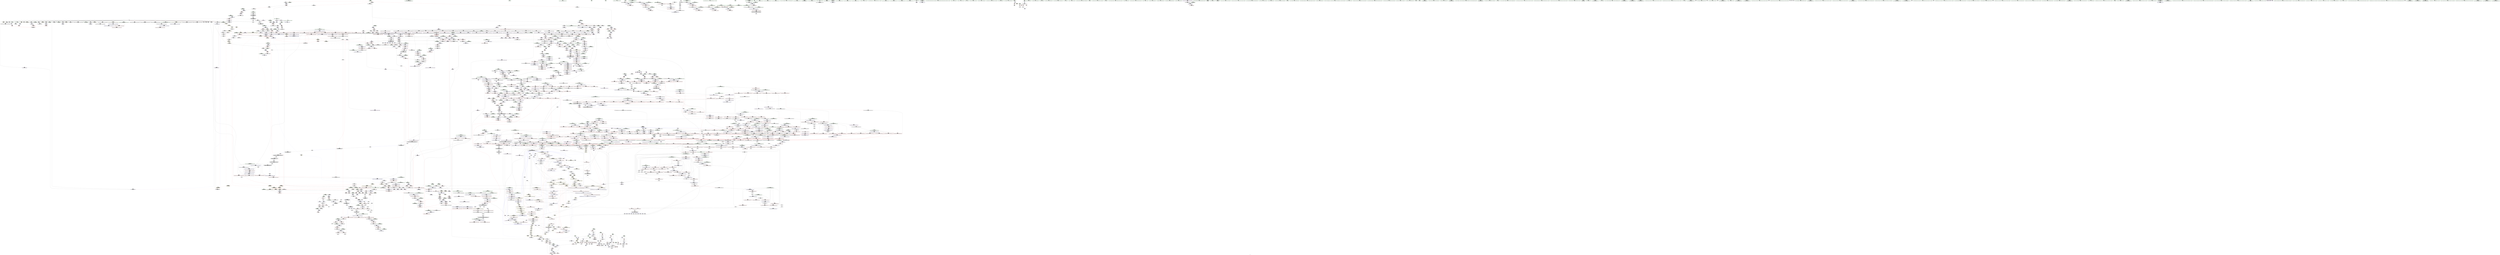 digraph "SVFG" {
	label="SVFG";

	Node0x563271d463b0 [shape=record,color=grey,label="{NodeID: 0\nNullPtr|{|<s34>176}}"];
	Node0x563271d463b0 -> Node0x5632720ebd70[style=solid];
	Node0x563271d463b0 -> Node0x5632720ebe70[style=solid];
	Node0x563271d463b0 -> Node0x5632720ebf40[style=solid];
	Node0x563271d463b0 -> Node0x5632720ec010[style=solid];
	Node0x563271d463b0 -> Node0x5632720ec0e0[style=solid];
	Node0x563271d463b0 -> Node0x5632720ec1b0[style=solid];
	Node0x563271d463b0 -> Node0x5632720ec280[style=solid];
	Node0x563271d463b0 -> Node0x5632720ec350[style=solid];
	Node0x563271d463b0 -> Node0x5632720ec420[style=solid];
	Node0x563271d463b0 -> Node0x5632720ec4f0[style=solid];
	Node0x563271d463b0 -> Node0x5632720ec5c0[style=solid];
	Node0x563271d463b0 -> Node0x5632720ec690[style=solid];
	Node0x563271d463b0 -> Node0x5632720ec760[style=solid];
	Node0x563271d463b0 -> Node0x5632720ec830[style=solid];
	Node0x563271d463b0 -> Node0x5632720ec900[style=solid];
	Node0x563271d463b0 -> Node0x5632720ec9d0[style=solid];
	Node0x563271d463b0 -> Node0x5632720ecaa0[style=solid];
	Node0x563271d463b0 -> Node0x5632720ecb70[style=solid];
	Node0x563271d463b0 -> Node0x5632720ecc40[style=solid];
	Node0x563271d463b0 -> Node0x5632720ecd10[style=solid];
	Node0x563271d463b0 -> Node0x5632720ecde0[style=solid];
	Node0x563271d463b0 -> Node0x5632720eceb0[style=solid];
	Node0x563271d463b0 -> Node0x5632720ecf80[style=solid];
	Node0x563271d463b0 -> Node0x5632720ed050[style=solid];
	Node0x563271d463b0 -> Node0x5632720ed120[style=solid];
	Node0x563271d463b0 -> Node0x5632720ed1f0[style=solid];
	Node0x563271d463b0 -> Node0x56327212f000[style=solid];
	Node0x563271d463b0 -> Node0x563272137980[style=solid];
	Node0x563271d463b0 -> Node0x563272137a50[style=solid];
	Node0x563271d463b0 -> Node0x563272137b20[style=solid];
	Node0x563271d463b0 -> Node0x563272139ba0[style=solid];
	Node0x563271d463b0 -> Node0x5632717727a0[style=solid];
	Node0x563271d463b0 -> Node0x56327217f240[style=solid];
	Node0x563271d463b0 -> Node0x563272182840[style=solid];
	Node0x563271d463b0:s34 -> Node0x5632722c89c0[style=solid,color=red];
	Node0x56327210e2c0 [shape=record,color=blue, style = dotted,label="{NodeID: 1550\n2810\<--2812\noffset_0\<--dummyVal\n_ZNSt20__uninitialized_copyILb1EE13__uninit_copyISt13move_iteratorIPiES3_EET0_T_S6_S5_\n}"];
	Node0x56327210e2c0 -> Node0x56327212d130[style=dashed];
	Node0x5632720ec900 [shape=record,color=black,label="{NodeID: 443\n1910\<--3\n\<--dummyVal\n_ZNSt6vectorIiSaIiEE15_M_erase_at_endEPi\n}"];
	Node0x5632720fbc40 [shape=record,color=red,label="{NodeID: 886\n653\<--627\n\<--__last.addr\n_ZSt22__final_insertion_sortIPiN9__gnu_cxx5__ops15_Iter_less_iterEEvT_S4_T0_\n|{<s0>44}}"];
	Node0x5632720fbc40:s0 -> Node0x5632722c4990[style=solid,color=red];
	Node0x5632722c48c0 [shape=record,color=black,label="{NodeID: 3543\n1398 = PHI(652, )\n0th arg _ZSt26__unguarded_insertion_sortIPiN9__gnu_cxx5__ops15_Iter_less_iterEEvT_S4_T0_ }"];
	Node0x5632722c48c0 -> Node0x563272135de0[style=solid];
	Node0x5632721e1330 [shape=record,color=black,label="{NodeID: 2436\nMR_30V_2 = PHI(MR_30V_3, MR_30V_1, )\npts\{15 \}\n|{|<s4>101}}"];
	Node0x5632721e1330 -> Node0x563272125750[style=dashed];
	Node0x5632721e1330 -> Node0x563272125820[style=dashed];
	Node0x5632721e1330 -> Node0x5632721366d0[style=dashed];
	Node0x5632721e1330 -> Node0x563272136940[style=dashed];
	Node0x5632721e1330:s4 -> Node0x5632722117a0[style=dashed,color=red];
	Node0x563272132020 [shape=record,color=blue,label="{NodeID: 1329\n746\<--739\n__last.addr\<--__last\n_ZSt13__heap_selectIPiN9__gnu_cxx5__ops15_Iter_less_iterEEvT_S4_S4_T0_\n}"];
	Node0x563272132020 -> Node0x5632720fcef0[style=dashed];
	Node0x5632720e4e10 [shape=record,color=green,label="{NodeID: 222\n1412\<--1413\nundef.agg.tmp\<--undef.agg.tmp_field_insensitive\n_ZSt26__unguarded_insertion_sortIPiN9__gnu_cxx5__ops15_Iter_less_iterEEvT_S4_T0_\n}"];
	Node0x5632721083b0 [shape=record,color=purple,label="{NodeID: 665\n1356\<--1355\nadd.ptr\<--\n_ZSt16__insertion_sortIPiN9__gnu_cxx5__ops15_Iter_less_iterEEvT_S4_T0_\n}"];
	Node0x5632721083b0 -> Node0x563272135aa0[style=solid];
	Node0x563272126ba0 [shape=record,color=red,label="{NodeID: 1108\n1663\<--1660\nthis1\<--this.addr\n_ZNSt12_Vector_baseIiSaIiEE12_Vector_implC2Ev\n}"];
	Node0x563272126ba0 -> Node0x563272100e50[style=solid];
	Node0x563272126ba0 -> Node0x563272108b00[style=solid];
	Node0x563272126ba0 -> Node0x563272108bd0[style=solid];
	Node0x563272126ba0 -> Node0x563272108ca0[style=solid];
	Node0x5632720dcad0 [shape=record,color=green,label="{NodeID: 1\n7\<--1\n__dso_handle\<--dummyObj\nGlob }"];
	Node0x56327210e390 [shape=record,color=blue,label="{NodeID: 1551\n2633\<--2620\ncoerce.dive\<--__first.coerce\n_ZSt4copyISt13move_iteratorIPiES1_ET0_T_S4_S3_\n}"];
	Node0x56327210e390 -> Node0x56327212e990[style=dashed];
	Node0x5632720ec9d0 [shape=record,color=black,label="{NodeID: 444\n1911\<--3\n\<--dummyVal\n_ZNSt6vectorIiSaIiEE15_M_erase_at_endEPi\n|{<s0>128}}"];
	Node0x5632720ec9d0:s0 -> Node0x5632722c61f0[style=solid,color=red];
	Node0x5632720fbd10 [shape=record,color=red,label="{NodeID: 887\n659\<--627\n\<--__last.addr\n_ZSt22__final_insertion_sortIPiN9__gnu_cxx5__ops15_Iter_less_iterEEvT_S4_T0_\n|{<s0>45}}"];
	Node0x5632720fbd10:s0 -> Node0x5632722c9930[style=solid,color=red];
	Node0x5632722c4990 [shape=record,color=black,label="{NodeID: 3544\n1399 = PHI(653, )\n1st arg _ZSt26__unguarded_insertion_sortIPiN9__gnu_cxx5__ops15_Iter_less_iterEEvT_S4_T0_ }"];
	Node0x5632722c4990 -> Node0x563272135eb0[style=solid];
	Node0x5632721e1830 [shape=record,color=black,label="{NodeID: 2437\nMR_393V_3 = PHI(MR_393V_4, MR_393V_2, )\npts\{1461 \}\n}"];
	Node0x5632721e1830 -> Node0x5632721250d0[style=dashed];
	Node0x5632721e1830 -> Node0x5632721251a0[style=dashed];
	Node0x5632721e1830 -> Node0x5632721367a0[style=dashed];
	Node0x5632721320f0 [shape=record,color=blue,label="{NodeID: 1330\n748\<--758\n__i\<--\n_ZSt13__heap_selectIPiN9__gnu_cxx5__ops15_Iter_less_iterEEvT_S4_S4_T0_\n}"];
	Node0x5632721320f0 -> Node0x5632721f73f0[style=dashed];
	Node0x5632720e4ee0 [shape=record,color=green,label="{NodeID: 223\n1436\<--1437\n__first.addr\<--__first.addr_field_insensitive\n_ZSt13move_backwardIPiS0_ET0_T_S2_S1_\n}"];
	Node0x5632720e4ee0 -> Node0x563272124cc0[style=solid];
	Node0x5632720e4ee0 -> Node0x563272136120[style=solid];
	Node0x563272108480 [shape=record,color=purple,label="{NodeID: 666\n1374\<--1373\nadd.ptr4\<--\n_ZSt16__insertion_sortIPiN9__gnu_cxx5__ops15_Iter_less_iterEEvT_S4_T0_\n|{<s0>91}}"];
	Node0x563272108480:s0 -> Node0x5632722c6050[style=solid,color=red];
	Node0x563272126c70 [shape=record,color=red,label="{NodeID: 1109\n1680\<--1677\nthis1\<--this.addr\n_ZNSaIiEC2Ev\n}"];
	Node0x563272126c70 -> Node0x563272100f20[style=solid];
	Node0x5632720dc5c0 [shape=record,color=green,label="{NodeID: 2\n9\<--1\n\<--dummyObj\nCan only get source location for instruction, argument, global var or function.}"];
	Node0x563272207c70 [shape=record,color=yellow,style=double,label="{NodeID: 2659\n550V_1 = ENCHI(MR_550V_0)\npts\{19430000 19530000 \}\nFun[_ZN9__gnu_cxxmiIPiSt6vectorIiSaIiEEEENS_17__normal_iteratorIT_T0_E15difference_typeERKS8_SB_]}"];
	Node0x563272207c70 -> Node0x56327212aca0[style=dashed];
	Node0x563272207c70 -> Node0x56327212ad70[style=dashed];
	Node0x56327210e460 [shape=record,color=blue,label="{NodeID: 1552\n2635\<--2621\ncoerce.dive1\<--__last.coerce\n_ZSt4copyISt13move_iteratorIPiES1_ET0_T_S4_S3_\n}"];
	Node0x56327210e460 -> Node0x56327212ea60[style=dashed];
	Node0x5632720ecaa0 [shape=record,color=black,label="{NodeID: 445\n2029\<--3\n\<--dummyVal\n_ZNSt6vectorIiSaIiEE17_M_realloc_insertIJRKiEEEvN9__gnu_cxx17__normal_iteratorIPiS1_EEDpOT_\n}"];
	Node0x5632720fbde0 [shape=record,color=red,label="{NodeID: 888\n680\<--669\n\<--__first.addr\n_ZSt14__partial_sortIPiN9__gnu_cxx5__ops15_Iter_less_iterEEvT_S4_S4_T0_\n|{<s0>46}}"];
	Node0x5632720fbde0:s0 -> Node0x5632722c67a0[style=solid,color=red];
	Node0x5632722c4a60 [shape=record,color=black,label="{NodeID: 3545\n1847 = PHI(1839, )\n0th arg _ZN9__gnu_cxx13new_allocatorIiE10deallocateEPim }"];
	Node0x5632722c4a60 -> Node0x563272138c30[style=solid];
	Node0x5632721e1d30 [shape=record,color=black,label="{NodeID: 2438\nMR_396V_4 = PHI(MR_396V_5, MR_396V_3, )\npts\{1465 \}\n}"];
	Node0x5632721e1d30 -> Node0x563272125340[style=dashed];
	Node0x5632721e1d30 -> Node0x563272125410[style=dashed];
	Node0x5632721e1d30 -> Node0x5632721254e0[style=dashed];
	Node0x5632721e1d30 -> Node0x5632721255b0[style=dashed];
	Node0x5632721e1d30 -> Node0x563272136870[style=dashed];
	Node0x5632721321c0 [shape=record,color=blue,label="{NodeID: 1331\n748\<--780\n__i\<--incdec.ptr\n_ZSt13__heap_selectIPiN9__gnu_cxx5__ops15_Iter_less_iterEEvT_S4_S4_T0_\n}"];
	Node0x5632721321c0 -> Node0x5632721f73f0[style=dashed];
	Node0x5632720e4fb0 [shape=record,color=green,label="{NodeID: 224\n1438\<--1439\n__last.addr\<--__last.addr_field_insensitive\n_ZSt13move_backwardIPiS0_ET0_T_S2_S1_\n}"];
	Node0x5632720e4fb0 -> Node0x563272124d90[style=solid];
	Node0x5632720e4fb0 -> Node0x5632721361f0[style=solid];
	Node0x563272108550 [shape=record,color=purple,label="{NodeID: 667\n1393\<--1392\nincdec.ptr\<--\n_ZSt16__insertion_sortIPiN9__gnu_cxx5__ops15_Iter_less_iterEEvT_S4_T0_\n}"];
	Node0x563272108550 -> Node0x563272135d10[style=solid];
	Node0x563272126d40 [shape=record,color=red,label="{NodeID: 1110\n1691\<--1688\nthis1\<--this.addr\n_ZN9__gnu_cxx13new_allocatorIiEC2Ev\n}"];
	Node0x5632720dc650 [shape=record,color=green,label="{NodeID: 3\n16\<--1\n.str\<--dummyObj\nGlob }"];
	Node0x56327210e530 [shape=record,color=blue,label="{NodeID: 1553\n2627\<--2622\n__result.addr\<--__result\n_ZSt4copyISt13move_iteratorIPiES1_ET0_T_S4_S3_\n}"];
	Node0x56327210e530 -> Node0x56327212d200[style=dashed];
	Node0x5632720ecb70 [shape=record,color=black,label="{NodeID: 446\n2030\<--3\n\<--dummyVal\n_ZNSt6vectorIiSaIiEE17_M_realloc_insertIJRKiEEEvN9__gnu_cxx17__normal_iteratorIPiS1_EEDpOT_\n}"];
	Node0x5632720ecb70 -> Node0x563272139ee0[style=solid];
	Node0x5632720fbeb0 [shape=record,color=red,label="{NodeID: 889\n686\<--669\n\<--__first.addr\n_ZSt14__partial_sortIPiN9__gnu_cxx5__ops15_Iter_less_iterEEvT_S4_S4_T0_\n|{<s0>47}}"];
	Node0x5632720fbeb0:s0 -> Node0x5632722c8dd0[style=solid,color=red];
	Node0x5632722c4b30 [shape=record,color=black,label="{NodeID: 3546\n1848 = PHI(1840, )\n1st arg _ZN9__gnu_cxx13new_allocatorIiE10deallocateEPim }"];
	Node0x5632722c4b30 -> Node0x563272138d00[style=solid];
	Node0x5632721e2230 [shape=record,color=black,label="{NodeID: 2439\nMR_30V_2 = PHI(MR_30V_5, MR_30V_1, )\npts\{15 \}\n|{|<s1>39|<s2>40}}"];
	Node0x5632721e2230 -> Node0x5632721e9f60[style=dashed];
	Node0x5632721e2230:s1 -> Node0x563272214910[style=dashed,color=red];
	Node0x5632721e2230:s2 -> Node0x563272212c30[style=dashed,color=red];
	Node0x563272132290 [shape=record,color=blue,label="{NodeID: 1332\n788\<--785\n__first.addr\<--__first\n_ZSt11__sort_heapIPiN9__gnu_cxx5__ops15_Iter_less_iterEEvT_S4_RT0_\n}"];
	Node0x563272132290 -> Node0x5632720fd300[style=dashed];
	Node0x563272132290 -> Node0x5632720fd3d0[style=dashed];
	Node0x5632720e5080 [shape=record,color=green,label="{NodeID: 225\n1440\<--1441\n__result.addr\<--__result.addr_field_insensitive\n_ZSt13move_backwardIPiS0_ET0_T_S2_S1_\n}"];
	Node0x5632720e5080 -> Node0x563272124e60[style=solid];
	Node0x5632720e5080 -> Node0x5632721362c0[style=solid];
	Node0x563272108620 [shape=record,color=purple,label="{NodeID: 668\n1428\<--1427\nincdec.ptr\<--\n_ZSt26__unguarded_insertion_sortIPiN9__gnu_cxx5__ops15_Iter_less_iterEEvT_S4_T0_\n}"];
	Node0x563272108620 -> Node0x563272136050[style=solid];
	Node0x563272126e10 [shape=record,color=red,label="{NodeID: 1111\n1706\<--1697\n\<--__first.addr\n_ZSt8_DestroyIPiiEvT_S1_RSaIT0_E\n|{<s0>115}}"];
	Node0x563272126e10:s0 -> Node0x5632722cb670[style=solid,color=red];
	Node0x5632720dc900 [shape=record,color=green,label="{NodeID: 4\n18\<--1\n.str.1\<--dummyObj\nGlob }"];
	Node0x56327210e600 [shape=record,color=blue, style = dotted,label="{NodeID: 1554\n2813\<--2815\noffset_0\<--dummyVal\n_ZSt4copyISt13move_iteratorIPiES1_ET0_T_S4_S3_\n}"];
	Node0x56327210e600 -> Node0x56327212d2d0[style=dashed];
	Node0x5632720ecc40 [shape=record,color=black,label="{NodeID: 447\n2032\<--3\n\<--dummyVal\n_ZNSt6vectorIiSaIiEE17_M_realloc_insertIJRKiEEEvN9__gnu_cxx17__normal_iteratorIPiS1_EEDpOT_\n}"];
	Node0x5632720ecc40 -> Node0x563272139fb0[style=solid];
	Node0x5632720fbf80 [shape=record,color=red,label="{NodeID: 890\n681\<--671\n\<--__middle.addr\n_ZSt14__partial_sortIPiN9__gnu_cxx5__ops15_Iter_less_iterEEvT_S4_S4_T0_\n|{<s0>46}}"];
	Node0x5632720fbf80:s0 -> Node0x5632722c6870[style=solid,color=red];
	Node0x5632722c4c00 [shape=record,color=black,label="{NodeID: 3547\n1849 = PHI(1841, )\n2nd arg _ZN9__gnu_cxx13new_allocatorIiE10deallocateEPim }"];
	Node0x5632722c4c00 -> Node0x563272138dd0[style=solid];
	Node0x5632721e2730 [shape=record,color=black,label="{NodeID: 2440\nMR_125V_3 = PHI(MR_125V_4, MR_125V_2, )\npts\{552 \}\n}"];
	Node0x5632721e2730 -> Node0x5632720fae70[style=dashed];
	Node0x5632721e2730 -> Node0x5632720faf40[style=dashed];
	Node0x5632721e2730 -> Node0x5632720fb010[style=dashed];
	Node0x5632721e2730 -> Node0x5632720fb0e0[style=dashed];
	Node0x5632721e2730 -> Node0x5632720fb1b0[style=dashed];
	Node0x5632721e2730 -> Node0x563272131660[style=dashed];
	Node0x563272132360 [shape=record,color=blue,label="{NodeID: 1333\n790\<--786\n__last.addr\<--__last\n_ZSt11__sort_heapIPiN9__gnu_cxx5__ops15_Iter_less_iterEEvT_S4_RT0_\n}"];
	Node0x563272132360 -> Node0x5632721e3b30[style=dashed];
	Node0x5632720e5150 [shape=record,color=green,label="{NodeID: 226\n1447\<--1448\n_ZSt12__miter_baseIPiET_S1_\<--_ZSt12__miter_baseIPiET_S1__field_insensitive\n}"];
	Node0x5632721086f0 [shape=record,color=purple,label="{NodeID: 669\n1474\<--1473\nincdec.ptr\<--\n_ZSt25__unguarded_linear_insertIPiN9__gnu_cxx5__ops14_Val_less_iterEEvT_T0_\n}"];
	Node0x5632721086f0 -> Node0x563272136600[style=solid];
	Node0x563272126ee0 [shape=record,color=red,label="{NodeID: 1112\n1707\<--1699\n\<--__last.addr\n_ZSt8_DestroyIPiiEvT_S1_RSaIT0_E\n|{<s0>115}}"];
	Node0x563272126ee0:s0 -> Node0x5632722cb740[style=solid,color=red];
	Node0x5632720dc990 [shape=record,color=green,label="{NodeID: 5\n20\<--1\n_ZSt4cout\<--dummyObj\nGlob }"];
	Node0x56327210e6d0 [shape=record,color=blue, style = dotted,label="{NodeID: 1555\n2816\<--2818\noffset_0\<--dummyVal\n_ZSt4copyISt13move_iteratorIPiES1_ET0_T_S4_S3_\n}"];
	Node0x56327210e6d0 -> Node0x56327212d3a0[style=dashed];
	Node0x5632720ecd10 [shape=record,color=black,label="{NodeID: 448\n2050\<--3\n\<--dummyVal\n_ZNSt6vectorIiSaIiEE17_M_realloc_insertIJRKiEEEvN9__gnu_cxx17__normal_iteratorIPiS1_EEDpOT_\n}"];
	Node0x5632720fc050 [shape=record,color=red,label="{NodeID: 891\n687\<--671\n\<--__middle.addr\n_ZSt14__partial_sortIPiN9__gnu_cxx5__ops15_Iter_less_iterEEvT_S4_S4_T0_\n|{<s0>47}}"];
	Node0x5632720fc050:s0 -> Node0x5632722c8ea0[style=solid,color=red];
	Node0x5632722c4cd0 [shape=record,color=black,label="{NodeID: 3548\n1072 = PHI(973, )\n0th arg _ZN9__gnu_cxx5__ops14_Iter_less_valC2ENS0_15_Iter_less_iterE }"];
	Node0x5632722c4cd0 -> Node0x563272133f00[style=solid];
	Node0x5632721e2c30 [shape=record,color=black,label="{NodeID: 2441\nMR_127V_3 = PHI(MR_127V_4, MR_127V_2, )\npts\{554 \}\n}"];
	Node0x5632721e2c30 -> Node0x5632720fb280[style=dashed];
	Node0x5632721e2c30 -> Node0x5632720fb350[style=dashed];
	Node0x5632721e2c30 -> Node0x5632721314c0[style=dashed];
	Node0x563272132430 [shape=record,color=blue,label="{NodeID: 1334\n792\<--787\n__comp.addr\<--__comp\n_ZSt11__sort_heapIPiN9__gnu_cxx5__ops15_Iter_less_iterEEvT_S4_RT0_\n}"];
	Node0x563272132430 -> Node0x5632720fd7e0[style=dashed];
	Node0x5632720e5250 [shape=record,color=green,label="{NodeID: 227\n1453\<--1454\n_ZSt23__copy_move_backward_a2ILb1EPiS0_ET1_T0_S2_S1_\<--_ZSt23__copy_move_backward_a2ILb1EPiS0_ET1_T0_S2_S1__field_insensitive\n}"];
	Node0x5632721087c0 [shape=record,color=purple,label="{NodeID: 670\n1490\<--1489\nincdec.ptr3\<--\n_ZSt25__unguarded_linear_insertIPiN9__gnu_cxx5__ops14_Val_less_iterEEvT_T0_\n}"];
	Node0x5632721087c0 -> Node0x563272136870[style=solid];
	Node0x563272126fb0 [shape=record,color=red,label="{NodeID: 1113\n1717\<--1714\nthis1\<--this.addr\n_ZNSt12_Vector_baseIiSaIiEE19_M_get_Tp_allocatorEv\n}"];
	Node0x563272126fb0 -> Node0x563272108d70[style=solid];
	Node0x5632720dca20 [shape=record,color=green,label="{NodeID: 6\n21\<--1\n.str.2\<--dummyObj\nGlob }"];
	Node0x56327210e7a0 [shape=record,color=blue,label="{NodeID: 1556\n2661\<--2658\n__first.addr\<--__first\n_ZSt14__copy_move_a2ILb1EPiS0_ET1_T0_S2_S1_\n}"];
	Node0x56327210e7a0 -> Node0x56327212d470[style=dashed];
	Node0x5632720ecde0 [shape=record,color=black,label="{NodeID: 449\n2051\<--3\n\<--dummyVal\n_ZNSt6vectorIiSaIiEE17_M_realloc_insertIJRKiEEEvN9__gnu_cxx17__normal_iteratorIPiS1_EEDpOT_\n}"];
	Node0x5632720ecde0 -> Node0x56327213a080[style=solid];
	Node0x5632720fc120 [shape=record,color=red,label="{NodeID: 892\n682\<--673\n\<--__last.addr\n_ZSt14__partial_sortIPiN9__gnu_cxx5__ops15_Iter_less_iterEEvT_S4_S4_T0_\n|{<s0>46}}"];
	Node0x5632720fc120:s0 -> Node0x5632722c6940[style=solid,color=red];
	Node0x5632722c4da0 [shape=record,color=black,label="{NodeID: 3549\n2148 = PHI(1928, )\n0th arg _ZN9__gnu_cxx13new_allocatorIiE9constructIiJRKiEEEvPT_DpOT0_ }"];
	Node0x5632722c4da0 -> Node0x56327213a560[style=solid];
	Node0x5632721e3130 [shape=record,color=black,label="{NodeID: 2442\nMR_129V_2 = PHI(MR_129V_3, MR_129V_1, )\npts\{558 \}\n}"];
	Node0x5632721e3130 -> Node0x563272131590[style=dashed];
	Node0x563272132500 [shape=record,color=blue,label="{NodeID: 1335\n790\<--808\n__last.addr\<--incdec.ptr\n_ZSt11__sort_heapIPiN9__gnu_cxx5__ops15_Iter_less_iterEEvT_S4_RT0_\n}"];
	Node0x563272132500 -> Node0x5632720fd640[style=dashed];
	Node0x563272132500 -> Node0x5632720fd710[style=dashed];
	Node0x563272132500 -> Node0x5632721e3b30[style=dashed];
	Node0x5632720e5350 [shape=record,color=green,label="{NodeID: 228\n1458\<--1459\n__comp\<--__comp_field_insensitive\n_ZSt25__unguarded_linear_insertIPiN9__gnu_cxx5__ops14_Val_less_iterEEvT_T0_\n|{<s0>101}}"];
	Node0x5632720e5350:s0 -> Node0x5632722cc510[style=solid,color=red];
	Node0x563272108890 [shape=record,color=purple,label="{NodeID: 671\n2792\<--1596\noffset_0\<--\n}"];
	Node0x563272108890 -> Node0x5632721374a0[style=solid];
	Node0x563272127080 [shape=record,color=red,label="{NodeID: 1114\n1730\<--1723\nthis1\<--this.addr\n_ZNSt12_Vector_baseIiSaIiEED2Ev\n|{|<s8>116}}"];
	Node0x563272127080 -> Node0x563272108e40[style=solid];
	Node0x563272127080 -> Node0x563272108f10[style=solid];
	Node0x563272127080 -> Node0x563272108fe0[style=solid];
	Node0x563272127080 -> Node0x5632721090b0[style=solid];
	Node0x563272127080 -> Node0x563272109180[style=solid];
	Node0x563272127080 -> Node0x563272109250[style=solid];
	Node0x563272127080 -> Node0x563272109320[style=solid];
	Node0x563272127080 -> Node0x5632721093f0[style=solid];
	Node0x563272127080:s8 -> Node0x5632722c91e0[style=solid,color=red];
	Node0x5632720dd340 [shape=record,color=green,label="{NodeID: 7\n23\<--1\n.str.3\<--dummyObj\nGlob }"];
	Node0x563272208130 [shape=record,color=yellow,style=double,label="{NodeID: 2664\n2V_1 = ENCHI(MR_2V_0)\npts\{10 \}\nFun[_Z7processv]|{|<s1>16}}"];
	Node0x563272208130 -> Node0x5632720f6d70[style=dashed];
	Node0x563272208130:s1 -> Node0x56327220e5e0[style=dashed,color=red];
	Node0x56327210e870 [shape=record,color=blue,label="{NodeID: 1557\n2663\<--2659\n__last.addr\<--__last\n_ZSt14__copy_move_a2ILb1EPiS0_ET1_T0_S2_S1_\n}"];
	Node0x56327210e870 -> Node0x56327212d540[style=dashed];
	Node0x5632720eceb0 [shape=record,color=black,label="{NodeID: 450\n2053\<--3\n\<--dummyVal\n_ZNSt6vectorIiSaIiEE17_M_realloc_insertIJRKiEEEvN9__gnu_cxx17__normal_iteratorIPiS1_EEDpOT_\n}"];
	Node0x5632720eceb0 -> Node0x56327213a150[style=solid];
	Node0x5632720fc1f0 [shape=record,color=red,label="{NodeID: 893\n709\<--697\n\<--__first.addr\n_ZSt27__unguarded_partition_pivotIPiN9__gnu_cxx5__ops15_Iter_less_iterEET_S4_S4_T0_\n}"];
	Node0x5632720fc1f0 -> Node0x5632720f5e00[style=solid];
	Node0x5632722c4e70 [shape=record,color=black,label="{NodeID: 3550\n2149 = PHI(1929, )\n1st arg _ZN9__gnu_cxx13new_allocatorIiE9constructIiJRKiEEEvPT_DpOT0_ }"];
	Node0x5632722c4e70 -> Node0x56327213a630[style=solid];
	Node0x5632721e3630 [shape=record,color=black,label="{NodeID: 2443\nMR_30V_2 = PHI(MR_30V_3, MR_30V_1, )\npts\{15 \}\n|{<s0>47|<s1>53|<s2>53|<s3>53}}"];
	Node0x5632721e3630:s0 -> Node0x5632721f4ee0[style=dashed,color=blue];
	Node0x5632721e3630:s1 -> Node0x56327211e9a0[style=dashed,color=red];
	Node0x5632721e3630:s2 -> Node0x56327211ea70[style=dashed,color=red];
	Node0x5632721e3630:s3 -> Node0x563272133200[style=dashed,color=red];
	Node0x5632721325d0 [shape=record,color=blue,label="{NodeID: 1336\n821\<--818\n__first.addr\<--__first\n_ZSt11__make_heapIPiN9__gnu_cxx5__ops15_Iter_less_iterEEvT_S4_RT0_\n}"];
	Node0x5632721325d0 -> Node0x5632720fd8b0[style=dashed];
	Node0x5632721325d0 -> Node0x5632720fd980[style=dashed];
	Node0x5632721325d0 -> Node0x5632720fda50[style=dashed];
	Node0x5632721325d0 -> Node0x5632720fdb20[style=dashed];
	Node0x5632720e5420 [shape=record,color=green,label="{NodeID: 229\n1460\<--1461\n__last.addr\<--__last.addr_field_insensitive\n_ZSt25__unguarded_linear_insertIPiN9__gnu_cxx5__ops14_Val_less_iterEEvT_T0_\n}"];
	Node0x5632720e5420 -> Node0x563272124f30[style=solid];
	Node0x5632720e5420 -> Node0x563272125000[style=solid];
	Node0x5632720e5420 -> Node0x5632721250d0[style=solid];
	Node0x5632720e5420 -> Node0x5632721251a0[style=solid];
	Node0x5632720e5420 -> Node0x563272136390[style=solid];
	Node0x5632720e5420 -> Node0x5632721367a0[style=solid];
	Node0x563272108960 [shape=record,color=purple,label="{NodeID: 672\n2793\<--1598\noffset_0\<--\n}"];
	Node0x563272108960 -> Node0x56327212e3e0[style=solid];
	Node0x563272127150 [shape=record,color=red,label="{NodeID: 1115\n1760\<--1725\nexn\<--exn.slot\n_ZNSt12_Vector_baseIiSaIiEED2Ev\n|{<s0>119}}"];
	Node0x563272127150:s0 -> Node0x5632722c61f0[style=solid,color=red];
	Node0x5632720dd3d0 [shape=record,color=green,label="{NodeID: 8\n26\<--1\n\<--dummyObj\nCan only get source location for instruction, argument, global var or function.}"];
	Node0x563272208240 [shape=record,color=yellow,style=double,label="{NodeID: 2665\n28V_1 = ENCHI(MR_28V_0)\npts\{12 \}\nFun[_Z7processv]}"];
	Node0x563272208240 -> Node0x5632720f6e40[style=dashed];
	Node0x563272208240 -> Node0x5632720f6f10[style=dashed];
	Node0x563272208240 -> Node0x5632720f6fe0[style=dashed];
	Node0x563272208240 -> Node0x5632720f70b0[style=dashed];
	Node0x563272208240 -> Node0x5632720f7180[style=dashed];
	Node0x563272208240 -> Node0x5632720f7250[style=dashed];
	Node0x56327210e940 [shape=record,color=blue,label="{NodeID: 1558\n2665\<--2660\n__result.addr\<--__result\n_ZSt14__copy_move_a2ILb1EPiS0_ET1_T0_S2_S1_\n}"];
	Node0x56327210e940 -> Node0x56327212d610[style=dashed];
	Node0x5632720ecf80 [shape=record,color=black,label="{NodeID: 451\n2121\<--3\nlpad.val\<--dummyVal\n_ZNSt6vectorIiSaIiEE17_M_realloc_insertIJRKiEEEvN9__gnu_cxx17__normal_iteratorIPiS1_EEDpOT_\n}"];
	Node0x5632720fc2c0 [shape=record,color=red,label="{NodeID: 894\n711\<--697\n\<--__first.addr\n_ZSt27__unguarded_partition_pivotIPiN9__gnu_cxx5__ops15_Iter_less_iterEET_S4_S4_T0_\n}"];
	Node0x5632720fc2c0 -> Node0x5632720ff930[style=solid];
	Node0x5632722c4f40 [shape=record,color=black,label="{NodeID: 3551\n2150 = PHI(1931, )\n2nd arg _ZN9__gnu_cxx13new_allocatorIiE9constructIiJRKiEEEvPT_DpOT0_ }"];
	Node0x5632722c4f40 -> Node0x56327213a700[style=solid];
	Node0x5632721e3b30 [shape=record,color=black,label="{NodeID: 2444\nMR_158V_3 = PHI(MR_158V_4, MR_158V_2, )\npts\{791 \}\n}"];
	Node0x5632721e3b30 -> Node0x5632720fd4a0[style=dashed];
	Node0x5632721e3b30 -> Node0x5632720fd570[style=dashed];
	Node0x5632721e3b30 -> Node0x563272132500[style=dashed];
	Node0x5632721326a0 [shape=record,color=blue,label="{NodeID: 1337\n823\<--819\n__last.addr\<--__last\n_ZSt11__make_heapIPiN9__gnu_cxx5__ops15_Iter_less_iterEEvT_S4_RT0_\n}"];
	Node0x5632721326a0 -> Node0x5632720fdbf0[style=dashed];
	Node0x5632721326a0 -> Node0x56327211d7c0[style=dashed];
	Node0x5632720ed730 [shape=record,color=green,label="{NodeID: 230\n1462\<--1463\n__val\<--__val_field_insensitive\n_ZSt25__unguarded_linear_insertIPiN9__gnu_cxx5__ops14_Val_less_iterEEvT_T0_\n|{|<s1>101|<s2>103}}"];
	Node0x5632720ed730 -> Node0x563272136460[style=solid];
	Node0x5632720ed730:s1 -> Node0x5632722cc5e0[style=solid,color=red];
	Node0x5632720ed730:s2 -> Node0x5632722bb700[style=solid,color=red];
	Node0x563272108a30 [shape=record,color=purple,label="{NodeID: 673\n1641\<--1640\n_M_impl\<--this1\n_ZNSt12_Vector_baseIiSaIiEEC2Ev\n|{<s0>110}}"];
	Node0x563272108a30:s0 -> Node0x5632722c8d00[style=solid,color=red];
	Node0x563272127220 [shape=record,color=red,label="{NodeID: 1116\n1733\<--1732\n\<--_M_start\n_ZNSt12_Vector_baseIiSaIiEED2Ev\n|{<s0>116}}"];
	Node0x563272127220:s0 -> Node0x5632722c92b0[style=solid,color=red];
	Node0x5632720dd490 [shape=record,color=green,label="{NodeID: 9\n90\<--1\n\<--dummyObj\nCan only get source location for instruction, argument, global var or function.}"];
	Node0x563272208320 [shape=record,color=yellow,style=double,label="{NodeID: 2666\n30V_1 = ENCHI(MR_30V_0)\npts\{15 \}\nFun[_Z7processv]|{|<s1>11}}"];
	Node0x563272208320 -> Node0x5632721fa0f0[style=dashed];
	Node0x563272208320:s1 -> Node0x563272201280[style=dashed,color=red];
	Node0x56327210ea10 [shape=record,color=blue,label="{NodeID: 1559\n2684\<--2681\ncoerce.dive\<--__it.coerce\n_ZSt12__miter_baseIPiEDTcl12__miter_basecldtfp_4baseEEESt13move_iteratorIT_E\n|{<s0>199}}"];
	Node0x56327210ea10:s0 -> Node0x563272204750[style=dashed,color=red];
	Node0x5632720ed050 [shape=record,color=black,label="{NodeID: 452\n2122\<--3\nlpad.val43\<--dummyVal\n_ZNSt6vectorIiSaIiEE17_M_realloc_insertIJRKiEEEvN9__gnu_cxx17__normal_iteratorIPiS1_EEDpOT_\n}"];
	Node0x5632720fc390 [shape=record,color=red,label="{NodeID: 895\n719\<--697\n\<--__first.addr\n_ZSt27__unguarded_partition_pivotIPiN9__gnu_cxx5__ops15_Iter_less_iterEET_S4_S4_T0_\n|{<s0>48}}"];
	Node0x5632720fc390:s0 -> Node0x5632722c6a10[style=solid,color=red];
	Node0x5632722c5010 [shape=record,color=black,label="{NodeID: 3552\n293 = PHI(199, )\n0th arg _ZSt4sortIPiEvT_S1_ }"];
	Node0x5632722c5010 -> Node0x563272130480[style=solid];
	Node0x5632721e4030 [shape=record,color=black,label="{NodeID: 2445\nMR_30V_2 = PHI(MR_30V_1, MR_30V_3, )\npts\{15 \}\n|{<s0>49|<s1>82|<s2>83|<s3>84}}"];
	Node0x5632721e4030:s0 -> Node0x5632721f3020[style=dashed,color=blue];
	Node0x5632721e4030:s1 -> Node0x56327220d800[style=dashed,color=red];
	Node0x5632721e4030:s2 -> Node0x56327220d800[style=dashed,color=red];
	Node0x5632721e4030:s3 -> Node0x563272214260[style=dashed,color=red];
	Node0x563272132770 [shape=record,color=blue,label="{NodeID: 1338\n825\<--820\n__comp.addr\<--__comp\n_ZSt11__make_heapIPiN9__gnu_cxx5__ops15_Iter_less_iterEEvT_S4_RT0_\n}"];
	Node0x563272132770 -> Node0x56327211d890[style=dashed];
	Node0x5632720ed800 [shape=record,color=green,label="{NodeID: 231\n1464\<--1465\n__next\<--__next_field_insensitive\n_ZSt25__unguarded_linear_insertIPiN9__gnu_cxx5__ops14_Val_less_iterEEvT_T0_\n}"];
	Node0x5632720ed800 -> Node0x563272125270[style=solid];
	Node0x5632720ed800 -> Node0x563272125340[style=solid];
	Node0x5632720ed800 -> Node0x563272125410[style=solid];
	Node0x5632720ed800 -> Node0x5632721254e0[style=solid];
	Node0x5632720ed800 -> Node0x5632721255b0[style=solid];
	Node0x5632720ed800 -> Node0x563272136530[style=solid];
	Node0x5632720ed800 -> Node0x563272136600[style=solid];
	Node0x5632720ed800 -> Node0x563272136870[style=solid];
	Node0x563272108b00 [shape=record,color=purple,label="{NodeID: 674\n1668\<--1663\n_M_start\<--this1\n_ZNSt12_Vector_baseIiSaIiEE12_Vector_implC2Ev\n}"];
	Node0x563272108b00 -> Node0x563272137980[style=solid];
	Node0x5632721272f0 [shape=record,color=red,label="{NodeID: 1117\n1736\<--1735\n\<--_M_end_of_storage\n_ZNSt12_Vector_baseIiSaIiEED2Ev\n}"];
	Node0x5632721272f0 -> Node0x563272101190[style=solid];
	Node0x5632720dd590 [shape=record,color=green,label="{NodeID: 10\n495\<--1\n\<--dummyObj\nCan only get source location for instruction, argument, global var or function.}"];
	Node0x56327210eae0 [shape=record,color=blue,label="{NodeID: 1560\n2695\<--2692\n__first.addr\<--__first\n_ZSt13__copy_move_aILb1EPiS0_ET1_T0_S2_S1_\n}"];
	Node0x56327210eae0 -> Node0x56327212d6e0[style=dashed];
	Node0x5632720ed120 [shape=record,color=black,label="{NodeID: 453\n2124\<--3\n\<--dummyVal\n_ZNSt6vectorIiSaIiEE17_M_realloc_insertIJRKiEEEvN9__gnu_cxx17__normal_iteratorIPiS1_EEDpOT_\n}"];
	Node0x5632720fc460 [shape=record,color=red,label="{NodeID: 896\n720\<--697\n\<--__first.addr\n_ZSt27__unguarded_partition_pivotIPiN9__gnu_cxx5__ops15_Iter_less_iterEET_S4_S4_T0_\n}"];
	Node0x5632720fc460 -> Node0x563272107c60[style=solid];
	Node0x5632722c50e0 [shape=record,color=black,label="{NodeID: 3553\n294 = PHI(198, )\n1st arg _ZSt4sortIPiEvT_S1_ }"];
	Node0x5632722c50e0 -> Node0x563272130550[style=solid];
	Node0x563272132840 [shape=record,color=blue,label="{NodeID: 1339\n827\<--852\n__len\<--sub.ptr.div4\n_ZSt11__make_heapIPiN9__gnu_cxx5__ops15_Iter_less_iterEEvT_S4_RT0_\n}"];
	Node0x563272132840 -> Node0x56327211d960[style=dashed];
	Node0x563272132840 -> Node0x56327211da30[style=dashed];
	Node0x563272132840 -> Node0x5632721f0390[style=dashed];
	Node0x5632720ed8d0 [shape=record,color=green,label="{NodeID: 232\n1479\<--1480\n_ZNK9__gnu_cxx5__ops14_Val_less_iterclIiPiEEbRT_T0_\<--_ZNK9__gnu_cxx5__ops14_Val_less_iterclIiPiEEbRT_T0__field_insensitive\n}"];
	Node0x563272108bd0 [shape=record,color=purple,label="{NodeID: 675\n1670\<--1663\n_M_finish\<--this1\n_ZNSt12_Vector_baseIiSaIiEE12_Vector_implC2Ev\n}"];
	Node0x563272108bd0 -> Node0x563272137a50[style=solid];
	Node0x5632721273c0 [shape=record,color=red,label="{NodeID: 1118\n1739\<--1738\n\<--_M_start4\n_ZNSt12_Vector_baseIiSaIiEED2Ev\n}"];
	Node0x5632721273c0 -> Node0x563272101260[style=solid];
	Node0x5632720dd690 [shape=record,color=green,label="{NodeID: 11\n528\<--1\n\<--dummyObj\nCan only get source location for instruction, argument, global var or function.}"];
	Node0x56327210ebb0 [shape=record,color=blue,label="{NodeID: 1561\n2697\<--2693\n__last.addr\<--__last\n_ZSt13__copy_move_aILb1EPiS0_ET1_T0_S2_S1_\n}"];
	Node0x56327210ebb0 -> Node0x56327212d7b0[style=dashed];
	Node0x5632720ed1f0 [shape=record,color=black,label="{NodeID: 454\n2125\<--3\n\<--dummyVal\n_ZNSt6vectorIiSaIiEE17_M_realloc_insertIJRKiEEEvN9__gnu_cxx17__normal_iteratorIPiS1_EEDpOT_\n|{<s0>153}}"];
	Node0x5632720ed1f0:s0 -> Node0x5632722c61f0[style=solid,color=red];
	Node0x5632720fc530 [shape=record,color=red,label="{NodeID: 897\n728\<--697\n\<--__first.addr\n_ZSt27__unguarded_partition_pivotIPiN9__gnu_cxx5__ops15_Iter_less_iterEET_S4_S4_T0_\n}"];
	Node0x5632720fc530 -> Node0x563272107e00[style=solid];
	Node0x5632722c51b0 [shape=record,color=black,label="{NodeID: 3554\n2440 = PHI(2279, )\n0th arg _ZNSt16allocator_traitsISaIiEE8allocateERS0_m }"];
	Node0x5632722c51b0 -> Node0x56327213c1d0[style=solid];
	Node0x563272132910 [shape=record,color=blue,label="{NodeID: 1340\n829\<--856\n__parent\<--div\n_ZSt11__make_heapIPiN9__gnu_cxx5__ops15_Iter_less_iterEEvT_S4_RT0_\n}"];
	Node0x563272132910 -> Node0x56327211db00[style=dashed];
	Node0x563272132910 -> Node0x56327211dbd0[style=dashed];
	Node0x563272132910 -> Node0x56327211dca0[style=dashed];
	Node0x563272132910 -> Node0x56327211dd70[style=dashed];
	Node0x563272132910 -> Node0x563272132ab0[style=dashed];
	Node0x563272132910 -> Node0x5632721f0890[style=dashed];
	Node0x5632720ed9a0 [shape=record,color=green,label="{NodeID: 233\n1499\<--1500\nretval\<--retval_field_insensitive\n_ZN9__gnu_cxx5__ops15__val_comp_iterENS0_15_Iter_less_iterE\n}"];
	Node0x563272108ca0 [shape=record,color=purple,label="{NodeID: 676\n1672\<--1663\n_M_end_of_storage\<--this1\n_ZNSt12_Vector_baseIiSaIiEE12_Vector_implC2Ev\n}"];
	Node0x563272108ca0 -> Node0x563272137b20[style=solid];
	Node0x563272127490 [shape=record,color=red,label="{NodeID: 1119\n1772\<--1766\n\<--__first.addr\n_ZSt8_DestroyIPiEvT_S1_\n|{<s0>120}}"];
	Node0x563272127490:s0 -> Node0x5632722ca700[style=solid,color=red];
	Node0x5632720dd790 [shape=record,color=green,label="{NodeID: 12\n574\<--1\n\<--dummyObj\nCan only get source location for instruction, argument, global var or function.}"];
	Node0x56327210ec80 [shape=record,color=blue,label="{NodeID: 1562\n2699\<--2694\n__result.addr\<--__result\n_ZSt13__copy_move_aILb1EPiS0_ET1_T0_S2_S1_\n}"];
	Node0x56327210ec80 -> Node0x56327212d880[style=dashed];
	Node0x5632720ed2c0 [shape=record,color=black,label="{NodeID: 455\n38\<--39\n\<--_ZNSt8ios_base4InitD1Ev\nCan only get source location for instruction, argument, global var or function.}"];
	Node0x5632720fc600 [shape=record,color=red,label="{NodeID: 898\n731\<--697\n\<--__first.addr\n_ZSt27__unguarded_partition_pivotIPiN9__gnu_cxx5__ops15_Iter_less_iterEET_S4_S4_T0_\n|{<s0>49}}"];
	Node0x5632720fc600:s0 -> Node0x5632722cc440[style=solid,color=red];
	Node0x5632722c5280 [shape=record,color=black,label="{NodeID: 3555\n2441 = PHI(2280, )\n1st arg _ZNSt16allocator_traitsISaIiEE8allocateERS0_m }"];
	Node0x5632722c5280 -> Node0x56327213c2a0[style=solid];
	Node0x5632721329e0 [shape=record,color=blue,label="{NodeID: 1341\n831\<--865\n__value\<--\n_ZSt11__make_heapIPiN9__gnu_cxx5__ops15_Iter_less_iterEEvT_S4_RT0_\n}"];
	Node0x5632721329e0 -> Node0x56327211de40[style=dashed];
	Node0x5632721329e0 -> Node0x56327211df10[style=dashed];
	Node0x5632721329e0 -> Node0x5632721329e0[style=dashed];
	Node0x5632721329e0 -> Node0x5632721f0d90[style=dashed];
	Node0x5632720eda70 [shape=record,color=green,label="{NodeID: 234\n1501\<--1502\n\<--field_insensitive\n_ZN9__gnu_cxx5__ops15__val_comp_iterENS0_15_Iter_less_iterE\n}"];
	Node0x563272108d70 [shape=record,color=purple,label="{NodeID: 677\n1718\<--1717\n_M_impl\<--this1\n_ZNSt12_Vector_baseIiSaIiEE19_M_get_Tp_allocatorEv\n}"];
	Node0x563272108d70 -> Node0x563272100ff0[style=solid];
	Node0x563272127560 [shape=record,color=red,label="{NodeID: 1120\n1773\<--1768\n\<--__last.addr\n_ZSt8_DestroyIPiEvT_S1_\n|{<s0>120}}"];
	Node0x563272127560:s0 -> Node0x5632722ca7d0[style=solid,color=red];
	Node0x5632720dd890 [shape=record,color=green,label="{NodeID: 13\n578\<--1\n\<--dummyObj\nCan only get source location for instruction, argument, global var or function.|{<s0>60}}"];
	Node0x5632720dd890:s0 -> Node0x5632722b9d50[style=solid,color=red];
	Node0x56327210ed50 [shape=record,color=blue,label="{NodeID: 1563\n2701\<--1552\n__simple\<--\n_ZSt13__copy_move_aILb1EPiS0_ET1_T0_S2_S1_\n}"];
	Node0x5632720ed3c0 [shape=record,color=black,label="{NodeID: 456\n81\<--80\nconv\<--\n_Z7checkitRSt6vectorIiSaIiEE\n|{<s0>4}}"];
	Node0x5632720ed3c0:s0 -> Node0x5632722c85b0[style=solid,color=red];
	Node0x5632720fc6d0 [shape=record,color=red,label="{NodeID: 899\n710\<--699\n\<--__last.addr\n_ZSt27__unguarded_partition_pivotIPiN9__gnu_cxx5__ops15_Iter_less_iterEET_S4_S4_T0_\n}"];
	Node0x5632720fc6d0 -> Node0x5632720ff860[style=solid];
	Node0x5632722c5350 [shape=record,color=black,label="{NodeID: 3556\n1694 = PHI(415, 1896, 2058, 2075, )\n0th arg _ZSt8_DestroyIPiiEvT_S1_RSaIT0_E }"];
	Node0x5632722c5350 -> Node0x563272137d90[style=solid];
	Node0x563272132ab0 [shape=record,color=blue,label="{NodeID: 1342\n829\<--881\n__parent\<--dec\n_ZSt11__make_heapIPiN9__gnu_cxx5__ops15_Iter_less_iterEEvT_S4_RT0_\n}"];
	Node0x563272132ab0 -> Node0x56327211db00[style=dashed];
	Node0x563272132ab0 -> Node0x56327211dbd0[style=dashed];
	Node0x563272132ab0 -> Node0x56327211dca0[style=dashed];
	Node0x563272132ab0 -> Node0x56327211dd70[style=dashed];
	Node0x563272132ab0 -> Node0x563272132ab0[style=dashed];
	Node0x563272132ab0 -> Node0x5632721f0890[style=dashed];
	Node0x5632720edb40 [shape=record,color=green,label="{NodeID: 235\n1508\<--1509\n__first.addr\<--__first.addr_field_insensitive\n_ZSt23__copy_move_backward_a2ILb1EPiS0_ET1_T0_S2_S1_\n}"];
	Node0x5632720edb40 -> Node0x5632721258f0[style=solid];
	Node0x5632720edb40 -> Node0x563272136a10[style=solid];
	Node0x563272108e40 [shape=record,color=purple,label="{NodeID: 678\n1731\<--1730\n_M_impl\<--this1\n_ZNSt12_Vector_baseIiSaIiEED2Ev\n}"];
	Node0x563272224260 [shape=record,color=yellow,style=double,label="{NodeID: 3335\n30V_2 = CSCHI(MR_30V_1)\npts\{15 \}\nCS[]|{<s0>49}}"];
	Node0x563272224260:s0 -> Node0x5632721e4030[style=dashed,color=red];
	Node0x563272127630 [shape=record,color=red,label="{NodeID: 1121\n1801\<--1792\nthis1\<--this.addr\n_ZNSt12_Vector_baseIiSaIiEE13_M_deallocateEPim\n}"];
	Node0x563272127630 -> Node0x5632721094c0[style=solid];
	Node0x5632720dd990 [shape=record,color=green,label="{NodeID: 14\n589\<--1\n\<--dummyObj\nCan only get source location for instruction, argument, global var or function.}"];
	Node0x56327210ee20 [shape=record,color=blue,label="{NodeID: 1564\n2718\<--2715\n__first.addr\<--__first\n_ZNSt11__copy_moveILb1ELb1ESt26random_access_iterator_tagE8__copy_mIiEEPT_PKS3_S6_S4_\n}"];
	Node0x56327210ee20 -> Node0x56327212d950[style=dashed];
	Node0x56327210ee20 -> Node0x56327212da20[style=dashed];
	Node0x5632720ed490 [shape=record,color=black,label="{NodeID: 457\n100\<--99\nconv3\<--\n_Z7checkitRSt6vectorIiSaIiEE\n|{<s0>5}}"];
	Node0x5632720ed490:s0 -> Node0x5632722c85b0[style=solid,color=red];
	Node0x5632720fc7a0 [shape=record,color=red,label="{NodeID: 900\n723\<--699\n\<--__last.addr\n_ZSt27__unguarded_partition_pivotIPiN9__gnu_cxx5__ops15_Iter_less_iterEET_S4_S4_T0_\n}"];
	Node0x5632720fc7a0 -> Node0x563272107d30[style=solid];
	Node0x5632722c5420 [shape=record,color=black,label="{NodeID: 3557\n1695 = PHI(419, 1900, 2059, 2079, )\n1st arg _ZSt8_DestroyIPiiEvT_S1_RSaIT0_E }"];
	Node0x5632722c5420 -> Node0x563272137e60[style=solid];
	Node0x563272132b80 [shape=record,color=blue,label="{NodeID: 1343\n889\<--886\nthis.addr\<--this\n_ZNK9__gnu_cxx5__ops15_Iter_less_iterclIPiS3_EEbT_T0_\n}"];
	Node0x563272132b80 -> Node0x56327211dfe0[style=dashed];
	Node0x5632720edc10 [shape=record,color=green,label="{NodeID: 236\n1510\<--1511\n__last.addr\<--__last.addr_field_insensitive\n_ZSt23__copy_move_backward_a2ILb1EPiS0_ET1_T0_S2_S1_\n}"];
	Node0x5632720edc10 -> Node0x5632721259c0[style=solid];
	Node0x5632720edc10 -> Node0x563272136ae0[style=solid];
	Node0x563272108f10 [shape=record,color=purple,label="{NodeID: 679\n1732\<--1730\n_M_start\<--this1\n_ZNSt12_Vector_baseIiSaIiEED2Ev\n}"];
	Node0x563272108f10 -> Node0x563272127220[style=solid];
	Node0x563272127700 [shape=record,color=red,label="{NodeID: 1122\n1802\<--1794\n\<--__p.addr\n_ZNSt12_Vector_baseIiSaIiEE13_M_deallocateEPim\n}"];
	Node0x563272127700 -> Node0x56327217f240[style=solid];
	Node0x5632720dda90 [shape=record,color=green,label="{NodeID: 15\n612\<--1\n\<--dummyObj\nCan only get source location for instruction, argument, global var or function.}"];
	Node0x563272208860 [shape=record,color=yellow,style=double,label="{NodeID: 2672\n42V_1 = ENCHI(MR_42V_0)\npts\{157 \}\nFun[_Z7processv]}"];
	Node0x563272208860 -> Node0x56327212fed0[style=dashed];
	Node0x56327210eef0 [shape=record,color=blue,label="{NodeID: 1565\n2720\<--2716\n__last.addr\<--__last\n_ZNSt11__copy_moveILb1ELb1ESt26random_access_iterator_tagE8__copy_mIiEEPT_PKS3_S6_S4_\n}"];
	Node0x56327210eef0 -> Node0x56327212daf0[style=dashed];
	Node0x5632720ed560 [shape=record,color=black,label="{NodeID: 458\n54\<--111\n_Z7checkitRSt6vectorIiSaIiEE_ret\<--\n_Z7checkitRSt6vectorIiSaIiEE\n|{<s0>16}}"];
	Node0x5632720ed560:s0 -> Node0x5632722bc600[style=solid,color=blue];
	Node0x5632720fc870 [shape=record,color=red,label="{NodeID: 901\n730\<--699\n\<--__last.addr\n_ZSt27__unguarded_partition_pivotIPiN9__gnu_cxx5__ops15_Iter_less_iterEET_S4_S4_T0_\n|{<s0>49}}"];
	Node0x5632720fc870:s0 -> Node0x5632722cc370[style=solid,color=red];
	Node0x5632722c54f0 [shape=record,color=black,label="{NodeID: 3558\n1696 = PHI(421, 1902, 2061, 2081, )\n2nd arg _ZSt8_DestroyIPiiEvT_S1_RSaIT0_E }"];
	Node0x5632722c54f0 -> Node0x563272137f30[style=solid];
	Node0x563272132c50 [shape=record,color=blue,label="{NodeID: 1344\n891\<--887\n__it1.addr\<--__it1\n_ZNK9__gnu_cxx5__ops15_Iter_less_iterclIPiS3_EEbT_T0_\n}"];
	Node0x563272132c50 -> Node0x56327211e0b0[style=dashed];
	Node0x5632720edce0 [shape=record,color=green,label="{NodeID: 237\n1512\<--1513\n__result.addr\<--__result.addr_field_insensitive\n_ZSt23__copy_move_backward_a2ILb1EPiS0_ET1_T0_S2_S1_\n}"];
	Node0x5632720edce0 -> Node0x563272125a90[style=solid];
	Node0x5632720edce0 -> Node0x563272136bb0[style=solid];
	Node0x563272108fe0 [shape=record,color=purple,label="{NodeID: 680\n1734\<--1730\n_M_impl2\<--this1\n_ZNSt12_Vector_baseIiSaIiEED2Ev\n}"];
	Node0x5632721277d0 [shape=record,color=red,label="{NodeID: 1123\n1807\<--1794\n\<--__p.addr\n_ZNSt12_Vector_baseIiSaIiEE13_M_deallocateEPim\n|{<s0>121}}"];
	Node0x5632721277d0:s0 -> Node0x5632722c6390[style=solid,color=red];
	Node0x5632720ddb90 [shape=record,color=green,label="{NodeID: 16\n618\<--1\n\<--dummyObj\nCan only get source location for instruction, argument, global var or function.}"];
	Node0x563272208940 [shape=record,color=yellow,style=double,label="{NodeID: 2673\n44V_1 = ENCHI(MR_44V_0)\npts\{159 \}\nFun[_Z7processv]}"];
	Node0x563272208940 -> Node0x56327212ffa0[style=dashed];
	Node0x56327210efc0 [shape=record,color=blue,label="{NodeID: 1566\n2722\<--2717\n__result.addr\<--__result\n_ZNSt11__copy_moveILb1ELb1ESt26random_access_iterator_tagE8__copy_mIiEEPT_PKS3_S6_S4_\n}"];
	Node0x56327210efc0 -> Node0x56327212dbc0[style=dashed];
	Node0x56327210efc0 -> Node0x56327212dc90[style=dashed];
	Node0x5632720ed630 [shape=record,color=black,label="{NodeID: 459\n122\<--119\nconv\<--call\n_Z4sizeISt6vectorIiSaIiEEEiRKT_\n}"];
	Node0x5632720ed630 -> Node0x5632720fdcc0[style=solid];
	Node0x5632720fc940 [shape=record,color=red,label="{NodeID: 902\n722\<--701\n\<--__mid\n_ZSt27__unguarded_partition_pivotIPiN9__gnu_cxx5__ops15_Iter_less_iterEET_S4_S4_T0_\n|{<s0>48}}"];
	Node0x5632720fc940:s0 -> Node0x5632722c6bb0[style=solid,color=red];
	Node0x5632722c55c0 [shape=record,color=black,label="{NodeID: 3559\n1147 = PHI(1112, )\n0th arg _ZNK9__gnu_cxx5__ops14_Iter_less_valclIPiiEEbT_RT0_ }"];
	Node0x5632722c55c0 -> Node0x5632721347f0[style=solid];
	Node0x563272132d20 [shape=record,color=blue,label="{NodeID: 1345\n893\<--888\n__it2.addr\<--__it2\n_ZNK9__gnu_cxx5__ops15_Iter_less_iterclIPiS3_EEbT_T0_\n}"];
	Node0x563272132d20 -> Node0x56327211e180[style=dashed];
	Node0x5632720eddb0 [shape=record,color=green,label="{NodeID: 238\n1519\<--1520\n_ZSt12__niter_baseIPiET_S1_\<--_ZSt12__niter_baseIPiET_S1__field_insensitive\n}"];
	Node0x5632721090b0 [shape=record,color=purple,label="{NodeID: 681\n1735\<--1730\n_M_end_of_storage\<--this1\n_ZNSt12_Vector_baseIiSaIiEED2Ev\n}"];
	Node0x5632721090b0 -> Node0x5632721272f0[style=solid];
	Node0x563272224600 [shape=record,color=yellow,style=double,label="{NodeID: 3338\n14V_4 = CSCHI(MR_14V_3)\npts\{1510000 \}\nCS[]|{|<s1>13}}"];
	Node0x563272224600 -> Node0x5632721f91f0[style=dashed];
	Node0x563272224600:s1 -> Node0x56327220f4d0[style=dashed,color=red];
	Node0x5632721278a0 [shape=record,color=red,label="{NodeID: 1124\n1808\<--1796\n\<--__n.addr\n_ZNSt12_Vector_baseIiSaIiEE13_M_deallocateEPim\n|{<s0>121}}"];
	Node0x5632721278a0:s0 -> Node0x5632722c6460[style=solid,color=red];
	Node0x5632720ddc90 [shape=record,color=green,label="{NodeID: 17\n805\<--1\n\<--dummyObj\nCan only get source location for instruction, argument, global var or function.|{<s0>131}}"];
	Node0x5632720ddc90:s0 -> Node0x5632722c78b0[style=solid,color=red];
	Node0x563272208a20 [shape=record,color=yellow,style=double,label="{NodeID: 2674\n12V_1 = ENCHI(MR_12V_0)\npts\{2480 \}\nFun[_Z7processv]|{|<s1>11}}"];
	Node0x563272208a20 -> Node0x5632721fb9f0[style=dashed];
	Node0x563272208a20:s1 -> Node0x563272201280[style=dashed,color=red];
	Node0x56327210f090 [shape=record,color=blue,label="{NodeID: 1567\n2724\<--2734\n_Num\<--sub.ptr.div\n_ZNSt11__copy_moveILb1ELb1ESt26random_access_iterator_tagE8__copy_mIiEEPT_PKS3_S6_S4_\n}"];
	Node0x56327210f090 -> Node0x56327212dd60[style=dashed];
	Node0x56327210f090 -> Node0x56327212de30[style=dashed];
	Node0x56327210f090 -> Node0x56327212df00[style=dashed];
	Node0x5632720fdcc0 [shape=record,color=black,label="{NodeID: 460\n113\<--122\n_Z4sizeISt6vectorIiSaIiEEEiRKT__ret\<--conv\n_Z4sizeISt6vectorIiSaIiEEEiRKT_\n|{<s0>3}}"];
	Node0x5632720fdcc0:s0 -> Node0x5632722bc9b0[style=solid,color=blue];
	Node0x5632720fca10 [shape=record,color=red,label="{NodeID: 903\n753\<--742\n\<--__first.addr\n_ZSt13__heap_selectIPiN9__gnu_cxx5__ops15_Iter_less_iterEEvT_S4_S4_T0_\n|{<s0>50}}"];
	Node0x5632720fca10:s0 -> Node0x5632722c7e60[style=solid,color=red];
	Node0x5632722c5690 [shape=record,color=black,label="{NodeID: 3560\n1148 = PHI(1115, )\n1st arg _ZNK9__gnu_cxx5__ops14_Iter_less_valclIPiiEEbT_RT0_ }"];
	Node0x5632722c5690 -> Node0x5632721348c0[style=solid];
	Node0x563272132df0 [shape=record,color=blue,label="{NodeID: 1346\n910\<--906\n__first.addr\<--__first\n_ZSt10__pop_heapIPiN9__gnu_cxx5__ops15_Iter_less_iterEEvT_S4_S4_RT0_\n}"];
	Node0x563272132df0 -> Node0x56327211e3f0[style=dashed];
	Node0x563272132df0 -> Node0x56327211e4c0[style=dashed];
	Node0x563272132df0 -> Node0x56327211e590[style=dashed];
	Node0x5632720edeb0 [shape=record,color=green,label="{NodeID: 239\n1526\<--1527\n_ZSt22__copy_move_backward_aILb1EPiS0_ET1_T0_S2_S1_\<--_ZSt22__copy_move_backward_aILb1EPiS0_ET1_T0_S2_S1__field_insensitive\n}"];
	Node0x563272109180 [shape=record,color=purple,label="{NodeID: 682\n1737\<--1730\n_M_impl3\<--this1\n_ZNSt12_Vector_baseIiSaIiEED2Ev\n}"];
	Node0x563272224760 [shape=record,color=yellow,style=double,label="{NodeID: 3339\n16V_4 = CSCHI(MR_16V_3)\npts\{1510001 \}\nCS[]|{<s0>13}}"];
	Node0x563272224760:s0 -> Node0x56327220f2e0[style=dashed,color=red];
	Node0x563272127970 [shape=record,color=red,label="{NodeID: 1125\n1819\<--1816\nthis1\<--this.addr\n_ZNSt12_Vector_baseIiSaIiEE12_Vector_implD2Ev\n}"];
	Node0x563272127970 -> Node0x563272101400[style=solid];
	Node0x5632720ddd90 [shape=record,color=green,label="{NodeID: 18\n1121\<--1\n\<--dummyObj\nCan only get source location for instruction, argument, global var or function.}"];
	Node0x56327210f160 [shape=record,color=blue, style = dotted,label="{NodeID: 1568\n2819\<--2821\noffset_0\<--dummyVal\n_ZNSt11__copy_moveILb1ELb1ESt26random_access_iterator_tagE8__copy_mIiEEPT_PKS3_S6_S4_\n}"];
	Node0x56327210f160 -> Node0x5632721d7ff0[style=dashed];
	Node0x5632720fdd90 [shape=record,color=black,label="{NodeID: 461\n134\<--133\n\<--this1\n_ZNSt6vectorIiSaIiEEixEm\n}"];
	Node0x5632720fdd90 -> Node0x563272106740[style=solid];
	Node0x5632720fdd90 -> Node0x563272106810[style=solid];
	Node0x5632720fcae0 [shape=record,color=red,label="{NodeID: 904\n766\<--742\n\<--__first.addr\n_ZSt13__heap_selectIPiN9__gnu_cxx5__ops15_Iter_less_iterEEvT_S4_S4_T0_\n|{<s0>51}}"];
	Node0x5632720fcae0:s0 -> Node0x5632722cad80[style=solid,color=red];
	Node0x5632722c5760 [shape=record,color=black,label="{NodeID: 3561\n1149 = PHI(1092, )\n2nd arg _ZNK9__gnu_cxx5__ops14_Iter_less_valclIPiiEEbT_RT0_ }"];
	Node0x5632722c5760 -> Node0x563272134990[style=solid];
	Node0x5632721e6d30 [shape=record,color=black,label="{NodeID: 2454\nMR_32V_3 = PHI(MR_32V_4, MR_32V_2, )\npts\{145 \}\n}"];
	Node0x5632721e6d30 -> Node0x5632720f8290[style=dashed];
	Node0x5632721e6d30 -> Node0x5632720f8360[style=dashed];
	Node0x5632721e6d30 -> Node0x5632720f8430[style=dashed];
	Node0x5632721e6d30 -> Node0x56327212fac0[style=dashed];
	Node0x563272132ec0 [shape=record,color=blue,label="{NodeID: 1347\n912\<--907\n__last.addr\<--__last\n_ZSt10__pop_heapIPiN9__gnu_cxx5__ops15_Iter_less_iterEEvT_S4_S4_RT0_\n}"];
	Node0x563272132ec0 -> Node0x56327211e660[style=dashed];
	Node0x5632720edfb0 [shape=record,color=green,label="{NodeID: 240\n1531\<--1532\n__it.addr\<--__it.addr_field_insensitive\n_ZSt12__miter_baseIPiET_S1_\n}"];
	Node0x5632720edfb0 -> Node0x563272125b60[style=solid];
	Node0x5632720edfb0 -> Node0x563272136c80[style=solid];
	Node0x563272109250 [shape=record,color=purple,label="{NodeID: 683\n1738\<--1730\n_M_start4\<--this1\n_ZNSt12_Vector_baseIiSaIiEED2Ev\n}"];
	Node0x563272109250 -> Node0x5632721273c0[style=solid];
	Node0x563272127a40 [shape=record,color=red,label="{NodeID: 1126\n1838\<--1829\n\<--__a.addr\n_ZNSt16allocator_traitsISaIiEE10deallocateERS0_Pim\n}"];
	Node0x563272127a40 -> Node0x5632721014d0[style=solid];
	Node0x5632720dde90 [shape=record,color=green,label="{NodeID: 19\n1552\<--1\n\<--dummyObj\nCan only get source location for instruction, argument, global var or function.}"];
	Node0x56327210f230 [shape=record,color=blue,label="{NodeID: 1569\n2753\<--2752\nthis.addr\<--this\n_ZNKSt13move_iteratorIPiE4baseEv\n}"];
	Node0x56327210f230 -> Node0x56327212dfd0[style=dashed];
	Node0x5632720fde60 [shape=record,color=black,label="{NodeID: 462\n124\<--139\n_ZNSt6vectorIiSaIiEEixEm_ret\<--add.ptr\n_ZNSt6vectorIiSaIiEEixEm\n|{<s0>4|<s1>5}}"];
	Node0x5632720fde60:s0 -> Node0x5632722bc3d0[style=solid,color=blue];
	Node0x5632720fde60:s1 -> Node0x5632722bcb80[style=solid,color=blue];
	Node0x5632720fcbb0 [shape=record,color=red,label="{NodeID: 905\n771\<--742\n\<--__first.addr\n_ZSt13__heap_selectIPiN9__gnu_cxx5__ops15_Iter_less_iterEEvT_S4_S4_T0_\n|{<s0>52}}"];
	Node0x5632720fcbb0:s0 -> Node0x5632722c9ad0[style=solid,color=red];
	Node0x5632722c5830 [shape=record,color=black,label="{NodeID: 3562\n2761 = PHI(2531, )\n0th arg _ZNSt13move_iteratorIPiEC2ES0_ }"];
	Node0x5632722c5830 -> Node0x56327210f300[style=solid];
	Node0x563272132f90 [shape=record,color=blue,label="{NodeID: 1348\n914\<--908\n__result.addr\<--__result\n_ZSt10__pop_heapIPiN9__gnu_cxx5__ops15_Iter_less_iterEEvT_S4_S4_RT0_\n}"];
	Node0x563272132f90 -> Node0x56327211e730[style=dashed];
	Node0x563272132f90 -> Node0x56327211e800[style=dashed];
	Node0x5632720ee080 [shape=record,color=green,label="{NodeID: 241\n1540\<--1541\n__first.addr\<--__first.addr_field_insensitive\n_ZSt22__copy_move_backward_aILb1EPiS0_ET1_T0_S2_S1_\n}"];
	Node0x5632720ee080 -> Node0x563272125c30[style=solid];
	Node0x5632720ee080 -> Node0x563272136d50[style=solid];
	Node0x563272109320 [shape=record,color=purple,label="{NodeID: 684\n1747\<--1730\n_M_impl5\<--this1\n_ZNSt12_Vector_baseIiSaIiEED2Ev\n|{<s0>117}}"];
	Node0x563272109320:s0 -> Node0x5632722c8410[style=solid,color=red];
	Node0x563272127b10 [shape=record,color=red,label="{NodeID: 1127\n1840\<--1831\n\<--__p.addr\n_ZNSt16allocator_traitsISaIiEE10deallocateERS0_Pim\n|{<s0>123}}"];
	Node0x563272127b10:s0 -> Node0x5632722c4b30[style=solid,color=red];
	Node0x5632720ddf90 [shape=record,color=green,label="{NodeID: 20\n2423\<--1\n\<--dummyObj\nCan only get source location for instruction, argument, global var or function.}"];
	Node0x56327210f300 [shape=record,color=blue,label="{NodeID: 1570\n2763\<--2761\nthis.addr\<--this\n_ZNSt13move_iteratorIPiEC2ES0_\n}"];
	Node0x56327210f300 -> Node0x56327212e170[style=dashed];
	Node0x5632720fdf30 [shape=record,color=black,label="{NodeID: 463\n171\<--170\nidxprom\<--\n_Z7processv\n}"];
	Node0x5632720fcc80 [shape=record,color=red,label="{NodeID: 906\n754\<--744\n\<--__middle.addr\n_ZSt13__heap_selectIPiN9__gnu_cxx5__ops15_Iter_less_iterEEvT_S4_S4_T0_\n|{<s0>50}}"];
	Node0x5632720fcc80:s0 -> Node0x5632722c7f30[style=solid,color=red];
	Node0x5632722c5900 [shape=record,color=black,label="{NodeID: 3563\n2762 = PHI(2536, )\n1st arg _ZNSt13move_iteratorIPiEC2ES0_ }"];
	Node0x5632722c5900 -> Node0x56327210f3d0[style=solid];
	Node0x563272133060 [shape=record,color=blue,label="{NodeID: 1349\n916\<--909\n__comp.addr\<--__comp\n_ZSt10__pop_heapIPiN9__gnu_cxx5__ops15_Iter_less_iterEEvT_S4_S4_RT0_\n}"];
	Node0x563272133060 -> Node0x56327211e8d0[style=dashed];
	Node0x5632720ee150 [shape=record,color=green,label="{NodeID: 242\n1542\<--1543\n__last.addr\<--__last.addr_field_insensitive\n_ZSt22__copy_move_backward_aILb1EPiS0_ET1_T0_S2_S1_\n}"];
	Node0x5632720ee150 -> Node0x563272125d00[style=solid];
	Node0x5632720ee150 -> Node0x563272136e20[style=solid];
	Node0x5632721093f0 [shape=record,color=purple,label="{NodeID: 685\n1757\<--1730\n_M_impl6\<--this1\n_ZNSt12_Vector_baseIiSaIiEED2Ev\n|{<s0>118}}"];
	Node0x5632721093f0:s0 -> Node0x5632722c8410[style=solid,color=red];
	Node0x563272127be0 [shape=record,color=red,label="{NodeID: 1128\n1841\<--1833\n\<--__n.addr\n_ZNSt16allocator_traitsISaIiEE10deallocateERS0_Pim\n|{<s0>123}}"];
	Node0x563272127be0:s0 -> Node0x5632722c4c00[style=solid,color=red];
	Node0x5632720de090 [shape=record,color=green,label="{NodeID: 21\n2514\<--1\n\<--dummyObj\nCan only get source location for instruction, argument, global var or function.}"];
	Node0x56327210f3d0 [shape=record,color=blue,label="{NodeID: 1571\n2765\<--2762\n__i.addr\<--__i\n_ZNSt13move_iteratorIPiEC2ES0_\n}"];
	Node0x56327210f3d0 -> Node0x56327212e240[style=dashed];
	Node0x5632720fe000 [shape=record,color=black,label="{NodeID: 464\n196\<--195\nidx.ext\<--\n_Z7processv\n}"];
	Node0x5632720fcd50 [shape=record,color=red,label="{NodeID: 907\n758\<--744\n\<--__middle.addr\n_ZSt13__heap_selectIPiN9__gnu_cxx5__ops15_Iter_less_iterEEvT_S4_S4_T0_\n}"];
	Node0x5632720fcd50 -> Node0x5632721320f0[style=solid];
	Node0x5632722c59d0 [shape=record,color=black,label="{NodeID: 3564\n1561 = PHI(1517, 1521, 1523, 2670, 2672, 2674, )\n0th arg _ZSt12__niter_baseIPiET_S1_ }"];
	Node0x5632722c59d0 -> Node0x563272137090[style=solid];
	Node0x563272133130 [shape=record,color=blue,label="{NodeID: 1350\n918\<--928\n__value\<--\n_ZSt10__pop_heapIPiN9__gnu_cxx5__ops15_Iter_less_iterEEvT_S4_S4_RT0_\n}"];
	Node0x563272133130 -> Node0x56327211ea70[style=dashed];
	Node0x563272133130 -> Node0x56327211eb40[style=dashed];
	Node0x5632720ee220 [shape=record,color=green,label="{NodeID: 243\n1544\<--1545\n__result.addr\<--__result.addr_field_insensitive\n_ZSt22__copy_move_backward_aILb1EPiS0_ET1_T0_S2_S1_\n}"];
	Node0x5632720ee220 -> Node0x563272125dd0[style=solid];
	Node0x5632720ee220 -> Node0x563272136ef0[style=solid];
	Node0x5632721094c0 [shape=record,color=purple,label="{NodeID: 686\n1805\<--1801\n_M_impl\<--this1\n_ZNSt12_Vector_baseIiSaIiEE13_M_deallocateEPim\n}"];
	Node0x5632721094c0 -> Node0x563272101330[style=solid];
	Node0x563272127cb0 [shape=record,color=red,label="{NodeID: 1129\n1859\<--1850\nthis1\<--this.addr\n_ZN9__gnu_cxx13new_allocatorIiE10deallocateEPim\n}"];
	Node0x5632720de190 [shape=record,color=green,label="{NodeID: 22\n4\<--6\n_ZStL8__ioinit\<--_ZStL8__ioinit_field_insensitive\nGlob }"];
	Node0x5632720de190 -> Node0x563272105c50[style=solid];
	Node0x56327210f4a0 [shape=record,color=blue,label="{NodeID: 1572\n2770\<--2771\n_M_current\<--\n_ZNSt13move_iteratorIPiEC2ES0_\n|{<s0>183}}"];
	Node0x56327210f4a0:s0 -> Node0x56327222dbe0[style=dashed,color=blue];
	Node0x5632720fe0d0 [shape=record,color=black,label="{NodeID: 465\n230\<--229\nidxprom14\<--\n_Z7processv\n}"];
	Node0x5632720fce20 [shape=record,color=red,label="{NodeID: 908\n772\<--744\n\<--__middle.addr\n_ZSt13__heap_selectIPiN9__gnu_cxx5__ops15_Iter_less_iterEEvT_S4_S4_T0_\n|{<s0>52}}"];
	Node0x5632720fce20:s0 -> Node0x5632722c6e20[style=solid,color=red];
	Node0x5632722c5aa0 [shape=record,color=black,label="{NodeID: 3565\n1081 = PHI(1055, )\n0th arg _ZSt11__push_heapIPiliN9__gnu_cxx5__ops14_Iter_less_valEEvT_T0_S5_T1_RT2_ }"];
	Node0x5632722c5aa0 -> Node0x563272133fd0[style=solid];
	Node0x5632721e8130 [shape=record,color=black,label="{NodeID: 2458\nMR_348V_5 = PHI(MR_348V_6, MR_348V_4, )\npts\{1245 \}\n}"];
	Node0x5632721e8130 -> Node0x563272122eb0[style=dashed];
	Node0x5632721e8130 -> Node0x563272122f80[style=dashed];
	Node0x5632721e8130 -> Node0x563272123050[style=dashed];
	Node0x5632721e8130 -> Node0x563272123120[style=dashed];
	Node0x5632721e8130 -> Node0x5632721231f0[style=dashed];
	Node0x5632721e8130 -> Node0x5632721350e0[style=dashed];
	Node0x5632721e8130 -> Node0x5632721351b0[style=dashed];
	Node0x563272133200 [shape=record,color=blue,label="{NodeID: 1351\n933\<--932\n\<--\n_ZSt10__pop_heapIPiN9__gnu_cxx5__ops15_Iter_less_iterEEvT_S4_S4_RT0_\n|{|<s1>60}}"];
	Node0x563272133200 -> Node0x56327211eb40[style=dashed];
	Node0x563272133200:s1 -> Node0x5632721f1cc0[style=dashed,color=red];
	Node0x5632720ee2f0 [shape=record,color=green,label="{NodeID: 244\n1546\<--1547\n__simple\<--__simple_field_insensitive\n_ZSt22__copy_move_backward_aILb1EPiS0_ET1_T0_S2_S1_\n}"];
	Node0x5632720ee2f0 -> Node0x563272136fc0[style=solid];
	Node0x563272109590 [shape=record,color=purple,label="{NodeID: 687\n1898\<--1897\n_M_impl\<--\n_ZNSt6vectorIiSaIiEE15_M_erase_at_endEPi\n}"];
	Node0x563272127d80 [shape=record,color=red,label="{NodeID: 1130\n1860\<--1852\n\<--__p.addr\n_ZN9__gnu_cxx13new_allocatorIiE10deallocateEPim\n}"];
	Node0x563272127d80 -> Node0x5632721015a0[style=solid];
	Node0x5632720de290 [shape=record,color=green,label="{NodeID: 23\n8\<--10\nA\<--A_field_insensitive\nGlob }"];
	Node0x5632720de290 -> Node0x5632720f6ca0[style=solid];
	Node0x5632720de290 -> Node0x5632720f6d70[style=solid];
	Node0x5632720de290 -> Node0x56327212ec00[style=solid];
	Node0x56327210f570 [shape=record,color=blue,label="{NodeID: 1573\n2777\<--2775\nthis.addr\<--this\n_ZN9__gnu_cxx13new_allocatorIiE7destroyIiEEvPT_\n}"];
	Node0x56327210f570 -> Node0x56327212e310[style=dashed];
	Node0x5632720fe1a0 [shape=record,color=black,label="{NodeID: 466\n320\<--319\n\<--this1\n_ZNSt6vectorIiSaIiEEC2Ev\n|{<s0>22}}"];
	Node0x5632720fe1a0:s0 -> Node0x5632722bb0a0[style=solid,color=red];
	Node0x5632720fcef0 [shape=record,color=red,label="{NodeID: 909\n762\<--746\n\<--__last.addr\n_ZSt13__heap_selectIPiN9__gnu_cxx5__ops15_Iter_less_iterEEvT_S4_S4_T0_\n}"];
	Node0x5632720fcef0 -> Node0x56327217f9c0[style=solid];
	Node0x5632722c5b70 [shape=record,color=black,label="{NodeID: 3566\n1082 = PHI(1056, )\n1st arg _ZSt11__push_heapIPiliN9__gnu_cxx5__ops14_Iter_less_valEEvT_T0_S5_T1_RT2_ }"];
	Node0x5632722c5b70 -> Node0x5632721340a0[style=solid];
	Node0x5632721e8630 [shape=record,color=black,label="{NodeID: 2459\nMR_14V_2 = PHI(MR_14V_3, MR_14V_1, )\npts\{1510000 \}\n|{<s0>14|<s1>14}}"];
	Node0x5632721e8630:s0 -> Node0x5632721ee090[style=dashed,color=blue];
	Node0x5632721e8630:s1 -> Node0x5632721f91f0[style=dashed,color=blue];
	Node0x5632721332d0 [shape=record,color=blue,label="{NodeID: 1352\n949\<--948\n__t.addr\<--__t\n_ZSt4moveIRiEONSt16remove_referenceIT_E4typeEOS2_\n}"];
	Node0x5632721332d0 -> Node0x56327211ec10[style=dashed];
	Node0x5632720ee3c0 [shape=record,color=green,label="{NodeID: 245\n1557\<--1558\n_ZNSt20__copy_move_backwardILb1ELb1ESt26random_access_iterator_tagE13__copy_move_bIiEEPT_PKS3_S6_S4_\<--_ZNSt20__copy_move_backwardILb1ELb1ESt26random_access_iterator_tagE13__copy_move_bIiEEPT_PKS3_S6_S4__field_insensitive\n}"];
	Node0x563272109660 [shape=record,color=purple,label="{NodeID: 688\n1899\<--1897\n_M_finish\<--\n_ZNSt6vectorIiSaIiEE15_M_erase_at_endEPi\n}"];
	Node0x563272109660 -> Node0x563272128260[style=solid];
	Node0x563272127e50 [shape=record,color=red,label="{NodeID: 1131\n1873\<--1870\nthis1\<--this.addr\n_ZNSaIiED2Ev\n}"];
	Node0x563272127e50 -> Node0x563272101670[style=solid];
	Node0x5632720de390 [shape=record,color=green,label="{NodeID: 24\n11\<--12\nN\<--N_field_insensitive\nGlob }"];
	Node0x5632720de390 -> Node0x5632720f6e40[style=solid];
	Node0x5632720de390 -> Node0x5632720f6f10[style=solid];
	Node0x5632720de390 -> Node0x5632720f6fe0[style=solid];
	Node0x5632720de390 -> Node0x5632720f70b0[style=solid];
	Node0x5632720de390 -> Node0x5632720f7180[style=solid];
	Node0x5632720de390 -> Node0x5632720f7250[style=solid];
	Node0x5632720de390 -> Node0x56327212ed00[style=solid];
	Node0x56327210f640 [shape=record,color=blue,label="{NodeID: 1574\n2779\<--2776\n__p.addr\<--__p\n_ZN9__gnu_cxx13new_allocatorIiE7destroyIiEEvPT_\n}"];
	Node0x5632720fe270 [shape=record,color=black,label="{NodeID: 467\n337\<--336\n\<--this1\n_ZNSt6vectorIiSaIiEE5clearEv\n}"];
	Node0x5632720fe270 -> Node0x5632721068e0[style=solid];
	Node0x5632720fe270 -> Node0x5632721069b0[style=solid];
	Node0x5632720fcfc0 [shape=record,color=red,label="{NodeID: 910\n761\<--748\n\<--__i\n_ZSt13__heap_selectIPiN9__gnu_cxx5__ops15_Iter_less_iterEEvT_S4_S4_T0_\n}"];
	Node0x5632720fcfc0 -> Node0x56327217f9c0[style=solid];
	Node0x5632722c5c40 [shape=record,color=black,label="{NodeID: 3567\n1083 = PHI(1057, )\n2nd arg _ZSt11__push_heapIPiliN9__gnu_cxx5__ops14_Iter_less_valEEvT_T0_S5_T1_RT2_ }"];
	Node0x5632722c5c40 -> Node0x563272134170[style=solid];
	Node0x5632721e8b30 [shape=record,color=black,label="{NodeID: 2460\nMR_16V_3 = PHI(MR_16V_4, MR_16V_2, )\npts\{1510001 \}\n|{<s0>14|<s1>14}}"];
	Node0x5632721e8b30:s0 -> Node0x5632721ee590[style=dashed,color=blue];
	Node0x5632721e8b30:s1 -> Node0x5632721f96f0[style=dashed,color=blue];
	Node0x5632721333a0 [shape=record,color=blue,label="{NodeID: 1353\n961\<--955\n__first.addr\<--__first\n_ZSt13__adjust_heapIPiliN9__gnu_cxx5__ops15_Iter_less_iterEEvT_T0_S5_T1_T2_\n}"];
	Node0x5632721333a0 -> Node0x56327211ece0[style=dashed];
	Node0x5632721333a0 -> Node0x56327211edb0[style=dashed];
	Node0x5632721333a0 -> Node0x56327211ee80[style=dashed];
	Node0x5632721333a0 -> Node0x56327211ef50[style=dashed];
	Node0x5632721333a0 -> Node0x56327211f020[style=dashed];
	Node0x5632721333a0 -> Node0x56327211f0f0[style=dashed];
	Node0x5632721333a0 -> Node0x56327211f1c0[style=dashed];
	Node0x5632720ee4c0 [shape=record,color=green,label="{NodeID: 246\n1562\<--1563\n__it.addr\<--__it.addr_field_insensitive\n_ZSt12__niter_baseIPiET_S1_\n}"];
	Node0x5632720ee4c0 -> Node0x563272125ea0[style=solid];
	Node0x5632720ee4c0 -> Node0x563272137090[style=solid];
	Node0x563272109730 [shape=record,color=purple,label="{NodeID: 689\n1906\<--1905\n_M_impl2\<--\n_ZNSt6vectorIiSaIiEE15_M_erase_at_endEPi\n}"];
	Node0x563272127f20 [shape=record,color=red,label="{NodeID: 1132\n1884\<--1881\nthis1\<--this.addr\n_ZN9__gnu_cxx13new_allocatorIiED2Ev\n}"];
	Node0x5632720de490 [shape=record,color=green,label="{NodeID: 25\n13\<--15\nV\<--V_field_insensitive\nGlob }"];
	Node0x5632720de490 -> Node0x563272105d20[style=solid];
	Node0x5632720de490 -> Node0x563272105df0[style=solid];
	Node0x5632720de490 -> Node0x563272105ec0[style=solid];
	Node0x5632720de490 -> Node0x563272105f90[style=solid];
	Node0x5632720de490 -> Node0x5632720f5c60[style=solid];
	Node0x563272209150 [shape=record,color=yellow,style=double,label="{NodeID: 2682\n55V_1 = ENCHI(MR_55V_0)\npts\{15 2480 \}\nFun[_ZSt22__copy_move_backward_aILb1EPiS0_ET1_T0_S2_S1_]|{<s0>108|<s1>108|<s2>108}}"];
	Node0x563272209150:s0 -> Node0x56327212e3e0[style=dashed,color=red];
	Node0x563272209150:s1 -> Node0x5632721374a0[style=dashed,color=red];
	Node0x563272209150:s2 -> Node0x5632721f1290[style=dashed,color=red];
	Node0x5632720fe340 [shape=record,color=black,label="{NodeID: 468\n357\<--356\n\<--this1\n_ZNSt6vectorIiSaIiEE9push_backERKi\n}"];
	Node0x5632720fe340 -> Node0x563272106c20[style=solid];
	Node0x5632720fe340 -> Node0x563272106cf0[style=solid];
	Node0x5632720fd090 [shape=record,color=red,label="{NodeID: 911\n765\<--748\n\<--__i\n_ZSt13__heap_selectIPiN9__gnu_cxx5__ops15_Iter_less_iterEEvT_S4_S4_T0_\n|{<s0>51}}"];
	Node0x5632720fd090:s0 -> Node0x5632722cacb0[style=solid,color=red];
	Node0x5632722c5d10 [shape=record,color=black,label="{NodeID: 3568\n1084 = PHI(1059, )\n3rd arg _ZSt11__push_heapIPiliN9__gnu_cxx5__ops14_Iter_less_valEEvT_T0_S5_T1_RT2_ }"];
	Node0x5632722c5d10 -> Node0x563272134240[style=solid];
	Node0x5632721e9030 [shape=record,color=black,label="{NodeID: 2461\nMR_49V_2 = PHI(MR_49V_3, MR_49V_1, )\npts\{1510002 \}\n|{<s0>14|<s1>14}}"];
	Node0x5632721e9030:s0 -> Node0x5632721eea90[style=dashed,color=blue];
	Node0x5632721e9030:s1 -> Node0x5632721f9bf0[style=dashed,color=blue];
	Node0x563272133470 [shape=record,color=blue,label="{NodeID: 1354\n963\<--956\n__holeIndex.addr\<--__holeIndex\n_ZSt13__adjust_heapIPiliN9__gnu_cxx5__ops15_Iter_less_iterEEvT_T0_S5_T1_T2_\n}"];
	Node0x563272133470 -> Node0x56327211f290[style=dashed];
	Node0x563272133470 -> Node0x56327211f360[style=dashed];
	Node0x563272133470 -> Node0x56327211f430[style=dashed];
	Node0x563272133470 -> Node0x56327211f500[style=dashed];
	Node0x563272133470 -> Node0x563272133af0[style=dashed];
	Node0x563272133470 -> Node0x563272133d60[style=dashed];
	Node0x563272133470 -> Node0x5632721d8a20[style=dashed];
	Node0x5632720ee590 [shape=record,color=green,label="{NodeID: 247\n1571\<--1572\n__first.addr\<--__first.addr_field_insensitive\n_ZNSt20__copy_move_backwardILb1ELb1ESt26random_access_iterator_tagE13__copy_move_bIiEEPT_PKS3_S6_S4_\n}"];
	Node0x5632720ee590 -> Node0x563272125f70[style=solid];
	Node0x5632720ee590 -> Node0x563272126040[style=solid];
	Node0x5632720ee590 -> Node0x563272137160[style=solid];
	Node0x563272109800 [shape=record,color=purple,label="{NodeID: 690\n1907\<--1905\n_M_finish3\<--\n_ZNSt6vectorIiSaIiEE15_M_erase_at_endEPi\n}"];
	Node0x563272109800 -> Node0x5632721391e0[style=solid];
	Node0x5632721f2d00 [shape=record,color=yellow,style=double,label="{NodeID: 3347\n55V_2 = CSCHI(MR_55V_1)\npts\{15 2480 \}\nCS[]|{<s0>99}}"];
	Node0x5632721f2d00:s0 -> Node0x56327222c980[style=dashed,color=blue];
	Node0x563272127ff0 [shape=record,color=red,label="{NodeID: 1133\n1895\<--1889\nthis1\<--this.addr\n_ZNSt6vectorIiSaIiEE15_M_erase_at_endEPi\n}"];
	Node0x563272127ff0 -> Node0x563272101740[style=solid];
	Node0x563272127ff0 -> Node0x563272101810[style=solid];
	Node0x563272127ff0 -> Node0x5632721018e0[style=solid];
	Node0x5632720de590 [shape=record,color=green,label="{NodeID: 26\n25\<--29\nllvm.global_ctors\<--llvm.global_ctors_field_insensitive\nGlob }"];
	Node0x5632720de590 -> Node0x563272106470[style=solid];
	Node0x5632720de590 -> Node0x563272106540[style=solid];
	Node0x5632720de590 -> Node0x563272106640[style=solid];
	Node0x5632720fe410 [shape=record,color=black,label="{NodeID: 469\n361\<--356\n\<--this1\n_ZNSt6vectorIiSaIiEE9push_backERKi\n}"];
	Node0x5632720fe410 -> Node0x563272106dc0[style=solid];
	Node0x5632720fe410 -> Node0x563272106e90[style=solid];
	Node0x5632720fd160 [shape=record,color=red,label="{NodeID: 912\n773\<--748\n\<--__i\n_ZSt13__heap_selectIPiN9__gnu_cxx5__ops15_Iter_less_iterEEvT_S4_S4_T0_\n|{<s0>52}}"];
	Node0x5632720fd160:s0 -> Node0x5632722c6ef0[style=solid,color=red];
	Node0x5632722c5de0 [shape=record,color=black,label="{NodeID: 3569\n1085 = PHI(973, )\n4th arg _ZSt11__push_heapIPiliN9__gnu_cxx5__ops14_Iter_less_valEEvT_T0_S5_T1_RT2_ }"];
	Node0x5632722c5de0 -> Node0x563272134310[style=solid];
	Node0x5632721e9530 [shape=record,color=black,label="{NodeID: 2462\nMR_72V_2 = PHI(MR_72V_3, MR_72V_1, )\npts\{3530000 \}\n}"];
	Node0x563272133540 [shape=record,color=blue,label="{NodeID: 1355\n965\<--957\n__len.addr\<--__len\n_ZSt13__adjust_heapIPiliN9__gnu_cxx5__ops15_Iter_less_iterEEvT_T0_S5_T1_T2_\n}"];
	Node0x563272133540 -> Node0x56327211f6a0[style=dashed];
	Node0x563272133540 -> Node0x56327211f770[style=dashed];
	Node0x563272133540 -> Node0x56327211f840[style=dashed];
	Node0x5632720ee660 [shape=record,color=green,label="{NodeID: 248\n1573\<--1574\n__last.addr\<--__last.addr_field_insensitive\n_ZNSt20__copy_move_backwardILb1ELb1ESt26random_access_iterator_tagE13__copy_move_bIiEEPT_PKS3_S6_S4_\n}"];
	Node0x5632720ee660 -> Node0x563272126110[style=solid];
	Node0x5632720ee660 -> Node0x563272137230[style=solid];
	Node0x5632721098d0 [shape=record,color=purple,label="{NodeID: 691\n1962\<--1942\ncoerce.dive\<--__position\n_ZNSt6vectorIiSaIiEE17_M_realloc_insertIJRKiEEEvN9__gnu_cxx17__normal_iteratorIPiS1_EEDpOT_\n}"];
	Node0x5632721098d0 -> Node0x563272139520[style=solid];
	Node0x5632721f2e90 [shape=record,color=yellow,style=double,label="{NodeID: 3348\n55V_2 = CSCHI(MR_55V_1)\npts\{15 2480 \}\nCS[]|{<s0>107}}"];
	Node0x5632721f2e90:s0 -> Node0x5632721f2d00[style=dashed,color=blue];
	Node0x5632721280c0 [shape=record,color=red,label="{NodeID: 1134\n1896\<--1891\n\<--__pos.addr\n_ZNSt6vectorIiSaIiEE15_M_erase_at_endEPi\n|{<s0>127}}"];
	Node0x5632721280c0:s0 -> Node0x5632722c5350[style=solid,color=red];
	Node0x5632720de690 [shape=record,color=green,label="{NodeID: 27\n30\<--31\n__cxx_global_var_init\<--__cxx_global_var_init_field_insensitive\n}"];
	Node0x5632720fe4e0 [shape=record,color=black,label="{NodeID: 470\n367\<--356\n\<--this1\n_ZNSt6vectorIiSaIiEE9push_backERKi\n}"];
	Node0x5632720fe4e0 -> Node0x563272106f60[style=solid];
	Node0x5632720fd230 [shape=record,color=red,label="{NodeID: 913\n779\<--748\n\<--__i\n_ZSt13__heap_selectIPiN9__gnu_cxx5__ops15_Iter_less_iterEEvT_S4_S4_T0_\n}"];
	Node0x5632720fd230 -> Node0x563272107ed0[style=solid];
	Node0x5632722c5eb0 [shape=record,color=black,label="{NodeID: 3570\n1433 = PHI(1371, )\n0th arg _ZSt13move_backwardIPiS0_ET0_T_S2_S1_ }"];
	Node0x5632722c5eb0 -> Node0x563272136120[style=solid];
	Node0x5632721e9a30 [shape=record,color=black,label="{NodeID: 2463\nMR_55V_3 = PHI(MR_55V_4, MR_55V_2, )\npts\{15 2480 \}\n|{<s0>14|<s1>14}}"];
	Node0x5632721e9a30:s0 -> Node0x5632721f7df0[style=dashed,color=blue];
	Node0x5632721e9a30:s1 -> Node0x5632721f8cf0[style=dashed,color=blue];
	Node0x563272133610 [shape=record,color=blue,label="{NodeID: 1356\n967\<--958\n__value.addr\<--__value\n_ZSt13__adjust_heapIPiliN9__gnu_cxx5__ops15_Iter_less_iterEEvT_T0_S5_T1_T2_\n}"];
	Node0x563272133610 -> Node0x5632721202d0[style=dashed];
	Node0x563272133610 -> Node0x5632721203a0[style=dashed];
	Node0x563272133610 -> Node0x563272120470[style=dashed];
	Node0x5632720ee730 [shape=record,color=green,label="{NodeID: 249\n1575\<--1576\n__result.addr\<--__result.addr_field_insensitive\n_ZNSt20__copy_move_backwardILb1ELb1ESt26random_access_iterator_tagE13__copy_move_bIiEEPT_PKS3_S6_S4_\n}"];
	Node0x5632720ee730 -> Node0x5632721261e0[style=solid];
	Node0x5632720ee730 -> Node0x5632721262b0[style=solid];
	Node0x5632720ee730 -> Node0x563272137300[style=solid];
	Node0x5632721099a0 [shape=record,color=purple,label="{NodeID: 692\n1975\<--1952\ncoerce.dive3\<--ref.tmp\n_ZNSt6vectorIiSaIiEE17_M_realloc_insertIJRKiEEEvN9__gnu_cxx17__normal_iteratorIPiS1_EEDpOT_\n}"];
	Node0x5632721099a0 -> Node0x563272139860[style=solid];
	Node0x5632721f3020 [shape=record,color=yellow,style=double,label="{NodeID: 3349\n30V_3 = CSCHI(MR_30V_2)\npts\{15 \}\nCS[]|{<s0>40}}"];
	Node0x5632721f3020:s0 -> Node0x5632721f44e0[style=dashed,color=blue];
	Node0x563272128190 [shape=record,color=red,label="{NodeID: 1135\n1904\<--1891\n\<--__pos.addr\n_ZNSt6vectorIiSaIiEE15_M_erase_at_endEPi\n}"];
	Node0x563272128190 -> Node0x5632721391e0[style=solid];
	Node0x5632720de790 [shape=record,color=green,label="{NodeID: 28\n34\<--35\n_ZNSt8ios_base4InitC1Ev\<--_ZNSt8ios_base4InitC1Ev_field_insensitive\n}"];
	Node0x5632720fe5b0 [shape=record,color=black,label="{NodeID: 471\n370\<--356\n\<--this1\n_ZNSt6vectorIiSaIiEE9push_backERKi\n}"];
	Node0x5632720fe5b0 -> Node0x563272107030[style=solid];
	Node0x5632720fe5b0 -> Node0x563272107100[style=solid];
	Node0x5632720fd300 [shape=record,color=red,label="{NodeID: 914\n799\<--788\n\<--__first.addr\n_ZSt11__sort_heapIPiN9__gnu_cxx5__ops15_Iter_less_iterEEvT_S4_RT0_\n}"];
	Node0x5632720fd300 -> Node0x5632720ffba0[style=solid];
	Node0x5632722c5f80 [shape=record,color=black,label="{NodeID: 3571\n1434 = PHI(1372, )\n1st arg _ZSt13move_backwardIPiS0_ET0_T_S2_S1_ }"];
	Node0x5632722c5f80 -> Node0x5632721361f0[style=solid];
	Node0x5632721e9f60 [shape=record,color=black,label="{NodeID: 2464\nMR_30V_6 = PHI(MR_30V_3, MR_30V_2, )\npts\{15 \}\n|{<s0>37|<s1>41}}"];
	Node0x5632721e9f60:s0 -> Node0x5632721f3fe0[style=dashed,color=blue];
	Node0x5632721e9f60:s1 -> Node0x5632721e2230[style=dashed,color=blue];
	Node0x5632721336e0 [shape=record,color=blue,label="{NodeID: 1357\n969\<--981\n__topIndex\<--\n_ZSt13__adjust_heapIPiliN9__gnu_cxx5__ops15_Iter_less_iterEEvT_T0_S5_T1_T2_\n}"];
	Node0x5632721336e0 -> Node0x56327211f910[style=dashed];
	Node0x5632720ee800 [shape=record,color=green,label="{NodeID: 250\n1577\<--1578\n_Num\<--_Num_field_insensitive\n_ZNSt20__copy_move_backwardILb1ELb1ESt26random_access_iterator_tagE13__copy_move_bIiEEPT_PKS3_S6_S4_\n}"];
	Node0x5632720ee800 -> Node0x563272126380[style=solid];
	Node0x5632720ee800 -> Node0x563272126450[style=solid];
	Node0x5632720ee800 -> Node0x563272126520[style=solid];
	Node0x5632720ee800 -> Node0x5632721265f0[style=solid];
	Node0x5632720ee800 -> Node0x5632721373d0[style=solid];
	Node0x563272109a70 [shape=record,color=purple,label="{NodeID: 693\n1990\<--1989\n_M_impl\<--\n_ZNSt6vectorIiSaIiEE17_M_realloc_insertIJRKiEEEvN9__gnu_cxx17__normal_iteratorIPiS1_EEDpOT_\n}"];
	Node0x563272109a70 -> Node0x5632721029f0[style=solid];
	Node0x563272128260 [shape=record,color=red,label="{NodeID: 1136\n1900\<--1899\n\<--_M_finish\n_ZNSt6vectorIiSaIiEE15_M_erase_at_endEPi\n|{<s0>127}}"];
	Node0x563272128260:s0 -> Node0x5632722c5420[style=solid,color=red];
	Node0x5632720de890 [shape=record,color=green,label="{NodeID: 29\n40\<--41\n__cxa_atexit\<--__cxa_atexit_field_insensitive\n}"];
	Node0x5632720fe680 [shape=record,color=black,label="{NodeID: 472\n378\<--356\n\<--this1\n_ZNSt6vectorIiSaIiEE9push_backERKi\n}"];
	Node0x5632720fe680 -> Node0x5632721071d0[style=solid];
	Node0x5632720fe680 -> Node0x5632721072a0[style=solid];
	Node0x5632720fd3d0 [shape=record,color=red,label="{NodeID: 915\n810\<--788\n\<--__first.addr\n_ZSt11__sort_heapIPiN9__gnu_cxx5__ops15_Iter_less_iterEEvT_S4_RT0_\n|{<s0>53}}"];
	Node0x5632720fd3d0:s0 -> Node0x5632722c9ad0[style=solid,color=red];
	Node0x5632722c6050 [shape=record,color=black,label="{NodeID: 3572\n1435 = PHI(1374, )\n2nd arg _ZSt13move_backwardIPiS0_ET0_T_S2_S1_ }"];
	Node0x5632722c6050 -> Node0x5632721362c0[style=solid];
	Node0x5632721ea460 [shape=record,color=black,label="{NodeID: 2465\nMR_30V_4 = PHI(MR_30V_3, MR_30V_1, )\npts\{15 \}\n|{<s0>21}}"];
	Node0x5632721ea460:s0 -> Node0x5632721f32e0[style=dashed,color=blue];
	Node0x5632721337b0 [shape=record,color=blue,label="{NodeID: 1358\n971\<--983\n__secondChild\<--\n_ZSt13__adjust_heapIPiliN9__gnu_cxx5__ops15_Iter_less_iterEEvT_T0_S5_T1_T2_\n}"];
	Node0x5632721337b0 -> Node0x56327211f9e0[style=dashed];
	Node0x5632721337b0 -> Node0x56327211fab0[style=dashed];
	Node0x5632721337b0 -> Node0x56327211ff90[style=dashed];
	Node0x5632721337b0 -> Node0x563272120060[style=dashed];
	Node0x5632721337b0 -> Node0x563272133880[style=dashed];
	Node0x5632721337b0 -> Node0x563272133bc0[style=dashed];
	Node0x5632721337b0 -> Node0x5632721d8f20[style=dashed];
	Node0x5632720ee8d0 [shape=record,color=green,label="{NodeID: 251\n1602\<--1603\nllvm.memmove.p0i8.p0i8.i64\<--llvm.memmove.p0i8.p0i8.i64_field_insensitive\n}"];
	Node0x563272109b40 [shape=record,color=purple,label="{NodeID: 694\n2000\<--1999\n_M_impl7\<--\n_ZNSt6vectorIiSaIiEE17_M_realloc_insertIJRKiEEEvN9__gnu_cxx17__normal_iteratorIPiS1_EEDpOT_\n}"];
	Node0x5632721f32e0 [shape=record,color=yellow,style=double,label="{NodeID: 3351\n55V_2 = CSCHI(MR_55V_1)\npts\{15 2480 \}\nCS[]|{<s0>11|<s1>11|<s2>11|<s3>11}}"];
	Node0x5632721f32e0:s0 -> Node0x5632721f7df0[style=dashed,color=blue];
	Node0x5632721f32e0:s1 -> Node0x5632721f8cf0[style=dashed,color=blue];
	Node0x5632721f32e0:s2 -> Node0x5632721fa0f0[style=dashed,color=blue];
	Node0x5632721f32e0:s3 -> Node0x5632721fb9f0[style=dashed,color=blue];
	Node0x563272128330 [shape=record,color=red,label="{NodeID: 1137\n1927\<--1918\n\<--__a.addr\n_ZNSt16allocator_traitsISaIiEE9constructIiJRKiEEEvRS0_PT_DpOT0_\n}"];
	Node0x563272128330 -> Node0x5632721019b0[style=solid];
	Node0x5632720de990 [shape=record,color=green,label="{NodeID: 30\n39\<--45\n_ZNSt8ios_base4InitD1Ev\<--_ZNSt8ios_base4InitD1Ev_field_insensitive\n}"];
	Node0x5632720de990 -> Node0x5632720ed2c0[style=solid];
	Node0x5632720fe750 [shape=record,color=black,label="{NodeID: 473\n369\<--368\n\<--_M_impl3\n_ZNSt6vectorIiSaIiEE9push_backERKi\n|{<s0>25}}"];
	Node0x5632720fe750:s0 -> Node0x5632722ca8a0[style=solid,color=red];
	Node0x5632720fd4a0 [shape=record,color=red,label="{NodeID: 916\n798\<--790\n\<--__last.addr\n_ZSt11__sort_heapIPiN9__gnu_cxx5__ops15_Iter_less_iterEEvT_S4_RT0_\n}"];
	Node0x5632720fd4a0 -> Node0x5632720ffad0[style=solid];
	Node0x5632722c6120 [shape=record,color=black,label="{NodeID: 3573\n1065 = PHI(959, )\n0th arg _ZSt4moveIRN9__gnu_cxx5__ops15_Iter_less_iterEEONSt16remove_referenceIT_E4typeEOS5_ }"];
	Node0x5632722c6120 -> Node0x563272133e30[style=solid];
	Node0x5632721ea960 [shape=record,color=black,label="{NodeID: 2466\nMR_12V_3 = PHI(MR_12V_2, MR_12V_1, )\npts\{2480 \}\n|{<s0>21}}"];
	Node0x5632721ea960:s0 -> Node0x5632721f32e0[style=dashed,color=blue];
	Node0x563272133880 [shape=record,color=blue,label="{NodeID: 1359\n971\<--994\n__secondChild\<--mul\n_ZSt13__adjust_heapIPiliN9__gnu_cxx5__ops15_Iter_less_iterEEvT_T0_S5_T1_T2_\n}"];
	Node0x563272133880 -> Node0x56327211f9e0[style=dashed];
	Node0x563272133880 -> Node0x56327211fab0[style=dashed];
	Node0x563272133880 -> Node0x56327211fb80[style=dashed];
	Node0x563272133880 -> Node0x56327211fc50[style=dashed];
	Node0x563272133880 -> Node0x56327211fd20[style=dashed];
	Node0x563272133880 -> Node0x56327211fdf0[style=dashed];
	Node0x563272133880 -> Node0x56327211fec0[style=dashed];
	Node0x563272133880 -> Node0x56327211ff90[style=dashed];
	Node0x563272133880 -> Node0x563272120060[style=dashed];
	Node0x563272133880 -> Node0x563272133880[style=dashed];
	Node0x563272133880 -> Node0x563272133950[style=dashed];
	Node0x563272133880 -> Node0x563272133bc0[style=dashed];
	Node0x563272133880 -> Node0x5632721d8f20[style=dashed];
	Node0x5632720ee9d0 [shape=record,color=green,label="{NodeID: 252\n1619\<--1620\nthis.addr\<--this.addr_field_insensitive\n_ZNK9__gnu_cxx5__ops14_Val_less_iterclIiPiEEbRT_T0_\n}"];
	Node0x5632720ee9d0 -> Node0x5632721266c0[style=solid];
	Node0x5632720ee9d0 -> Node0x563272137570[style=solid];
	Node0x563272109c10 [shape=record,color=purple,label="{NodeID: 695\n2001\<--1999\n_M_start\<--\n_ZNSt6vectorIiSaIiEE17_M_realloc_insertIJRKiEEEvN9__gnu_cxx17__normal_iteratorIPiS1_EEDpOT_\n}"];
	Node0x563272109c10 -> Node0x563272129850[style=solid];
	Node0x5632721f3470 [shape=record,color=yellow,style=double,label="{NodeID: 3352\n59V_2 = CSCHI(MR_59V_1)\npts\{1510000 1510001 1510002 \}\nCS[]|{<s0>12|<s1>12|<s2>12}}"];
	Node0x5632721f3470:s0 -> Node0x5632721f9bf0[style=dashed,color=blue];
	Node0x5632721f3470:s1 -> Node0x563272224600[style=dashed,color=blue];
	Node0x5632721f3470:s2 -> Node0x563272224760[style=dashed,color=blue];
	Node0x563272128400 [shape=record,color=red,label="{NodeID: 1138\n1929\<--1920\n\<--__p.addr\n_ZNSt16allocator_traitsISaIiEE9constructIiJRKiEEEvRS0_PT_DpOT0_\n|{<s0>130}}"];
	Node0x563272128400:s0 -> Node0x5632722c4e70[style=solid,color=red];
	Node0x5632720dea90 [shape=record,color=green,label="{NodeID: 31\n52\<--53\n_Z7checkitRSt6vectorIiSaIiEE\<--_Z7checkitRSt6vectorIiSaIiEE_field_insensitive\n}"];
	Node0x5632720fe820 [shape=record,color=black,label="{NodeID: 474\n412\<--411\n\<--this1\n_ZNSt6vectorIiSaIiEED2Ev\n}"];
	Node0x5632720fe820 -> Node0x563272107440[style=solid];
	Node0x5632720fe820 -> Node0x563272107510[style=solid];
	Node0x5632720fd570 [shape=record,color=red,label="{NodeID: 917\n807\<--790\n\<--__last.addr\n_ZSt11__sort_heapIPiN9__gnu_cxx5__ops15_Iter_less_iterEEvT_S4_RT0_\n}"];
	Node0x5632720fd570 -> Node0x563272107fa0[style=solid];
	Node0x5632722c61f0 [shape=record,color=black,label="{NodeID: 3574\n1647 = PHI(326, 440, 1760, 1911, 2125, )\n0th arg __clang_call_terminate }"];
	Node0x5632721eae60 [shape=record,color=black,label="{NodeID: 2467\nMR_30V_2 = PHI(MR_30V_1, MR_30V_3, )\npts\{15 \}\n|{<s0>43|<s1>45}}"];
	Node0x5632721eae60:s0 -> Node0x5632721f47a0[style=dashed,color=blue];
	Node0x5632721eae60:s1 -> Node0x5632721ecc90[style=dashed,color=blue];
	Node0x563272133950 [shape=record,color=blue,label="{NodeID: 1360\n971\<--1006\n__secondChild\<--dec\n_ZSt13__adjust_heapIPiliN9__gnu_cxx5__ops15_Iter_less_iterEEvT_T0_S5_T1_T2_\n}"];
	Node0x563272133950 -> Node0x56327211f9e0[style=dashed];
	Node0x563272133950 -> Node0x56327211fab0[style=dashed];
	Node0x563272133950 -> Node0x56327211fdf0[style=dashed];
	Node0x563272133950 -> Node0x56327211fec0[style=dashed];
	Node0x563272133950 -> Node0x56327211ff90[style=dashed];
	Node0x563272133950 -> Node0x563272120060[style=dashed];
	Node0x563272133950 -> Node0x563272133880[style=dashed];
	Node0x563272133950 -> Node0x563272133bc0[style=dashed];
	Node0x563272133950 -> Node0x5632721d8f20[style=dashed];
	Node0x5632720eeaa0 [shape=record,color=green,label="{NodeID: 253\n1621\<--1622\n__val.addr\<--__val.addr_field_insensitive\n_ZNK9__gnu_cxx5__ops14_Val_less_iterclIiPiEEbRT_T0_\n}"];
	Node0x5632720eeaa0 -> Node0x563272126790[style=solid];
	Node0x5632720eeaa0 -> Node0x563272137640[style=solid];
	Node0x563272109ce0 [shape=record,color=purple,label="{NodeID: 696\n2015\<--2014\nincdec.ptr\<--\n_ZNSt6vectorIiSaIiEE17_M_realloc_insertIJRKiEEEvN9__gnu_cxx17__normal_iteratorIPiS1_EEDpOT_\n}"];
	Node0x563272109ce0 -> Node0x563272139d40[style=solid];
	Node0x5632721f35d0 [shape=record,color=yellow,style=double,label="{NodeID: 3353\n16V_2 = CSCHI(MR_16V_1)\npts\{1510001 \}\nCS[]|{<s0>13}}"];
	Node0x5632721f35d0:s0 -> Node0x5632721f96f0[style=dashed,color=blue];
	Node0x5632721284d0 [shape=record,color=red,label="{NodeID: 1139\n1930\<--1922\n\<--__args.addr\n_ZNSt16allocator_traitsISaIiEE9constructIiJRKiEEEvRS0_PT_DpOT0_\n|{<s0>129}}"];
	Node0x5632721284d0:s0 -> Node0x5632722c7d90[style=solid,color=red];
	Node0x5632720deb90 [shape=record,color=green,label="{NodeID: 32\n56\<--57\ndata.addr\<--data.addr_field_insensitive\n_Z7checkitRSt6vectorIiSaIiEE\n}"];
	Node0x5632720deb90 -> Node0x5632720f7320[style=solid];
	Node0x5632720deb90 -> Node0x5632720f73f0[style=solid];
	Node0x5632720deb90 -> Node0x5632720f74c0[style=solid];
	Node0x5632720deb90 -> Node0x56327212f100[style=solid];
	Node0x563272209800 [shape=record,color=yellow,style=double,label="{NodeID: 2689\n376V_1 = ENCHI(MR_376V_0)\npts\{832 919 968 1093 1309 1463 \}\nFun[_ZSt16__insertion_sortIPiN9__gnu_cxx5__ops15_Iter_less_iterEEvT_S4_T0_]}"];
	Node0x563272209800 -> Node0x563272124710[style=dashed];
	Node0x563272209800 -> Node0x5632721247e0[style=dashed];
	Node0x5632720fe8f0 [shape=record,color=black,label="{NodeID: 475\n416\<--411\n\<--this1\n_ZNSt6vectorIiSaIiEED2Ev\n}"];
	Node0x5632720fe8f0 -> Node0x5632721075e0[style=solid];
	Node0x5632720fe8f0 -> Node0x5632721076b0[style=solid];
	Node0x5632720fd640 [shape=record,color=red,label="{NodeID: 918\n811\<--790\n\<--__last.addr\n_ZSt11__sort_heapIPiN9__gnu_cxx5__ops15_Iter_less_iterEEvT_S4_RT0_\n|{<s0>53}}"];
	Node0x5632720fd640:s0 -> Node0x5632722c6e20[style=solid,color=red];
	Node0x5632722c62c0 [shape=record,color=black,label="{NodeID: 3575\n1826 = PHI(1806, )\n0th arg _ZNSt16allocator_traitsISaIiEE10deallocateERS0_Pim }"];
	Node0x5632722c62c0 -> Node0x5632721389c0[style=solid];
	Node0x5632721eb360 [shape=record,color=black,label="{NodeID: 2468\nMR_371V_2 = PHI(MR_371V_1, MR_371V_4, )\npts\{1339 \}\n}"];
	Node0x563272133a20 [shape=record,color=blue,label="{NodeID: 1361\n1016\<--1013\nadd.ptr5\<--\n_ZSt13__adjust_heapIPiliN9__gnu_cxx5__ops15_Iter_less_iterEEvT_T0_S5_T1_T2_\n}"];
	Node0x563272133a20 -> Node0x5632721f1cc0[style=dashed];
	Node0x5632720eeb70 [shape=record,color=green,label="{NodeID: 254\n1623\<--1624\n__it.addr\<--__it.addr_field_insensitive\n_ZNK9__gnu_cxx5__ops14_Val_less_iterclIiPiEEbRT_T0_\n}"];
	Node0x5632720eeb70 -> Node0x563272126860[style=solid];
	Node0x5632720eeb70 -> Node0x563272137710[style=solid];
	Node0x563272109db0 [shape=record,color=purple,label="{NodeID: 697\n2020\<--2019\n_M_impl13\<--\n_ZNSt6vectorIiSaIiEE17_M_realloc_insertIJRKiEEEvN9__gnu_cxx17__normal_iteratorIPiS1_EEDpOT_\n}"];
	Node0x5632721285a0 [shape=record,color=red,label="{NodeID: 1140\n1966\<--1944\nthis1\<--this.addr\n_ZNSt6vectorIiSaIiEE17_M_realloc_insertIJRKiEEEvN9__gnu_cxx17__normal_iteratorIPiS1_EEDpOT_\n|{|<s19>131|<s20>132}}"];
	Node0x5632721285a0 -> Node0x563272101a80[style=solid];
	Node0x5632721285a0 -> Node0x563272101b50[style=solid];
	Node0x5632721285a0 -> Node0x563272101c20[style=solid];
	Node0x5632721285a0 -> Node0x563272101cf0[style=solid];
	Node0x5632721285a0 -> Node0x563272101dc0[style=solid];
	Node0x5632721285a0 -> Node0x563272101e90[style=solid];
	Node0x5632721285a0 -> Node0x563272101f60[style=solid];
	Node0x5632721285a0 -> Node0x563272102030[style=solid];
	Node0x5632721285a0 -> Node0x563272102100[style=solid];
	Node0x5632721285a0 -> Node0x5632721021d0[style=solid];
	Node0x5632721285a0 -> Node0x5632721022a0[style=solid];
	Node0x5632721285a0 -> Node0x563272102370[style=solid];
	Node0x5632721285a0 -> Node0x563272102440[style=solid];
	Node0x5632721285a0 -> Node0x563272102510[style=solid];
	Node0x5632721285a0 -> Node0x5632721025e0[style=solid];
	Node0x5632721285a0 -> Node0x5632721026b0[style=solid];
	Node0x5632721285a0 -> Node0x563272102780[style=solid];
	Node0x5632721285a0 -> Node0x563272102850[style=solid];
	Node0x5632721285a0 -> Node0x563272102920[style=solid];
	Node0x5632721285a0:s19 -> Node0x5632722c77e0[style=solid,color=red];
	Node0x5632721285a0:s20 -> Node0x5632722ca630[style=solid,color=red];
	Node0x5632720dec60 [shape=record,color=green,label="{NodeID: 33\n58\<--59\nret\<--ret_field_insensitive\n_Z7checkitRSt6vectorIiSaIiEE\n}"];
	Node0x5632720dec60 -> Node0x5632720f7590[style=solid];
	Node0x5632720dec60 -> Node0x5632720f7660[style=solid];
	Node0x5632720dec60 -> Node0x56327212f1d0[style=solid];
	Node0x5632720dec60 -> Node0x56327212f510[style=solid];
	Node0x5632720fe9c0 [shape=record,color=black,label="{NodeID: 476\n420\<--411\n\<--this1\n_ZNSt6vectorIiSaIiEED2Ev\n|{<s0>28}}"];
	Node0x5632720fe9c0:s0 -> Node0x5632722c4720[style=solid,color=red];
	Node0x5632720fd710 [shape=record,color=red,label="{NodeID: 919\n812\<--790\n\<--__last.addr\n_ZSt11__sort_heapIPiN9__gnu_cxx5__ops15_Iter_less_iterEEvT_S4_RT0_\n|{<s0>53}}"];
	Node0x5632720fd710:s0 -> Node0x5632722c6ef0[style=solid,color=red];
	Node0x5632722c6390 [shape=record,color=black,label="{NodeID: 3576\n1827 = PHI(1807, )\n1st arg _ZNSt16allocator_traitsISaIiEE10deallocateERS0_Pim }"];
	Node0x5632722c6390 -> Node0x563272138a90[style=solid];
	Node0x5632721eb860 [shape=record,color=black,label="{NodeID: 2469\nMR_373V_2 = PHI(MR_373V_1, MR_373V_3, )\npts\{1341 \}\n}"];
	Node0x563272133af0 [shape=record,color=blue,label="{NodeID: 1362\n963\<--1018\n__holeIndex.addr\<--\n_ZSt13__adjust_heapIPiliN9__gnu_cxx5__ops15_Iter_less_iterEEvT_T0_S5_T1_T2_\n}"];
	Node0x563272133af0 -> Node0x56327211f430[style=dashed];
	Node0x563272133af0 -> Node0x56327211f500[style=dashed];
	Node0x563272133af0 -> Node0x563272133af0[style=dashed];
	Node0x563272133af0 -> Node0x563272133d60[style=dashed];
	Node0x563272133af0 -> Node0x5632721d8a20[style=dashed];
	Node0x5632720eec40 [shape=record,color=green,label="{NodeID: 255\n1637\<--1638\nthis.addr\<--this.addr_field_insensitive\n_ZNSt12_Vector_baseIiSaIiEEC2Ev\n}"];
	Node0x5632720eec40 -> Node0x563272126ad0[style=solid];
	Node0x5632720eec40 -> Node0x5632721377e0[style=solid];
	Node0x563272109e80 [shape=record,color=purple,label="{NodeID: 698\n2021\<--2019\n_M_finish\<--\n_ZNSt6vectorIiSaIiEE17_M_realloc_insertIJRKiEEEvN9__gnu_cxx17__normal_iteratorIPiS1_EEDpOT_\n}"];
	Node0x563272109e80 -> Node0x563272129ac0[style=solid];
	Node0x563272128670 [shape=record,color=red,label="{NodeID: 1141\n1995\<--1946\n\<--__args.addr\n_ZNSt6vectorIiSaIiEE17_M_realloc_insertIJRKiEEEvN9__gnu_cxx17__normal_iteratorIPiS1_EEDpOT_\n|{<s0>135}}"];
	Node0x563272128670:s0 -> Node0x5632722c7d90[style=solid,color=red];
	Node0x5632720ded30 [shape=record,color=green,label="{NodeID: 34\n60\<--61\ncur\<--cur_field_insensitive\n_Z7checkitRSt6vectorIiSaIiEE\n}"];
	Node0x5632720ded30 -> Node0x5632720f7730[style=solid];
	Node0x5632720ded30 -> Node0x5632720f7800[style=solid];
	Node0x5632720ded30 -> Node0x5632720f78d0[style=solid];
	Node0x5632720ded30 -> Node0x5632720f79a0[style=solid];
	Node0x5632720ded30 -> Node0x56327212f2a0[style=solid];
	Node0x5632720ded30 -> Node0x56327212f440[style=solid];
	Node0x5632720ded30 -> Node0x56327212f5e0[style=solid];
	Node0x563272209ab0 [shape=record,color=yellow,style=double,label="{NodeID: 2691\n14V_1 = ENCHI(MR_14V_0)\npts\{1510000 \}\nFun[_ZNKSt6vectorIiSaIiEE4sizeEv]}"];
	Node0x563272209ab0 -> Node0x5632720fa4b0[style=dashed];
	Node0x5632720fea90 [shape=record,color=black,label="{NodeID: 477\n427\<--411\n\<--this1\n_ZNSt6vectorIiSaIiEED2Ev\n|{<s0>30}}"];
	Node0x5632720fea90:s0 -> Node0x5632722cc780[style=solid,color=red];
	Node0x5632720fd7e0 [shape=record,color=red,label="{NodeID: 920\n813\<--792\n\<--__comp.addr\n_ZSt11__sort_heapIPiN9__gnu_cxx5__ops15_Iter_less_iterEEvT_S4_RT0_\n|{<s0>53}}"];
	Node0x5632720fd7e0:s0 -> Node0x5632722c6fc0[style=solid,color=red];
	Node0x5632722c6460 [shape=record,color=black,label="{NodeID: 3577\n1828 = PHI(1808, )\n2nd arg _ZNSt16allocator_traitsISaIiEE10deallocateERS0_Pim }"];
	Node0x5632722c6460 -> Node0x563272138b60[style=solid];
	Node0x5632721ebd60 [shape=record,color=black,label="{NodeID: 2470\nMR_12V_2 = PHI(MR_12V_1, MR_12V_3, )\npts\{2480 \}\n|{<s0>43|<s1>45}}"];
	Node0x5632721ebd60:s0 -> Node0x5632721ed190[style=dashed,color=blue];
	Node0x5632721ebd60:s1 -> Node0x5632721ed190[style=dashed,color=blue];
	Node0x563272133bc0 [shape=record,color=blue,label="{NodeID: 1363\n971\<--1033\n__secondChild\<--mul12\n_ZSt13__adjust_heapIPiliN9__gnu_cxx5__ops15_Iter_less_iterEEvT_T0_S5_T1_T2_\n}"];
	Node0x563272133bc0 -> Node0x563272120130[style=dashed];
	Node0x563272133bc0 -> Node0x563272120200[style=dashed];
	Node0x563272133bc0 -> Node0x5632721d8f20[style=dashed];
	Node0x5632720eed10 [shape=record,color=green,label="{NodeID: 256\n1643\<--1644\n_ZNSt12_Vector_baseIiSaIiEE12_Vector_implC2Ev\<--_ZNSt12_Vector_baseIiSaIiEE12_Vector_implC2Ev_field_insensitive\n}"];
	Node0x563272109f50 [shape=record,color=purple,label="{NodeID: 699\n2041\<--2040\n_M_impl17\<--\n_ZNSt6vectorIiSaIiEE17_M_realloc_insertIJRKiEEEvN9__gnu_cxx17__normal_iteratorIPiS1_EEDpOT_\n}"];
	Node0x563272109f50 -> Node0x563272102ac0[style=solid];
	Node0x563272128740 [shape=record,color=red,label="{NodeID: 1142\n1982\<--1948\n\<--__len\n_ZNSt6vectorIiSaIiEE17_M_realloc_insertIJRKiEEEvN9__gnu_cxx17__normal_iteratorIPiS1_EEDpOT_\n|{<s0>134}}"];
	Node0x563272128740:s0 -> Node0x5632722cbcf0[style=solid,color=red];
	Node0x5632720dee00 [shape=record,color=green,label="{NodeID: 35\n62\<--63\ni\<--i_field_insensitive\n_Z7checkitRSt6vectorIiSaIiEE\n}"];
	Node0x5632720dee00 -> Node0x5632720f7a70[style=solid];
	Node0x5632720dee00 -> Node0x5632720f7b40[style=solid];
	Node0x5632720dee00 -> Node0x5632720f7c10[style=solid];
	Node0x5632720dee00 -> Node0x5632720f7ce0[style=solid];
	Node0x5632720dee00 -> Node0x56327212f370[style=solid];
	Node0x5632720dee00 -> Node0x56327212f6b0[style=solid];
	Node0x563272209b90 [shape=record,color=yellow,style=double,label="{NodeID: 2692\n16V_1 = ENCHI(MR_16V_0)\npts\{1510001 \}\nFun[_ZNKSt6vectorIiSaIiEE4sizeEv]}"];
	Node0x563272209b90 -> Node0x5632720fa3e0[style=dashed];
	Node0x5632720feb60 [shape=record,color=black,label="{NodeID: 478\n437\<--411\n\<--this1\n_ZNSt6vectorIiSaIiEED2Ev\n|{<s0>31}}"];
	Node0x5632720feb60:s0 -> Node0x5632722cc780[style=solid,color=red];
	Node0x5632720fd8b0 [shape=record,color=red,label="{NodeID: 921\n839\<--821\n\<--__first.addr\n_ZSt11__make_heapIPiN9__gnu_cxx5__ops15_Iter_less_iterEEvT_S4_RT0_\n}"];
	Node0x5632720fd8b0 -> Node0x5632720ffd40[style=solid];
	Node0x5632722c6530 [shape=record,color=black,label="{NodeID: 3578\n315 = PHI(150, )\n0th arg _ZNSt6vectorIiSaIiEEC2Ev }"];
	Node0x5632722c6530 -> Node0x563272130620[style=solid];
	Node0x5632721ec260 [shape=record,color=black,label="{NodeID: 2471\nMR_55V_2 = PHI(MR_55V_3, MR_55V_1, )\npts\{15 2480 \}\n|{<s0>35|<s1>35}}"];
	Node0x5632721ec260:s0 -> Node0x563272208320[style=dashed,color=red];
	Node0x5632721ec260:s1 -> Node0x563272208a20[style=dashed,color=red];
	Node0x563272133c90 [shape=record,color=blue,label="{NodeID: 1364\n1043\<--1040\nadd.ptr16\<--\n_ZSt13__adjust_heapIPiliN9__gnu_cxx5__ops15_Iter_less_iterEEvT_T0_S5_T1_T2_\n}"];
	Node0x563272133c90 -> Node0x5632721d8520[style=dashed];
	Node0x5632720eee10 [shape=record,color=green,label="{NodeID: 257\n1649\<--1650\n__cxa_begin_catch\<--__cxa_begin_catch_field_insensitive\n}"];
	Node0x56327210a020 [shape=record,color=purple,label="{NodeID: 700\n2073\<--2072\n_M_impl25\<--\n_ZNSt6vectorIiSaIiEE17_M_realloc_insertIJRKiEEEvN9__gnu_cxx17__normal_iteratorIPiS1_EEDpOT_\n}"];
	Node0x563272128810 [shape=record,color=red,label="{NodeID: 1143\n2066\<--1948\n\<--__len\n_ZNSt6vectorIiSaIiEE17_M_realloc_insertIJRKiEEEvN9__gnu_cxx17__normal_iteratorIPiS1_EEDpOT_\n|{<s0>148}}"];
	Node0x563272128810:s0 -> Node0x5632722c9380[style=solid,color=red];
	Node0x5632720deed0 [shape=record,color=green,label="{NodeID: 36\n73\<--74\n_Z4sizeISt6vectorIiSaIiEEEiRKT_\<--_Z4sizeISt6vectorIiSaIiEEEiRKT__field_insensitive\n}"];
	Node0x5632720fec30 [shape=record,color=black,label="{NodeID: 479\n445\<--472\nmain_ret\<--\nmain\n}"];
	Node0x5632720fd980 [shape=record,color=red,label="{NodeID: 922\n848\<--821\n\<--__first.addr\n_ZSt11__make_heapIPiN9__gnu_cxx5__ops15_Iter_less_iterEEvT_S4_RT0_\n}"];
	Node0x5632720fd980 -> Node0x5632720ffee0[style=solid];
	Node0x5632722c6600 [shape=record,color=black,label="{NodeID: 3579\n2425 = PHI(2132, 2252, )\n0th arg _ZN9__gnu_cxx17__normal_iteratorIPiSt6vectorIiSaIiEEEC2ERKS1_ }"];
	Node0x5632722c6600 -> Node0x56327213bf60[style=solid];
	Node0x5632721ec790 [shape=record,color=black,label="{NodeID: 2472\nMR_95V_3 = PHI(MR_95V_4, MR_95V_2, )\npts\{451 \}\n}"];
	Node0x5632721ec790 -> Node0x5632720fa0a0[style=dashed];
	Node0x5632721ec790 -> Node0x5632720fa170[style=dashed];
	Node0x5632721ec790 -> Node0x5632720fa240[style=dashed];
	Node0x5632721ec790 -> Node0x563272130f10[style=dashed];
	Node0x563272133d60 [shape=record,color=blue,label="{NodeID: 1365\n963\<--1046\n__holeIndex.addr\<--sub17\n_ZSt13__adjust_heapIPiliN9__gnu_cxx5__ops15_Iter_less_iterEEvT_T0_S5_T1_T2_\n}"];
	Node0x563272133d60 -> Node0x5632721d8a20[style=dashed];
	Node0x5632720eef10 [shape=record,color=green,label="{NodeID: 258\n1652\<--1653\n_ZSt9terminatev\<--_ZSt9terminatev_field_insensitive\n}"];
	Node0x56327210a0f0 [shape=record,color=purple,label="{NodeID: 701\n2074\<--2072\n_M_start26\<--\n_ZNSt6vectorIiSaIiEE17_M_realloc_insertIJRKiEEEvN9__gnu_cxx17__normal_iteratorIPiS1_EEDpOT_\n}"];
	Node0x56327210a0f0 -> Node0x563272129b90[style=solid];
	Node0x5632721288e0 [shape=record,color=red,label="{NodeID: 1144\n2112\<--1948\n\<--__len\n_ZNSt6vectorIiSaIiEE17_M_realloc_insertIJRKiEEEvN9__gnu_cxx17__normal_iteratorIPiS1_EEDpOT_\n}"];
	Node0x5632720defd0 [shape=record,color=green,label="{NodeID: 37\n83\<--84\n_ZNSt6vectorIiSaIiEEixEm\<--_ZNSt6vectorIiSaIiEEixEm_field_insensitive\n}"];
	Node0x5632720fed00 [shape=record,color=black,label="{NodeID: 480\n483\<--482\n\<--this1\n_ZNKSt6vectorIiSaIiEE4sizeEv\n}"];
	Node0x5632720fed00 -> Node0x563272107780[style=solid];
	Node0x5632720fed00 -> Node0x563272107850[style=solid];
	Node0x5632720fda50 [shape=record,color=red,label="{NodeID: 923\n859\<--821\n\<--__first.addr\n_ZSt11__make_heapIPiN9__gnu_cxx5__ops15_Iter_less_iterEEvT_S4_RT0_\n}"];
	Node0x5632720fda50 -> Node0x5632720f5ed0[style=solid];
	Node0x5632722c66d0 [shape=record,color=black,label="{NodeID: 3580\n2426 = PHI(2140, 2260, )\n1st arg _ZN9__gnu_cxx17__normal_iteratorIPiSt6vectorIiSaIiEEEC2ERKS1_ }"];
	Node0x5632722c66d0 -> Node0x56327213c030[style=solid];
	Node0x5632721ecc90 [shape=record,color=black,label="{NodeID: 2473\nMR_30V_4 = PHI(MR_30V_5, MR_30V_3, )\npts\{15 \}\n|{<s0>38}}"];
	Node0x5632721ecc90:s0 -> Node0x5632721ea460[style=dashed,color=blue];
	Node0x563272133e30 [shape=record,color=blue,label="{NodeID: 1366\n1066\<--1065\n__t.addr\<--__t\n_ZSt4moveIRN9__gnu_cxx5__ops15_Iter_less_iterEEONSt16remove_referenceIT_E4typeEOS5_\n}"];
	Node0x563272133e30 -> Node0x563272120540[style=dashed];
	Node0x5632720ef010 [shape=record,color=green,label="{NodeID: 259\n1660\<--1661\nthis.addr\<--this.addr_field_insensitive\n_ZNSt12_Vector_baseIiSaIiEE12_Vector_implC2Ev\n}"];
	Node0x5632720ef010 -> Node0x563272126ba0[style=solid];
	Node0x5632720ef010 -> Node0x5632721378b0[style=solid];
	Node0x56327210a1c0 [shape=record,color=purple,label="{NodeID: 702\n2077\<--2076\n_M_impl27\<--\n_ZNSt6vectorIiSaIiEE17_M_realloc_insertIJRKiEEEvN9__gnu_cxx17__normal_iteratorIPiS1_EEDpOT_\n}"];
	Node0x5632721f3cf0 [shape=record,color=yellow,style=double,label="{NodeID: 3359\n30V_6 = CSCHI(MR_30V_5)\npts\{15 \}\nCS[]|{<s0>56|<s1>56|<s2>60}}"];
	Node0x5632721f3cf0:s0 -> Node0x5632721efe90[style=dashed,color=blue];
	Node0x5632721f3cf0:s1 -> Node0x5632721fe1f0[style=dashed,color=blue];
	Node0x5632721f3cf0:s2 -> Node0x5632721f55c0[style=dashed,color=blue];
	Node0x5632721289b0 [shape=record,color=red,label="{NodeID: 1145\n1993\<--1950\n\<--__elems_before\n_ZNSt6vectorIiSaIiEE17_M_realloc_insertIJRKiEEEvN9__gnu_cxx17__normal_iteratorIPiS1_EEDpOT_\n}"];
	Node0x5632720df0d0 [shape=record,color=green,label="{NodeID: 38\n115\<--116\na.addr\<--a.addr_field_insensitive\n_Z4sizeISt6vectorIiSaIiEEEiRKT_\n}"];
	Node0x5632720df0d0 -> Node0x5632720f7f50[style=solid];
	Node0x5632720df0d0 -> Node0x56327212f780[style=solid];
	Node0x5632720fedd0 [shape=record,color=black,label="{NodeID: 481\n487\<--482\n\<--this1\n_ZNKSt6vectorIiSaIiEE4sizeEv\n}"];
	Node0x5632720fedd0 -> Node0x563272107920[style=solid];
	Node0x5632720fedd0 -> Node0x5632721079f0[style=solid];
	Node0x5632720fdb20 [shape=record,color=red,label="{NodeID: 924\n867\<--821\n\<--__first.addr\n_ZSt11__make_heapIPiN9__gnu_cxx5__ops15_Iter_less_iterEEvT_S4_RT0_\n|{<s0>56}}"];
	Node0x5632720fdb20:s0 -> Node0x5632722b9bd0[style=solid,color=red];
	Node0x5632722c67a0 [shape=record,color=black,label="{NodeID: 3581\n737 = PHI(680, )\n0th arg _ZSt13__heap_selectIPiN9__gnu_cxx5__ops15_Iter_less_iterEEvT_S4_S4_T0_ }"];
	Node0x5632722c67a0 -> Node0x563272131e80[style=solid];
	Node0x5632721ed190 [shape=record,color=black,label="{NodeID: 2474\nMR_12V_3 = PHI(MR_12V_4, MR_12V_2, )\npts\{2480 \}\n|{<s0>38}}"];
	Node0x5632721ed190:s0 -> Node0x5632721ea960[style=dashed,color=blue];
	Node0x563272133f00 [shape=record,color=blue,label="{NodeID: 1367\n1075\<--1072\nthis.addr\<--this\n_ZN9__gnu_cxx5__ops14_Iter_less_valC2ENS0_15_Iter_less_iterE\n}"];
	Node0x563272133f00 -> Node0x563272120610[style=dashed];
	Node0x5632720ef0e0 [shape=record,color=green,label="{NodeID: 260\n1666\<--1667\n_ZNSaIiEC2Ev\<--_ZNSaIiEC2Ev_field_insensitive\n}"];
	Node0x56327210a290 [shape=record,color=purple,label="{NodeID: 703\n2078\<--2076\n_M_finish28\<--\n_ZNSt6vectorIiSaIiEE17_M_realloc_insertIJRKiEEEvN9__gnu_cxx17__normal_iteratorIPiS1_EEDpOT_\n}"];
	Node0x56327210a290 -> Node0x563272129c60[style=solid];
	Node0x563272128a80 [shape=record,color=red,label="{NodeID: 1146\n2044\<--1950\n\<--__elems_before\n_ZNSt6vectorIiSaIiEE17_M_realloc_insertIJRKiEEEvN9__gnu_cxx17__normal_iteratorIPiS1_EEDpOT_\n}"];
	Node0x5632720df1a0 [shape=record,color=green,label="{NodeID: 39\n120\<--121\n_ZNKSt6vectorIiSaIiEE4sizeEv\<--_ZNKSt6vectorIiSaIiEE4sizeEv_field_insensitive\n}"];
	Node0x5632720feea0 [shape=record,color=black,label="{NodeID: 482\n491\<--486\nsub.ptr.lhs.cast\<--\n_ZNKSt6vectorIiSaIiEE4sizeEv\n}"];
	Node0x5632720feea0 -> Node0x56327211d450[style=solid];
	Node0x5632720fdbf0 [shape=record,color=red,label="{NodeID: 925\n838\<--823\n\<--__last.addr\n_ZSt11__make_heapIPiN9__gnu_cxx5__ops15_Iter_less_iterEEvT_S4_RT0_\n}"];
	Node0x5632720fdbf0 -> Node0x5632720ffc70[style=solid];
	Node0x5632722c6870 [shape=record,color=black,label="{NodeID: 3582\n738 = PHI(681, )\n1st arg _ZSt13__heap_selectIPiN9__gnu_cxx5__ops15_Iter_less_iterEEvT_S4_S4_T0_ }"];
	Node0x5632722c6870 -> Node0x563272131f50[style=solid];
	Node0x563272133fd0 [shape=record,color=blue,label="{NodeID: 1368\n1086\<--1081\n__first.addr\<--__first\n_ZSt11__push_heapIPiliN9__gnu_cxx5__ops14_Iter_less_valEEvT_T0_S5_T1_RT2_\n}"];
	Node0x563272133fd0 -> Node0x5632721206e0[style=dashed];
	Node0x563272133fd0 -> Node0x5632721207b0[style=dashed];
	Node0x563272133fd0 -> Node0x563272120880[style=dashed];
	Node0x563272133fd0 -> Node0x563272120950[style=dashed];
	Node0x5632720ef1e0 [shape=record,color=green,label="{NodeID: 261\n1677\<--1678\nthis.addr\<--this.addr_field_insensitive\n_ZNSaIiEC2Ev\n}"];
	Node0x5632720ef1e0 -> Node0x563272126c70[style=solid];
	Node0x5632720ef1e0 -> Node0x563272137bf0[style=solid];
	Node0x56327210a360 [shape=record,color=purple,label="{NodeID: 704\n2085\<--2084\n_M_impl30\<--\n_ZNSt6vectorIiSaIiEE17_M_realloc_insertIJRKiEEEvN9__gnu_cxx17__normal_iteratorIPiS1_EEDpOT_\n}"];
	Node0x5632721f3fe0 [shape=record,color=yellow,style=double,label="{NodeID: 3361\n30V_2 = CSCHI(MR_30V_1)\npts\{15 \}\nCS[]|{<s0>38}}"];
	Node0x5632721f3fe0:s0 -> Node0x5632722138e0[style=dashed,color=red];
	Node0x563272128b50 [shape=record,color=red,label="{NodeID: 1147\n1987\<--1954\n\<--__new_start\n_ZNSt6vectorIiSaIiEE17_M_realloc_insertIJRKiEEEvN9__gnu_cxx17__normal_iteratorIPiS1_EEDpOT_\n}"];
	Node0x563272128b50 -> Node0x563272139ad0[style=solid];
	Node0x5632720df2a0 [shape=record,color=green,label="{NodeID: 40\n127\<--128\nthis.addr\<--this.addr_field_insensitive\n_ZNSt6vectorIiSaIiEEixEm\n}"];
	Node0x5632720df2a0 -> Node0x5632720f8020[style=solid];
	Node0x5632720df2a0 -> Node0x56327212f850[style=solid];
	Node0x5632720fef70 [shape=record,color=black,label="{NodeID: 483\n492\<--490\nsub.ptr.rhs.cast\<--\n_ZNKSt6vectorIiSaIiEE4sizeEv\n}"];
	Node0x5632720fef70 -> Node0x56327211d450[style=solid];
	Node0x56327211d7c0 [shape=record,color=red,label="{NodeID: 926\n847\<--823\n\<--__last.addr\n_ZSt11__make_heapIPiN9__gnu_cxx5__ops15_Iter_less_iterEEvT_S4_RT0_\n}"];
	Node0x56327211d7c0 -> Node0x5632720ffe10[style=solid];
	Node0x5632722c6940 [shape=record,color=black,label="{NodeID: 3583\n739 = PHI(682, )\n2nd arg _ZSt13__heap_selectIPiN9__gnu_cxx5__ops15_Iter_less_iterEEvT_S4_S4_T0_ }"];
	Node0x5632722c6940 -> Node0x563272132020[style=solid];
	Node0x5632721340a0 [shape=record,color=blue,label="{NodeID: 1369\n1088\<--1082\n__holeIndex.addr\<--__holeIndex\n_ZSt11__push_heapIPiliN9__gnu_cxx5__ops14_Iter_less_valEEvT_T0_S5_T1_RT2_\n}"];
	Node0x5632721340a0 -> Node0x563272120a20[style=dashed];
	Node0x5632721340a0 -> Node0x5632721eef90[style=dashed];
	Node0x5632720ef2b0 [shape=record,color=green,label="{NodeID: 262\n1683\<--1684\n_ZN9__gnu_cxx13new_allocatorIiEC2Ev\<--_ZN9__gnu_cxx13new_allocatorIiEC2Ev_field_insensitive\n}"];
	Node0x56327210a430 [shape=record,color=purple,label="{NodeID: 705\n2086\<--2084\n_M_start31\<--\n_ZNSt6vectorIiSaIiEE17_M_realloc_insertIJRKiEEEvN9__gnu_cxx17__normal_iteratorIPiS1_EEDpOT_\n}"];
	Node0x56327210a430 -> Node0x563272129d30[style=solid];
	Node0x563272128c20 [shape=record,color=red,label="{NodeID: 1148\n1992\<--1954\n\<--__new_start\n_ZNSt6vectorIiSaIiEE17_M_realloc_insertIJRKiEEEvN9__gnu_cxx17__normal_iteratorIPiS1_EEDpOT_\n}"];
	Node0x563272128c20 -> Node0x5632720f6960[style=solid];
	Node0x5632720df370 [shape=record,color=green,label="{NodeID: 41\n129\<--130\n__n.addr\<--__n.addr_field_insensitive\n_ZNSt6vectorIiSaIiEEixEm\n}"];
	Node0x5632720df370 -> Node0x5632720f80f0[style=solid];
	Node0x5632720df370 -> Node0x56327212f920[style=solid];
	Node0x5632720ff040 [shape=record,color=black,label="{NodeID: 484\n477\<--494\n_ZNKSt6vectorIiSaIiEE4sizeEv_ret\<--sub.ptr.div\n_ZNKSt6vectorIiSaIiEE4sizeEv\n|{<s0>6|<s1>157|<s2>159|<s3>160|<s4>162}}"];
	Node0x5632720ff040:s0 -> Node0x5632722bccc0[style=solid,color=blue];
	Node0x5632720ff040:s1 -> Node0x5632722c40a0[style=solid,color=blue];
	Node0x5632720ff040:s2 -> Node0x5632722c4170[style=solid,color=blue];
	Node0x5632720ff040:s3 -> Node0x5632722c4240[style=solid,color=blue];
	Node0x5632720ff040:s4 -> Node0x5632722c43e0[style=solid,color=blue];
	Node0x56327211d890 [shape=record,color=red,label="{NodeID: 927\n872\<--825\n\<--__comp.addr\n_ZSt11__make_heapIPiN9__gnu_cxx5__ops15_Iter_less_iterEEvT_S4_RT0_\n}"];
	Node0x5632722c6a10 [shape=record,color=black,label="{NodeID: 3584\n1167 = PHI(719, )\n0th arg _ZSt22__move_median_to_firstIPiN9__gnu_cxx5__ops15_Iter_less_iterEEvT_S4_S4_S4_T0_ }"];
	Node0x5632722c6a10 -> Node0x563272134a60[style=solid];
	Node0x5632721ee090 [shape=record,color=black,label="{NodeID: 2477\nMR_14V_8 = PHI(MR_14V_5, MR_14V_6, )\npts\{1510000 \}\n|{<s0>15}}"];
	Node0x5632721ee090:s0 -> Node0x5632722001d0[style=dashed,color=red];
	Node0x563272134170 [shape=record,color=blue,label="{NodeID: 1370\n1090\<--1083\n__topIndex.addr\<--__topIndex\n_ZSt11__push_heapIPiliN9__gnu_cxx5__ops14_Iter_less_valEEvT_T0_S5_T1_RT2_\n}"];
	Node0x563272134170 -> Node0x563272120e30[style=dashed];
	Node0x5632720ef3b0 [shape=record,color=green,label="{NodeID: 263\n1688\<--1689\nthis.addr\<--this.addr_field_insensitive\n_ZN9__gnu_cxx13new_allocatorIiEC2Ev\n}"];
	Node0x5632720ef3b0 -> Node0x563272126d40[style=solid];
	Node0x5632720ef3b0 -> Node0x563272137cc0[style=solid];
	Node0x56327210a500 [shape=record,color=purple,label="{NodeID: 706\n2089\<--2088\n_M_impl32\<--\n_ZNSt6vectorIiSaIiEE17_M_realloc_insertIJRKiEEEvN9__gnu_cxx17__normal_iteratorIPiS1_EEDpOT_\n}"];
	Node0x563272128cf0 [shape=record,color=red,label="{NodeID: 1149\n2007\<--1954\n\<--__new_start\n_ZNSt6vectorIiSaIiEE17_M_realloc_insertIJRKiEEEvN9__gnu_cxx17__normal_iteratorIPiS1_EEDpOT_\n|{<s0>139}}"];
	Node0x563272128cf0:s0 -> Node0x5632722c8270[style=solid,color=red];
	Node0x5632720df440 [shape=record,color=green,label="{NodeID: 42\n141\<--142\n_Z7processv\<--_Z7processv_field_insensitive\n}"];
	Node0x56327220a1e0 [shape=record,color=yellow,style=double,label="{NodeID: 2699\n195V_1 = ENCHI(MR_195V_0)\npts\{832 968 1093 1309 1341 1463 \}\nFun[_ZSt10__pop_heapIPiN9__gnu_cxx5__ops15_Iter_less_iterEEvT_S4_S4_RT0_]}"];
	Node0x56327220a1e0 -> Node0x56327211e9a0[style=dashed];
	Node0x56327220a1e0 -> Node0x56327211ea70[style=dashed];
	Node0x56327220a1e0 -> Node0x56327211eb40[style=dashed];
	Node0x5632720ff110 [shape=record,color=black,label="{NodeID: 485\n520\<--518\nsub.ptr.lhs.cast\<--\n_ZSt6__sortIPiN9__gnu_cxx5__ops15_Iter_less_iterEEvT_S4_T0_\n}"];
	Node0x5632720ff110 -> Node0x56327217cb40[style=solid];
	Node0x56327211d960 [shape=record,color=red,label="{NodeID: 928\n854\<--827\n\<--__len\n_ZSt11__make_heapIPiN9__gnu_cxx5__ops15_Iter_less_iterEEvT_S4_RT0_\n}"];
	Node0x56327211d960 -> Node0x56327211b650[style=solid];
	Node0x5632722c6ae0 [shape=record,color=black,label="{NodeID: 3585\n1168 = PHI(721, )\n1st arg _ZSt22__move_median_to_firstIPiN9__gnu_cxx5__ops15_Iter_less_iterEEvT_S4_S4_S4_T0_ }"];
	Node0x5632722c6ae0 -> Node0x563272134b30[style=solid];
	Node0x5632721ee590 [shape=record,color=black,label="{NodeID: 2478\nMR_16V_9 = PHI(MR_16V_6, MR_16V_7, )\npts\{1510001 \}\n|{<s0>15}}"];
	Node0x5632721ee590:s0 -> Node0x5632722002b0[style=dashed,color=red];
	Node0x563272134240 [shape=record,color=blue,label="{NodeID: 1371\n1092\<--1084\n__value.addr\<--__value\n_ZSt11__push_heapIPiliN9__gnu_cxx5__ops14_Iter_less_valEEvT_T0_S5_T1_RT2_\n|{|<s2>68}}"];
	Node0x563272134240 -> Node0x563272121240[style=dashed];
	Node0x563272134240 -> Node0x563272121310[style=dashed];
	Node0x563272134240:s2 -> Node0x563272201b20[style=dashed,color=red];
	Node0x5632720ef480 [shape=record,color=green,label="{NodeID: 264\n1697\<--1698\n__first.addr\<--__first.addr_field_insensitive\n_ZSt8_DestroyIPiiEvT_S1_RSaIT0_E\n}"];
	Node0x5632720ef480 -> Node0x563272126e10[style=solid];
	Node0x5632720ef480 -> Node0x563272137d90[style=solid];
	Node0x56327210a5d0 [shape=record,color=purple,label="{NodeID: 707\n2090\<--2088\n_M_end_of_storage\<--\n_ZNSt6vectorIiSaIiEE17_M_realloc_insertIJRKiEEEvN9__gnu_cxx17__normal_iteratorIPiS1_EEDpOT_\n}"];
	Node0x56327210a5d0 -> Node0x563272129e00[style=solid];
	Node0x563272128dc0 [shape=record,color=red,label="{NodeID: 1150\n2043\<--1954\n\<--__new_start\n_ZNSt6vectorIiSaIiEE17_M_realloc_insertIJRKiEEEvN9__gnu_cxx17__normal_iteratorIPiS1_EEDpOT_\n}"];
	Node0x563272128dc0 -> Node0x5632720f6a30[style=solid];
	Node0x5632720df540 [shape=record,color=green,label="{NodeID: 43\n144\<--145\ni\<--i_field_insensitive\n_Z7processv\n}"];
	Node0x5632720df540 -> Node0x5632720f8290[style=solid];
	Node0x5632720df540 -> Node0x5632720f8360[style=solid];
	Node0x5632720df540 -> Node0x5632720f8430[style=solid];
	Node0x5632720df540 -> Node0x56327212f9f0[style=solid];
	Node0x5632720df540 -> Node0x56327212fac0[style=solid];
	Node0x5632720ff1e0 [shape=record,color=black,label="{NodeID: 486\n521\<--519\nsub.ptr.rhs.cast\<--\n_ZSt6__sortIPiN9__gnu_cxx5__ops15_Iter_less_iterEEvT_S4_T0_\n}"];
	Node0x5632720ff1e0 -> Node0x56327217cb40[style=solid];
	Node0x56327211da30 [shape=record,color=red,label="{NodeID: 929\n869\<--827\n\<--__len\n_ZSt11__make_heapIPiN9__gnu_cxx5__ops15_Iter_less_iterEEvT_S4_RT0_\n|{<s0>56}}"];
	Node0x56327211da30:s0 -> Node0x5632722b9ed0[style=solid,color=red];
	Node0x5632722c6bb0 [shape=record,color=black,label="{NodeID: 3586\n1169 = PHI(722, )\n2nd arg _ZSt22__move_median_to_firstIPiN9__gnu_cxx5__ops15_Iter_less_iterEEvT_S4_S4_S4_T0_ }"];
	Node0x5632722c6bb0 -> Node0x563272134c00[style=solid];
	Node0x5632721eea90 [shape=record,color=black,label="{NodeID: 2479\nMR_49V_8 = PHI(MR_49V_5, MR_49V_6, )\npts\{1510002 \}\n|{<s0>15}}"];
	Node0x5632721eea90:s0 -> Node0x563272200390[style=dashed,color=red];
	Node0x563272134310 [shape=record,color=blue,label="{NodeID: 1372\n1094\<--1085\n__comp.addr\<--__comp\n_ZSt11__push_heapIPiliN9__gnu_cxx5__ops14_Iter_less_valEEvT_T0_S5_T1_RT2_\n}"];
	Node0x563272134310 -> Node0x563272120f00[style=dashed];
	Node0x5632720ef550 [shape=record,color=green,label="{NodeID: 265\n1699\<--1700\n__last.addr\<--__last.addr_field_insensitive\n_ZSt8_DestroyIPiiEvT_S1_RSaIT0_E\n}"];
	Node0x5632720ef550 -> Node0x563272126ee0[style=solid];
	Node0x5632720ef550 -> Node0x563272137e60[style=solid];
	Node0x56327210a6a0 [shape=record,color=purple,label="{NodeID: 708\n2093\<--2092\n_M_impl33\<--\n_ZNSt6vectorIiSaIiEE17_M_realloc_insertIJRKiEEEvN9__gnu_cxx17__normal_iteratorIPiS1_EEDpOT_\n}"];
	Node0x5632721f44e0 [shape=record,color=yellow,style=double,label="{NodeID: 3365\n30V_4 = CSCHI(MR_30V_2)\npts\{15 \}\nCS[]|{<s0>41}}"];
	Node0x5632721f44e0:s0 -> Node0x5632721e2230[style=dashed,color=red];
	Node0x563272128e90 [shape=record,color=red,label="{NodeID: 1151\n2058\<--1954\n\<--__new_start\n_ZNSt6vectorIiSaIiEE17_M_realloc_insertIJRKiEEEvN9__gnu_cxx17__normal_iteratorIPiS1_EEDpOT_\n|{<s0>147}}"];
	Node0x563272128e90:s0 -> Node0x5632722c5350[style=solid,color=red];
	Node0x5632720df610 [shape=record,color=green,label="{NodeID: 44\n146\<--147\nret\<--ret_field_insensitive\n_Z7processv\n}"];
	Node0x5632720df610 -> Node0x5632720f8500[style=solid];
	Node0x5632720df610 -> Node0x5632720f85d0[style=solid];
	Node0x5632720df610 -> Node0x56327212fb90[style=solid];
	Node0x5632720df610 -> Node0x5632721302e0[style=solid];
	Node0x5632720ff2b0 [shape=record,color=black,label="{NodeID: 487\n569\<--567\nsub.ptr.lhs.cast\<--\n_ZSt16__introsort_loopIPilN9__gnu_cxx5__ops15_Iter_less_iterEEvT_S4_T0_T1_\n}"];
	Node0x5632720ff2b0 -> Node0x56327217dd40[style=solid];
	Node0x56327211db00 [shape=record,color=red,label="{NodeID: 930\n860\<--829\n\<--__parent\n_ZSt11__make_heapIPiN9__gnu_cxx5__ops15_Iter_less_iterEEvT_S4_RT0_\n}"];
	Node0x5632722c6c80 [shape=record,color=black,label="{NodeID: 3587\n1170 = PHI(724, )\n3rd arg _ZSt22__move_median_to_firstIPiN9__gnu_cxx5__ops15_Iter_less_iterEEvT_S4_S4_S4_T0_ }"];
	Node0x5632722c6c80 -> Node0x563272134cd0[style=solid];
	Node0x5632721eef90 [shape=record,color=black,label="{NodeID: 2480\nMR_308V_3 = PHI(MR_308V_4, MR_308V_2, )\npts\{1089 \}\n}"];
	Node0x5632721eef90 -> Node0x563272120af0[style=dashed];
	Node0x5632721eef90 -> Node0x563272120bc0[style=dashed];
	Node0x5632721eef90 -> Node0x563272120d60[style=dashed];
	Node0x5632721eef90 -> Node0x563272134580[style=dashed];
	Node0x5632721343e0 [shape=record,color=blue,label="{NodeID: 1373\n1096\<--1105\n__parent\<--div\n_ZSt11__push_heapIPiliN9__gnu_cxx5__ops14_Iter_less_valEEvT_T0_S5_T1_RT2_\n}"];
	Node0x5632721343e0 -> Node0x5632721ef490[style=dashed];
	Node0x5632720ef620 [shape=record,color=green,label="{NodeID: 266\n1701\<--1702\n.addr\<--.addr_field_insensitive\n_ZSt8_DestroyIPiiEvT_S1_RSaIT0_E\n}"];
	Node0x5632720ef620 -> Node0x563272137f30[style=solid];
	Node0x56327210a770 [shape=record,color=purple,label="{NodeID: 709\n2094\<--2092\n_M_start34\<--\n_ZNSt6vectorIiSaIiEE17_M_realloc_insertIJRKiEEEvN9__gnu_cxx17__normal_iteratorIPiS1_EEDpOT_\n}"];
	Node0x56327210a770 -> Node0x563272129ed0[style=solid];
	Node0x563272128f60 [shape=record,color=red,label="{NodeID: 1152\n2065\<--1954\n\<--__new_start\n_ZNSt6vectorIiSaIiEE17_M_realloc_insertIJRKiEEEvN9__gnu_cxx17__normal_iteratorIPiS1_EEDpOT_\n|{<s0>148}}"];
	Node0x563272128f60:s0 -> Node0x5632722c92b0[style=solid,color=red];
	Node0x5632720df6e0 [shape=record,color=green,label="{NodeID: 45\n148\<--149\ni5\<--i5_field_insensitive\n_Z7processv\n}"];
	Node0x5632720df6e0 -> Node0x5632720f86a0[style=solid];
	Node0x5632720df6e0 -> Node0x5632720f8770[style=solid];
	Node0x5632720df6e0 -> Node0x5632720f8840[style=solid];
	Node0x5632720df6e0 -> Node0x56327212fc60[style=solid];
	Node0x5632720df6e0 -> Node0x5632721303b0[style=solid];
	Node0x5632720ff380 [shape=record,color=black,label="{NodeID: 488\n570\<--568\nsub.ptr.rhs.cast\<--\n_ZSt16__introsort_loopIPilN9__gnu_cxx5__ops15_Iter_less_iterEEvT_S4_T0_T1_\n}"];
	Node0x5632720ff380 -> Node0x56327217dd40[style=solid];
	Node0x56327211dbd0 [shape=record,color=red,label="{NodeID: 931\n868\<--829\n\<--__parent\n_ZSt11__make_heapIPiN9__gnu_cxx5__ops15_Iter_less_iterEEvT_S4_RT0_\n|{<s0>56}}"];
	Node0x56327211dbd0:s0 -> Node0x5632722b9d50[style=solid,color=red];
	Node0x5632722c6d50 [shape=record,color=black,label="{NodeID: 3588\n1687 = PHI(1681, )\n0th arg _ZN9__gnu_cxx13new_allocatorIiEC2Ev }"];
	Node0x5632722c6d50 -> Node0x563272137cc0[style=solid];
	Node0x5632721ef490 [shape=record,color=black,label="{NodeID: 2481\nMR_316V_3 = PHI(MR_316V_4, MR_316V_2, )\npts\{1097 \}\n}"];
	Node0x5632721ef490 -> Node0x563272120fd0[style=dashed];
	Node0x5632721ef490 -> Node0x5632721210a0[style=dashed];
	Node0x5632721ef490 -> Node0x563272121170[style=dashed];
	Node0x5632721ef490 -> Node0x563272134650[style=dashed];
	Node0x5632721344b0 [shape=record,color=blue,label="{NodeID: 1374\n1130\<--1127\nadd.ptr3\<--\n_ZSt11__push_heapIPiliN9__gnu_cxx5__ops14_Iter_less_valEEvT_T0_S5_T1_RT2_\n}"];
	Node0x5632721344b0 -> Node0x5632721ef990[style=dashed];
	Node0x5632720ef6f0 [shape=record,color=green,label="{NodeID: 267\n1709\<--1710\n_ZSt8_DestroyIPiEvT_S1_\<--_ZSt8_DestroyIPiEvT_S1__field_insensitive\n}"];
	Node0x56327210a840 [shape=record,color=purple,label="{NodeID: 710\n2103\<--2102\n_M_impl35\<--\n_ZNSt6vectorIiSaIiEE17_M_realloc_insertIJRKiEEEvN9__gnu_cxx17__normal_iteratorIPiS1_EEDpOT_\n}"];
	Node0x5632721f47a0 [shape=record,color=yellow,style=double,label="{NodeID: 3367\n30V_2 = CSCHI(MR_30V_1)\npts\{15 \}\nCS[]|{<s0>44}}"];
	Node0x5632721f47a0:s0 -> Node0x5632721fd2f0[style=dashed,color=red];
	Node0x563272129030 [shape=record,color=red,label="{NodeID: 1153\n2101\<--1954\n\<--__new_start\n_ZNSt6vectorIiSaIiEE17_M_realloc_insertIJRKiEEEvN9__gnu_cxx17__normal_iteratorIPiS1_EEDpOT_\n}"];
	Node0x563272129030 -> Node0x56327213a220[style=solid];
	Node0x5632720df7b0 [shape=record,color=green,label="{NodeID: 46\n150\<--151\ndata\<--data_field_insensitive\n_Z7processv\n|{<s0>12|<s1>13|<s2>14|<s3>15|<s4>16|<s5>17}}"];
	Node0x5632720df7b0:s0 -> Node0x5632722c6530[style=solid,color=red];
	Node0x5632720df7b0:s1 -> Node0x5632722cb810[style=solid,color=red];
	Node0x5632720df7b0:s2 -> Node0x5632722b94c0[style=solid,color=red];
	Node0x5632720df7b0:s3 -> Node0x5632722c47f0[style=solid,color=red];
	Node0x5632720df7b0:s4 -> Node0x5632722cb330[style=solid,color=red];
	Node0x5632720df7b0:s5 -> Node0x5632722c47f0[style=solid,color=red];
	Node0x5632720ff450 [shape=record,color=black,label="{NodeID: 489\n615\<--611\ncast\<--\n_ZSt4__lgl\n}"];
	Node0x56327211dca0 [shape=record,color=red,label="{NodeID: 932\n876\<--829\n\<--__parent\n_ZSt11__make_heapIPiN9__gnu_cxx5__ops15_Iter_less_iterEEvT_S4_RT0_\n}"];
	Node0x56327211dca0 -> Node0x56327217f3c0[style=solid];
	Node0x5632722c6e20 [shape=record,color=black,label="{NodeID: 3589\n907 = PHI(772, 811, )\n1st arg _ZSt10__pop_heapIPiN9__gnu_cxx5__ops15_Iter_less_iterEEvT_S4_S4_RT0_ }"];
	Node0x5632722c6e20 -> Node0x563272132ec0[style=solid];
	Node0x5632721ef990 [shape=record,color=black,label="{NodeID: 2482\nMR_30V_2 = PHI(MR_30V_3, MR_30V_1, )\npts\{15 \}\n|{|<s4>68}}"];
	Node0x5632721ef990 -> Node0x563272121240[style=dashed];
	Node0x5632721ef990 -> Node0x563272121310[style=dashed];
	Node0x5632721ef990 -> Node0x5632721344b0[style=dashed];
	Node0x5632721ef990 -> Node0x563272134720[style=dashed];
	Node0x5632721ef990:s4 -> Node0x563272201a40[style=dashed,color=red];
	Node0x563272134580 [shape=record,color=blue,label="{NodeID: 1375\n1088\<--1132\n__holeIndex.addr\<--\n_ZSt11__push_heapIPiliN9__gnu_cxx5__ops14_Iter_less_valEEvT_T0_S5_T1_RT2_\n}"];
	Node0x563272134580 -> Node0x563272120c90[style=dashed];
	Node0x563272134580 -> Node0x5632721eef90[style=dashed];
	Node0x5632720ef7f0 [shape=record,color=green,label="{NodeID: 268\n1714\<--1715\nthis.addr\<--this.addr_field_insensitive\n_ZNSt12_Vector_baseIiSaIiEE19_M_get_Tp_allocatorEv\n}"];
	Node0x5632720ef7f0 -> Node0x563272126fb0[style=solid];
	Node0x5632720ef7f0 -> Node0x563272138000[style=solid];
	Node0x56327210a910 [shape=record,color=purple,label="{NodeID: 711\n2104\<--2102\n_M_start36\<--\n_ZNSt6vectorIiSaIiEE17_M_realloc_insertIJRKiEEEvN9__gnu_cxx17__normal_iteratorIPiS1_EEDpOT_\n}"];
	Node0x56327210a910 -> Node0x56327213a220[style=solid];
	Node0x563272129100 [shape=record,color=red,label="{NodeID: 1154\n2111\<--1954\n\<--__new_start\n_ZNSt6vectorIiSaIiEE17_M_realloc_insertIJRKiEEEvN9__gnu_cxx17__normal_iteratorIPiS1_EEDpOT_\n}"];
	Node0x563272129100 -> Node0x5632720f6b00[style=solid];
	Node0x5632720df880 [shape=record,color=green,label="{NodeID: 47\n152\<--153\ntmp\<--tmp_field_insensitive\n_Z7processv\n}"];
	Node0x5632720df880 -> Node0x5632720f8910[style=solid];
	Node0x5632720df880 -> Node0x5632720f89e0[style=solid];
	Node0x5632720df880 -> Node0x5632720f8ab0[style=solid];
	Node0x5632720df880 -> Node0x5632720f8b80[style=solid];
	Node0x5632720df880 -> Node0x56327212fd30[style=solid];
	Node0x5632720df880 -> Node0x563272130070[style=solid];
	Node0x5632720df880 -> Node0x563272130210[style=solid];
	Node0x5632720ff520 [shape=record,color=black,label="{NodeID: 490\n616\<--611\nconv\<--\n_ZSt4__lgl\n}"];
	Node0x5632720ff520 -> Node0x56327217edc0[style=solid];
	Node0x56327211dd70 [shape=record,color=red,label="{NodeID: 933\n880\<--829\n\<--__parent\n_ZSt11__make_heapIPiN9__gnu_cxx5__ops15_Iter_less_iterEEvT_S4_RT0_\n}"];
	Node0x56327211dd70 -> Node0x56327211bc50[style=solid];
	Node0x5632722c6ef0 [shape=record,color=black,label="{NodeID: 3590\n908 = PHI(773, 812, )\n2nd arg _ZSt10__pop_heapIPiN9__gnu_cxx5__ops15_Iter_less_iterEEvT_S4_S4_RT0_ }"];
	Node0x5632722c6ef0 -> Node0x563272132f90[style=solid];
	Node0x5632721efe90 [shape=record,color=black,label="{NodeID: 2483\nMR_30V_2 = PHI(MR_30V_4, MR_30V_1, )\npts\{15 \}\n|{<s0>50}}"];
	Node0x5632721efe90:s0 -> Node0x5632721f6ef0[style=dashed,color=blue];
	Node0x563272134650 [shape=record,color=blue,label="{NodeID: 1376\n1096\<--1136\n__parent\<--div5\n_ZSt11__push_heapIPiliN9__gnu_cxx5__ops14_Iter_less_valEEvT_T0_S5_T1_RT2_\n}"];
	Node0x563272134650 -> Node0x5632721ef490[style=dashed];
	Node0x5632720ef8c0 [shape=record,color=green,label="{NodeID: 269\n1723\<--1724\nthis.addr\<--this.addr_field_insensitive\n_ZNSt12_Vector_baseIiSaIiEED2Ev\n}"];
	Node0x5632720ef8c0 -> Node0x563272127080[style=solid];
	Node0x5632720ef8c0 -> Node0x5632721380d0[style=solid];
	Node0x56327210a9e0 [shape=record,color=purple,label="{NodeID: 712\n2108\<--2107\n_M_impl37\<--\n_ZNSt6vectorIiSaIiEE17_M_realloc_insertIJRKiEEEvN9__gnu_cxx17__normal_iteratorIPiS1_EEDpOT_\n}"];
	Node0x5632721291d0 [shape=record,color=red,label="{NodeID: 1155\n2014\<--1956\n\<--__new_finish\n_ZNSt6vectorIiSaIiEE17_M_realloc_insertIJRKiEEEvN9__gnu_cxx17__normal_iteratorIPiS1_EEDpOT_\n}"];
	Node0x5632721291d0 -> Node0x563272109ce0[style=solid];
	Node0x5632720e0970 [shape=record,color=green,label="{NodeID: 48\n154\<--155\nj\<--j_field_insensitive\n_Z7processv\n}"];
	Node0x5632720e0970 -> Node0x5632720f8c50[style=solid];
	Node0x5632720e0970 -> Node0x5632720f8d20[style=solid];
	Node0x5632720e0970 -> Node0x5632720f8df0[style=solid];
	Node0x5632720e0970 -> Node0x5632720f8ec0[style=solid];
	Node0x5632720e0970 -> Node0x56327212fe00[style=solid];
	Node0x5632720e0970 -> Node0x563272130140[style=solid];
	Node0x5632720ff5f0 [shape=record,color=black,label="{NodeID: 491\n605\<--617\n_ZSt4__lgl_ret\<--sub\n_ZSt4__lgl\n|{<s0>36}}"];
	Node0x5632720ff5f0:s0 -> Node0x5632722be020[style=solid,color=blue];
	Node0x56327211de40 [shape=record,color=red,label="{NodeID: 934\n865\<--862\n\<--call\n_ZSt11__make_heapIPiN9__gnu_cxx5__ops15_Iter_less_iterEEvT_S4_RT0_\n}"];
	Node0x56327211de40 -> Node0x5632721329e0[style=solid];
	Node0x5632722c6fc0 [shape=record,color=black,label="{NodeID: 3591\n909 = PHI(740, 813, )\n3rd arg _ZSt10__pop_heapIPiN9__gnu_cxx5__ops15_Iter_less_iterEEvT_S4_S4_RT0_ }"];
	Node0x5632722c6fc0 -> Node0x563272133060[style=solid];
	Node0x5632721f0390 [shape=record,color=black,label="{NodeID: 2484\nMR_169V_2 = PHI(MR_169V_3, MR_169V_1, )\npts\{828 \}\n}"];
	Node0x563272134720 [shape=record,color=blue,label="{NodeID: 1377\n1143\<--1140\nadd.ptr7\<--\n_ZSt11__push_heapIPiliN9__gnu_cxx5__ops14_Iter_less_valEEvT_T0_S5_T1_RT2_\n|{<s0>67}}"];
	Node0x563272134720:s0 -> Node0x5632721f3cf0[style=dashed,color=blue];
	Node0x5632720ef990 [shape=record,color=green,label="{NodeID: 270\n1725\<--1726\nexn.slot\<--exn.slot_field_insensitive\n_ZNSt12_Vector_baseIiSaIiEED2Ev\n}"];
	Node0x5632720ef990 -> Node0x563272127150[style=solid];
	Node0x5632720ef990 -> Node0x5632721381a0[style=solid];
	Node0x56327210aab0 [shape=record,color=purple,label="{NodeID: 713\n2109\<--2107\n_M_finish38\<--\n_ZNSt6vectorIiSaIiEE17_M_realloc_insertIJRKiEEEvN9__gnu_cxx17__normal_iteratorIPiS1_EEDpOT_\n}"];
	Node0x56327210aab0 -> Node0x56327213a2f0[style=solid];
	Node0x5632721292a0 [shape=record,color=red,label="{NodeID: 1156\n2023\<--1956\n\<--__new_finish\n_ZNSt6vectorIiSaIiEE17_M_realloc_insertIJRKiEEEvN9__gnu_cxx17__normal_iteratorIPiS1_EEDpOT_\n|{<s0>142}}"];
	Node0x5632721292a0:s0 -> Node0x5632722c8270[style=solid,color=red];
	Node0x5632720e0a40 [shape=record,color=green,label="{NodeID: 49\n156\<--157\nexn.slot\<--exn.slot_field_insensitive\n_Z7processv\n}"];
	Node0x5632720e0a40 -> Node0x5632720f8f90[style=solid];
	Node0x5632720e0a40 -> Node0x56327212fed0[style=solid];
	Node0x56327220a8f0 [shape=record,color=yellow,style=double,label="{NodeID: 2706\n55V_1 = ENCHI(MR_55V_0)\npts\{15 2480 \}\nFun[_ZSt22__uninitialized_copy_aISt13move_iteratorIPiES1_iET0_T_S4_S3_RSaIT1_E]|{<s0>182}}"];
	Node0x56327220a8f0:s0 -> Node0x563272210ed0[style=dashed,color=red];
	Node0x5632720ff6c0 [shape=record,color=black,label="{NodeID: 492\n639\<--637\nsub.ptr.lhs.cast\<--\n_ZSt22__final_insertion_sortIPiN9__gnu_cxx5__ops15_Iter_less_iterEEvT_S4_T0_\n}"];
	Node0x5632720ff6c0 -> Node0x56327217bf40[style=solid];
	Node0x56327211df10 [shape=record,color=red,label="{NodeID: 935\n871\<--870\n\<--call5\n_ZSt11__make_heapIPiN9__gnu_cxx5__ops15_Iter_less_iterEEvT_S4_RT0_\n|{<s0>56}}"];
	Node0x56327211df10:s0 -> Node0x5632722ba050[style=solid,color=red];
	Node0x5632722c7090 [shape=record,color=black,label="{NodeID: 3592\n2489 = PHI(2322, )\n0th arg _ZSt22__uninitialized_copy_aISt13move_iteratorIPiES1_iET0_T_S4_S3_RSaIT1_E }"];
	Node0x5632722c7090 -> Node0x56327213c5e0[style=solid];
	Node0x5632721f0890 [shape=record,color=black,label="{NodeID: 2485\nMR_171V_2 = PHI(MR_171V_4, MR_171V_1, )\npts\{830 \}\n}"];
	Node0x5632721347f0 [shape=record,color=blue,label="{NodeID: 1378\n1150\<--1147\nthis.addr\<--this\n_ZNK9__gnu_cxx5__ops14_Iter_less_valclIPiiEEbT_RT0_\n}"];
	Node0x5632721347f0 -> Node0x5632721213e0[style=dashed];
	Node0x5632720efa60 [shape=record,color=green,label="{NodeID: 271\n1727\<--1728\nehselector.slot\<--ehselector.slot_field_insensitive\n_ZNSt12_Vector_baseIiSaIiEED2Ev\n}"];
	Node0x5632720efa60 -> Node0x563272138270[style=solid];
	Node0x56327210ab80 [shape=record,color=purple,label="{NodeID: 714\n2115\<--2114\n_M_impl40\<--\n_ZNSt6vectorIiSaIiEE17_M_realloc_insertIJRKiEEEvN9__gnu_cxx17__normal_iteratorIPiS1_EEDpOT_\n}"];
	Node0x563272129370 [shape=record,color=red,label="{NodeID: 1157\n2037\<--1956\n\<--__new_finish\n_ZNSt6vectorIiSaIiEE17_M_realloc_insertIJRKiEEEvN9__gnu_cxx17__normal_iteratorIPiS1_EEDpOT_\n}"];
	Node0x563272129370 -> Node0x563272182840[style=solid];
	Node0x5632720e0b10 [shape=record,color=green,label="{NodeID: 50\n158\<--159\nehselector.slot\<--ehselector.slot_field_insensitive\n_Z7processv\n}"];
	Node0x5632720e0b10 -> Node0x5632720f9060[style=solid];
	Node0x5632720e0b10 -> Node0x56327212ffa0[style=solid];
	Node0x5632720ff790 [shape=record,color=black,label="{NodeID: 493\n640\<--638\nsub.ptr.rhs.cast\<--\n_ZSt22__final_insertion_sortIPiN9__gnu_cxx5__ops15_Iter_less_iterEEvT_S4_T0_\n}"];
	Node0x5632720ff790 -> Node0x56327217bf40[style=solid];
	Node0x56327211dfe0 [shape=record,color=red,label="{NodeID: 936\n898\<--889\nthis1\<--this.addr\n_ZNK9__gnu_cxx5__ops15_Iter_less_iterclIPiS3_EEbT_T0_\n}"];
	Node0x5632722c7160 [shape=record,color=black,label="{NodeID: 3593\n2490 = PHI(2324, )\n1st arg _ZSt22__uninitialized_copy_aISt13move_iteratorIPiES1_iET0_T_S4_S3_RSaIT1_E }"];
	Node0x5632722c7160 -> Node0x56327213c6b0[style=solid];
	Node0x5632721f0d90 [shape=record,color=black,label="{NodeID: 2486\nMR_173V_2 = PHI(MR_173V_4, MR_173V_1, )\npts\{832 \}\n}"];
	Node0x5632721348c0 [shape=record,color=blue,label="{NodeID: 1379\n1152\<--1148\n__it.addr\<--__it\n_ZNK9__gnu_cxx5__ops14_Iter_less_valclIPiiEEbT_RT0_\n}"];
	Node0x5632721348c0 -> Node0x5632721214b0[style=dashed];
	Node0x5632720efb30 [shape=record,color=green,label="{NodeID: 272\n1745\<--1746\n_ZNSt12_Vector_baseIiSaIiEE13_M_deallocateEPim\<--_ZNSt12_Vector_baseIiSaIiEE13_M_deallocateEPim_field_insensitive\n}"];
	Node0x56327210ac50 [shape=record,color=purple,label="{NodeID: 715\n2116\<--2114\n_M_end_of_storage41\<--\n_ZNSt6vectorIiSaIiEE17_M_realloc_insertIJRKiEEEvN9__gnu_cxx17__normal_iteratorIPiS1_EEDpOT_\n}"];
	Node0x56327210ac50 -> Node0x56327213a3c0[style=solid];
	Node0x5632721f4d80 [shape=record,color=yellow,style=double,label="{NodeID: 3372\n30V_2 = CSCHI(MR_30V_1)\npts\{15 \}\nCS[]|{<s0>47}}"];
	Node0x5632721f4d80:s0 -> Node0x5632721e3630[style=dashed,color=red];
	Node0x563272129440 [shape=record,color=red,label="{NodeID: 1158\n2059\<--1956\n\<--__new_finish\n_ZNSt6vectorIiSaIiEE17_M_realloc_insertIJRKiEEEvN9__gnu_cxx17__normal_iteratorIPiS1_EEDpOT_\n|{<s0>147}}"];
	Node0x563272129440:s0 -> Node0x5632722c5420[style=solid,color=red];
	Node0x5632720e0be0 [shape=record,color=green,label="{NodeID: 51\n162\<--163\nscanf\<--scanf_field_insensitive\n}"];
	Node0x5632720ff860 [shape=record,color=black,label="{NodeID: 494\n712\<--710\nsub.ptr.lhs.cast\<--\n_ZSt27__unguarded_partition_pivotIPiN9__gnu_cxx5__ops15_Iter_less_iterEET_S4_S4_T0_\n}"];
	Node0x5632720ff860 -> Node0x56327211c3d0[style=solid];
	Node0x56327211e0b0 [shape=record,color=red,label="{NodeID: 937\n899\<--891\n\<--__it1.addr\n_ZNK9__gnu_cxx5__ops15_Iter_less_iterclIPiS3_EEbT_T0_\n}"];
	Node0x56327211e0b0 -> Node0x56327211e250[style=solid];
	Node0x5632722c7230 [shape=record,color=black,label="{NodeID: 3594\n2491 = PHI(2319, )\n2nd arg _ZSt22__uninitialized_copy_aISt13move_iteratorIPiES1_iET0_T_S4_S3_RSaIT1_E }"];
	Node0x5632722c7230 -> Node0x56327213c780[style=solid];
	Node0x5632721f1290 [shape=record,color=black,label="{NodeID: 2487\nMR_55V_3 = PHI(MR_55V_2, MR_55V_1, )\npts\{15 2480 \}\n|{<s0>108}}"];
	Node0x5632721f1290:s0 -> Node0x5632721f2e90[style=dashed,color=blue];
	Node0x563272134990 [shape=record,color=blue,label="{NodeID: 1380\n1154\<--1149\n__val.addr\<--__val\n_ZNK9__gnu_cxx5__ops14_Iter_less_valclIPiiEEbT_RT0_\n}"];
	Node0x563272134990 -> Node0x563272121580[style=dashed];
	Node0x5632720efc30 [shape=record,color=green,label="{NodeID: 273\n1749\<--1750\n_ZNSt12_Vector_baseIiSaIiEE12_Vector_implD2Ev\<--_ZNSt12_Vector_baseIiSaIiEE12_Vector_implD2Ev_field_insensitive\n}"];
	Node0x56327210ad20 [shape=record,color=purple,label="{NodeID: 716\n2144\<--2132\ncoerce.dive\<--retval\n_ZNSt6vectorIiSaIiEE3endEv\n}"];
	Node0x56327210ad20 -> Node0x56327212a070[style=solid];
	Node0x5632721f4ee0 [shape=record,color=yellow,style=double,label="{NodeID: 3373\n30V_3 = CSCHI(MR_30V_2)\npts\{15 \}\nCS[]|{<s0>39}}"];
	Node0x5632721f4ee0:s0 -> Node0x5632721e9f60[style=dashed,color=blue];
	Node0x563272129510 [shape=record,color=red,label="{NodeID: 1159\n2106\<--1956\n\<--__new_finish\n_ZNSt6vectorIiSaIiEE17_M_realloc_insertIJRKiEEEvN9__gnu_cxx17__normal_iteratorIPiS1_EEDpOT_\n}"];
	Node0x563272129510 -> Node0x56327213a2f0[style=solid];
	Node0x5632720e0ce0 [shape=record,color=green,label="{NodeID: 52\n185\<--186\n_ZNSolsEi\<--_ZNSolsEi_field_insensitive\n}"];
	Node0x5632720ff930 [shape=record,color=black,label="{NodeID: 495\n713\<--711\nsub.ptr.rhs.cast\<--\n_ZSt27__unguarded_partition_pivotIPiN9__gnu_cxx5__ops15_Iter_less_iterEET_S4_S4_T0_\n}"];
	Node0x5632720ff930 -> Node0x56327211c3d0[style=solid];
	Node0x56327211e180 [shape=record,color=red,label="{NodeID: 938\n901\<--893\n\<--__it2.addr\n_ZNK9__gnu_cxx5__ops15_Iter_less_iterclIPiS3_EEbT_T0_\n}"];
	Node0x56327211e180 -> Node0x56327211e320[style=solid];
	Node0x5632722c7300 [shape=record,color=black,label="{NodeID: 3595\n2492 = PHI(2320, )\n3rd arg _ZSt22__uninitialized_copy_aISt13move_iteratorIPiES1_iET0_T_S4_S3_RSaIT1_E }"];
	Node0x5632722c7300 -> Node0x56327210d760[style=solid];
	Node0x563272134a60 [shape=record,color=blue,label="{NodeID: 1381\n1173\<--1167\n__result.addr\<--__result\n_ZSt22__move_median_to_firstIPiN9__gnu_cxx5__ops15_Iter_less_iterEEvT_S4_S4_S4_T0_\n}"];
	Node0x563272134a60 -> Node0x5632721217f0[style=dashed];
	Node0x563272134a60 -> Node0x5632721218c0[style=dashed];
	Node0x563272134a60 -> Node0x563272121990[style=dashed];
	Node0x563272134a60 -> Node0x563272121a60[style=dashed];
	Node0x563272134a60 -> Node0x563272121b30[style=dashed];
	Node0x563272134a60 -> Node0x563272121c00[style=dashed];
	Node0x5632720efd30 [shape=record,color=green,label="{NodeID: 274\n1766\<--1767\n__first.addr\<--__first.addr_field_insensitive\n_ZSt8_DestroyIPiEvT_S1_\n}"];
	Node0x5632720efd30 -> Node0x563272127490[style=solid];
	Node0x5632720efd30 -> Node0x563272138340[style=solid];
	Node0x56327210adf0 [shape=record,color=purple,label="{NodeID: 717\n2139\<--2138\n_M_impl\<--\n_ZNSt6vectorIiSaIiEE3endEv\n}"];
	Node0x5632721f5040 [shape=record,color=yellow,style=double,label="{NodeID: 3374\n59V_2 = CSCHI(MR_59V_1)\npts\{1510000 1510001 1510002 \}\nCS[]|{<s0>22}}"];
	Node0x5632721f5040:s0 -> Node0x5632721f3470[style=dashed,color=blue];
	Node0x5632721295e0 [shape=record,color=red,label="{NodeID: 1160\n2035\<--1958\nexn\<--exn.slot\n_ZNSt6vectorIiSaIiEE17_M_realloc_insertIJRKiEEEvN9__gnu_cxx17__normal_iteratorIPiS1_EEDpOT_\n}"];
	Node0x5632720e0de0 [shape=record,color=green,label="{NodeID: 53\n188\<--189\n_ZSt4endlIcSt11char_traitsIcEERSt13basic_ostreamIT_T0_ES6_\<--_ZSt4endlIcSt11char_traitsIcEERSt13basic_ostreamIT_T0_ES6__field_insensitive\n}"];
	Node0x5632720ffa00 [shape=record,color=black,label="{NodeID: 496\n692\<--732\n_ZSt27__unguarded_partition_pivotIPiN9__gnu_cxx5__ops15_Iter_less_iterEET_S4_S4_T0__ret\<--call\n_ZSt27__unguarded_partition_pivotIPiN9__gnu_cxx5__ops15_Iter_less_iterEET_S4_S4_T0_\n|{<s0>40}}"];
	Node0x5632720ffa00:s0 -> Node0x5632722be1c0[style=solid,color=blue];
	Node0x56327211e250 [shape=record,color=red,label="{NodeID: 939\n900\<--899\n\<--\n_ZNK9__gnu_cxx5__ops15_Iter_less_iterclIPiS3_EEbT_T0_\n}"];
	Node0x56327211e250 -> Node0x56327217fb40[style=solid];
	Node0x5632722c73d0 [shape=record,color=black,label="{NodeID: 3596\n2586 = PHI(2573, )\n0th arg _ZNSt20__uninitialized_copyILb1EE13__uninit_copyISt13move_iteratorIPiES3_EET0_T_S6_S5_ }"];
	Node0x5632722c73d0 -> Node0x56327210df80[style=solid];
	Node0x5632721f1cc0 [shape=record,color=black,label="{NodeID: 2489\nMR_30V_2 = PHI(MR_30V_3, MR_30V_1, )\npts\{15 \}\n|{|<s5>61}}"];
	Node0x5632721f1cc0 -> Node0x5632721202d0[style=dashed];
	Node0x5632721f1cc0 -> Node0x5632721203a0[style=dashed];
	Node0x5632721f1cc0 -> Node0x563272133a20[style=dashed];
	Node0x5632721f1cc0 -> Node0x563272133c90[style=dashed];
	Node0x5632721f1cc0 -> Node0x5632721d8520[style=dashed];
	Node0x5632721f1cc0:s5 -> Node0x56327220d800[style=dashed,color=red];
	Node0x563272134b30 [shape=record,color=blue,label="{NodeID: 1382\n1175\<--1168\n__a.addr\<--__a\n_ZSt22__move_median_to_firstIPiN9__gnu_cxx5__ops15_Iter_less_iterEEvT_S4_S4_S4_T0_\n}"];
	Node0x563272134b30 -> Node0x563272121cd0[style=dashed];
	Node0x563272134b30 -> Node0x563272121da0[style=dashed];
	Node0x563272134b30 -> Node0x563272121e70[style=dashed];
	Node0x563272134b30 -> Node0x563272121f40[style=dashed];
	Node0x563272134b30 -> Node0x563272122010[style=dashed];
	Node0x5632720efe00 [shape=record,color=green,label="{NodeID: 275\n1768\<--1769\n__last.addr\<--__last.addr_field_insensitive\n_ZSt8_DestroyIPiEvT_S1_\n}"];
	Node0x5632720efe00 -> Node0x563272127560[style=solid];
	Node0x5632720efe00 -> Node0x563272138410[style=solid];
	Node0x56327210aec0 [shape=record,color=purple,label="{NodeID: 718\n2140\<--2138\n_M_finish\<--\n_ZNSt6vectorIiSaIiEE3endEv\n|{<s0>154}}"];
	Node0x56327210aec0:s0 -> Node0x5632722c66d0[style=solid,color=red];
	Node0x5632721296b0 [shape=record,color=red,label="{NodeID: 1161\n2119\<--1958\nexn42\<--exn.slot\n_ZNSt6vectorIiSaIiEE17_M_realloc_insertIJRKiEEEvN9__gnu_cxx17__normal_iteratorIPiS1_EEDpOT_\n}"];
	Node0x5632720e0ee0 [shape=record,color=green,label="{NodeID: 54\n190\<--191\n_ZNSolsEPFRSoS_E\<--_ZNSolsEPFRSoS_E_field_insensitive\n}"];
	Node0x5632720ffad0 [shape=record,color=black,label="{NodeID: 497\n800\<--798\nsub.ptr.lhs.cast\<--\n_ZSt11__sort_heapIPiN9__gnu_cxx5__ops15_Iter_less_iterEEvT_S4_RT0_\n}"];
	Node0x5632720ffad0 -> Node0x56327217b340[style=solid];
	Node0x56327211e320 [shape=record,color=red,label="{NodeID: 940\n902\<--901\n\<--\n_ZNK9__gnu_cxx5__ops15_Iter_less_iterclIPiS3_EEbT_T0_\n}"];
	Node0x56327211e320 -> Node0x56327217fb40[style=solid];
	Node0x5632722c74a0 [shape=record,color=black,label="{NodeID: 3597\n2752 = PHI(2682, )\n0th arg _ZNKSt13move_iteratorIPiE4baseEv }"];
	Node0x5632722c74a0 -> Node0x56327210f230[style=solid];
	Node0x563272134c00 [shape=record,color=blue,label="{NodeID: 1383\n1177\<--1169\n__b.addr\<--__b\n_ZSt22__move_median_to_firstIPiN9__gnu_cxx5__ops15_Iter_less_iterEEvT_S4_S4_S4_T0_\n}"];
	Node0x563272134c00 -> Node0x5632721220e0[style=dashed];
	Node0x563272134c00 -> Node0x5632721221b0[style=dashed];
	Node0x563272134c00 -> Node0x563272122280[style=dashed];
	Node0x563272134c00 -> Node0x563272122350[style=dashed];
	Node0x563272134c00 -> Node0x563272122420[style=dashed];
	Node0x5632720efed0 [shape=record,color=green,label="{NodeID: 276\n1775\<--1776\n_ZNSt12_Destroy_auxILb1EE9__destroyIPiEEvT_S3_\<--_ZNSt12_Destroy_auxILb1EE9__destroyIPiEEvT_S3__field_insensitive\n}"];
	Node0x56327210af90 [shape=record,color=purple,label="{NodeID: 719\n2262\<--2252\ncoerce.dive\<--retval\n_ZNSt6vectorIiSaIiEE5beginEv\n}"];
	Node0x56327210af90 -> Node0x56327212af10[style=solid];
	Node0x563272129780 [shape=record,color=red,label="{NodeID: 1162\n2120\<--1960\nsel\<--ehselector.slot\n_ZNSt6vectorIiSaIiEE17_M_realloc_insertIJRKiEEEvN9__gnu_cxx17__normal_iteratorIPiS1_EEDpOT_\n}"];
	Node0x5632720e0fe0 [shape=record,color=green,label="{NodeID: 55\n201\<--202\n_ZSt4sortIPiEvT_S1_\<--_ZSt4sortIPiEvT_S1__field_insensitive\n}"];
	Node0x56327220ae90 [shape=record,color=yellow,style=double,label="{NodeID: 2712\n55V_1 = ENCHI(MR_55V_0)\npts\{15 2480 \}\nFun[_ZNSt20__uninitialized_copyILb1EE13__uninit_copyISt13move_iteratorIPiES3_EET0_T_S6_S5_]|{<s0>189}}"];
	Node0x56327220ae90:s0 -> Node0x5632722072f0[style=dashed,color=red];
	Node0x5632720ffba0 [shape=record,color=black,label="{NodeID: 498\n801\<--799\nsub.ptr.rhs.cast\<--\n_ZSt11__sort_heapIPiN9__gnu_cxx5__ops15_Iter_less_iterEEvT_S4_RT0_\n}"];
	Node0x5632720ffba0 -> Node0x56327217b340[style=solid];
	Node0x56327211e3f0 [shape=record,color=red,label="{NodeID: 941\n930\<--910\n\<--__first.addr\n_ZSt10__pop_heapIPiN9__gnu_cxx5__ops15_Iter_less_iterEEvT_S4_S4_RT0_\n|{<s0>58}}"];
	Node0x56327211e3f0:s0 -> Node0x5632722bb700[style=solid,color=red];
	Node0x5632722c7570 [shape=record,color=black,label="{NodeID: 3598\n1568 = PHI(1553, )\n0th arg _ZNSt20__copy_move_backwardILb1ELb1ESt26random_access_iterator_tagE13__copy_move_bIiEEPT_PKS3_S6_S4_ }"];
	Node0x5632722c7570 -> Node0x563272137160[style=solid];
	Node0x563272134cd0 [shape=record,color=blue,label="{NodeID: 1384\n1179\<--1170\n__c.addr\<--__c\n_ZSt22__move_median_to_firstIPiN9__gnu_cxx5__ops15_Iter_less_iterEEvT_S4_S4_S4_T0_\n}"];
	Node0x563272134cd0 -> Node0x5632721224f0[style=dashed];
	Node0x563272134cd0 -> Node0x5632721225c0[style=dashed];
	Node0x563272134cd0 -> Node0x563272122690[style=dashed];
	Node0x563272134cd0 -> Node0x563272122760[style=dashed];
	Node0x563272134cd0 -> Node0x563272122830[style=dashed];
	Node0x563272134cd0 -> Node0x563272122900[style=dashed];
	Node0x5632720effd0 [shape=record,color=green,label="{NodeID: 277\n1781\<--1782\n.addr\<--.addr_field_insensitive\n_ZNSt12_Destroy_auxILb1EE9__destroyIPiEEvT_S3_\n}"];
	Node0x5632720effd0 -> Node0x5632721384e0[style=solid];
	Node0x56327210b060 [shape=record,color=purple,label="{NodeID: 720\n2259\<--2258\n_M_impl\<--\n_ZNSt6vectorIiSaIiEE5beginEv\n}"];
	Node0x563272129850 [shape=record,color=red,label="{NodeID: 1163\n2002\<--2001\n\<--_M_start\n_ZNSt6vectorIiSaIiEE17_M_realloc_insertIJRKiEEEvN9__gnu_cxx17__normal_iteratorIPiS1_EEDpOT_\n|{<s0>139}}"];
	Node0x563272129850:s0 -> Node0x5632722c80d0[style=solid,color=red];
	Node0x5632720e10e0 [shape=record,color=green,label="{NodeID: 56\n211\<--212\n_ZNSt6vectorIiSaIiEEC2Ev\<--_ZNSt6vectorIiSaIiEEC2Ev_field_insensitive\n}"];
	Node0x5632720ffc70 [shape=record,color=black,label="{NodeID: 499\n840\<--838\nsub.ptr.lhs.cast\<--\n_ZSt11__make_heapIPiN9__gnu_cxx5__ops15_Iter_less_iterEEvT_S4_RT0_\n}"];
	Node0x5632720ffc70 -> Node0x56327217b640[style=solid];
	Node0x56327211e4c0 [shape=record,color=red,label="{NodeID: 942\n935\<--910\n\<--__first.addr\n_ZSt10__pop_heapIPiN9__gnu_cxx5__ops15_Iter_less_iterEEvT_S4_S4_RT0_\n|{<s0>60}}"];
	Node0x56327211e4c0:s0 -> Node0x5632722b9bd0[style=solid,color=red];
	Node0x5632722c7640 [shape=record,color=black,label="{NodeID: 3599\n1569 = PHI(1554, )\n1st arg _ZNSt20__copy_move_backwardILb1ELb1ESt26random_access_iterator_tagE13__copy_move_bIiEEPT_PKS3_S6_S4_ }"];
	Node0x5632722c7640 -> Node0x563272137230[style=solid];
	Node0x5632721d9c20 [shape=record,color=black,label="{NodeID: 2492\nMR_30V_7 = PHI(MR_30V_9, MR_30V_3, )\npts\{15 \}\n|{<s0>48}}"];
	Node0x5632721d9c20:s0 -> Node0x563272224260[style=dashed,color=blue];
	Node0x563272134da0 [shape=record,color=blue,label="{NodeID: 1385\n1242\<--1237\n__first.addr\<--__first\n_ZSt21__unguarded_partitionIPiN9__gnu_cxx5__ops15_Iter_less_iterEET_S4_S4_S4_T0_\n}"];
	Node0x563272134da0 -> Node0x5632721e0e30[style=dashed];
	Node0x5632720f00a0 [shape=record,color=green,label="{NodeID: 278\n1783\<--1784\n.addr1\<--.addr1_field_insensitive\n_ZNSt12_Destroy_auxILb1EE9__destroyIPiEEvT_S3_\n}"];
	Node0x5632720f00a0 -> Node0x5632721385b0[style=solid];
	Node0x56327210b130 [shape=record,color=purple,label="{NodeID: 721\n2260\<--2258\n_M_start\<--\n_ZNSt6vectorIiSaIiEE5beginEv\n|{<s0>167}}"];
	Node0x56327210b130:s0 -> Node0x5632722c66d0[style=solid,color=red];
	Node0x5632721f55c0 [shape=record,color=yellow,style=double,label="{NodeID: 3378\n30V_3 = CSCHI(MR_30V_2)\npts\{15 \}\nCS[]|{<s0>52|<s1>53}}"];
	Node0x5632721f55c0:s0 -> Node0x5632721f6ef0[style=dashed,color=blue];
	Node0x5632721f55c0:s1 -> Node0x5632721e3630[style=dashed,color=blue];
	Node0x563272129920 [shape=record,color=red,label="{NodeID: 1164\n2006\<--2003\n\<--call8\n_ZNSt6vectorIiSaIiEE17_M_realloc_insertIJRKiEEEvN9__gnu_cxx17__normal_iteratorIPiS1_EEDpOT_\n|{<s0>139}}"];
	Node0x563272129920:s0 -> Node0x5632722c81a0[style=solid,color=red];
	Node0x5632720e11e0 [shape=record,color=green,label="{NodeID: 57\n214\<--215\n_ZNSt6vectorIiSaIiEE5clearEv\<--_ZNSt6vectorIiSaIiEE5clearEv_field_insensitive\n}"];
	Node0x5632720ffd40 [shape=record,color=black,label="{NodeID: 500\n841\<--839\nsub.ptr.rhs.cast\<--\n_ZSt11__make_heapIPiN9__gnu_cxx5__ops15_Iter_less_iterEEvT_S4_RT0_\n}"];
	Node0x5632720ffd40 -> Node0x56327217b640[style=solid];
	Node0x56327211e590 [shape=record,color=red,label="{NodeID: 943\n937\<--910\n\<--__first.addr\n_ZSt10__pop_heapIPiN9__gnu_cxx5__ops15_Iter_less_iterEEvT_S4_S4_RT0_\n}"];
	Node0x56327211e590 -> Node0x563272100150[style=solid];
	Node0x5632722c7710 [shape=record,color=black,label="{NodeID: 3600\n1570 = PHI(1555, )\n2nd arg _ZNSt20__copy_move_backwardILb1ELb1ESt26random_access_iterator_tagE13__copy_move_bIiEEPT_PKS3_S6_S4_ }"];
	Node0x5632722c7710 -> Node0x563272137300[style=solid];
	Node0x563272134e70 [shape=record,color=blue,label="{NodeID: 1386\n1244\<--1238\n__last.addr\<--__last\n_ZSt21__unguarded_partitionIPiN9__gnu_cxx5__ops15_Iter_less_iterEET_S4_S4_S4_T0_\n}"];
	Node0x563272134e70 -> Node0x563272122eb0[style=dashed];
	Node0x563272134e70 -> Node0x5632721350e0[style=dashed];
	Node0x5632720f0170 [shape=record,color=green,label="{NodeID: 279\n1792\<--1793\nthis.addr\<--this.addr_field_insensitive\n_ZNSt12_Vector_baseIiSaIiEE13_M_deallocateEPim\n}"];
	Node0x5632720f0170 -> Node0x563272127630[style=solid];
	Node0x5632720f0170 -> Node0x563272138680[style=solid];
	Node0x56327210b200 [shape=record,color=purple,label="{NodeID: 722\n2278\<--2274\n_M_impl\<--this1\n_ZNSt12_Vector_baseIiSaIiEE11_M_allocateEm\n}"];
	Node0x56327210b200 -> Node0x563272103620[style=solid];
	Node0x5632721299f0 [shape=record,color=red,label="{NodeID: 1165\n2018\<--2017\n\<--call12\n_ZNSt6vectorIiSaIiEE17_M_realloc_insertIJRKiEEEvN9__gnu_cxx17__normal_iteratorIPiS1_EEDpOT_\n|{<s0>142}}"];
	Node0x5632721299f0:s0 -> Node0x5632722c80d0[style=solid,color=red];
	Node0x5632720e12e0 [shape=record,color=green,label="{NodeID: 58\n233\<--234\n_ZNSt6vectorIiSaIiEE9push_backERKi\<--_ZNSt6vectorIiSaIiEE9push_backERKi_field_insensitive\n}"];
	Node0x5632720ffe10 [shape=record,color=black,label="{NodeID: 501\n849\<--847\nsub.ptr.lhs.cast1\<--\n_ZSt11__make_heapIPiN9__gnu_cxx5__ops15_Iter_less_iterEEvT_S4_RT0_\n}"];
	Node0x5632720ffe10 -> Node0x56327211b950[style=solid];
	Node0x56327211e660 [shape=record,color=red,label="{NodeID: 944\n936\<--912\n\<--__last.addr\n_ZSt10__pop_heapIPiN9__gnu_cxx5__ops15_Iter_less_iterEEvT_S4_S4_RT0_\n}"];
	Node0x56327211e660 -> Node0x563272100080[style=solid];
	Node0x5632722c77e0 [shape=record,color=black,label="{NodeID: 3601\n2177 = PHI(1966, )\n0th arg _ZNKSt6vectorIiSaIiEE12_M_check_lenEmPKc }"];
	Node0x5632722c77e0 -> Node0x56327213a970[style=solid];
	Node0x563272134f40 [shape=record,color=blue,label="{NodeID: 1387\n1246\<--1239\n__pivot.addr\<--__pivot\n_ZSt21__unguarded_partitionIPiN9__gnu_cxx5__ops15_Iter_less_iterEET_S4_S4_S4_T0_\n}"];
	Node0x563272134f40 -> Node0x5632721232c0[style=dashed];
	Node0x563272134f40 -> Node0x563272123390[style=dashed];
	Node0x5632720f0240 [shape=record,color=green,label="{NodeID: 280\n1794\<--1795\n__p.addr\<--__p.addr_field_insensitive\n_ZNSt12_Vector_baseIiSaIiEE13_M_deallocateEPim\n}"];
	Node0x5632720f0240 -> Node0x563272127700[style=solid];
	Node0x5632720f0240 -> Node0x5632721277d0[style=solid];
	Node0x5632720f0240 -> Node0x563272138750[style=solid];
	Node0x56327210b2d0 [shape=record,color=purple,label="{NodeID: 723\n2313\<--2301\ncoerce.dive\<--agg.tmp\n_ZSt34__uninitialized_move_if_noexcept_aIPiS0_SaIiEET0_T_S3_S2_RT1_\n}"];
	Node0x56327210b2d0 -> Node0x56327213b4d0[style=solid];
	Node0x563272129ac0 [shape=record,color=red,label="{NodeID: 1166\n2022\<--2021\n\<--_M_finish\n_ZNSt6vectorIiSaIiEE17_M_realloc_insertIJRKiEEEvN9__gnu_cxx17__normal_iteratorIPiS1_EEDpOT_\n|{<s0>142}}"];
	Node0x563272129ac0:s0 -> Node0x5632722c81a0[style=solid,color=red];
	Node0x5632720e13e0 [shape=record,color=green,label="{NodeID: 59\n242\<--243\n_ZNSt6vectorIiSaIiEED2Ev\<--_ZNSt6vectorIiSaIiEED2Ev_field_insensitive\n}"];
	Node0x5632720ffee0 [shape=record,color=black,label="{NodeID: 502\n850\<--848\nsub.ptr.rhs.cast2\<--\n_ZSt11__make_heapIPiN9__gnu_cxx5__ops15_Iter_less_iterEEvT_S4_RT0_\n}"];
	Node0x5632720ffee0 -> Node0x56327211b950[style=solid];
	Node0x56327211e730 [shape=record,color=red,label="{NodeID: 945\n926\<--914\n\<--__result.addr\n_ZSt10__pop_heapIPiN9__gnu_cxx5__ops15_Iter_less_iterEEvT_S4_S4_RT0_\n|{<s0>57}}"];
	Node0x56327211e730:s0 -> Node0x5632722bb700[style=solid,color=red];
	Node0x5632722c78b0 [shape=record,color=black,label="{NodeID: 3602\n2178 = PHI(805, )\n1st arg _ZNKSt6vectorIiSaIiEE12_M_check_lenEmPKc }"];
	Node0x5632722c78b0 -> Node0x56327213aa40[style=solid];
	Node0x563272135010 [shape=record,color=blue,label="{NodeID: 1388\n1242\<--1258\n__first.addr\<--incdec.ptr\n_ZSt21__unguarded_partitionIPiN9__gnu_cxx5__ops15_Iter_less_iterEET_S4_S4_S4_T0_\n}"];
	Node0x563272135010 -> Node0x5632721e0e30[style=dashed];
	Node0x5632720f0310 [shape=record,color=green,label="{NodeID: 281\n1796\<--1797\n__n.addr\<--__n.addr_field_insensitive\n_ZNSt12_Vector_baseIiSaIiEE13_M_deallocateEPim\n}"];
	Node0x5632720f0310 -> Node0x5632721278a0[style=solid];
	Node0x5632720f0310 -> Node0x563272138820[style=solid];
	Node0x56327210b3a0 [shape=record,color=purple,label="{NodeID: 724\n2321\<--2301\ncoerce.dive4\<--agg.tmp\n_ZSt34__uninitialized_move_if_noexcept_aIPiS0_SaIiEET0_T_S3_S2_RT1_\n}"];
	Node0x56327210b3a0 -> Node0x56327212b590[style=solid];
	Node0x563272129b90 [shape=record,color=red,label="{NodeID: 1167\n2075\<--2074\n\<--_M_start26\n_ZNSt6vectorIiSaIiEE17_M_realloc_insertIJRKiEEEvN9__gnu_cxx17__normal_iteratorIPiS1_EEDpOT_\n|{<s0>151}}"];
	Node0x563272129b90:s0 -> Node0x5632722c5350[style=solid,color=red];
	Node0x5632720e14e0 [shape=record,color=green,label="{NodeID: 60\n295\<--296\n__first.addr\<--__first.addr_field_insensitive\n_ZSt4sortIPiEvT_S1_\n}"];
	Node0x5632720e14e0 -> Node0x5632720f9130[style=solid];
	Node0x5632720e14e0 -> Node0x563272130480[style=solid];
	Node0x5632720fffb0 [shape=record,color=black,label="{NodeID: 503\n885\<--903\n_ZNK9__gnu_cxx5__ops15_Iter_less_iterclIPiS3_EEbT_T0__ret\<--cmp\n_ZNK9__gnu_cxx5__ops15_Iter_less_iterclIPiS3_EEbT_T0_\n|{<s0>51|<s1>61|<s2>71|<s3>72|<s4>74|<s5>77|<s6>79|<s7>82|<s8>83|<s9>89}}"];
	Node0x5632720fffb0:s0 -> Node0x5632722bdac0[style=solid,color=blue];
	Node0x5632720fffb0:s1 -> Node0x5632722beb40[style=solid,color=blue];
	Node0x5632720fffb0:s2 -> Node0x5632722bf540[style=solid,color=blue];
	Node0x5632720fffb0:s3 -> Node0x5632722bf650[style=solid,color=blue];
	Node0x5632720fffb0:s4 -> Node0x5632722bf760[style=solid,color=blue];
	Node0x5632720fffb0:s5 -> Node0x5632722bf870[style=solid,color=blue];
	Node0x5632720fffb0:s6 -> Node0x5632722bf9b0[style=solid,color=blue];
	Node0x5632720fffb0:s7 -> Node0x5632722bfaf0[style=solid,color=blue];
	Node0x5632720fffb0:s8 -> Node0x5632722bfc30[style=solid,color=blue];
	Node0x5632720fffb0:s9 -> Node0x5632722c1340[style=solid,color=blue];
	Node0x56327211e800 [shape=record,color=red,label="{NodeID: 946\n933\<--914\n\<--__result.addr\n_ZSt10__pop_heapIPiN9__gnu_cxx5__ops15_Iter_less_iterEEvT_S4_S4_RT0_\n}"];
	Node0x56327211e800 -> Node0x563272133200[style=solid];
	Node0x5632722c7980 [shape=record,color=black,label="{NodeID: 3603\n2179 = PHI(1967, )\n2nd arg _ZNKSt6vectorIiSaIiEE12_M_check_lenEmPKc }"];
	Node0x5632722c7980 -> Node0x56327213ab10[style=solid];
	Node0x5632721350e0 [shape=record,color=blue,label="{NodeID: 1389\n1244\<--1262\n__last.addr\<--incdec.ptr3\n_ZSt21__unguarded_partitionIPiN9__gnu_cxx5__ops15_Iter_less_iterEET_S4_S4_S4_T0_\n}"];
	Node0x5632721350e0 -> Node0x5632721e8130[style=dashed];
	Node0x5632720f03e0 [shape=record,color=green,label="{NodeID: 282\n1810\<--1811\n_ZNSt16allocator_traitsISaIiEE10deallocateERS0_Pim\<--_ZNSt16allocator_traitsISaIiEE10deallocateERS0_Pim_field_insensitive\n}"];
	Node0x56327210b470 [shape=record,color=purple,label="{NodeID: 725\n2317\<--2303\ncoerce.dive3\<--agg.tmp1\n_ZSt34__uninitialized_move_if_noexcept_aIPiS0_SaIiEET0_T_S3_S2_RT1_\n}"];
	Node0x56327210b470 -> Node0x56327213b5a0[style=solid];
	Node0x563272129c60 [shape=record,color=red,label="{NodeID: 1168\n2079\<--2078\n\<--_M_finish28\n_ZNSt6vectorIiSaIiEE17_M_realloc_insertIJRKiEEEvN9__gnu_cxx17__normal_iteratorIPiS1_EEDpOT_\n|{<s0>151}}"];
	Node0x563272129c60:s0 -> Node0x5632722c5420[style=solid,color=red];
	Node0x5632720e15b0 [shape=record,color=green,label="{NodeID: 61\n297\<--298\n__last.addr\<--__last.addr_field_insensitive\n_ZSt4sortIPiEvT_S1_\n}"];
	Node0x5632720e15b0 -> Node0x5632720f9200[style=solid];
	Node0x5632720e15b0 -> Node0x563272130550[style=solid];
	Node0x5632721ff9a0 [shape=record,color=yellow,style=double,label="{NodeID: 2718\n55V_1 = ENCHI(MR_55V_0)\npts\{15 2480 \}\nFun[_ZSt13__copy_move_aILb1EPiS0_ET1_T0_S2_S1_]|{<s0>201|<s1>201|<s2>201}}"];
	Node0x5632721ff9a0:s0 -> Node0x56327212eb30[style=dashed,color=red];
	Node0x5632721ff9a0:s1 -> Node0x56327210f160[style=dashed,color=red];
	Node0x5632721ff9a0:s2 -> Node0x5632721d7ff0[style=dashed,color=red];
	Node0x563272100080 [shape=record,color=black,label="{NodeID: 504\n938\<--936\nsub.ptr.lhs.cast\<--\n_ZSt10__pop_heapIPiN9__gnu_cxx5__ops15_Iter_less_iterEEvT_S4_S4_RT0_\n}"];
	Node0x563272100080 -> Node0x56327211c6d0[style=solid];
	Node0x56327211e8d0 [shape=record,color=red,label="{NodeID: 947\n944\<--916\n\<--__comp.addr\n_ZSt10__pop_heapIPiN9__gnu_cxx5__ops15_Iter_less_iterEEvT_S4_S4_RT0_\n}"];
	Node0x5632722c7a50 [shape=record,color=black,label="{NodeID: 3604\n2658 = PHI(2643, )\n0th arg _ZSt14__copy_move_a2ILb1EPiS0_ET1_T0_S2_S1_ }"];
	Node0x5632722c7a50 -> Node0x56327210e7a0[style=solid];
	Node0x5632721351b0 [shape=record,color=blue,label="{NodeID: 1390\n1244\<--1270\n__last.addr\<--incdec.ptr7\n_ZSt21__unguarded_partitionIPiN9__gnu_cxx5__ops15_Iter_less_iterEET_S4_S4_S4_T0_\n}"];
	Node0x5632721351b0 -> Node0x5632721e8130[style=dashed];
	Node0x5632720f04e0 [shape=record,color=green,label="{NodeID: 283\n1816\<--1817\nthis.addr\<--this.addr_field_insensitive\n_ZNSt12_Vector_baseIiSaIiEE12_Vector_implD2Ev\n}"];
	Node0x5632720f04e0 -> Node0x563272127970[style=solid];
	Node0x5632720f04e0 -> Node0x5632721388f0[style=solid];
	Node0x56327210b540 [shape=record,color=purple,label="{NodeID: 726\n2323\<--2303\ncoerce.dive5\<--agg.tmp1\n_ZSt34__uninitialized_move_if_noexcept_aIPiS0_SaIiEET0_T_S3_S2_RT1_\n}"];
	Node0x56327210b540 -> Node0x56327212b660[style=solid];
	Node0x563272129d30 [shape=record,color=red,label="{NodeID: 1169\n2087\<--2086\n\<--_M_start31\n_ZNSt6vectorIiSaIiEE17_M_realloc_insertIJRKiEEEvN9__gnu_cxx17__normal_iteratorIPiS1_EEDpOT_\n|{<s0>152}}"];
	Node0x563272129d30:s0 -> Node0x5632722c92b0[style=solid,color=red];
	Node0x5632720e1680 [shape=record,color=green,label="{NodeID: 62\n299\<--300\nagg.tmp\<--agg.tmp_field_insensitive\n_ZSt4sortIPiEvT_S1_\n}"];
	Node0x563272100150 [shape=record,color=black,label="{NodeID: 505\n939\<--937\nsub.ptr.rhs.cast\<--\n_ZSt10__pop_heapIPiN9__gnu_cxx5__ops15_Iter_less_iterEEvT_S4_S4_RT0_\n}"];
	Node0x563272100150 -> Node0x56327211c6d0[style=solid];
	Node0x56327211e9a0 [shape=record,color=red,label="{NodeID: 948\n928\<--927\n\<--call\n_ZSt10__pop_heapIPiN9__gnu_cxx5__ops15_Iter_less_iterEEvT_S4_S4_RT0_\n}"];
	Node0x56327211e9a0 -> Node0x563272133130[style=solid];
	Node0x5632722c7b20 [shape=record,color=black,label="{NodeID: 3605\n2659 = PHI(2651, )\n1st arg _ZSt14__copy_move_a2ILb1EPiS0_ET1_T0_S2_S1_ }"];
	Node0x5632722c7b20 -> Node0x56327210e870[style=solid];
	Node0x563272135280 [shape=record,color=blue,label="{NodeID: 1391\n1242\<--1283\n__first.addr\<--incdec.ptr9\n_ZSt21__unguarded_partitionIPiN9__gnu_cxx5__ops15_Iter_less_iterEET_S4_S4_S4_T0_\n}"];
	Node0x563272135280 -> Node0x5632721e0e30[style=dashed];
	Node0x5632720f05b0 [shape=record,color=green,label="{NodeID: 284\n1822\<--1823\n_ZNSaIiED2Ev\<--_ZNSaIiED2Ev_field_insensitive\n}"];
	Node0x56327210b610 [shape=record,color=purple,label="{NodeID: 727\n2335\<--2334\n_M_current\<--this1\n_ZNK9__gnu_cxx17__normal_iteratorIPiSt6vectorIiSaIiEEE4baseEv\n}"];
	Node0x56327210b610 -> Node0x563272103890[style=solid];
	Node0x563272129e00 [shape=record,color=red,label="{NodeID: 1170\n2091\<--2090\n\<--_M_end_of_storage\n_ZNSt6vectorIiSaIiEE17_M_realloc_insertIJRKiEEEvN9__gnu_cxx17__normal_iteratorIPiS1_EEDpOT_\n}"];
	Node0x563272129e00 -> Node0x563272102b90[style=solid];
	Node0x5632720e1750 [shape=record,color=green,label="{NodeID: 63\n301\<--302\nundef.agg.tmp\<--undef.agg.tmp_field_insensitive\n_ZSt4sortIPiEvT_S1_\n}"];
	Node0x563272100220 [shape=record,color=black,label="{NodeID: 506\n947\<--952\n_ZSt4moveIRiEONSt16remove_referenceIT_E4typeEOS2__ret\<--\n_ZSt4moveIRiEONSt16remove_referenceIT_E4typeEOS2_\n|{<s0>54|<s1>55|<s2>57|<s3>58|<s4>59|<s5>62|<s6>63|<s7>66|<s8>69|<s9>70|<s10>86|<s11>87|<s12>88|<s13>90|<s14>92|<s15>100|<s16>102|<s17>103}}"];
	Node0x563272100220:s0 -> Node0x5632722be4d0[style=solid,color=blue];
	Node0x563272100220:s1 -> Node0x5632722be640[style=solid,color=blue];
	Node0x563272100220:s2 -> Node0x5632722be780[style=solid,color=blue];
	Node0x563272100220:s3 -> Node0x5632722be8c0[style=solid,color=blue];
	Node0x563272100220:s4 -> Node0x5632722bea00[style=solid,color=blue];
	Node0x563272100220:s5 -> Node0x5632722bec50[style=solid,color=blue];
	Node0x563272100220:s6 -> Node0x5632722bedc0[style=solid,color=blue];
	Node0x563272100220:s7 -> Node0x5632722bf010[style=solid,color=blue];
	Node0x563272100220:s8 -> Node0x5632722bf2c0[style=solid,color=blue];
	Node0x563272100220:s9 -> Node0x5632722bf400[style=solid,color=blue];
	Node0x563272100220:s10 -> Node0x5632722c0f80[style=solid,color=blue];
	Node0x563272100220:s11 -> Node0x5632722c10c0[style=solid,color=blue];
	Node0x563272100220:s12 -> Node0x5632722c1200[style=solid,color=blue];
	Node0x563272100220:s13 -> Node0x5632722c1450[style=solid,color=blue];
	Node0x563272100220:s14 -> Node0x5632722c16d0[style=solid,color=blue];
	Node0x563272100220:s15 -> Node0x5632722c1c00[style=solid,color=blue];
	Node0x563272100220:s16 -> Node0x5632722c1e50[style=solid,color=blue];
	Node0x563272100220:s17 -> Node0x5632722bd140[style=solid,color=blue];
	Node0x56327211ea70 [shape=record,color=red,label="{NodeID: 949\n932\<--931\n\<--call1\n_ZSt10__pop_heapIPiN9__gnu_cxx5__ops15_Iter_less_iterEEvT_S4_S4_RT0_\n}"];
	Node0x56327211ea70 -> Node0x563272133200[style=solid];
	Node0x5632722c7bf0 [shape=record,color=black,label="{NodeID: 3606\n2660 = PHI(2652, )\n2nd arg _ZSt14__copy_move_a2ILb1EPiS0_ET1_T0_S2_S1_ }"];
	Node0x5632722c7bf0 -> Node0x56327210e940[style=solid];
	Node0x5632721f6ef0 [shape=record,color=black,label="{NodeID: 2499\nMR_30V_3 = PHI(MR_30V_5, MR_30V_2, )\npts\{15 \}\n|{|<s1>46|<s2>51|<s3>52|<s4>52|<s5>52}}"];
	Node0x5632721f6ef0 -> Node0x5632721f6ef0[style=dashed];
	Node0x5632721f6ef0:s1 -> Node0x5632721f4d80[style=dashed,color=blue];
	Node0x5632721f6ef0:s2 -> Node0x56327220d800[style=dashed,color=red];
	Node0x5632721f6ef0:s3 -> Node0x56327211e9a0[style=dashed,color=red];
	Node0x5632721f6ef0:s4 -> Node0x56327211ea70[style=dashed,color=red];
	Node0x5632721f6ef0:s5 -> Node0x563272133200[style=dashed,color=red];
	Node0x563272135350 [shape=record,color=blue,label="{NodeID: 1392\n1289\<--1287\n__a.addr\<--__a\n_ZSt9iter_swapIPiS0_EvT_T0_\n}"];
	Node0x563272135350 -> Node0x563272123460[style=dashed];
	Node0x5632720f06b0 [shape=record,color=green,label="{NodeID: 285\n1829\<--1830\n__a.addr\<--__a.addr_field_insensitive\n_ZNSt16allocator_traitsISaIiEE10deallocateERS0_Pim\n}"];
	Node0x5632720f06b0 -> Node0x563272127a40[style=solid];
	Node0x5632720f06b0 -> Node0x5632721389c0[style=solid];
	Node0x56327210b6e0 [shape=record,color=purple,label="{NodeID: 728\n2413\<--2412\n_M_impl\<--this1\n_ZNKSt12_Vector_baseIiSaIiEE19_M_get_Tp_allocatorEv\n}"];
	Node0x56327210b6e0 -> Node0x563272103e40[style=solid];
	Node0x563272129ed0 [shape=record,color=red,label="{NodeID: 1171\n2095\<--2094\n\<--_M_start34\n_ZNSt6vectorIiSaIiEE17_M_realloc_insertIJRKiEEEvN9__gnu_cxx17__normal_iteratorIPiS1_EEDpOT_\n}"];
	Node0x563272129ed0 -> Node0x563272102c60[style=solid];
	Node0x5632720e1820 [shape=record,color=green,label="{NodeID: 64\n308\<--309\n_ZN9__gnu_cxx5__ops16__iter_less_iterEv\<--_ZN9__gnu_cxx5__ops16__iter_less_iterEv_field_insensitive\n}"];
	Node0x5632721002f0 [shape=record,color=black,label="{NodeID: 507\n1064\<--1069\n_ZSt4moveIRN9__gnu_cxx5__ops15_Iter_less_iterEEONSt16remove_referenceIT_E4typeEOS5__ret\<--\n_ZSt4moveIRN9__gnu_cxx5__ops15_Iter_less_iterEEONSt16remove_referenceIT_E4typeEOS5_\n|{<s0>64}}"];
	Node0x5632721002f0:s0 -> Node0x5632722bef00[style=solid,color=blue];
	Node0x56327211eb40 [shape=record,color=red,label="{NodeID: 950\n943\<--942\n\<--call2\n_ZSt10__pop_heapIPiN9__gnu_cxx5__ops15_Iter_less_iterEEvT_S4_S4_RT0_\n|{<s0>60}}"];
	Node0x56327211eb40:s0 -> Node0x5632722ba050[style=solid,color=red];
	Node0x5632722c7cc0 [shape=record,color=black,label="{NodeID: 3607\n2356 = PHI(2193, 2193, 2193, )\n0th arg _ZNKSt6vectorIiSaIiEE8max_sizeEv }"];
	Node0x5632722c7cc0 -> Node0x56327213b8e0[style=solid];
	Node0x5632721f73f0 [shape=record,color=black,label="{NodeID: 2500\nMR_153V_3 = PHI(MR_153V_4, MR_153V_2, )\npts\{749 \}\n}"];
	Node0x5632721f73f0 -> Node0x5632720fcfc0[style=dashed];
	Node0x5632721f73f0 -> Node0x5632720fd090[style=dashed];
	Node0x5632721f73f0 -> Node0x5632720fd160[style=dashed];
	Node0x5632721f73f0 -> Node0x5632720fd230[style=dashed];
	Node0x5632721f73f0 -> Node0x5632721321c0[style=dashed];
	Node0x563272135420 [shape=record,color=blue,label="{NodeID: 1393\n1291\<--1288\n__b.addr\<--__b\n_ZSt9iter_swapIPiS0_EvT_T0_\n}"];
	Node0x563272135420 -> Node0x563272123530[style=dashed];
	Node0x5632720f0780 [shape=record,color=green,label="{NodeID: 286\n1831\<--1832\n__p.addr\<--__p.addr_field_insensitive\n_ZNSt16allocator_traitsISaIiEE10deallocateERS0_Pim\n}"];
	Node0x5632720f0780 -> Node0x563272127b10[style=solid];
	Node0x5632720f0780 -> Node0x563272138a90[style=solid];
	Node0x56327210b7b0 [shape=record,color=purple,label="{NodeID: 729\n2434\<--2433\n_M_current\<--this1\n_ZN9__gnu_cxx17__normal_iteratorIPiSt6vectorIiSaIiEEEC2ERKS1_\n}"];
	Node0x56327210b7b0 -> Node0x56327213c100[style=solid];
	Node0x5632721f60c0 [shape=record,color=yellow,style=double,label="{NodeID: 3386\n30V_2 = CSCHI(MR_30V_1)\npts\{15 \}\nCS[]|{<s0>73|<s1>75|<s2>76|<s3>78|<s4>80|<s5>81|<s6>84}}"];
	Node0x5632721f60c0:s0 -> Node0x5632721d9c20[style=dashed,color=blue];
	Node0x5632721f60c0:s1 -> Node0x5632721d9c20[style=dashed,color=blue];
	Node0x5632721f60c0:s2 -> Node0x5632721d9c20[style=dashed,color=blue];
	Node0x5632721f60c0:s3 -> Node0x5632721d9c20[style=dashed,color=blue];
	Node0x5632721f60c0:s4 -> Node0x5632721d9c20[style=dashed,color=blue];
	Node0x5632721f60c0:s5 -> Node0x5632721d9c20[style=dashed,color=blue];
	Node0x5632721f60c0:s6 -> Node0x5632721e4030[style=dashed,color=blue];
	Node0x563272129fa0 [shape=record,color=red,label="{NodeID: 1172\n2137\<--2134\nthis1\<--this.addr\n_ZNSt6vectorIiSaIiEE3endEv\n}"];
	Node0x563272129fa0 -> Node0x563272102d30[style=solid];
	Node0x5632720e1920 [shape=record,color=green,label="{NodeID: 65\n311\<--312\n_ZSt6__sortIPiN9__gnu_cxx5__ops15_Iter_less_iterEEvT_S4_T0_\<--_ZSt6__sortIPiN9__gnu_cxx5__ops15_Iter_less_iterEEvT_S4_T0__field_insensitive\n}"];
	Node0x5632721003c0 [shape=record,color=black,label="{NodeID: 508\n1146\<--1164\n_ZNK9__gnu_cxx5__ops14_Iter_less_valclIPiiEEbT_RT0__ret\<--cmp\n_ZNK9__gnu_cxx5__ops14_Iter_less_valclIPiiEEbT_RT0_\n|{<s0>68}}"];
	Node0x5632721003c0:s0 -> Node0x5632722bf180[style=solid,color=blue];
	Node0x56327211ec10 [shape=record,color=red,label="{NodeID: 951\n952\<--949\n\<--__t.addr\n_ZSt4moveIRiEONSt16remove_referenceIT_E4typeEOS2_\n}"];
	Node0x56327211ec10 -> Node0x563272100220[style=solid];
	Node0x5632722c7d90 [shape=record,color=black,label="{NodeID: 3608\n2170 = PHI(1930, 1995, 2164, )\n0th arg _ZSt7forwardIRKiEOT_RNSt16remove_referenceIS2_E4typeE }"];
	Node0x5632722c7d90 -> Node0x56327213a8a0[style=solid];
	Node0x5632721f78f0 [shape=record,color=black,label="{NodeID: 2501\nMR_235V_3 = PHI(MR_235V_4, MR_235V_2, )\npts\{2375 \}\n}"];
	Node0x5632721f78f0 -> Node0x56327212ba70[style=dashed];
	Node0x5632721354f0 [shape=record,color=blue,label="{NodeID: 1394\n1304\<--1302\n__a.addr\<--__a\n_ZSt4swapIiENSt9enable_ifIXsr6__and_ISt6__not_ISt15__is_tuple_likeIT_EESt21is_move_constructibleIS3_ESt18is_move_assignableIS3_EEE5valueEvE4typeERS3_SC_\n}"];
	Node0x5632721354f0 -> Node0x563272123600[style=dashed];
	Node0x5632721354f0 -> Node0x5632721236d0[style=dashed];
	Node0x5632720f0850 [shape=record,color=green,label="{NodeID: 287\n1833\<--1834\n__n.addr\<--__n.addr_field_insensitive\n_ZNSt16allocator_traitsISaIiEE10deallocateERS0_Pim\n}"];
	Node0x5632720f0850 -> Node0x563272127be0[style=solid];
	Node0x5632720f0850 -> Node0x563272138b60[style=solid];
	Node0x56327210b880 [shape=record,color=purple,label="{NodeID: 730\n2505\<--2493\ncoerce.dive\<--__first\n_ZSt22__uninitialized_copy_aISt13move_iteratorIPiES1_iET0_T_S4_S3_RSaIT1_E\n}"];
	Node0x56327210b880 -> Node0x56327213c5e0[style=solid];
	Node0x56327212a070 [shape=record,color=red,label="{NodeID: 1173\n2145\<--2144\n\<--coerce.dive\n_ZNSt6vectorIiSaIiEE3endEv\n}"];
	Node0x56327212a070 -> Node0x563272102e00[style=solid];
	Node0x5632720e1a20 [shape=record,color=green,label="{NodeID: 66\n316\<--317\nthis.addr\<--this.addr_field_insensitive\n_ZNSt6vectorIiSaIiEEC2Ev\n}"];
	Node0x5632720e1a20 -> Node0x5632720f92d0[style=solid];
	Node0x5632720e1a20 -> Node0x563272130620[style=solid];
	Node0x563272100490 [shape=record,color=black,label="{NodeID: 509\n1236\<--1277\n_ZSt21__unguarded_partitionIPiN9__gnu_cxx5__ops15_Iter_less_iterEET_S4_S4_S4_T0__ret\<--\n_ZSt21__unguarded_partitionIPiN9__gnu_cxx5__ops15_Iter_less_iterEET_S4_S4_S4_T0_\n|{<s0>49}}"];
	Node0x563272100490:s0 -> Node0x5632722bd980[style=solid,color=blue];
	Node0x56327211ece0 [shape=record,color=red,label="{NodeID: 952\n996\<--961\n\<--__first.addr\n_ZSt13__adjust_heapIPiliN9__gnu_cxx5__ops15_Iter_less_iterEEvT_T0_S5_T1_T2_\n}"];
	Node0x56327211ece0 -> Node0x5632720f5fa0[style=solid];
	Node0x5632722c7e60 [shape=record,color=black,label="{NodeID: 3609\n818 = PHI(753, )\n0th arg _ZSt11__make_heapIPiN9__gnu_cxx5__ops15_Iter_less_iterEEvT_S4_RT0_ }"];
	Node0x5632722c7e60 -> Node0x5632721325d0[style=solid];
	Node0x5632721f7df0 [shape=record,color=black,label="{NodeID: 2502\nMR_30V_5 = PHI(MR_30V_7, MR_30V_4, )\npts\{15 \}\n|{|<s2>14}}"];
	Node0x5632721f7df0 -> Node0x5632721f7df0[style=dashed];
	Node0x5632721f7df0 -> Node0x5632721fa0f0[style=dashed];
	Node0x5632721f7df0:s2 -> Node0x563272212b20[style=dashed,color=red];
	Node0x5632721355c0 [shape=record,color=blue,label="{NodeID: 1395\n1306\<--1303\n__b.addr\<--__b\n_ZSt4swapIiENSt9enable_ifIXsr6__and_ISt6__not_ISt15__is_tuple_likeIT_EESt21is_move_constructibleIS3_ESt18is_move_assignableIS3_EEE5valueEvE4typeERS3_SC_\n}"];
	Node0x5632721355c0 -> Node0x5632721237a0[style=dashed];
	Node0x5632721355c0 -> Node0x563272123870[style=dashed];
	Node0x5632720f0920 [shape=record,color=green,label="{NodeID: 288\n1843\<--1844\n_ZN9__gnu_cxx13new_allocatorIiE10deallocateEPim\<--_ZN9__gnu_cxx13new_allocatorIiE10deallocateEPim_field_insensitive\n}"];
	Node0x56327210b950 [shape=record,color=purple,label="{NodeID: 731\n2507\<--2495\ncoerce.dive1\<--__last\n_ZSt22__uninitialized_copy_aISt13move_iteratorIPiES1_iET0_T_S4_S3_RSaIT1_E\n}"];
	Node0x56327210b950 -> Node0x56327213c6b0[style=solid];
	Node0x56327212a140 [shape=record,color=red,label="{NodeID: 1174\n2160\<--2151\nthis1\<--this.addr\n_ZN9__gnu_cxx13new_allocatorIiE9constructIiJRKiEEEvPT_DpOT0_\n}"];
	Node0x5632720e1af0 [shape=record,color=green,label="{NodeID: 67\n322\<--323\n_ZNSt12_Vector_baseIiSaIiEEC2Ev\<--_ZNSt12_Vector_baseIiSaIiEEC2Ev_field_insensitive\n}"];
	Node0x563272100560 [shape=record,color=black,label="{NodeID: 510\n1432\<--1452\n_ZSt13move_backwardIPiS0_ET0_T_S2_S1__ret\<--call2\n_ZSt13move_backwardIPiS0_ET0_T_S2_S1_\n|{<s0>91}}"];
	Node0x563272100560:s0 -> Node0x5632722c15c0[style=solid,color=blue];
	Node0x56327211edb0 [shape=record,color=red,label="{NodeID: 953\n999\<--961\n\<--__first.addr\n_ZSt13__adjust_heapIPiliN9__gnu_cxx5__ops15_Iter_less_iterEEvT_T0_S5_T1_T2_\n}"];
	Node0x56327211edb0 -> Node0x5632720f6070[style=solid];
	Node0x5632722c7f30 [shape=record,color=black,label="{NodeID: 3610\n819 = PHI(754, )\n1st arg _ZSt11__make_heapIPiN9__gnu_cxx5__ops15_Iter_less_iterEEvT_S4_RT0_ }"];
	Node0x5632722c7f30 -> Node0x5632721326a0[style=solid];
	Node0x5632721f82f0 [shape=record,color=black,label="{NodeID: 2503\nMR_38V_5 = PHI(MR_38V_6, MR_38V_4, )\npts\{153 \}\n}"];
	Node0x5632721f82f0 -> Node0x5632720f8910[style=dashed];
	Node0x5632721f82f0 -> Node0x5632720f89e0[style=dashed];
	Node0x5632721f82f0 -> Node0x563272130070[style=dashed];
	Node0x5632721f82f0 -> Node0x563272130210[style=dashed];
	Node0x5632721f82f0 -> Node0x5632721f82f0[style=dashed];
	Node0x563272135690 [shape=record,color=blue,label="{NodeID: 1396\n1308\<--1314\n__tmp\<--\n_ZSt4swapIiENSt9enable_ifIXsr6__and_ISt6__not_ISt15__is_tuple_likeIT_EESt21is_move_constructibleIS3_ESt18is_move_assignableIS3_EEE5valueEvE4typeERS3_SC_\n}"];
	Node0x563272135690 -> Node0x563272123a10[style=dashed];
	Node0x563272135690 -> Node0x563272123ae0[style=dashed];
	Node0x5632720f0a20 [shape=record,color=green,label="{NodeID: 289\n1850\<--1851\nthis.addr\<--this.addr_field_insensitive\n_ZN9__gnu_cxx13new_allocatorIiE10deallocateEPim\n}"];
	Node0x5632720f0a20 -> Node0x563272127cb0[style=solid];
	Node0x5632720f0a20 -> Node0x563272138c30[style=solid];
	Node0x56327210ba20 [shape=record,color=purple,label="{NodeID: 732\n2521\<--2501\ncoerce.dive3\<--agg.tmp\n_ZSt22__uninitialized_copy_aISt13move_iteratorIPiES1_iET0_T_S4_S3_RSaIT1_E\n}"];
	Node0x56327210ba20 -> Node0x56327212c9e0[style=solid];
	Node0x56327212a210 [shape=record,color=red,label="{NodeID: 1175\n2161\<--2153\n\<--__p.addr\n_ZN9__gnu_cxx13new_allocatorIiE9constructIiJRKiEEEvPT_DpOT0_\n}"];
	Node0x56327212a210 -> Node0x563272102ed0[style=solid];
	Node0x5632720e1bf0 [shape=record,color=green,label="{NodeID: 68\n328\<--329\n__clang_call_terminate\<--__clang_call_terminate_field_insensitive\n}"];
	Node0x56327220c520 [shape=record,color=yellow,style=double,label="{NodeID: 2725\n364V_1 = ENCHI(MR_364V_0)\npts\{832 919 968 1093 1341 1463 \}\nFun[_ZSt4swapIiENSt9enable_ifIXsr6__and_ISt6__not_ISt15__is_tuple_likeIT_EESt21is_move_constructibleIS3_ESt18is_move_assignableIS3_EEE5valueEvE4typeERS3_SC_]}"];
	Node0x56327220c520 -> Node0x563272123940[style=dashed];
	Node0x56327220c520 -> Node0x563272123a10[style=dashed];
	Node0x56327220c520 -> Node0x563272123ae0[style=dashed];
	Node0x563272100630 [shape=record,color=black,label="{NodeID: 511\n1504\<--1525\n_ZSt23__copy_move_backward_a2ILb1EPiS0_ET1_T0_S2_S1__ret\<--call3\n_ZSt23__copy_move_backward_a2ILb1EPiS0_ET1_T0_S2_S1_\n|{<s0>99}}"];
	Node0x563272100630:s0 -> Node0x5632722c1ac0[style=solid,color=blue];
	Node0x56327211ee80 [shape=record,color=red,label="{NodeID: 954\n1009\<--961\n\<--__first.addr\n_ZSt13__adjust_heapIPiliN9__gnu_cxx5__ops15_Iter_less_iterEEvT_T0_S5_T1_T2_\n}"];
	Node0x56327211ee80 -> Node0x5632720f6140[style=solid];
	Node0x5632722c8000 [shape=record,color=black,label="{NodeID: 3611\n820 = PHI(740, )\n2nd arg _ZSt11__make_heapIPiN9__gnu_cxx5__ops15_Iter_less_iterEEvT_S4_RT0_ }"];
	Node0x5632722c8000 -> Node0x563272132770[style=solid];
	Node0x563272135760 [shape=record,color=blue,label="{NodeID: 1397\n1319\<--1318\n\<--\n_ZSt4swapIiENSt9enable_ifIXsr6__and_ISt6__not_ISt15__is_tuple_likeIT_EESt21is_move_constructibleIS3_ESt18is_move_assignableIS3_EEE5valueEvE4typeERS3_SC_\n}"];
	Node0x563272135760 -> Node0x563272123ae0[style=dashed];
	Node0x563272135760 -> Node0x563272135830[style=dashed];
	Node0x5632720f0af0 [shape=record,color=green,label="{NodeID: 290\n1852\<--1853\n__p.addr\<--__p.addr_field_insensitive\n_ZN9__gnu_cxx13new_allocatorIiE10deallocateEPim\n}"];
	Node0x5632720f0af0 -> Node0x563272127d80[style=solid];
	Node0x5632720f0af0 -> Node0x563272138d00[style=solid];
	Node0x56327210baf0 [shape=record,color=purple,label="{NodeID: 733\n2523\<--2503\ncoerce.dive4\<--agg.tmp2\n_ZSt22__uninitialized_copy_aISt13move_iteratorIPiES1_iET0_T_S4_S3_RSaIT1_E\n}"];
	Node0x56327210baf0 -> Node0x56327212cab0[style=solid];
	Node0x56327212a2e0 [shape=record,color=red,label="{NodeID: 1176\n2164\<--2155\n\<--__args.addr\n_ZN9__gnu_cxx13new_allocatorIiE9constructIiJRKiEEEvPT_DpOT0_\n|{<s0>155}}"];
	Node0x56327212a2e0:s0 -> Node0x5632722c7d90[style=solid,color=red];
	Node0x5632720e1cf0 [shape=record,color=green,label="{NodeID: 69\n333\<--334\nthis.addr\<--this.addr_field_insensitive\n_ZNSt6vectorIiSaIiEE5clearEv\n}"];
	Node0x5632720e1cf0 -> Node0x5632720f93a0[style=solid];
	Node0x5632720e1cf0 -> Node0x5632721306f0[style=solid];
	Node0x563272100700 [shape=record,color=black,label="{NodeID: 512\n1529\<--1534\n_ZSt12__miter_baseIPiET_S1__ret\<--\n_ZSt12__miter_baseIPiET_S1_\n|{<s0>97|<s1>98|<s2>200}}"];
	Node0x563272100700:s0 -> Node0x5632722c1840[style=solid,color=blue];
	Node0x563272100700:s1 -> Node0x5632722c1980[style=solid,color=blue];
	Node0x563272100700:s2 -> Node0x5632722c2880[style=solid,color=blue];
	Node0x56327211ef50 [shape=record,color=red,label="{NodeID: 955\n1014\<--961\n\<--__first.addr\n_ZSt13__adjust_heapIPiliN9__gnu_cxx5__ops15_Iter_less_iterEEvT_T0_S5_T1_T2_\n}"];
	Node0x56327211ef50 -> Node0x5632720f6210[style=solid];
	Node0x5632722c80d0 [shape=record,color=black,label="{NodeID: 3612\n2289 = PHI(2002, 2018, )\n0th arg _ZSt34__uninitialized_move_if_noexcept_aIPiS0_SaIiEET0_T_S3_S2_RT1_ }"];
	Node0x5632722c80d0 -> Node0x56327213b190[style=solid];
	Node0x5632721f8cf0 [shape=record,color=black,label="{NodeID: 2505\nMR_12V_5 = PHI(MR_12V_7, MR_12V_4, )\npts\{2480 \}\n|{|<s2>14|<s3>16}}"];
	Node0x5632721f8cf0 -> Node0x5632721f8cf0[style=dashed];
	Node0x5632721f8cf0 -> Node0x5632721fb9f0[style=dashed];
	Node0x5632721f8cf0:s2 -> Node0x563272212b20[style=dashed,color=red];
	Node0x5632721f8cf0:s3 -> Node0x56327220ea70[style=dashed,color=red];
	Node0x563272135830 [shape=record,color=blue,label="{NodeID: 1398\n1323\<--1322\n\<--\n_ZSt4swapIiENSt9enable_ifIXsr6__and_ISt6__not_ISt15__is_tuple_likeIT_EESt21is_move_constructibleIS3_ESt18is_move_assignableIS3_EEE5valueEvE4typeERS3_SC_\n|{<s0>85}}"];
	Node0x563272135830:s0 -> Node0x5632721f60c0[style=dashed,color=blue];
	Node0x5632720f0bc0 [shape=record,color=green,label="{NodeID: 291\n1854\<--1855\n.addr\<--.addr_field_insensitive\n_ZN9__gnu_cxx13new_allocatorIiE10deallocateEPim\n}"];
	Node0x5632720f0bc0 -> Node0x563272138dd0[style=solid];
	Node0x56327210bbc0 [shape=record,color=purple,label="{NodeID: 734\n2795\<--2511\noffset_0\<--\n}"];
	Node0x56327210bbc0 -> Node0x56327210d830[style=solid];
	Node0x56327222c980 [shape=record,color=yellow,style=double,label="{NodeID: 3391\n55V_2 = CSCHI(MR_55V_1)\npts\{15 2480 \}\nCS[]|{<s0>91|<s1>91|<s2>91}}"];
	Node0x56327222c980:s0 -> Node0x5632721247e0[style=dashed,color=blue];
	Node0x56327222c980:s1 -> Node0x563272135c40[style=dashed,color=blue];
	Node0x56327222c980:s2 -> Node0x5632721df530[style=dashed,color=blue];
	Node0x56327212a3b0 [shape=record,color=red,label="{NodeID: 1177\n2166\<--2165\n\<--call\n_ZN9__gnu_cxx13new_allocatorIiE9constructIiJRKiEEEvPT_DpOT0_\n}"];
	Node0x56327212a3b0 -> Node0x56327213a7d0[style=solid];
	Node0x5632720e1dc0 [shape=record,color=green,label="{NodeID: 70\n342\<--343\n_ZNSt6vectorIiSaIiEE15_M_erase_at_endEPi\<--_ZNSt6vectorIiSaIiEE15_M_erase_at_endEPi_field_insensitive\n}"];
	Node0x5632721007d0 [shape=record,color=black,label="{NodeID: 513\n1536\<--1556\n_ZSt22__copy_move_backward_aILb1EPiS0_ET1_T0_S2_S1__ret\<--call\n_ZSt22__copy_move_backward_aILb1EPiS0_ET1_T0_S2_S1_\n|{<s0>107}}"];
	Node0x5632721007d0:s0 -> Node0x5632722bd700[style=solid,color=blue];
	Node0x56327211f020 [shape=record,color=red,label="{NodeID: 956\n1035\<--961\n\<--__first.addr\n_ZSt13__adjust_heapIPiliN9__gnu_cxx5__ops15_Iter_less_iterEEvT_T0_S5_T1_T2_\n}"];
	Node0x56327211f020 -> Node0x5632720f62e0[style=solid];
	Node0x5632722c81a0 [shape=record,color=black,label="{NodeID: 3613\n2290 = PHI(2006, 2022, )\n1st arg _ZSt34__uninitialized_move_if_noexcept_aIPiS0_SaIiEET0_T_S3_S2_RT1_ }"];
	Node0x5632722c81a0 -> Node0x56327213b260[style=solid];
	Node0x5632721f91f0 [shape=record,color=black,label="{NodeID: 2506\nMR_14V_5 = PHI(MR_14V_7, MR_14V_4, )\npts\{1510000 \}\n|{|<s3>14|<s4>16|<s5>17}}"];
	Node0x5632721f91f0 -> Node0x5632721dd730[style=dashed];
	Node0x5632721f91f0 -> Node0x5632721ee090[style=dashed];
	Node0x5632721f91f0 -> Node0x5632721f91f0[style=dashed];
	Node0x5632721f91f0:s3 -> Node0x5632722127a0[style=dashed,color=red];
	Node0x5632721f91f0:s4 -> Node0x56327220eb50[style=dashed,color=red];
	Node0x5632721f91f0:s5 -> Node0x5632722001d0[style=dashed,color=red];
	Node0x563272135900 [shape=record,color=blue,label="{NodeID: 1399\n1334\<--1330\n__first.addr\<--__first\n_ZSt16__insertion_sortIPiN9__gnu_cxx5__ops15_Iter_less_iterEEvT_S4_T0_\n}"];
	Node0x563272135900 -> Node0x563272123bb0[style=dashed];
	Node0x563272135900 -> Node0x563272123c80[style=dashed];
	Node0x563272135900 -> Node0x563272123d50[style=dashed];
	Node0x563272135900 -> Node0x563272123e20[style=dashed];
	Node0x563272135900 -> Node0x563272123ef0[style=dashed];
	Node0x5632720f0c90 [shape=record,color=green,label="{NodeID: 292\n1863\<--1864\n_ZdlPv\<--_ZdlPv_field_insensitive\n}"];
	Node0x56327210bc90 [shape=record,color=purple,label="{NodeID: 735\n2796\<--2512\noffset_0\<--\n}"];
	Node0x56327210bc90 -> Node0x56327212e4b0[style=solid];
	Node0x56327222cb10 [shape=record,color=yellow,style=double,label="{NodeID: 3392\n55V_2 = CSCHI(MR_55V_1)\npts\{15 2480 \}\nCS[]|{<s0>189}}"];
	Node0x56327222cb10:s0 -> Node0x56327222ded0[style=dashed,color=blue];
	Node0x56327212a480 [shape=record,color=red,label="{NodeID: 1178\n2174\<--2171\n\<--__t.addr\n_ZSt7forwardIRKiEOT_RNSt16remove_referenceIS2_E4typeE\n}"];
	Node0x56327212a480 -> Node0x563272103070[style=solid];
	Node0x5632720e1ec0 [shape=record,color=green,label="{NodeID: 71\n348\<--349\nthis.addr\<--this.addr_field_insensitive\n_ZNSt6vectorIiSaIiEE9push_backERKi\n}"];
	Node0x5632720e1ec0 -> Node0x5632720f9540[style=solid];
	Node0x5632720e1ec0 -> Node0x5632721307c0[style=solid];
	Node0x5632721008a0 [shape=record,color=black,label="{NodeID: 514\n1560\<--1565\n_ZSt12__niter_baseIPiET_S1__ret\<--\n_ZSt12__niter_baseIPiET_S1_\n|{<s0>104|<s1>105|<s2>106|<s3>195|<s4>196|<s5>197}}"];
	Node0x5632721008a0:s0 -> Node0x5632722bd340[style=solid,color=blue];
	Node0x5632721008a0:s1 -> Node0x5632722bd480[style=solid,color=blue];
	Node0x5632721008a0:s2 -> Node0x5632722bd5c0[style=solid,color=blue];
	Node0x5632721008a0:s3 -> Node0x5632722c2240[style=solid,color=blue];
	Node0x5632721008a0:s4 -> Node0x5632722c2380[style=solid,color=blue];
	Node0x5632721008a0:s5 -> Node0x5632722c24c0[style=solid,color=blue];
	Node0x56327211f0f0 [shape=record,color=red,label="{NodeID: 957\n1041\<--961\n\<--__first.addr\n_ZSt13__adjust_heapIPiliN9__gnu_cxx5__ops15_Iter_less_iterEEvT_T0_S5_T1_T2_\n}"];
	Node0x56327211f0f0 -> Node0x5632720f63b0[style=solid];
	Node0x5632722c8270 [shape=record,color=black,label="{NodeID: 3614\n2291 = PHI(2007, 2023, )\n2nd arg _ZSt34__uninitialized_move_if_noexcept_aIPiS0_SaIiEET0_T_S3_S2_RT1_ }"];
	Node0x5632722c8270 -> Node0x56327213b330[style=solid];
	Node0x5632721f96f0 [shape=record,color=black,label="{NodeID: 2507\nMR_16V_6 = PHI(MR_16V_8, MR_16V_5, )\npts\{1510001 \}\n|{|<s3>14|<s4>16|<s5>17}}"];
	Node0x5632721f96f0 -> Node0x5632721ddc30[style=dashed];
	Node0x5632721f96f0 -> Node0x5632721ee590[style=dashed];
	Node0x5632721f96f0 -> Node0x5632721f96f0[style=dashed];
	Node0x5632721f96f0:s3 -> Node0x563272212880[style=dashed,color=red];
	Node0x5632721f96f0:s4 -> Node0x56327220ec30[style=dashed,color=red];
	Node0x5632721f96f0:s5 -> Node0x5632722002b0[style=dashed,color=red];
	Node0x5632721359d0 [shape=record,color=blue,label="{NodeID: 1400\n1336\<--1331\n__last.addr\<--__last\n_ZSt16__insertion_sortIPiN9__gnu_cxx5__ops15_Iter_less_iterEEvT_S4_T0_\n}"];
	Node0x5632721359d0 -> Node0x563272123fc0[style=dashed];
	Node0x5632721359d0 -> Node0x563272124090[style=dashed];
	Node0x5632720f0d90 [shape=record,color=green,label="{NodeID: 293\n1870\<--1871\nthis.addr\<--this.addr_field_insensitive\n_ZNSaIiED2Ev\n}"];
	Node0x5632720f0d90 -> Node0x563272127e50[style=solid];
	Node0x5632720f0d90 -> Node0x563272138ea0[style=solid];
	Node0x56327210bd60 [shape=record,color=purple,label="{NodeID: 736\n2798\<--2517\noffset_0\<--\n}"];
	Node0x56327210bd60 -> Node0x56327210d900[style=solid];
	Node0x56327222cca0 [shape=record,color=yellow,style=double,label="{NodeID: 3393\n55V_2 = CSCHI(MR_55V_1)\npts\{15 2480 \}\nCS[]|{<s0>194}}"];
	Node0x56327222cca0:s0 -> Node0x56327222cb10[style=dashed,color=blue];
	Node0x56327212a550 [shape=record,color=red,label="{NodeID: 1179\n2193\<--2180\nthis1\<--this.addr\n_ZNKSt6vectorIiSaIiEE12_M_check_lenEmPKc\n|{<s0>156|<s1>157|<s2>159|<s3>160|<s4>162|<s5>163|<s6>164}}"];
	Node0x56327212a550:s0 -> Node0x5632722c7cc0[style=solid,color=red];
	Node0x56327212a550:s1 -> Node0x5632722c9a00[style=solid,color=red];
	Node0x56327212a550:s2 -> Node0x5632722c9a00[style=solid,color=red];
	Node0x56327212a550:s3 -> Node0x5632722c9a00[style=solid,color=red];
	Node0x56327212a550:s4 -> Node0x5632722c9a00[style=solid,color=red];
	Node0x56327212a550:s5 -> Node0x5632722c7cc0[style=solid,color=red];
	Node0x56327212a550:s6 -> Node0x5632722c7cc0[style=solid,color=red];
	Node0x5632720e1f90 [shape=record,color=green,label="{NodeID: 72\n350\<--351\n__x.addr\<--__x.addr_field_insensitive\n_ZNSt6vectorIiSaIiEE9push_backERKi\n}"];
	Node0x5632720e1f90 -> Node0x5632720f9610[style=solid];
	Node0x5632720e1f90 -> Node0x5632720f96e0[style=solid];
	Node0x5632720e1f90 -> Node0x563272130890[style=solid];
	Node0x563272100970 [shape=record,color=black,label="{NodeID: 515\n1584\<--1582\nsub.ptr.lhs.cast\<--\n_ZNSt20__copy_move_backwardILb1ELb1ESt26random_access_iterator_tagE13__copy_move_bIiEEPT_PKS3_S6_S4_\n}"];
	Node0x563272100970 -> Node0x56327217e4c0[style=solid];
	Node0x56327211f1c0 [shape=record,color=red,label="{NodeID: 958\n1055\<--961\n\<--__first.addr\n_ZSt13__adjust_heapIPiliN9__gnu_cxx5__ops15_Iter_less_iterEEvT_T0_S5_T1_T2_\n|{<s0>67}}"];
	Node0x56327211f1c0:s0 -> Node0x5632722c5aa0[style=solid,color=red];
	Node0x5632722c8340 [shape=record,color=black,label="{NodeID: 3615\n2292 = PHI(2009, 2025, )\n3rd arg _ZSt34__uninitialized_move_if_noexcept_aIPiS0_SaIiEET0_T_S3_S2_RT1_ }"];
	Node0x5632722c8340 -> Node0x56327213b400[style=solid];
	Node0x5632721f9bf0 [shape=record,color=black,label="{NodeID: 2508\nMR_49V_5 = PHI(MR_49V_7, MR_49V_4, )\npts\{1510002 \}\n|{|<s3>14|<s4>17}}"];
	Node0x5632721f9bf0 -> Node0x5632721de130[style=dashed];
	Node0x5632721f9bf0 -> Node0x5632721eea90[style=dashed];
	Node0x5632721f9bf0 -> Node0x5632721f9bf0[style=dashed];
	Node0x5632721f9bf0:s3 -> Node0x563272212960[style=dashed,color=red];
	Node0x5632721f9bf0:s4 -> Node0x563272200390[style=dashed,color=red];
	Node0x563272135aa0 [shape=record,color=blue,label="{NodeID: 1401\n1338\<--1356\n__i\<--add.ptr\n_ZSt16__insertion_sortIPiN9__gnu_cxx5__ops15_Iter_less_iterEEvT_S4_T0_\n}"];
	Node0x563272135aa0 -> Node0x563272124160[style=dashed];
	Node0x563272135aa0 -> Node0x563272124230[style=dashed];
	Node0x563272135aa0 -> Node0x563272124300[style=dashed];
	Node0x563272135aa0 -> Node0x5632721243d0[style=dashed];
	Node0x563272135aa0 -> Node0x5632721244a0[style=dashed];
	Node0x563272135aa0 -> Node0x563272124570[style=dashed];
	Node0x563272135aa0 -> Node0x563272124640[style=dashed];
	Node0x563272135aa0 -> Node0x563272135d10[style=dashed];
	Node0x563272135aa0 -> Node0x5632721eb360[style=dashed];
	Node0x5632720f0e60 [shape=record,color=green,label="{NodeID: 294\n1876\<--1877\n_ZN9__gnu_cxx13new_allocatorIiED2Ev\<--_ZN9__gnu_cxx13new_allocatorIiED2Ev_field_insensitive\n}"];
	Node0x56327210be30 [shape=record,color=purple,label="{NodeID: 737\n2799\<--2518\noffset_0\<--\n}"];
	Node0x56327210be30 -> Node0x56327212e580[style=solid];
	Node0x56327222ce30 [shape=record,color=yellow,style=double,label="{NodeID: 3394\n55V_2 = CSCHI(MR_55V_1)\npts\{15 2480 \}\nCS[]|{<s0>198}}"];
	Node0x56327222ce30:s0 -> Node0x56327222cca0[style=dashed,color=blue];
	Node0x56327212a620 [shape=record,color=red,label="{NodeID: 1180\n2199\<--2182\n\<--__n.addr\n_ZNKSt6vectorIiSaIiEE12_M_check_lenEmPKc\n}"];
	Node0x56327212a620 -> Node0x563272180d40[style=solid];
	Node0x5632720e2060 [shape=record,color=green,label="{NodeID: 73\n352\<--353\nagg.tmp\<--agg.tmp_field_insensitive\n_ZNSt6vectorIiSaIiEE9push_backERKi\n}"];
	Node0x5632720e2060 -> Node0x563272106a80[style=solid];
	Node0x5632720e2060 -> Node0x563272106b50[style=solid];
	Node0x56327220caa0 [shape=record,color=yellow,style=double,label="{NodeID: 2730\n30V_1 = ENCHI(MR_30V_0)\npts\{15 \}\nFun[_ZSt6__sortIPiN9__gnu_cxx5__ops15_Iter_less_iterEEvT_S4_T0_]|{|<s1>37}}"];
	Node0x56327220caa0 -> Node0x5632721ea460[style=dashed];
	Node0x56327220caa0:s1 -> Node0x5632721e2230[style=dashed,color=red];
	Node0x563272100a40 [shape=record,color=black,label="{NodeID: 516\n1585\<--1583\nsub.ptr.rhs.cast\<--\n_ZNSt20__copy_move_backwardILb1ELb1ESt26random_access_iterator_tagE13__copy_move_bIiEEPT_PKS3_S6_S4_\n}"];
	Node0x563272100a40 -> Node0x56327217e4c0[style=solid];
	Node0x56327211f290 [shape=record,color=red,label="{NodeID: 959\n981\<--963\n\<--__holeIndex.addr\n_ZSt13__adjust_heapIPiliN9__gnu_cxx5__ops15_Iter_less_iterEEvT_T0_S5_T1_T2_\n}"];
	Node0x56327211f290 -> Node0x5632721336e0[style=solid];
	Node0x5632722c8410 [shape=record,color=black,label="{NodeID: 3616\n1815 = PHI(1747, 1757, )\n0th arg _ZNSt12_Vector_baseIiSaIiEE12_Vector_implD2Ev }"];
	Node0x5632722c8410 -> Node0x5632721388f0[style=solid];
	Node0x5632721fa0f0 [shape=record,color=black,label="{NodeID: 2509\nMR_30V_2 = PHI(MR_30V_4, MR_30V_1, )\npts\{15 \}\n|{<s0>35}}"];
	Node0x5632721fa0f0:s0 -> Node0x5632721ec260[style=dashed,color=blue];
	Node0x563272135b70 [shape=record,color=blue,label="{NodeID: 1402\n1340\<--1369\n__val\<--\n_ZSt16__insertion_sortIPiN9__gnu_cxx5__ops15_Iter_less_iterEEvT_S4_T0_\n}"];
	Node0x563272135b70 -> Node0x5632721247e0[style=dashed];
	Node0x563272135b70 -> Node0x5632721df030[style=dashed];
	Node0x5632720f0f60 [shape=record,color=green,label="{NodeID: 295\n1881\<--1882\nthis.addr\<--this.addr_field_insensitive\n_ZN9__gnu_cxx13new_allocatorIiED2Ev\n}"];
	Node0x5632720f0f60 -> Node0x563272127f20[style=solid];
	Node0x5632720f0f60 -> Node0x563272138f70[style=solid];
	Node0x56327210bf00 [shape=record,color=purple,label="{NodeID: 738\n2540\<--2531\ncoerce.dive\<--retval\n_ZSt32__make_move_if_noexcept_iteratorIiSt13move_iteratorIPiEET0_PT_\n}"];
	Node0x56327210bf00 -> Node0x56327212cc50[style=solid];
	Node0x56327222cfc0 [shape=record,color=yellow,style=double,label="{NodeID: 3395\n55V_2 = CSCHI(MR_55V_1)\npts\{15 2480 \}\nCS[]|{<s0>139}}"];
	Node0x56327222cfc0:s0 -> Node0x563272206480[style=dashed,color=red];
	Node0x56327212a6f0 [shape=record,color=red,label="{NodeID: 1181\n2202\<--2184\n\<--__s.addr\n_ZNKSt6vectorIiSaIiEE12_M_check_lenEmPKc\n}"];
	Node0x5632720e2130 [shape=record,color=green,label="{NodeID: 74\n376\<--377\n_ZNSt16allocator_traitsISaIiEE9constructIiJRKiEEEvRS0_PT_DpOT0_\<--_ZNSt16allocator_traitsISaIiEE9constructIiJRKiEEEvRS0_PT_DpOT0__field_insensitive\n}"];
	Node0x563272100b10 [shape=record,color=black,label="{NodeID: 517\n1596\<--1595\n\<--add.ptr\n_ZNSt20__copy_move_backwardILb1ELb1ESt26random_access_iterator_tagE13__copy_move_bIiEEPT_PKS3_S6_S4_\n}"];
	Node0x563272100b10 -> Node0x563272108890[style=solid];
	Node0x56327211f360 [shape=record,color=red,label="{NodeID: 960\n983\<--963\n\<--__holeIndex.addr\n_ZSt13__adjust_heapIPiliN9__gnu_cxx5__ops15_Iter_less_iterEEvT_T0_S5_T1_T2_\n}"];
	Node0x56327211f360 -> Node0x5632721337b0[style=solid];
	Node0x5632722c84e0 [shape=record,color=black,label="{NodeID: 3617\n125 = PHI(79, 98, )\n0th arg _ZNSt6vectorIiSaIiEEixEm }"];
	Node0x5632722c84e0 -> Node0x56327212f850[style=solid];
	Node0x5632721fa5f0 [shape=record,color=black,label="{NodeID: 2510\nMR_34V_2 = PHI(MR_34V_4, MR_34V_1, )\npts\{147 \}\n}"];
	Node0x563272135c40 [shape=record,color=blue,label="{NodeID: 1403\n1380\<--1379\n\<--\n_ZSt16__insertion_sortIPiN9__gnu_cxx5__ops15_Iter_less_iterEEvT_S4_T0_\n}"];
	Node0x563272135c40 -> Node0x5632721de630[style=dashed];
	Node0x5632720f1030 [shape=record,color=green,label="{NodeID: 296\n1889\<--1890\nthis.addr\<--this.addr_field_insensitive\n_ZNSt6vectorIiSaIiEE15_M_erase_at_endEPi\n}"];
	Node0x5632720f1030 -> Node0x563272127ff0[style=solid];
	Node0x5632720f1030 -> Node0x563272139040[style=solid];
	Node0x56327210bfd0 [shape=record,color=purple,label="{NodeID: 739\n2559\<--2547\ncoerce.dive\<--__first\n_ZSt18uninitialized_copyISt13move_iteratorIPiES1_ET0_T_S4_S3_\n}"];
	Node0x56327210bfd0 -> Node0x56327210daa0[style=solid];
	Node0x56327222d150 [shape=record,color=yellow,style=double,label="{NodeID: 3396\n55V_2 = CSCHI(MR_55V_1)\npts\{15 2480 \}\nCS[]|{<s0>25|<s1>136}}"];
	Node0x56327222d150:s0 -> Node0x5632721e9a30[style=dashed,color=blue];
	Node0x56327222d150:s1 -> Node0x56327222cfc0[style=dashed,color=blue];
	Node0x56327212a7c0 [shape=record,color=red,label="{NodeID: 1182\n2216\<--2186\n\<--__len\n_ZNKSt6vectorIiSaIiEE12_M_check_lenEmPKc\n}"];
	Node0x56327212a7c0 -> Node0x563272180bc0[style=solid];
	Node0x5632720e2230 [shape=record,color=green,label="{NodeID: 75\n386\<--387\n_ZNSt6vectorIiSaIiEE3endEv\<--_ZNSt6vectorIiSaIiEE3endEv_field_insensitive\n}"];
	Node0x563272100be0 [shape=record,color=black,label="{NodeID: 518\n1598\<--1597\n\<--\n_ZNSt20__copy_move_backwardILb1ELb1ESt26random_access_iterator_tagE13__copy_move_bIiEEPT_PKS3_S6_S4_\n}"];
	Node0x563272100be0 -> Node0x563272108960[style=solid];
	Node0x56327211f430 [shape=record,color=red,label="{NodeID: 961\n1015\<--963\n\<--__holeIndex.addr\n_ZSt13__adjust_heapIPiliN9__gnu_cxx5__ops15_Iter_less_iterEEvT_T0_S5_T1_T2_\n}"];
	Node0x5632722c85b0 [shape=record,color=black,label="{NodeID: 3618\n126 = PHI(81, 100, )\n1st arg _ZNSt6vectorIiSaIiEEixEm }"];
	Node0x5632722c85b0 -> Node0x56327212f920[style=solid];
	Node0x5632721faaf0 [shape=record,color=black,label="{NodeID: 2511\nMR_36V_2 = PHI(MR_36V_4, MR_36V_1, )\npts\{149 \}\n}"];
	Node0x563272135d10 [shape=record,color=blue,label="{NodeID: 1404\n1338\<--1393\n__i\<--incdec.ptr\n_ZSt16__insertion_sortIPiN9__gnu_cxx5__ops15_Iter_less_iterEEvT_S4_T0_\n}"];
	Node0x563272135d10 -> Node0x563272124160[style=dashed];
	Node0x563272135d10 -> Node0x563272124230[style=dashed];
	Node0x563272135d10 -> Node0x563272124300[style=dashed];
	Node0x563272135d10 -> Node0x5632721243d0[style=dashed];
	Node0x563272135d10 -> Node0x5632721244a0[style=dashed];
	Node0x563272135d10 -> Node0x563272124570[style=dashed];
	Node0x563272135d10 -> Node0x563272124640[style=dashed];
	Node0x563272135d10 -> Node0x563272135d10[style=dashed];
	Node0x563272135d10 -> Node0x5632721eb360[style=dashed];
	Node0x5632720f1100 [shape=record,color=green,label="{NodeID: 297\n1891\<--1892\n__pos.addr\<--__pos.addr_field_insensitive\n_ZNSt6vectorIiSaIiEE15_M_erase_at_endEPi\n}"];
	Node0x5632720f1100 -> Node0x5632721280c0[style=solid];
	Node0x5632720f1100 -> Node0x563272128190[style=solid];
	Node0x5632720f1100 -> Node0x563272139110[style=solid];
	Node0x56327210c0a0 [shape=record,color=purple,label="{NodeID: 740\n2561\<--2549\ncoerce.dive1\<--__last\n_ZSt18uninitialized_copyISt13move_iteratorIPiES1_ET0_T_S4_S3_\n}"];
	Node0x56327210c0a0 -> Node0x56327210db70[style=solid];
	Node0x56327222d2e0 [shape=record,color=yellow,style=double,label="{NodeID: 3397\n55V_3 = CSCHI(MR_55V_2)\npts\{15 2480 \}\nCS[]|{<s0>142}}"];
	Node0x56327222d2e0:s0 -> Node0x563272206480[style=dashed,color=red];
	Node0x56327212a890 [shape=record,color=red,label="{NodeID: 1183\n2220\<--2186\n\<--__len\n_ZNKSt6vectorIiSaIiEE12_M_check_lenEmPKc\n}"];
	Node0x56327212a890 -> Node0x563272180740[style=solid];
	Node0x5632720e2330 [shape=record,color=green,label="{NodeID: 76\n394\<--395\n_ZNSt6vectorIiSaIiEE17_M_realloc_insertIJRKiEEEvN9__gnu_cxx17__normal_iteratorIPiS1_EEDpOT_\<--_ZNSt6vectorIiSaIiEE17_M_realloc_insertIJRKiEEEvN9__gnu_cxx17__normal_iteratorIPiS1_EEDpOT__field_insensitive\n}"];
	Node0x56327220cd70 [shape=record,color=yellow,style=double,label="{NodeID: 2733\n12V_1 = ENCHI(MR_12V_0)\npts\{2480 \}\nFun[_ZSt6__sortIPiN9__gnu_cxx5__ops15_Iter_less_iterEEvT_S4_T0_]|{|<s1>38}}"];
	Node0x56327220cd70 -> Node0x5632721ea960[style=dashed];
	Node0x56327220cd70:s1 -> Node0x563272213bb0[style=dashed,color=red];
	Node0x563272100cb0 [shape=record,color=black,label="{NodeID: 519\n1567\<--1608\n_ZNSt20__copy_move_backwardILb1ELb1ESt26random_access_iterator_tagE13__copy_move_bIiEEPT_PKS3_S6_S4__ret\<--add.ptr2\n_ZNSt20__copy_move_backwardILb1ELb1ESt26random_access_iterator_tagE13__copy_move_bIiEEPT_PKS3_S6_S4_\n|{<s0>108}}"];
	Node0x563272100cb0:s0 -> Node0x5632722bd840[style=solid,color=blue];
	Node0x56327211f500 [shape=record,color=red,label="{NodeID: 962\n1042\<--963\n\<--__holeIndex.addr\n_ZSt13__adjust_heapIPiliN9__gnu_cxx5__ops15_Iter_less_iterEEvT_T0_S5_T1_T2_\n}"];
	Node0x5632722c8680 [shape=record,color=black,label="{NodeID: 3619\n1530 = PHI(1445, 1449, 2686, )\n0th arg _ZSt12__miter_baseIPiET_S1_ }"];
	Node0x5632722c8680 -> Node0x563272136c80[style=solid];
	Node0x5632721faff0 [shape=record,color=black,label="{NodeID: 2512\nMR_38V_2 = PHI(MR_38V_3, MR_38V_1, )\npts\{153 \}\n}"];
	Node0x563272135de0 [shape=record,color=blue,label="{NodeID: 1405\n1402\<--1398\n__first.addr\<--__first\n_ZSt26__unguarded_insertion_sortIPiN9__gnu_cxx5__ops15_Iter_less_iterEEvT_S4_T0_\n}"];
	Node0x563272135de0 -> Node0x5632721248b0[style=dashed];
	Node0x5632720f11d0 [shape=record,color=green,label="{NodeID: 298\n1918\<--1919\n__a.addr\<--__a.addr_field_insensitive\n_ZNSt16allocator_traitsISaIiEE9constructIiJRKiEEEvRS0_PT_DpOT0_\n}"];
	Node0x5632720f11d0 -> Node0x563272128330[style=solid];
	Node0x5632720f11d0 -> Node0x5632721392b0[style=solid];
	Node0x56327210c170 [shape=record,color=purple,label="{NodeID: 741\n2572\<--2555\ncoerce.dive3\<--agg.tmp\n_ZSt18uninitialized_copyISt13move_iteratorIPiES1_ET0_T_S4_S3_\n}"];
	Node0x56327210c170 -> Node0x56327212cdf0[style=solid];
	Node0x56327222d470 [shape=record,color=yellow,style=double,label="{NodeID: 3398\n55V_4 = CSCHI(MR_55V_3)\npts\{15 2480 \}\nCS[]|{<s0>27}}"];
	Node0x56327222d470:s0 -> Node0x5632721e9a30[style=dashed,color=blue];
	Node0x56327212a960 [shape=record,color=red,label="{NodeID: 1184\n2226\<--2186\n\<--__len\n_ZNKSt6vectorIiSaIiEE12_M_check_lenEmPKc\n}"];
	Node0x56327212a960 -> Node0x56327211ab10[style=solid];
	Node0x5632720e2430 [shape=record,color=green,label="{NodeID: 77\n398\<--399\n__gxx_personality_v0\<--__gxx_personality_v0_field_insensitive\n}"];
	Node0x563272100d80 [shape=record,color=black,label="{NodeID: 520\n1615\<--1633\n_ZNK9__gnu_cxx5__ops14_Val_less_iterclIiPiEEbRT_T0__ret\<--cmp\n_ZNK9__gnu_cxx5__ops14_Val_less_iterclIiPiEEbRT_T0_\n|{<s0>101}}"];
	Node0x563272100d80:s0 -> Node0x5632722c1d40[style=solid,color=blue];
	Node0x56327211f5d0 [shape=record,color=red,label="{NodeID: 963\n1056\<--963\n\<--__holeIndex.addr\n_ZSt13__adjust_heapIPiliN9__gnu_cxx5__ops15_Iter_less_iterEEvT_T0_S5_T1_T2_\n|{<s0>67}}"];
	Node0x56327211f5d0:s0 -> Node0x5632722c5b70[style=solid,color=red];
	Node0x5632722c8750 [shape=record,color=black,label="{NodeID: 3620\n1676 = PHI(1664, )\n0th arg _ZNSaIiEC2Ev }"];
	Node0x5632722c8750 -> Node0x563272137bf0[style=solid];
	Node0x5632721fb4f0 [shape=record,color=black,label="{NodeID: 2513\nMR_40V_2 = PHI(MR_40V_3, MR_40V_1, )\npts\{155 \}\n}"];
	Node0x563272135eb0 [shape=record,color=blue,label="{NodeID: 1406\n1404\<--1399\n__last.addr\<--__last\n_ZSt26__unguarded_insertion_sortIPiN9__gnu_cxx5__ops15_Iter_less_iterEEvT_S4_T0_\n}"];
	Node0x563272135eb0 -> Node0x563272124980[style=dashed];
	Node0x5632720f12a0 [shape=record,color=green,label="{NodeID: 299\n1920\<--1921\n__p.addr\<--__p.addr_field_insensitive\n_ZNSt16allocator_traitsISaIiEE9constructIiJRKiEEEvRS0_PT_DpOT0_\n}"];
	Node0x5632720f12a0 -> Node0x563272128400[style=solid];
	Node0x5632720f12a0 -> Node0x563272139380[style=solid];
	Node0x56327210c240 [shape=record,color=purple,label="{NodeID: 742\n2574\<--2557\ncoerce.dive4\<--agg.tmp2\n_ZSt18uninitialized_copyISt13move_iteratorIPiES1_ET0_T_S4_S3_\n}"];
	Node0x56327210c240 -> Node0x56327212cec0[style=solid];
	Node0x56327222d600 [shape=record,color=yellow,style=double,label="{NodeID: 3399\n524V_2 = CSCHI(MR_524V_1)\npts\{21330000 \}\nCS[]}"];
	Node0x56327222d600 -> Node0x56327212a070[style=dashed];
	Node0x56327212aa30 [shape=record,color=red,label="{NodeID: 1185\n2213\<--2210\n\<--call5\n_ZNKSt6vectorIiSaIiEE12_M_check_lenEmPKc\n}"];
	Node0x56327212aa30 -> Node0x56327217b7c0[style=solid];
	Node0x5632720e2530 [shape=record,color=green,label="{NodeID: 78\n404\<--405\nthis.addr\<--this.addr_field_insensitive\n_ZNSt6vectorIiSaIiEED2Ev\n}"];
	Node0x5632720e2530 -> Node0x5632720f9bc0[style=solid];
	Node0x5632720e2530 -> Node0x563272130b00[style=solid];
	Node0x56327220cf60 [shape=record,color=yellow,style=double,label="{NodeID: 2735\n554V_1 = ENCHI(MR_554V_0)\npts\{22530000 \}\nFun[_ZNSt6vectorIiSaIiEE5beginEv]|{<s0>167}}"];
	Node0x56327220cf60:s0 -> Node0x56327213c100[style=dashed,color=red];
	Node0x563272100e50 [shape=record,color=black,label="{NodeID: 521\n1664\<--1663\n\<--this1\n_ZNSt12_Vector_baseIiSaIiEE12_Vector_implC2Ev\n|{<s0>113}}"];
	Node0x563272100e50:s0 -> Node0x5632722c8750[style=solid,color=red];
	Node0x56327211f6a0 [shape=record,color=red,label="{NodeID: 964\n987\<--965\n\<--__len.addr\n_ZSt13__adjust_heapIPiliN9__gnu_cxx5__ops15_Iter_less_iterEEvT_T0_S5_T1_T2_\n}"];
	Node0x56327211f6a0 -> Node0x56327217a5c0[style=solid];
	Node0x5632722c8820 [shape=record,color=black,label="{NodeID: 3621\n2456 = PHI(2449, )\n0th arg _ZN9__gnu_cxx13new_allocatorIiE8allocateEmPKv }"];
	Node0x5632722c8820 -> Node0x56327213c370[style=solid];
	Node0x5632721fb9f0 [shape=record,color=black,label="{NodeID: 2514\nMR_12V_2 = PHI(MR_12V_4, MR_12V_1, )\npts\{2480 \}\n|{<s0>35}}"];
	Node0x5632721fb9f0:s0 -> Node0x5632721ec260[style=dashed,color=blue];
	Node0x563272135f80 [shape=record,color=blue,label="{NodeID: 1407\n1406\<--1416\n__i\<--\n_ZSt26__unguarded_insertion_sortIPiN9__gnu_cxx5__ops15_Iter_less_iterEEvT_S4_T0_\n}"];
	Node0x563272135f80 -> Node0x5632721fcdf0[style=dashed];
	Node0x5632720f1370 [shape=record,color=green,label="{NodeID: 300\n1922\<--1923\n__args.addr\<--__args.addr_field_insensitive\n_ZNSt16allocator_traitsISaIiEE9constructIiJRKiEEEvRS0_PT_DpOT0_\n}"];
	Node0x5632720f1370 -> Node0x5632721284d0[style=solid];
	Node0x5632720f1370 -> Node0x563272139450[style=solid];
	Node0x56327210c310 [shape=record,color=purple,label="{NodeID: 743\n2801\<--2565\noffset_0\<--\n}"];
	Node0x56327210c310 -> Node0x56327210dde0[style=solid];
	Node0x56327222d760 [shape=record,color=yellow,style=double,label="{NodeID: 3400\n554V_2 = CSCHI(MR_554V_1)\npts\{22530000 \}\nCS[]}"];
	Node0x56327222d760 -> Node0x56327212af10[style=dashed];
	Node0x56327212ab00 [shape=record,color=red,label="{NodeID: 1186\n2239\<--2233\n\<--__lhs.addr\n_ZN9__gnu_cxxmiIPiSt6vectorIiSaIiEEEENS_17__normal_iteratorIT_T0_E15difference_typeERKS8_SB_\n|{<s0>165}}"];
	Node0x56327212ab00:s0 -> Node0x5632722cc030[style=solid,color=red];
	Node0x5632720e2600 [shape=record,color=green,label="{NodeID: 79\n406\<--407\nexn.slot\<--exn.slot_field_insensitive\n_ZNSt6vectorIiSaIiEED2Ev\n}"];
	Node0x5632720e2600 -> Node0x5632720f9c90[style=solid];
	Node0x5632720e2600 -> Node0x563272130bd0[style=solid];
	Node0x56327220d040 [shape=record,color=yellow,style=double,label="{NodeID: 2736\n20V_1 = ENCHI(MR_20V_0)\npts\{1510000 1510001 \}\nFun[_ZNSt6vectorIiSaIiEE5beginEv]|{<s0>167}}"];
	Node0x56327220d040:s0 -> Node0x563272203a20[style=dashed,color=red];
	Node0x563272100f20 [shape=record,color=black,label="{NodeID: 522\n1681\<--1680\n\<--this1\n_ZNSaIiEC2Ev\n|{<s0>114}}"];
	Node0x563272100f20:s0 -> Node0x5632722c6d50[style=solid,color=red];
	Node0x56327211f770 [shape=record,color=red,label="{NodeID: 965\n1021\<--965\n\<--__len.addr\n_ZSt13__adjust_heapIPiliN9__gnu_cxx5__ops15_Iter_less_iterEEvT_T0_S5_T1_T2_\n}"];
	Node0x56327211f770 -> Node0x56327217a440[style=solid];
	Node0x5632722c88f0 [shape=record,color=black,label="{NodeID: 3622\n2457 = PHI(2450, )\n1st arg _ZN9__gnu_cxx13new_allocatorIiE8allocateEmPKv }"];
	Node0x5632722c88f0 -> Node0x56327213c440[style=solid];
	Node0x5632721fbef0 [shape=record,color=black,label="{NodeID: 2515\nMR_14V_2 = PHI(MR_14V_3, MR_14V_1, )\npts\{1510000 \}\n}"];
	Node0x563272136050 [shape=record,color=blue,label="{NodeID: 1408\n1406\<--1428\n__i\<--incdec.ptr\n_ZSt26__unguarded_insertion_sortIPiN9__gnu_cxx5__ops15_Iter_less_iterEEvT_S4_T0_\n}"];
	Node0x563272136050 -> Node0x5632721fcdf0[style=dashed];
	Node0x5632720f1440 [shape=record,color=green,label="{NodeID: 301\n1932\<--1933\n_ZSt7forwardIRKiEOT_RNSt16remove_referenceIS2_E4typeE\<--_ZSt7forwardIRKiEOT_RNSt16remove_referenceIS2_E4typeE_field_insensitive\n}"];
	Node0x56327210c3e0 [shape=record,color=purple,label="{NodeID: 744\n2802\<--2566\noffset_0\<--\n}"];
	Node0x56327210c3e0 -> Node0x56327212e650[style=solid];
	Node0x56327222d8c0 [shape=record,color=yellow,style=double,label="{NodeID: 3401\n55V_2 = CSCHI(MR_55V_1)\npts\{15 2480 \}\nCS[]|{<s0>139|<s1>142}}"];
	Node0x56327222d8c0:s0 -> Node0x56327222d2e0[style=dashed,color=blue];
	Node0x56327222d8c0:s1 -> Node0x56327222d470[style=dashed,color=blue];
	Node0x56327212abd0 [shape=record,color=red,label="{NodeID: 1187\n2242\<--2235\n\<--__rhs.addr\n_ZN9__gnu_cxxmiIPiSt6vectorIiSaIiEEEENS_17__normal_iteratorIT_T0_E15difference_typeERKS8_SB_\n|{<s0>166}}"];
	Node0x56327212abd0:s0 -> Node0x5632722cc030[style=solid,color=red];
	Node0x5632720e26d0 [shape=record,color=green,label="{NodeID: 80\n408\<--409\nehselector.slot\<--ehselector.slot_field_insensitive\n_ZNSt6vectorIiSaIiEED2Ev\n}"];
	Node0x5632720e26d0 -> Node0x563272130ca0[style=solid];
	Node0x563272100ff0 [shape=record,color=black,label="{NodeID: 523\n1719\<--1718\n\<--_M_impl\n_ZNSt12_Vector_baseIiSaIiEE19_M_get_Tp_allocatorEv\n}"];
	Node0x563272100ff0 -> Node0x5632721010c0[style=solid];
	Node0x56327211f840 [shape=record,color=red,label="{NodeID: 966\n1026\<--965\n\<--__len.addr\n_ZSt13__adjust_heapIPiliN9__gnu_cxx5__ops15_Iter_less_iterEEvT_T0_S5_T1_T2_\n}"];
	Node0x56327211f840 -> Node0x56327217cfc0[style=solid];
	Node0x5632722c89c0 [shape=record,color=black,label="{NodeID: 3623\n2458 = PHI(3, )\n2nd arg _ZN9__gnu_cxx13new_allocatorIiE8allocateEmPKv }"];
	Node0x5632722c89c0 -> Node0x56327213c510[style=solid];
	Node0x5632721fc3f0 [shape=record,color=black,label="{NodeID: 2516\nMR_16V_2 = PHI(MR_16V_3, MR_16V_1, )\npts\{1510001 \}\n}"];
	Node0x563272136120 [shape=record,color=blue,label="{NodeID: 1409\n1436\<--1433\n__first.addr\<--__first\n_ZSt13move_backwardIPiS0_ET0_T_S2_S1_\n}"];
	Node0x563272136120 -> Node0x563272124cc0[style=dashed];
	Node0x5632720f1540 [shape=record,color=green,label="{NodeID: 302\n1935\<--1936\n_ZN9__gnu_cxx13new_allocatorIiE9constructIiJRKiEEEvPT_DpOT0_\<--_ZN9__gnu_cxx13new_allocatorIiE9constructIiJRKiEEEvPT_DpOT0__field_insensitive\n}"];
	Node0x56327210c4b0 [shape=record,color=purple,label="{NodeID: 745\n2804\<--2568\noffset_0\<--\n}"];
	Node0x56327210c4b0 -> Node0x56327210deb0[style=solid];
	Node0x56327222da50 [shape=record,color=yellow,style=double,label="{NodeID: 3402\n55V_2 = CSCHI(MR_55V_1)\npts\{15 2480 \}\nCS[]|{<s0>171}}"];
	Node0x56327222da50:s0 -> Node0x56327222d8c0[style=dashed,color=blue];
	Node0x56327212aca0 [shape=record,color=red,label="{NodeID: 1188\n2241\<--2240\n\<--call\n_ZN9__gnu_cxxmiIPiSt6vectorIiSaIiEEEENS_17__normal_iteratorIT_T0_E15difference_typeERKS8_SB_\n}"];
	Node0x56327212aca0 -> Node0x563272103210[style=solid];
	Node0x5632720e27a0 [shape=record,color=green,label="{NodeID: 81\n422\<--423\n_ZNSt12_Vector_baseIiSaIiEE19_M_get_Tp_allocatorEv\<--_ZNSt12_Vector_baseIiSaIiEE19_M_get_Tp_allocatorEv_field_insensitive\n}"];
	Node0x5632721010c0 [shape=record,color=black,label="{NodeID: 524\n1712\<--1719\n_ZNSt12_Vector_baseIiSaIiEE19_M_get_Tp_allocatorEv_ret\<--\n_ZNSt12_Vector_baseIiSaIiEE19_M_get_Tp_allocatorEv\n|{<s0>28|<s1>126|<s2>138|<s3>141|<s4>146|<s5>150}}"];
	Node0x5632721010c0:s0 -> Node0x5632722bdd40[style=solid,color=blue];
	Node0x5632721010c0:s1 -> Node0x5632722c2b00[style=solid,color=blue];
	Node0x5632721010c0:s2 -> Node0x5632722c3500[style=solid,color=blue];
	Node0x5632721010c0:s3 -> Node0x5632722c38c0[style=solid,color=blue];
	Node0x5632721010c0:s4 -> Node0x5632722c3c10[style=solid,color=blue];
	Node0x5632721010c0:s5 -> Node0x5632722c3d80[style=solid,color=blue];
	Node0x56327211f910 [shape=record,color=red,label="{NodeID: 967\n1057\<--969\n\<--__topIndex\n_ZSt13__adjust_heapIPiliN9__gnu_cxx5__ops15_Iter_less_iterEEvT_T0_S5_T1_T2_\n|{<s0>67}}"];
	Node0x56327211f910:s0 -> Node0x5632722c5c40[style=solid,color=red];
	Node0x5632722c8a90 [shape=record,color=black,label="{NodeID: 3624\n2620 = PHI(2612, )\n0th arg _ZSt4copyISt13move_iteratorIPiES1_ET0_T_S4_S3_ }"];
	Node0x5632722c8a90 -> Node0x56327210e390[style=solid];
	Node0x5632721fc8f0 [shape=record,color=black,label="{NodeID: 2517\nMR_49V_2 = PHI(MR_49V_3, MR_49V_1, )\npts\{1510002 \}\n}"];
	Node0x5632721361f0 [shape=record,color=blue,label="{NodeID: 1410\n1438\<--1434\n__last.addr\<--__last\n_ZSt13move_backwardIPiS0_ET0_T_S2_S1_\n}"];
	Node0x5632721361f0 -> Node0x563272124d90[style=dashed];
	Node0x5632720f1640 [shape=record,color=green,label="{NodeID: 303\n1942\<--1943\n__position\<--__position_field_insensitive\n_ZNSt6vectorIiSaIiEE17_M_realloc_insertIJRKiEEEvN9__gnu_cxx17__normal_iteratorIPiS1_EEDpOT_\n|{|<s1>133|<s2>137|<s3>140}}"];
	Node0x5632720f1640 -> Node0x5632721098d0[style=solid];
	Node0x5632720f1640:s1 -> Node0x5632722c9040[style=solid,color=red];
	Node0x5632720f1640:s2 -> Node0x5632722cc030[style=solid,color=red];
	Node0x5632720f1640:s3 -> Node0x5632722cc030[style=solid,color=red];
	Node0x56327210c580 [shape=record,color=purple,label="{NodeID: 746\n2805\<--2569\noffset_0\<--\n}"];
	Node0x56327210c580 -> Node0x56327212e720[style=solid];
	Node0x56327222dbe0 [shape=record,color=yellow,style=double,label="{NodeID: 3403\n279V_2 = CSCHI(MR_279V_1)\npts\{25320000 \}\nCS[]}"];
	Node0x56327222dbe0 -> Node0x56327212cc50[style=dashed];
	Node0x56327212ad70 [shape=record,color=red,label="{NodeID: 1189\n2244\<--2243\n\<--call1\n_ZN9__gnu_cxxmiIPiSt6vectorIiSaIiEEEENS_17__normal_iteratorIT_T0_E15difference_typeERKS8_SB_\n}"];
	Node0x56327212ad70 -> Node0x5632721032e0[style=solid];
	Node0x5632720e28a0 [shape=record,color=green,label="{NodeID: 82\n425\<--426\n_ZSt8_DestroyIPiiEvT_S1_RSaIT0_E\<--_ZSt8_DestroyIPiiEvT_S1_RSaIT0_E_field_insensitive\n}"];
	Node0x563272101190 [shape=record,color=black,label="{NodeID: 525\n1740\<--1736\nsub.ptr.lhs.cast\<--\n_ZNSt12_Vector_baseIiSaIiEED2Ev\n}"];
	Node0x563272101190 -> Node0x56327211cfd0[style=solid];
	Node0x56327211f9e0 [shape=record,color=red,label="{NodeID: 968\n986\<--971\n\<--__secondChild\n_ZSt13__adjust_heapIPiliN9__gnu_cxx5__ops15_Iter_less_iterEEvT_T0_S5_T1_T2_\n}"];
	Node0x56327211f9e0 -> Node0x5632721802c0[style=solid];
	Node0x5632722c8b60 [shape=record,color=black,label="{NodeID: 3625\n2621 = PHI(2614, )\n1st arg _ZSt4copyISt13move_iteratorIPiES1_ET0_T_S4_S3_ }"];
	Node0x5632722c8b60 -> Node0x56327210e460[style=solid];
	Node0x5632721fcdf0 [shape=record,color=black,label="{NodeID: 2518\nMR_383V_3 = PHI(MR_383V_4, MR_383V_2, )\npts\{1407 \}\n}"];
	Node0x5632721fcdf0 -> Node0x563272124a50[style=dashed];
	Node0x5632721fcdf0 -> Node0x563272124b20[style=dashed];
	Node0x5632721fcdf0 -> Node0x563272124bf0[style=dashed];
	Node0x5632721fcdf0 -> Node0x563272136050[style=dashed];
	Node0x5632721362c0 [shape=record,color=blue,label="{NodeID: 1411\n1440\<--1435\n__result.addr\<--__result\n_ZSt13move_backwardIPiS0_ET0_T_S2_S1_\n}"];
	Node0x5632721362c0 -> Node0x563272124e60[style=dashed];
	Node0x5632720f1710 [shape=record,color=green,label="{NodeID: 304\n1944\<--1945\nthis.addr\<--this.addr_field_insensitive\n_ZNSt6vectorIiSaIiEE17_M_realloc_insertIJRKiEEEvN9__gnu_cxx17__normal_iteratorIPiS1_EEDpOT_\n}"];
	Node0x5632720f1710 -> Node0x5632721285a0[style=solid];
	Node0x5632720f1710 -> Node0x5632721395f0[style=solid];
	Node0x56327210c650 [shape=record,color=purple,label="{NodeID: 747\n2599\<--2589\ncoerce.dive\<--__first\n_ZNSt20__uninitialized_copyILb1EE13__uninit_copyISt13move_iteratorIPiES3_EET0_T_S6_S5_\n}"];
	Node0x56327210c650 -> Node0x56327210df80[style=solid];
	Node0x56327222dd40 [shape=record,color=yellow,style=double,label="{NodeID: 3404\n55V_2 = CSCHI(MR_55V_1)\npts\{15 2480 \}\nCS[]|{<s0>182}}"];
	Node0x56327222dd40:s0 -> Node0x56327222da50[style=dashed,color=blue];
	Node0x5632717727a0 [shape=record,color=black,label="{NodeID: 2297\n2286 = PHI(2281, 3, )\n}"];
	Node0x5632717727a0 -> Node0x5632721036f0[style=solid];
	Node0x56327212ae40 [shape=record,color=red,label="{NodeID: 1190\n2257\<--2254\nthis1\<--this.addr\n_ZNSt6vectorIiSaIiEE5beginEv\n}"];
	Node0x56327212ae40 -> Node0x563272103480[style=solid];
	Node0x5632720e29a0 [shape=record,color=green,label="{NodeID: 83\n429\<--430\n_ZNSt12_Vector_baseIiSaIiEED2Ev\<--_ZNSt12_Vector_baseIiSaIiEED2Ev_field_insensitive\n}"];
	Node0x563272101260 [shape=record,color=black,label="{NodeID: 526\n1741\<--1739\nsub.ptr.rhs.cast\<--\n_ZNSt12_Vector_baseIiSaIiEED2Ev\n}"];
	Node0x563272101260 -> Node0x56327211cfd0[style=solid];
	Node0x56327211fab0 [shape=record,color=red,label="{NodeID: 969\n992\<--971\n\<--__secondChild\n_ZSt13__adjust_heapIPiliN9__gnu_cxx5__ops15_Iter_less_iterEEvT_T0_S5_T1_T2_\n}"];
	Node0x56327211fab0 -> Node0x56327217a8c0[style=solid];
	Node0x5632722c8c30 [shape=record,color=black,label="{NodeID: 3626\n2622 = PHI(2610, )\n2nd arg _ZSt4copyISt13move_iteratorIPiES1_ET0_T_S4_S3_ }"];
	Node0x5632722c8c30 -> Node0x56327210e530[style=solid];
	Node0x5632721fd2f0 [shape=record,color=black,label="{NodeID: 2519\nMR_30V_2 = PHI(MR_30V_3, MR_30V_1, )\npts\{15 \}\n|{<s0>44|<s1>96|<s2>96}}"];
	Node0x5632721fd2f0:s0 -> Node0x5632721ecc90[style=dashed,color=blue];
	Node0x5632721fd2f0:s1 -> Node0x563272125680[style=dashed,color=red];
	Node0x5632721fd2f0:s2 -> Node0x5632721e1330[style=dashed,color=red];
	Node0x563272136390 [shape=record,color=blue,label="{NodeID: 1412\n1460\<--1457\n__last.addr\<--__last\n_ZSt25__unguarded_linear_insertIPiN9__gnu_cxx5__ops14_Val_less_iterEEvT_T0_\n}"];
	Node0x563272136390 -> Node0x563272124f30[style=dashed];
	Node0x563272136390 -> Node0x563272125000[style=dashed];
	Node0x563272136390 -> Node0x5632721e1830[style=dashed];
	Node0x5632720f17e0 [shape=record,color=green,label="{NodeID: 305\n1946\<--1947\n__args.addr\<--__args.addr_field_insensitive\n_ZNSt6vectorIiSaIiEE17_M_realloc_insertIJRKiEEEvN9__gnu_cxx17__normal_iteratorIPiS1_EEDpOT_\n}"];
	Node0x5632720f17e0 -> Node0x563272128670[style=solid];
	Node0x5632720f17e0 -> Node0x5632721396c0[style=solid];
	Node0x56327210c720 [shape=record,color=purple,label="{NodeID: 748\n2601\<--2591\ncoerce.dive1\<--__last\n_ZNSt20__uninitialized_copyILb1EE13__uninit_copyISt13move_iteratorIPiES3_EET0_T_S6_S5_\n}"];
	Node0x56327210c720 -> Node0x56327210e050[style=solid];
	Node0x56327222ded0 [shape=record,color=yellow,style=double,label="{NodeID: 3405\n55V_2 = CSCHI(MR_55V_1)\npts\{15 2480 \}\nCS[]|{<s0>186}}"];
	Node0x56327222ded0:s0 -> Node0x56327222dd40[style=dashed,color=blue];
	Node0x56327211ab10 [shape=record,color=black,label="{NodeID: 2298\n2228 = PHI(2224, 2226, )\n}"];
	Node0x56327211ab10 -> Node0x563272103140[style=solid];
	Node0x56327212af10 [shape=record,color=red,label="{NodeID: 1191\n2263\<--2262\n\<--coerce.dive\n_ZNSt6vectorIiSaIiEE5beginEv\n}"];
	Node0x56327212af10 -> Node0x563272103550[style=solid];
	Node0x5632720e2aa0 [shape=record,color=green,label="{NodeID: 84\n443\<--444\nmain\<--main_field_insensitive\n}"];
	Node0x563272101330 [shape=record,color=black,label="{NodeID: 527\n1806\<--1805\n\<--_M_impl\n_ZNSt12_Vector_baseIiSaIiEE13_M_deallocateEPim\n|{<s0>121}}"];
	Node0x563272101330:s0 -> Node0x5632722c62c0[style=solid,color=red];
	Node0x56327211fb80 [shape=record,color=red,label="{NodeID: 970\n997\<--971\n\<--__secondChild\n_ZSt13__adjust_heapIPiliN9__gnu_cxx5__ops15_Iter_less_iterEEvT_T0_S5_T1_T2_\n}"];
	Node0x5632722c8d00 [shape=record,color=black,label="{NodeID: 3627\n1659 = PHI(1641, )\n0th arg _ZNSt12_Vector_baseIiSaIiEE12_Vector_implC2Ev }"];
	Node0x5632722c8d00 -> Node0x5632721378b0[style=solid];
	Node0x563272136460 [shape=record,color=blue,label="{NodeID: 1413\n1462\<--1469\n__val\<--\n_ZSt25__unguarded_linear_insertIPiN9__gnu_cxx5__ops14_Val_less_iterEEvT_T0_\n|{|<s2>101}}"];
	Node0x563272136460 -> Node0x563272125750[style=dashed];
	Node0x563272136460 -> Node0x563272125820[style=dashed];
	Node0x563272136460:s2 -> Node0x5632722118b0[style=dashed,color=red];
	Node0x5632720f18b0 [shape=record,color=green,label="{NodeID: 306\n1948\<--1949\n__len\<--__len_field_insensitive\n_ZNSt6vectorIiSaIiEE17_M_realloc_insertIJRKiEEEvN9__gnu_cxx17__normal_iteratorIPiS1_EEDpOT_\n}"];
	Node0x5632720f18b0 -> Node0x563272128740[style=solid];
	Node0x5632720f18b0 -> Node0x563272128810[style=solid];
	Node0x5632720f18b0 -> Node0x5632721288e0[style=solid];
	Node0x5632720f18b0 -> Node0x563272139790[style=solid];
	Node0x56327210c7f0 [shape=record,color=purple,label="{NodeID: 749\n2611\<--2595\ncoerce.dive3\<--agg.tmp\n_ZNSt20__uninitialized_copyILb1EE13__uninit_copyISt13move_iteratorIPiES3_EET0_T_S6_S5_\n}"];
	Node0x56327210c7f0 -> Node0x56327212d060[style=solid];
	Node0x5632722a4a80 [shape=record,color=black,label="{NodeID: 3406\n2716 = PHI(2708, )\n1st arg _ZNSt11__copy_moveILb1ELb1ESt26random_access_iterator_tagE8__copy_mIiEEPT_PKS3_S6_S4_ }"];
	Node0x5632722a4a80 -> Node0x56327210eef0[style=solid];
	Node0x56327211b0b0 [shape=record,color=black,label="{NodeID: 2299\n1120 = PHI(1121, 1116, )\n}"];
	Node0x56327212afe0 [shape=record,color=red,label="{NodeID: 1192\n2274\<--2268\nthis1\<--this.addr\n_ZNSt12_Vector_baseIiSaIiEE11_M_allocateEm\n}"];
	Node0x56327212afe0 -> Node0x56327210b200[style=solid];
	Node0x5632720e2ba0 [shape=record,color=green,label="{NodeID: 85\n446\<--447\nretval\<--retval_field_insensitive\nmain\n}"];
	Node0x5632720e2ba0 -> Node0x5632720f9f00[style=solid];
	Node0x5632720e2ba0 -> Node0x563272130d70[style=solid];
	Node0x56327220d5e0 [shape=record,color=yellow,style=double,label="{NodeID: 2742\n55V_1 = ENCHI(MR_55V_0)\npts\{15 2480 \}\nFun[_ZNSt16allocator_traitsISaIiEE9constructIiJRKiEEEvRS0_PT_DpOT0_]|{<s0>130|<s1>130}}"];
	Node0x56327220d5e0:s0 -> Node0x56327212a3b0[style=dashed,color=red];
	Node0x56327220d5e0:s1 -> Node0x56327213a7d0[style=dashed,color=red];
	Node0x563272101400 [shape=record,color=black,label="{NodeID: 528\n1820\<--1819\n\<--this1\n_ZNSt12_Vector_baseIiSaIiEE12_Vector_implD2Ev\n|{<s0>122}}"];
	Node0x563272101400:s0 -> Node0x5632722cc1d0[style=solid,color=red];
	Node0x56327211fc50 [shape=record,color=red,label="{NodeID: 971\n1000\<--971\n\<--__secondChild\n_ZSt13__adjust_heapIPiliN9__gnu_cxx5__ops15_Iter_less_iterEEvT_T0_S5_T1_T2_\n}"];
	Node0x56327211fc50 -> Node0x56327217c840[style=solid];
	Node0x5632722c8dd0 [shape=record,color=black,label="{NodeID: 3628\n785 = PHI(686, )\n0th arg _ZSt11__sort_heapIPiN9__gnu_cxx5__ops15_Iter_less_iterEEvT_S4_RT0_ }"];
	Node0x5632722c8dd0 -> Node0x563272132290[style=solid];
	Node0x563272136530 [shape=record,color=blue,label="{NodeID: 1414\n1464\<--1471\n__next\<--\n_ZSt25__unguarded_linear_insertIPiN9__gnu_cxx5__ops14_Val_less_iterEEvT_T0_\n}"];
	Node0x563272136530 -> Node0x563272125270[style=dashed];
	Node0x563272136530 -> Node0x563272136600[style=dashed];
	Node0x5632720f1980 [shape=record,color=green,label="{NodeID: 307\n1950\<--1951\n__elems_before\<--__elems_before_field_insensitive\n_ZNSt6vectorIiSaIiEE17_M_realloc_insertIJRKiEEEvN9__gnu_cxx17__normal_iteratorIPiS1_EEDpOT_\n}"];
	Node0x5632720f1980 -> Node0x5632721289b0[style=solid];
	Node0x5632720f1980 -> Node0x563272128a80[style=solid];
	Node0x5632720f1980 -> Node0x563272139930[style=solid];
	Node0x56327210c8c0 [shape=record,color=purple,label="{NodeID: 750\n2613\<--2597\ncoerce.dive4\<--agg.tmp2\n_ZNSt20__uninitialized_copyILb1EE13__uninit_copyISt13move_iteratorIPiES3_EET0_T_S6_S5_\n}"];
	Node0x56327210c8c0 -> Node0x56327212d130[style=solid];
	Node0x5632722a4f10 [shape=record,color=black,label="{NodeID: 3407\n2717 = PHI(2709, )\n2nd arg _ZNSt11__copy_moveILb1ELb1ESt26random_access_iterator_tagE8__copy_mIiEEPT_PKS3_S6_S4_ }"];
	Node0x5632722a4f10 -> Node0x56327210efc0[style=solid];
	Node0x56327211b650 [shape=record,color=grey,label="{NodeID: 2300\n855 = Binary(854, 528, )\n}"];
	Node0x56327211b650 -> Node0x56327211b7d0[style=solid];
	Node0x56327212b0b0 [shape=record,color=red,label="{NodeID: 1193\n2275\<--2270\n\<--__n.addr\n_ZNSt12_Vector_baseIiSaIiEE11_M_allocateEm\n}"];
	Node0x56327212b0b0 -> Node0x56327217f0c0[style=solid];
	Node0x5632720e2c70 [shape=record,color=green,label="{NodeID: 86\n448\<--449\nT\<--T_field_insensitive\nmain\n}"];
	Node0x5632720e2c70 -> Node0x5632720f9fd0[style=solid];
	Node0x5632721014d0 [shape=record,color=black,label="{NodeID: 529\n1839\<--1838\n\<--\n_ZNSt16allocator_traitsISaIiEE10deallocateERS0_Pim\n|{<s0>123}}"];
	Node0x5632721014d0:s0 -> Node0x5632722c4a60[style=solid,color=red];
	Node0x56327211fd20 [shape=record,color=red,label="{NodeID: 972\n1005\<--971\n\<--__secondChild\n_ZSt13__adjust_heapIPiliN9__gnu_cxx5__ops15_Iter_less_iterEEvT_T0_S5_T1_T2_\n}"];
	Node0x56327211fd20 -> Node0x56327211d150[style=solid];
	Node0x5632722c8ea0 [shape=record,color=black,label="{NodeID: 3629\n786 = PHI(687, )\n1st arg _ZSt11__sort_heapIPiN9__gnu_cxx5__ops15_Iter_less_iterEEvT_S4_RT0_ }"];
	Node0x5632722c8ea0 -> Node0x563272132360[style=solid];
	Node0x5632721fe1f0 [shape=record,color=black,label="{NodeID: 2522\nMR_30V_3 = PHI(MR_30V_1, MR_30V_4, )\npts\{15 \}\n|{|<s2>56}}"];
	Node0x5632721fe1f0 -> Node0x56327211de40[style=dashed];
	Node0x5632721fe1f0 -> Node0x56327211df10[style=dashed];
	Node0x5632721fe1f0:s2 -> Node0x5632721f1cc0[style=dashed,color=red];
	Node0x563272136600 [shape=record,color=blue,label="{NodeID: 1415\n1464\<--1474\n__next\<--incdec.ptr\n_ZSt25__unguarded_linear_insertIPiN9__gnu_cxx5__ops14_Val_less_iterEEvT_T0_\n}"];
	Node0x563272136600 -> Node0x5632721e1d30[style=dashed];
	Node0x5632720f1a50 [shape=record,color=green,label="{NodeID: 308\n1952\<--1953\nref.tmp\<--ref.tmp_field_insensitive\n_ZNSt6vectorIiSaIiEE17_M_realloc_insertIJRKiEEEvN9__gnu_cxx17__normal_iteratorIPiS1_EEDpOT_\n|{|<s1>133}}"];
	Node0x5632720f1a50 -> Node0x5632721099a0[style=solid];
	Node0x5632720f1a50:s1 -> Node0x5632722c9110[style=solid,color=red];
	Node0x56327210c990 [shape=record,color=purple,label="{NodeID: 751\n2807\<--2604\noffset_0\<--\n}"];
	Node0x56327210c990 -> Node0x56327210e1f0[style=solid];
	Node0x5632722b94c0 [shape=record,color=black,label="{NodeID: 3408\n346 = PHI(150, )\n0th arg _ZNSt6vectorIiSaIiEE9push_backERKi }"];
	Node0x5632722b94c0 -> Node0x5632721307c0[style=solid];
	Node0x56327211b7d0 [shape=record,color=grey,label="{NodeID: 2301\n856 = Binary(855, 528, )\n}"];
	Node0x56327211b7d0 -> Node0x563272132910[style=solid];
	Node0x56327212b180 [shape=record,color=red,label="{NodeID: 1194\n2280\<--2270\n\<--__n.addr\n_ZNSt12_Vector_baseIiSaIiEE11_M_allocateEm\n|{<s0>168}}"];
	Node0x56327212b180:s0 -> Node0x5632722c5280[style=solid,color=red];
	Node0x5632720e2d40 [shape=record,color=green,label="{NodeID: 87\n450\<--451\ni\<--i_field_insensitive\nmain\n}"];
	Node0x5632720e2d40 -> Node0x5632720fa0a0[style=solid];
	Node0x5632720e2d40 -> Node0x5632720fa170[style=solid];
	Node0x5632720e2d40 -> Node0x5632720fa240[style=solid];
	Node0x5632720e2d40 -> Node0x563272130e40[style=solid];
	Node0x5632720e2d40 -> Node0x563272130f10[style=solid];
	Node0x56327220d800 [shape=record,color=yellow,style=double,label="{NodeID: 2744\n30V_1 = ENCHI(MR_30V_0)\npts\{15 \}\nFun[_ZNK9__gnu_cxx5__ops15_Iter_less_iterclIPiS3_EEbT_T0_]}"];
	Node0x56327220d800 -> Node0x56327211e250[style=dashed];
	Node0x56327220d800 -> Node0x56327211e320[style=dashed];
	Node0x5632721015a0 [shape=record,color=black,label="{NodeID: 530\n1861\<--1860\n\<--\n_ZN9__gnu_cxx13new_allocatorIiE10deallocateEPim\n}"];
	Node0x56327211fdf0 [shape=record,color=red,label="{NodeID: 973\n1010\<--971\n\<--__secondChild\n_ZSt13__adjust_heapIPiliN9__gnu_cxx5__ops15_Iter_less_iterEEvT_T0_S5_T1_T2_\n}"];
	Node0x5632722c8f70 [shape=record,color=black,label="{NodeID: 3630\n787 = PHI(667, )\n2nd arg _ZSt11__sort_heapIPiN9__gnu_cxx5__ops15_Iter_less_iterEEvT_S4_RT0_ }"];
	Node0x5632722c8f70 -> Node0x563272132430[style=solid];
	Node0x5632721366d0 [shape=record,color=blue,label="{NodeID: 1416\n1485\<--1484\n\<--\n_ZSt25__unguarded_linear_insertIPiN9__gnu_cxx5__ops14_Val_less_iterEEvT_T0_\n}"];
	Node0x5632721366d0 -> Node0x5632721e1330[style=dashed];
	Node0x5632720f1b20 [shape=record,color=green,label="{NodeID: 309\n1954\<--1955\n__new_start\<--__new_start_field_insensitive\n_ZNSt6vectorIiSaIiEE17_M_realloc_insertIJRKiEEEvN9__gnu_cxx17__normal_iteratorIPiS1_EEDpOT_\n}"];
	Node0x5632720f1b20 -> Node0x563272128b50[style=solid];
	Node0x5632720f1b20 -> Node0x563272128c20[style=solid];
	Node0x5632720f1b20 -> Node0x563272128cf0[style=solid];
	Node0x5632720f1b20 -> Node0x563272128dc0[style=solid];
	Node0x5632720f1b20 -> Node0x563272128e90[style=solid];
	Node0x5632720f1b20 -> Node0x563272128f60[style=solid];
	Node0x5632720f1b20 -> Node0x563272129030[style=solid];
	Node0x5632720f1b20 -> Node0x563272129100[style=solid];
	Node0x5632720f1b20 -> Node0x563272139a00[style=solid];
	Node0x56327210ca60 [shape=record,color=purple,label="{NodeID: 752\n2808\<--2605\noffset_0\<--\n}"];
	Node0x56327210ca60 -> Node0x56327212e7f0[style=solid];
	Node0x5632722b9600 [shape=record,color=black,label="{NodeID: 3409\n347 = PHI(231, )\n1st arg _ZNSt6vectorIiSaIiEE9push_backERKi }"];
	Node0x5632722b9600 -> Node0x563272130890[style=solid];
	Node0x56327211b950 [shape=record,color=grey,label="{NodeID: 2302\n851 = Binary(849, 850, )\n}"];
	Node0x56327211b950 -> Node0x56327211bad0[style=solid];
	Node0x56327212b250 [shape=record,color=red,label="{NodeID: 1195\n2309\<--2293\n\<--__first.addr\n_ZSt34__uninitialized_move_if_noexcept_aIPiS0_SaIiEET0_T_S3_S2_RT1_\n|{<s0>169}}"];
	Node0x56327212b250:s0 -> Node0x5632722ba500[style=solid,color=red];
	Node0x5632720e2e10 [shape=record,color=green,label="{NodeID: 88\n464\<--465\nprintf\<--printf_field_insensitive\n}"];
	Node0x563272101670 [shape=record,color=black,label="{NodeID: 531\n1874\<--1873\n\<--this1\n_ZNSaIiED2Ev\n|{<s0>125}}"];
	Node0x563272101670:s0 -> Node0x5632722cb260[style=solid,color=red];
	Node0x56327211fec0 [shape=record,color=red,label="{NodeID: 974\n1018\<--971\n\<--__secondChild\n_ZSt13__adjust_heapIPiliN9__gnu_cxx5__ops15_Iter_less_iterEEvT_T0_S5_T1_T2_\n}"];
	Node0x56327211fec0 -> Node0x563272133af0[style=solid];
	Node0x5632722c9040 [shape=record,color=black,label="{NodeID: 3631\n2231 = PHI(1942, )\n0th arg _ZN9__gnu_cxxmiIPiSt6vectorIiSaIiEEEENS_17__normal_iteratorIT_T0_E15difference_typeERKS8_SB_ }"];
	Node0x5632722c9040 -> Node0x56327213ad80[style=solid];
	Node0x5632721367a0 [shape=record,color=blue,label="{NodeID: 1417\n1460\<--1487\n__last.addr\<--\n_ZSt25__unguarded_linear_insertIPiN9__gnu_cxx5__ops14_Val_less_iterEEvT_T0_\n}"];
	Node0x5632721367a0 -> Node0x5632721e1830[style=dashed];
	Node0x5632720f1bf0 [shape=record,color=green,label="{NodeID: 310\n1956\<--1957\n__new_finish\<--__new_finish_field_insensitive\n_ZNSt6vectorIiSaIiEE17_M_realloc_insertIJRKiEEEvN9__gnu_cxx17__normal_iteratorIPiS1_EEDpOT_\n}"];
	Node0x5632720f1bf0 -> Node0x5632721291d0[style=solid];
	Node0x5632720f1bf0 -> Node0x5632721292a0[style=solid];
	Node0x5632720f1bf0 -> Node0x563272129370[style=solid];
	Node0x5632720f1bf0 -> Node0x563272129440[style=solid];
	Node0x5632720f1bf0 -> Node0x563272129510[style=solid];
	Node0x5632720f1bf0 -> Node0x563272139ad0[style=solid];
	Node0x5632720f1bf0 -> Node0x563272139ba0[style=solid];
	Node0x5632720f1bf0 -> Node0x563272139c70[style=solid];
	Node0x5632720f1bf0 -> Node0x563272139d40[style=solid];
	Node0x5632720f1bf0 -> Node0x563272139e10[style=solid];
	Node0x56327210cb30 [shape=record,color=purple,label="{NodeID: 753\n2810\<--2607\noffset_0\<--\n}"];
	Node0x56327210cb30 -> Node0x56327210e2c0[style=solid];
	Node0x5632722b9740 [shape=record,color=black,label="{NodeID: 3410\n693 = PHI(591, )\n0th arg _ZSt27__unguarded_partition_pivotIPiN9__gnu_cxx5__ops15_Iter_less_iterEET_S4_S4_T0_ }"];
	Node0x5632722b9740 -> Node0x563272131c10[style=solid];
	Node0x56327211bad0 [shape=record,color=grey,label="{NodeID: 2303\n852 = Binary(851, 495, )\n}"];
	Node0x56327211bad0 -> Node0x563272132840[style=solid];
	Node0x56327212b320 [shape=record,color=red,label="{NodeID: 1196\n2315\<--2295\n\<--__last.addr\n_ZSt34__uninitialized_move_if_noexcept_aIPiS0_SaIiEET0_T_S3_S2_RT1_\n|{<s0>170}}"];
	Node0x56327212b320:s0 -> Node0x5632722ba500[style=solid,color=red];
	Node0x5632720e2f10 [shape=record,color=green,label="{NodeID: 89\n479\<--480\nthis.addr\<--this.addr_field_insensitive\n_ZNKSt6vectorIiSaIiEE4sizeEv\n}"];
	Node0x5632720e2f10 -> Node0x5632720fa310[style=solid];
	Node0x5632720e2f10 -> Node0x563272130fe0[style=solid];
	Node0x563272101740 [shape=record,color=black,label="{NodeID: 532\n1897\<--1895\n\<--this1\n_ZNSt6vectorIiSaIiEE15_M_erase_at_endEPi\n}"];
	Node0x563272101740 -> Node0x563272109590[style=solid];
	Node0x563272101740 -> Node0x563272109660[style=solid];
	Node0x56327211ff90 [shape=record,color=red,label="{NodeID: 975\n1025\<--971\n\<--__secondChild\n_ZSt13__adjust_heapIPiliN9__gnu_cxx5__ops15_Iter_less_iterEEvT_T0_S5_T1_T2_\n}"];
	Node0x56327211ff90 -> Node0x563272181ac0[style=solid];
	Node0x5632722c9110 [shape=record,color=black,label="{NodeID: 3632\n2232 = PHI(1952, )\n1st arg _ZN9__gnu_cxxmiIPiSt6vectorIiSaIiEEEENS_17__normal_iteratorIT_T0_E15difference_typeERKS8_SB_ }"];
	Node0x5632722c9110 -> Node0x56327213ae50[style=solid];
	Node0x563272136870 [shape=record,color=blue,label="{NodeID: 1418\n1464\<--1490\n__next\<--incdec.ptr3\n_ZSt25__unguarded_linear_insertIPiN9__gnu_cxx5__ops14_Val_less_iterEEvT_T0_\n}"];
	Node0x563272136870 -> Node0x5632721e1d30[style=dashed];
	Node0x5632720f1cc0 [shape=record,color=green,label="{NodeID: 311\n1958\<--1959\nexn.slot\<--exn.slot_field_insensitive\n_ZNSt6vectorIiSaIiEE17_M_realloc_insertIJRKiEEEvN9__gnu_cxx17__normal_iteratorIPiS1_EEDpOT_\n}"];
	Node0x5632720f1cc0 -> Node0x5632721295e0[style=solid];
	Node0x5632720f1cc0 -> Node0x5632721296b0[style=solid];
	Node0x5632720f1cc0 -> Node0x563272139ee0[style=solid];
	Node0x5632720f1cc0 -> Node0x56327213a080[style=solid];
	Node0x56327210cc00 [shape=record,color=purple,label="{NodeID: 754\n2811\<--2608\noffset_0\<--\n}"];
	Node0x56327210cc00 -> Node0x56327212e8c0[style=solid];
	Node0x5632722b9880 [shape=record,color=black,label="{NodeID: 3411\n694 = PHI(592, )\n1st arg _ZSt27__unguarded_partition_pivotIPiN9__gnu_cxx5__ops15_Iter_less_iterEET_S4_S4_T0_ }"];
	Node0x5632722b9880 -> Node0x563272131ce0[style=solid];
	Node0x56327211bc50 [shape=record,color=grey,label="{NodeID: 2304\n881 = Binary(880, 589, )\n}"];
	Node0x56327211bc50 -> Node0x563272132ab0[style=solid];
	Node0x56327212b3f0 [shape=record,color=red,label="{NodeID: 1197\n2319\<--2297\n\<--__result.addr\n_ZSt34__uninitialized_move_if_noexcept_aIPiS0_SaIiEET0_T_S3_S2_RT1_\n|{<s0>171}}"];
	Node0x56327212b3f0:s0 -> Node0x5632722c7230[style=solid,color=red];
	Node0x5632720e2fe0 [shape=record,color=green,label="{NodeID: 90\n500\<--501\n__comp\<--__comp_field_insensitive\n_ZSt6__sortIPiN9__gnu_cxx5__ops15_Iter_less_iterEEvT_S4_T0_\n}"];
	Node0x563272101810 [shape=record,color=black,label="{NodeID: 533\n1901\<--1895\n\<--this1\n_ZNSt6vectorIiSaIiEE15_M_erase_at_endEPi\n|{<s0>126}}"];
	Node0x563272101810:s0 -> Node0x5632722c4720[style=solid,color=red];
	Node0x563272120060 [shape=record,color=red,label="{NodeID: 976\n1031\<--971\n\<--__secondChild\n_ZSt13__adjust_heapIPiliN9__gnu_cxx5__ops15_Iter_less_iterEEvT_T0_S5_T1_T2_\n}"];
	Node0x563272120060 -> Node0x56327217d440[style=solid];
	Node0x5632722c91e0 [shape=record,color=black,label="{NodeID: 3633\n1789 = PHI(1730, 2064, 2083, )\n0th arg _ZNSt12_Vector_baseIiSaIiEE13_M_deallocateEPim }"];
	Node0x5632722c91e0 -> Node0x563272138680[style=solid];
	Node0x563272136940 [shape=record,color=blue,label="{NodeID: 1419\n1495\<--1494\n\<--\n_ZSt25__unguarded_linear_insertIPiN9__gnu_cxx5__ops14_Val_less_iterEEvT_T0_\n|{<s0>94|<s1>96}}"];
	Node0x563272136940:s0 -> Node0x5632721de630[style=dashed,color=blue];
	Node0x563272136940:s1 -> Node0x5632721fd2f0[style=dashed,color=blue];
	Node0x5632720f1d90 [shape=record,color=green,label="{NodeID: 312\n1960\<--1961\nehselector.slot\<--ehselector.slot_field_insensitive\n_ZNSt6vectorIiSaIiEE17_M_realloc_insertIJRKiEEEvN9__gnu_cxx17__normal_iteratorIPiS1_EEDpOT_\n}"];
	Node0x5632720f1d90 -> Node0x563272129780[style=solid];
	Node0x5632720f1d90 -> Node0x563272139fb0[style=solid];
	Node0x5632720f1d90 -> Node0x56327213a150[style=solid];
	Node0x56327210ccd0 [shape=record,color=purple,label="{NodeID: 755\n2633\<--2623\ncoerce.dive\<--__first\n_ZSt4copyISt13move_iteratorIPiES1_ET0_T_S4_S3_\n}"];
	Node0x56327210ccd0 -> Node0x56327210e390[style=solid];
	Node0x5632722b99c0 [shape=record,color=black,label="{NodeID: 3412\n2417 = PHI(2402, 2468, )\n0th arg _ZNK9__gnu_cxx13new_allocatorIiE8max_sizeEv }"];
	Node0x5632722b99c0 -> Node0x56327213be90[style=solid];
	Node0x56327211bdd0 [shape=record,color=grey,label="{NodeID: 2305\n268 = Binary(267, 90, )\n}"];
	Node0x56327211bdd0 -> Node0x5632721303b0[style=solid];
	Node0x56327212b4c0 [shape=record,color=red,label="{NodeID: 1198\n2320\<--2299\n\<--__alloc.addr\n_ZSt34__uninitialized_move_if_noexcept_aIPiS0_SaIiEET0_T_S3_S2_RT1_\n|{<s0>171}}"];
	Node0x56327212b4c0:s0 -> Node0x5632722c7300[style=solid,color=red];
	Node0x5632720e30b0 [shape=record,color=green,label="{NodeID: 91\n502\<--503\n__first.addr\<--__first.addr_field_insensitive\n_ZSt6__sortIPiN9__gnu_cxx5__ops15_Iter_less_iterEEvT_S4_T0_\n}"];
	Node0x5632720e30b0 -> Node0x5632720fa580[style=solid];
	Node0x5632720e30b0 -> Node0x5632720fa650[style=solid];
	Node0x5632720e30b0 -> Node0x5632720fa720[style=solid];
	Node0x5632720e30b0 -> Node0x5632720fa7f0[style=solid];
	Node0x5632720e30b0 -> Node0x5632721310b0[style=solid];
	Node0x5632721018e0 [shape=record,color=black,label="{NodeID: 534\n1905\<--1895\n\<--this1\n_ZNSt6vectorIiSaIiEE15_M_erase_at_endEPi\n}"];
	Node0x5632721018e0 -> Node0x563272109730[style=solid];
	Node0x5632721018e0 -> Node0x563272109800[style=solid];
	Node0x563272120130 [shape=record,color=red,label="{NodeID: 977\n1036\<--971\n\<--__secondChild\n_ZSt13__adjust_heapIPiliN9__gnu_cxx5__ops15_Iter_less_iterEEvT_T0_S5_T1_T2_\n}"];
	Node0x563272120130 -> Node0x56327217d5c0[style=solid];
	Node0x5632722c92b0 [shape=record,color=black,label="{NodeID: 3634\n1790 = PHI(1733, 2065, 2087, )\n1st arg _ZNSt12_Vector_baseIiSaIiEE13_M_deallocateEPim }"];
	Node0x5632722c92b0 -> Node0x563272138750[style=solid];
	Node0x563272136a10 [shape=record,color=blue,label="{NodeID: 1420\n1508\<--1505\n__first.addr\<--__first\n_ZSt23__copy_move_backward_a2ILb1EPiS0_ET1_T0_S2_S1_\n}"];
	Node0x563272136a10 -> Node0x5632721258f0[style=dashed];
	Node0x5632720f1e60 [shape=record,color=green,label="{NodeID: 313\n1969\<--1970\n_ZNKSt6vectorIiSaIiEE12_M_check_lenEmPKc\<--_ZNKSt6vectorIiSaIiEE12_M_check_lenEmPKc_field_insensitive\n}"];
	Node0x56327210cda0 [shape=record,color=purple,label="{NodeID: 756\n2635\<--2625\ncoerce.dive1\<--__last\n_ZSt4copyISt13move_iteratorIPiES1_ET0_T_S4_S3_\n}"];
	Node0x56327210cda0 -> Node0x56327210e460[style=solid];
	Node0x5632722b9bd0 [shape=record,color=black,label="{NodeID: 3413\n955 = PHI(867, 935, )\n0th arg _ZSt13__adjust_heapIPiliN9__gnu_cxx5__ops15_Iter_less_iterEEvT_T0_S5_T1_T2_ }"];
	Node0x5632722b9bd0 -> Node0x5632721333a0[style=solid];
	Node0x56327211bf50 [shape=record,color=grey,label="{NodeID: 2306\n251 = Binary(250, 90, )\n}"];
	Node0x56327211bf50 -> Node0x563272130140[style=solid];
	Node0x56327212b590 [shape=record,color=red,label="{NodeID: 1199\n2322\<--2321\n\<--coerce.dive4\n_ZSt34__uninitialized_move_if_noexcept_aIPiS0_SaIiEET0_T_S3_S2_RT1_\n|{<s0>171}}"];
	Node0x56327212b590:s0 -> Node0x5632722c7090[style=solid,color=red];
	Node0x5632720e3180 [shape=record,color=green,label="{NodeID: 92\n504\<--505\n__last.addr\<--__last.addr_field_insensitive\n_ZSt6__sortIPiN9__gnu_cxx5__ops15_Iter_less_iterEEvT_S4_T0_\n}"];
	Node0x5632720e3180 -> Node0x5632720fa8c0[style=solid];
	Node0x5632720e3180 -> Node0x5632720fa990[style=solid];
	Node0x5632720e3180 -> Node0x5632720faa60[style=solid];
	Node0x5632720e3180 -> Node0x5632720fab30[style=solid];
	Node0x5632720e3180 -> Node0x563272131180[style=solid];
	Node0x5632721019b0 [shape=record,color=black,label="{NodeID: 535\n1928\<--1927\n\<--\n_ZNSt16allocator_traitsISaIiEE9constructIiJRKiEEEvRS0_PT_DpOT0_\n|{<s0>130}}"];
	Node0x5632721019b0:s0 -> Node0x5632722c4da0[style=solid,color=red];
	Node0x563272120200 [shape=record,color=red,label="{NodeID: 978\n1045\<--971\n\<--__secondChild\n_ZSt13__adjust_heapIPiliN9__gnu_cxx5__ops15_Iter_less_iterEEvT_T0_S5_T1_T2_\n}"];
	Node0x563272120200 -> Node0x56327217ccc0[style=solid];
	Node0x5632722c9380 [shape=record,color=black,label="{NodeID: 3635\n1791 = PHI(1743, 2066, 2099, )\n2nd arg _ZNSt12_Vector_baseIiSaIiEE13_M_deallocateEPim }"];
	Node0x5632722c9380 -> Node0x563272138820[style=solid];
	Node0x563271751db0 [shape=record,color=yellow,style=double,label="{NodeID: 2528\n84V_1 = ENCHI(MR_84V_0)\npts\{407 \}\nFun[_ZNSt6vectorIiSaIiEED2Ev]}"];
	Node0x563271751db0 -> Node0x563272130bd0[style=dashed];
	Node0x563272136ae0 [shape=record,color=blue,label="{NodeID: 1421\n1510\<--1506\n__last.addr\<--__last\n_ZSt23__copy_move_backward_a2ILb1EPiS0_ET1_T0_S2_S1_\n}"];
	Node0x563272136ae0 -> Node0x5632721259c0[style=dashed];
	Node0x5632720f1f60 [shape=record,color=green,label="{NodeID: 314\n1973\<--1974\n_ZNSt6vectorIiSaIiEE5beginEv\<--_ZNSt6vectorIiSaIiEE5beginEv_field_insensitive\n}"];
	Node0x56327210ce70 [shape=record,color=purple,label="{NodeID: 757\n2641\<--2629\ncoerce.dive2\<--agg.tmp\n_ZSt4copyISt13move_iteratorIPiES1_ET0_T_S4_S3_\n}"];
	Node0x56327210ce70 -> Node0x56327212d2d0[style=solid];
	Node0x5632722b9d50 [shape=record,color=black,label="{NodeID: 3414\n956 = PHI(868, 578, )\n1st arg _ZSt13__adjust_heapIPiliN9__gnu_cxx5__ops15_Iter_less_iterEEvT_T0_S5_T1_T2_ }"];
	Node0x5632722b9d50 -> Node0x563272133470[style=solid];
	Node0x56327211c0d0 [shape=record,color=grey,label="{NodeID: 2307\n715 = Binary(714, 495, )\n}"];
	Node0x56327211c0d0 -> Node0x56327211c250[style=solid];
	Node0x56327212b660 [shape=record,color=red,label="{NodeID: 1200\n2324\<--2323\n\<--coerce.dive5\n_ZSt34__uninitialized_move_if_noexcept_aIPiS0_SaIiEET0_T_S3_S2_RT1_\n|{<s0>171}}"];
	Node0x56327212b660:s0 -> Node0x5632722c7160[style=solid,color=red];
	Node0x5632720e3250 [shape=record,color=green,label="{NodeID: 93\n506\<--507\nagg.tmp\<--agg.tmp_field_insensitive\n_ZSt6__sortIPiN9__gnu_cxx5__ops15_Iter_less_iterEEvT_S4_T0_\n}"];
	Node0x563272101a80 [shape=record,color=black,label="{NodeID: 536\n1981\<--1966\n\<--this1\n_ZNSt6vectorIiSaIiEE17_M_realloc_insertIJRKiEEEvN9__gnu_cxx17__normal_iteratorIPiS1_EEDpOT_\n|{<s0>134}}"];
	Node0x563272101a80:s0 -> Node0x5632722cbc20[style=solid,color=red];
	Node0x5632721202d0 [shape=record,color=red,label="{NodeID: 979\n1013\<--1012\n\<--call4\n_ZSt13__adjust_heapIPiliN9__gnu_cxx5__ops15_Iter_less_iterEEvT_T0_S5_T1_T2_\n}"];
	Node0x5632721202d0 -> Node0x563272133a20[style=solid];
	Node0x5632722c9450 [shape=record,color=black,label="{NodeID: 3636\n2775 = PHI(2347, )\n0th arg _ZN9__gnu_cxx13new_allocatorIiE7destroyIiEEvPT_ }"];
	Node0x5632722c9450 -> Node0x56327210f570[style=solid];
	Node0x5632722000f0 [shape=record,color=yellow,style=double,label="{NodeID: 2529\n86V_1 = ENCHI(MR_86V_0)\npts\{409 \}\nFun[_ZNSt6vectorIiSaIiEED2Ev]}"];
	Node0x5632722000f0 -> Node0x563272130ca0[style=dashed];
	Node0x563272136bb0 [shape=record,color=blue,label="{NodeID: 1422\n1512\<--1507\n__result.addr\<--__result\n_ZSt23__copy_move_backward_a2ILb1EPiS0_ET1_T0_S2_S1_\n}"];
	Node0x563272136bb0 -> Node0x563272125a90[style=dashed];
	Node0x5632720f2060 [shape=record,color=green,label="{NodeID: 315\n1978\<--1979\n_ZN9__gnu_cxxmiIPiSt6vectorIiSaIiEEEENS_17__normal_iteratorIT_T0_E15difference_typeERKS8_SB_\<--_ZN9__gnu_cxxmiIPiSt6vectorIiSaIiEEEENS_17__normal_iteratorIT_T0_E15difference_typeERKS8_SB__field_insensitive\n}"];
	Node0x56327210cf40 [shape=record,color=purple,label="{NodeID: 758\n2649\<--2631\ncoerce.dive4\<--agg.tmp3\n_ZSt4copyISt13move_iteratorIPiES1_ET0_T_S4_S3_\n}"];
	Node0x56327210cf40 -> Node0x56327212d3a0[style=solid];
	Node0x5632722b9ed0 [shape=record,color=black,label="{NodeID: 3415\n957 = PHI(869, 941, )\n2nd arg _ZSt13__adjust_heapIPiliN9__gnu_cxx5__ops15_Iter_less_iterEEvT_T0_S5_T1_T2_ }"];
	Node0x5632722b9ed0 -> Node0x563272133540[style=solid];
	Node0x56327211c250 [shape=record,color=grey,label="{NodeID: 2308\n716 = Binary(715, 528, )\n}"];
	Node0x56327212b730 [shape=record,color=red,label="{NodeID: 1201\n2334\<--2331\nthis1\<--this.addr\n_ZNK9__gnu_cxx17__normal_iteratorIPiSt6vectorIiSaIiEEE4baseEv\n}"];
	Node0x56327212b730 -> Node0x56327210b610[style=solid];
	Node0x5632720e3320 [shape=record,color=green,label="{NodeID: 94\n508\<--509\nagg.tmp1\<--agg.tmp1_field_insensitive\n_ZSt6__sortIPiN9__gnu_cxx5__ops15_Iter_less_iterEEvT_S4_T0_\n}"];
	Node0x563272101b50 [shape=record,color=black,label="{NodeID: 537\n1989\<--1966\n\<--this1\n_ZNSt6vectorIiSaIiEE17_M_realloc_insertIJRKiEEEvN9__gnu_cxx17__normal_iteratorIPiS1_EEDpOT_\n}"];
	Node0x563272101b50 -> Node0x563272109a70[style=solid];
	Node0x5632721203a0 [shape=record,color=red,label="{NodeID: 980\n1040\<--1039\n\<--call15\n_ZSt13__adjust_heapIPiliN9__gnu_cxx5__ops15_Iter_less_iterEEvT_T0_S5_T1_T2_\n}"];
	Node0x5632721203a0 -> Node0x563272133c90[style=solid];
	Node0x5632722c9520 [shape=record,color=black,label="{NodeID: 3637\n2776 = PHI(2348, )\n1st arg _ZN9__gnu_cxx13new_allocatorIiE7destroyIiEEvPT_ }"];
	Node0x5632722c9520 -> Node0x56327210f640[style=solid];
	Node0x5632722001d0 [shape=record,color=yellow,style=double,label="{NodeID: 2530\n14V_1 = ENCHI(MR_14V_0)\npts\{1510000 \}\nFun[_ZNSt6vectorIiSaIiEED2Ev]|{|<s1>30|<s2>31}}"];
	Node0x5632722001d0 -> Node0x5632720f9d60[style=dashed];
	Node0x5632722001d0:s1 -> Node0x563272211f30[style=dashed,color=red];
	Node0x5632722001d0:s2 -> Node0x563272211f30[style=dashed,color=red];
	Node0x563272136c80 [shape=record,color=blue,label="{NodeID: 1423\n1531\<--1530\n__it.addr\<--__it\n_ZSt12__miter_baseIPiET_S1_\n}"];
	Node0x563272136c80 -> Node0x563272125b60[style=dashed];
	Node0x5632720f2160 [shape=record,color=green,label="{NodeID: 316\n1984\<--1985\n_ZNSt12_Vector_baseIiSaIiEE11_M_allocateEm\<--_ZNSt12_Vector_baseIiSaIiEE11_M_allocateEm_field_insensitive\n}"];
	Node0x56327210d010 [shape=record,color=purple,label="{NodeID: 759\n2813\<--2638\noffset_0\<--\n}"];
	Node0x56327210d010 -> Node0x56327210e600[style=solid];
	Node0x5632722ba050 [shape=record,color=black,label="{NodeID: 3416\n958 = PHI(871, 943, )\n3rd arg _ZSt13__adjust_heapIPiliN9__gnu_cxx5__ops15_Iter_less_iterEEvT_T0_S5_T1_T2_ }"];
	Node0x5632722ba050 -> Node0x563272133610[style=solid];
	Node0x56327211c3d0 [shape=record,color=grey,label="{NodeID: 2309\n714 = Binary(712, 713, )\n}"];
	Node0x56327211c3d0 -> Node0x56327211c0d0[style=solid];
	Node0x56327212b800 [shape=record,color=red,label="{NodeID: 1202\n2346\<--2340\n\<--__a.addr\n_ZNSt16allocator_traitsISaIiEE7destroyIiEEvRS0_PT_\n}"];
	Node0x56327212b800 -> Node0x563272103960[style=solid];
	Node0x5632720e33f0 [shape=record,color=green,label="{NodeID: 95\n525\<--526\n_ZSt4__lgl\<--_ZSt4__lgl_field_insensitive\n}"];
	Node0x563272101c20 [shape=record,color=black,label="{NodeID: 538\n1999\<--1966\n\<--this1\n_ZNSt6vectorIiSaIiEE17_M_realloc_insertIJRKiEEEvN9__gnu_cxx17__normal_iteratorIPiS1_EEDpOT_\n}"];
	Node0x563272101c20 -> Node0x563272109b40[style=solid];
	Node0x563272101c20 -> Node0x563272109c10[style=solid];
	Node0x563272120470 [shape=record,color=red,label="{NodeID: 981\n1059\<--1058\n\<--call20\n_ZSt13__adjust_heapIPiliN9__gnu_cxx5__ops15_Iter_less_iterEEvT_T0_S5_T1_T2_\n|{<s0>67}}"];
	Node0x563272120470:s0 -> Node0x5632722c5d10[style=solid,color=red];
	Node0x5632722c95f0 [shape=record,color=black,label="{NodeID: 3638\n1537 = PHI(1518, )\n0th arg _ZSt22__copy_move_backward_aILb1EPiS0_ET1_T0_S2_S1_ }"];
	Node0x5632722c95f0 -> Node0x563272136d50[style=solid];
	Node0x5632722002b0 [shape=record,color=yellow,style=double,label="{NodeID: 2531\n16V_1 = ENCHI(MR_16V_0)\npts\{1510001 \}\nFun[_ZNSt6vectorIiSaIiEED2Ev]}"];
	Node0x5632722002b0 -> Node0x5632720f9e30[style=dashed];
	Node0x563272136d50 [shape=record,color=blue,label="{NodeID: 1424\n1540\<--1537\n__first.addr\<--__first\n_ZSt22__copy_move_backward_aILb1EPiS0_ET1_T0_S2_S1_\n}"];
	Node0x563272136d50 -> Node0x563272125c30[style=dashed];
	Node0x5632720f2260 [shape=record,color=green,label="{NodeID: 317\n2004\<--2005\n_ZNK9__gnu_cxx17__normal_iteratorIPiSt6vectorIiSaIiEEE4baseEv\<--_ZNK9__gnu_cxx17__normal_iteratorIPiSt6vectorIiSaIiEEE4baseEv_field_insensitive\n}"];
	Node0x56327210d0e0 [shape=record,color=purple,label="{NodeID: 760\n2814\<--2639\noffset_0\<--\n}"];
	Node0x56327210d0e0 -> Node0x56327212e990[style=solid];
	Node0x5632722ba1d0 [shape=record,color=black,label="{NodeID: 3417\n621 = PHI(532, )\n0th arg _ZSt22__final_insertion_sortIPiN9__gnu_cxx5__ops15_Iter_less_iterEEvT_S4_T0_ }"];
	Node0x5632722ba1d0 -> Node0x563272131800[style=solid];
	Node0x56327211c550 [shape=record,color=grey,label="{NodeID: 2310\n256 = Binary(255, 254, )\n}"];
	Node0x56327211c550 -> Node0x563272130210[style=solid];
	Node0x56327212b8d0 [shape=record,color=red,label="{NodeID: 1203\n2348\<--2342\n\<--__p.addr\n_ZNSt16allocator_traitsISaIiEE7destroyIiEEvRS0_PT_\n|{<s0>172}}"];
	Node0x56327212b8d0:s0 -> Node0x5632722c9520[style=solid,color=red];
	Node0x5632720df980 [shape=record,color=green,label="{NodeID: 96\n530\<--531\n_ZSt16__introsort_loopIPilN9__gnu_cxx5__ops15_Iter_less_iterEEvT_S4_T0_T1_\<--_ZSt16__introsort_loopIPilN9__gnu_cxx5__ops15_Iter_less_iterEEvT_S4_T0_T1__field_insensitive\n}"];
	Node0x56327220e040 [shape=record,color=yellow,style=double,label="{NodeID: 2753\n231V_1 = ENCHI(MR_231V_0)\npts\{2183 \}\nFun[_ZSt3maxImERKT_S2_S2_]}"];
	Node0x56327220e040 -> Node0x56327212bf50[style=dashed];
	Node0x563272101cf0 [shape=record,color=black,label="{NodeID: 539\n2008\<--1966\n\<--this1\n_ZNSt6vectorIiSaIiEE17_M_realloc_insertIJRKiEEEvN9__gnu_cxx17__normal_iteratorIPiS1_EEDpOT_\n|{<s0>138}}"];
	Node0x563272101cf0:s0 -> Node0x5632722c4720[style=solid,color=red];
	Node0x563272120540 [shape=record,color=red,label="{NodeID: 982\n1069\<--1066\n\<--__t.addr\n_ZSt4moveIRN9__gnu_cxx5__ops15_Iter_less_iterEEONSt16remove_referenceIT_E4typeEOS5_\n}"];
	Node0x563272120540 -> Node0x5632721002f0[style=solid];
	Node0x5632722c96c0 [shape=record,color=black,label="{NodeID: 3639\n1538 = PHI(1522, )\n1st arg _ZSt22__copy_move_backward_aILb1EPiS0_ET1_T0_S2_S1_ }"];
	Node0x5632722c96c0 -> Node0x563272136e20[style=solid];
	Node0x563272200390 [shape=record,color=yellow,style=double,label="{NodeID: 2532\n49V_1 = ENCHI(MR_49V_0)\npts\{1510002 \}\nFun[_ZNSt6vectorIiSaIiEED2Ev]|{<s0>30|<s1>31}}"];
	Node0x563272200390:s0 -> Node0x563272212010[style=dashed,color=red];
	Node0x563272200390:s1 -> Node0x563272212010[style=dashed,color=red];
	Node0x563272136e20 [shape=record,color=blue,label="{NodeID: 1425\n1542\<--1538\n__last.addr\<--__last\n_ZSt22__copy_move_backward_aILb1EPiS0_ET1_T0_S2_S1_\n}"];
	Node0x563272136e20 -> Node0x563272125d00[style=dashed];
	Node0x5632720f2360 [shape=record,color=green,label="{NodeID: 318\n2011\<--2012\n_ZSt34__uninitialized_move_if_noexcept_aIPiS0_SaIiEET0_T_S3_S2_RT1_\<--_ZSt34__uninitialized_move_if_noexcept_aIPiS0_SaIiEET0_T_S3_S2_RT1__field_insensitive\n}"];
	Node0x56327210d1b0 [shape=record,color=purple,label="{NodeID: 761\n2816\<--2646\noffset_0\<--\n}"];
	Node0x56327210d1b0 -> Node0x56327210e6d0[style=solid];
	Node0x5632722ba2e0 [shape=record,color=black,label="{NodeID: 3418\n622 = PHI(533, )\n1st arg _ZSt22__final_insertion_sortIPiN9__gnu_cxx5__ops15_Iter_less_iterEEvT_S4_T0_ }"];
	Node0x5632722ba2e0 -> Node0x5632721318d0[style=solid];
	Node0x56327211c6d0 [shape=record,color=grey,label="{NodeID: 2311\n940 = Binary(938, 939, )\n}"];
	Node0x56327211c6d0 -> Node0x56327211c9d0[style=solid];
	Node0x56327212b9a0 [shape=record,color=red,label="{NodeID: 1204\n2360\<--2357\nthis1\<--this.addr\n_ZNKSt6vectorIiSaIiEE8max_sizeEv\n}"];
	Node0x56327212b9a0 -> Node0x563272103a30[style=solid];
	Node0x5632720dfa80 [shape=record,color=green,label="{NodeID: 97\n535\<--536\n_ZSt22__final_insertion_sortIPiN9__gnu_cxx5__ops15_Iter_less_iterEEvT_S4_T0_\<--_ZSt22__final_insertion_sortIPiN9__gnu_cxx5__ops15_Iter_less_iterEEvT_S4_T0__field_insensitive\n}"];
	Node0x56327220e150 [shape=record,color=yellow,style=double,label="{NodeID: 2754\n233V_1 = ENCHI(MR_233V_0)\npts\{2189 \}\nFun[_ZSt3maxImERKT_S2_S2_]}"];
	Node0x56327220e150 -> Node0x56327212be80[style=dashed];
	Node0x563272101dc0 [shape=record,color=black,label="{NodeID: 540\n2019\<--1966\n\<--this1\n_ZNSt6vectorIiSaIiEE17_M_realloc_insertIJRKiEEEvN9__gnu_cxx17__normal_iteratorIPiS1_EEDpOT_\n}"];
	Node0x563272101dc0 -> Node0x563272109db0[style=solid];
	Node0x563272101dc0 -> Node0x563272109e80[style=solid];
	Node0x563272120610 [shape=record,color=red,label="{NodeID: 983\n1078\<--1075\nthis1\<--this.addr\n_ZN9__gnu_cxx5__ops14_Iter_less_valC2ENS0_15_Iter_less_iterE\n}"];
	Node0x5632722c9790 [shape=record,color=black,label="{NodeID: 3640\n1539 = PHI(1524, )\n2nd arg _ZSt22__copy_move_backward_aILb1EPiS0_ET1_T0_S2_S1_ }"];
	Node0x5632722c9790 -> Node0x563272136ef0[style=solid];
	Node0x563272136ef0 [shape=record,color=blue,label="{NodeID: 1426\n1544\<--1539\n__result.addr\<--__result\n_ZSt22__copy_move_backward_aILb1EPiS0_ET1_T0_S2_S1_\n}"];
	Node0x563272136ef0 -> Node0x563272125dd0[style=dashed];
	Node0x5632720f2460 [shape=record,color=green,label="{NodeID: 319\n2047\<--2048\n_ZNSt16allocator_traitsISaIiEE7destroyIiEEvRS0_PT_\<--_ZNSt16allocator_traitsISaIiEE7destroyIiEEvRS0_PT__field_insensitive\n}"];
	Node0x56327210d280 [shape=record,color=purple,label="{NodeID: 762\n2817\<--2647\noffset_0\<--\n}"];
	Node0x56327210d280 -> Node0x56327212ea60[style=solid];
	Node0x5632722ba3f0 [shape=record,color=black,label="{NodeID: 3419\n2131 = PHI(356, )\n0th arg _ZNSt6vectorIiSaIiEE3endEv }"];
	Node0x5632722ba3f0 -> Node0x56327213a490[style=solid];
	Node0x56327211c850 [shape=record,color=grey,label="{NodeID: 2312\n246 = Binary(245, 90, )\n}"];
	Node0x56327211c850 -> Node0x563272130070[style=solid];
	Node0x56327212ba70 [shape=record,color=red,label="{NodeID: 1205\n2394\<--2374\n\<--retval\n_ZSt3maxImERKT_S2_S2_\n}"];
	Node0x56327212ba70 -> Node0x563272103bd0[style=solid];
	Node0x5632720dfb80 [shape=record,color=green,label="{NodeID: 98\n540\<--541\nretval\<--retval_field_insensitive\n_ZN9__gnu_cxx5__ops16__iter_less_iterEv\n}"];
	Node0x563272101e90 [shape=record,color=black,label="{NodeID: 541\n2024\<--1966\n\<--this1\n_ZNSt6vectorIiSaIiEE17_M_realloc_insertIJRKiEEEvN9__gnu_cxx17__normal_iteratorIPiS1_EEDpOT_\n|{<s0>141}}"];
	Node0x563272101e90:s0 -> Node0x5632722c4720[style=solid,color=red];
	Node0x5632721206e0 [shape=record,color=red,label="{NodeID: 984\n1113\<--1086\n\<--__first.addr\n_ZSt11__push_heapIPiliN9__gnu_cxx5__ops14_Iter_less_valEEvT_T0_S5_T1_RT2_\n}"];
	Node0x5632721206e0 -> Node0x5632720f6480[style=solid];
	Node0x5632722c9860 [shape=record,color=black,label="{NodeID: 3641\n1330 = PHI(645, 658, )\n0th arg _ZSt16__insertion_sortIPiN9__gnu_cxx5__ops15_Iter_less_iterEEvT_S4_T0_ }"];
	Node0x5632722c9860 -> Node0x563272135900[style=solid];
	Node0x563272136fc0 [shape=record,color=blue,label="{NodeID: 1427\n1546\<--1552\n__simple\<--\n_ZSt22__copy_move_backward_aILb1EPiS0_ET1_T0_S2_S1_\n}"];
	Node0x5632720f2560 [shape=record,color=green,label="{NodeID: 320\n2056\<--2057\n__cxa_end_catch\<--__cxa_end_catch_field_insensitive\n}"];
	Node0x56327210d350 [shape=record,color=purple,label="{NodeID: 763\n2684\<--2682\ncoerce.dive\<--__it\n_ZSt12__miter_baseIPiEDTcl12__miter_basecldtfp_4baseEEESt13move_iteratorIT_E\n}"];
	Node0x56327210d350 -> Node0x56327210ea10[style=solid];
	Node0x5632722ba500 [shape=record,color=black,label="{NodeID: 3420\n2530 = PHI(2309, 2315, )\n0th arg _ZSt32__make_move_if_noexcept_iteratorIiSt13move_iteratorIPiEET0_PT_ }"];
	Node0x5632722ba500 -> Node0x56327210d9d0[style=solid];
	Node0x56327211c9d0 [shape=record,color=grey,label="{NodeID: 2313\n941 = Binary(940, 495, )\n|{<s0>60}}"];
	Node0x56327211c9d0:s0 -> Node0x5632722b9ed0[style=solid,color=red];
	Node0x56327212bb40 [shape=record,color=red,label="{NodeID: 1206\n2382\<--2376\n\<--__a.addr\n_ZSt3maxImERKT_S2_S2_\n}"];
	Node0x56327212bb40 -> Node0x56327212be80[style=solid];
	Node0x5632720dfc50 [shape=record,color=green,label="{NodeID: 99\n547\<--548\n__comp\<--__comp_field_insensitive\n_ZSt16__introsort_loopIPilN9__gnu_cxx5__ops15_Iter_less_iterEEvT_S4_T0_T1_\n}"];
	Node0x563272101f60 [shape=record,color=black,label="{NodeID: 542\n2040\<--1966\n\<--this1\n_ZNSt6vectorIiSaIiEE17_M_realloc_insertIJRKiEEEvN9__gnu_cxx17__normal_iteratorIPiS1_EEDpOT_\n}"];
	Node0x563272101f60 -> Node0x563272109f50[style=solid];
	Node0x5632721207b0 [shape=record,color=red,label="{NodeID: 985\n1123\<--1086\n\<--__first.addr\n_ZSt11__push_heapIPiliN9__gnu_cxx5__ops14_Iter_less_valEEvT_T0_S5_T1_RT2_\n}"];
	Node0x5632721207b0 -> Node0x5632720f6550[style=solid];
	Node0x5632722c9930 [shape=record,color=black,label="{NodeID: 3642\n1331 = PHI(647, 659, )\n1st arg _ZSt16__insertion_sortIPiN9__gnu_cxx5__ops15_Iter_less_iterEEvT_S4_T0_ }"];
	Node0x5632722c9930 -> Node0x5632721359d0[style=solid];
	Node0x563272137090 [shape=record,color=blue,label="{NodeID: 1428\n1562\<--1561\n__it.addr\<--__it\n_ZSt12__niter_baseIPiET_S1_\n}"];
	Node0x563272137090 -> Node0x563272125ea0[style=dashed];
	Node0x5632720f2660 [shape=record,color=green,label="{NodeID: 321\n2069\<--2070\n__cxa_rethrow\<--__cxa_rethrow_field_insensitive\n}"];
	Node0x56327210d420 [shape=record,color=purple,label="{NodeID: 764\n2819\<--2740\noffset_0\<--\n}"];
	Node0x56327210d420 -> Node0x56327210f160[style=solid];
	Node0x5632722ba710 [shape=record,color=black,label="{NodeID: 3421\n2408 = PHI(2361, )\n0th arg _ZNKSt12_Vector_baseIiSaIiEE19_M_get_Tp_allocatorEv }"];
	Node0x5632722ba710 -> Node0x56327213bdc0[style=solid];
	Node0x56327211cb50 [shape=record,color=grey,label="{NodeID: 2314\n2198 = Binary(2194, 2197, )\n}"];
	Node0x56327211cb50 -> Node0x563272180d40[style=solid];
	Node0x56327212bc10 [shape=record,color=red,label="{NodeID: 1207\n2391\<--2376\n\<--__a.addr\n_ZSt3maxImERKT_S2_S2_\n}"];
	Node0x56327212bc10 -> Node0x56327213bc20[style=solid];
	Node0x5632720dfd20 [shape=record,color=green,label="{NodeID: 100\n549\<--550\n__first.addr\<--__first.addr_field_insensitive\n_ZSt16__introsort_loopIPilN9__gnu_cxx5__ops15_Iter_less_iterEEvT_S4_T0_T1_\n}"];
	Node0x5632720dfd20 -> Node0x5632720fac00[style=solid];
	Node0x5632720dfd20 -> Node0x5632720facd0[style=solid];
	Node0x5632720dfd20 -> Node0x5632720fada0[style=solid];
	Node0x5632720dfd20 -> Node0x563272131250[style=solid];
	Node0x563272102030 [shape=record,color=black,label="{NodeID: 543\n2060\<--1966\n\<--this1\n_ZNSt6vectorIiSaIiEE17_M_realloc_insertIJRKiEEEvN9__gnu_cxx17__normal_iteratorIPiS1_EEDpOT_\n|{<s0>146}}"];
	Node0x563272102030:s0 -> Node0x5632722c4720[style=solid,color=red];
	Node0x563272120880 [shape=record,color=red,label="{NodeID: 986\n1128\<--1086\n\<--__first.addr\n_ZSt11__push_heapIPiliN9__gnu_cxx5__ops14_Iter_less_valEEvT_T0_S5_T1_RT2_\n}"];
	Node0x563272120880 -> Node0x5632720f6620[style=solid];
	Node0x5632722c9a00 [shape=record,color=black,label="{NodeID: 3643\n478 = PHI(118, 2193, 2193, 2193, 2193, )\n0th arg _ZNKSt6vectorIiSaIiEE4sizeEv }"];
	Node0x5632722c9a00 -> Node0x563272130fe0[style=solid];
	Node0x563272137160 [shape=record,color=blue,label="{NodeID: 1429\n1571\<--1568\n__first.addr\<--__first\n_ZNSt20__copy_move_backwardILb1ELb1ESt26random_access_iterator_tagE13__copy_move_bIiEEPT_PKS3_S6_S4_\n}"];
	Node0x563272137160 -> Node0x563272125f70[style=dashed];
	Node0x563272137160 -> Node0x563272126040[style=dashed];
	Node0x5632720f2760 [shape=record,color=green,label="{NodeID: 322\n2132\<--2133\nretval\<--retval_field_insensitive\n_ZNSt6vectorIiSaIiEE3endEv\n|{|<s1>154}}"];
	Node0x5632720f2760 -> Node0x56327210ad20[style=solid];
	Node0x5632720f2760:s1 -> Node0x5632722c6600[style=solid,color=red];
	Node0x56327210d4f0 [shape=record,color=purple,label="{NodeID: 765\n2820\<--2742\noffset_0\<--\n}"];
	Node0x56327210d4f0 -> Node0x56327212eb30[style=solid];
	Node0x5632722ba820 [shape=record,color=black,label="{NodeID: 3422\n1287 = PHI(1193, 1203, 1207, 1217, 1225, 1229, 1279, )\n0th arg _ZSt9iter_swapIPiS0_EvT_T0_ }"];
	Node0x5632722ba820 -> Node0x563272135350[style=solid];
	Node0x56327211ccd0 [shape=record,color=grey,label="{NodeID: 2315\n469 = Binary(468, 90, )\n}"];
	Node0x56327211ccd0 -> Node0x563272130f10[style=solid];
	Node0x56327212bce0 [shape=record,color=red,label="{NodeID: 1208\n2384\<--2378\n\<--__b.addr\n_ZSt3maxImERKT_S2_S2_\n}"];
	Node0x56327212bce0 -> Node0x56327212bf50[style=solid];
	Node0x5632720dfdf0 [shape=record,color=green,label="{NodeID: 101\n551\<--552\n__last.addr\<--__last.addr_field_insensitive\n_ZSt16__introsort_loopIPilN9__gnu_cxx5__ops15_Iter_less_iterEEvT_S4_T0_T1_\n}"];
	Node0x5632720dfdf0 -> Node0x5632720fae70[style=solid];
	Node0x5632720dfdf0 -> Node0x5632720faf40[style=solid];
	Node0x5632720dfdf0 -> Node0x5632720fb010[style=solid];
	Node0x5632720dfdf0 -> Node0x5632720fb0e0[style=solid];
	Node0x5632720dfdf0 -> Node0x5632720fb1b0[style=solid];
	Node0x5632720dfdf0 -> Node0x563272131320[style=solid];
	Node0x5632720dfdf0 -> Node0x563272131660[style=solid];
	Node0x563272102100 [shape=record,color=black,label="{NodeID: 544\n2064\<--1966\n\<--this1\n_ZNSt6vectorIiSaIiEE17_M_realloc_insertIJRKiEEEvN9__gnu_cxx17__normal_iteratorIPiS1_EEDpOT_\n|{<s0>148}}"];
	Node0x563272102100:s0 -> Node0x5632722c91e0[style=solid,color=red];
	Node0x563272120950 [shape=record,color=red,label="{NodeID: 987\n1141\<--1086\n\<--__first.addr\n_ZSt11__push_heapIPiliN9__gnu_cxx5__ops14_Iter_less_valEEvT_T0_S5_T1_RT2_\n}"];
	Node0x563272120950 -> Node0x5632720f66f0[style=solid];
	Node0x5632722c9ad0 [shape=record,color=black,label="{NodeID: 3644\n906 = PHI(771, 810, )\n0th arg _ZSt10__pop_heapIPiN9__gnu_cxx5__ops15_Iter_less_iterEEvT_S4_S4_RT0_ }"];
	Node0x5632722c9ad0 -> Node0x563272132df0[style=solid];
	Node0x563272137230 [shape=record,color=blue,label="{NodeID: 1430\n1573\<--1569\n__last.addr\<--__last\n_ZNSt20__copy_move_backwardILb1ELb1ESt26random_access_iterator_tagE13__copy_move_bIiEEPT_PKS3_S6_S4_\n}"];
	Node0x563272137230 -> Node0x563272126110[style=dashed];
	Node0x5632720f2830 [shape=record,color=green,label="{NodeID: 323\n2134\<--2135\nthis.addr\<--this.addr_field_insensitive\n_ZNSt6vectorIiSaIiEE3endEv\n}"];
	Node0x5632720f2830 -> Node0x563272129fa0[style=solid];
	Node0x5632720f2830 -> Node0x56327213a490[style=solid];
	Node0x56327210d5c0 [shape=record,color=purple,label="{NodeID: 766\n2757\<--2756\n_M_current\<--this1\n_ZNKSt13move_iteratorIPiE4baseEv\n}"];
	Node0x56327210d5c0 -> Node0x56327212e0a0[style=solid];
	Node0x5632722bade0 [shape=record,color=black,label="{NodeID: 3423\n1288 = PHI(1194, 1204, 1208, 1218, 1226, 1230, 1280, )\n1st arg _ZSt9iter_swapIPiS0_EvT_T0_ }"];
	Node0x5632722bade0 -> Node0x563272135420[style=solid];
	Node0x56327211ce50 [shape=record,color=grey,label="{NodeID: 2316\n1743 = Binary(1742, 495, )\n|{<s0>116}}"];
	Node0x56327211ce50:s0 -> Node0x5632722c9380[style=solid,color=red];
	Node0x56327212bdb0 [shape=record,color=red,label="{NodeID: 1209\n2388\<--2378\n\<--__b.addr\n_ZSt3maxImERKT_S2_S2_\n}"];
	Node0x56327212bdb0 -> Node0x56327213bb50[style=solid];
	Node0x5632720dfec0 [shape=record,color=green,label="{NodeID: 102\n553\<--554\n__depth_limit.addr\<--__depth_limit.addr_field_insensitive\n_ZSt16__introsort_loopIPilN9__gnu_cxx5__ops15_Iter_less_iterEEvT_S4_T0_T1_\n}"];
	Node0x5632720dfec0 -> Node0x5632720fb280[style=solid];
	Node0x5632720dfec0 -> Node0x5632720fb350[style=solid];
	Node0x5632720dfec0 -> Node0x5632720fb420[style=solid];
	Node0x5632720dfec0 -> Node0x5632721313f0[style=solid];
	Node0x5632720dfec0 -> Node0x5632721314c0[style=solid];
	Node0x56327220e5e0 [shape=record,color=yellow,style=double,label="{NodeID: 2759\n2V_1 = ENCHI(MR_2V_0)\npts\{10 \}\nFun[_Z7checkitRSt6vectorIiSaIiEE]}"];
	Node0x56327220e5e0 -> Node0x5632720f6ca0[style=dashed];
	Node0x5632721021d0 [shape=record,color=black,label="{NodeID: 545\n2072\<--1966\n\<--this1\n_ZNSt6vectorIiSaIiEE17_M_realloc_insertIJRKiEEEvN9__gnu_cxx17__normal_iteratorIPiS1_EEDpOT_\n}"];
	Node0x5632721021d0 -> Node0x56327210a020[style=solid];
	Node0x5632721021d0 -> Node0x56327210a0f0[style=solid];
	Node0x563272120a20 [shape=record,color=red,label="{NodeID: 988\n1103\<--1088\n\<--__holeIndex.addr\n_ZSt11__push_heapIPiliN9__gnu_cxx5__ops14_Iter_less_valEEvT_T0_S5_T1_RT2_\n}"];
	Node0x563272120a20 -> Node0x56327217e940[style=solid];
	Node0x5632722c9ba0 [shape=record,color=black,label="{NodeID: 3645\n2587 = PHI(2575, )\n1st arg _ZNSt20__uninitialized_copyILb1EE13__uninit_copyISt13move_iteratorIPiES3_EET0_T_S6_S5_ }"];
	Node0x5632722c9ba0 -> Node0x56327210e050[style=solid];
	Node0x563272137300 [shape=record,color=blue,label="{NodeID: 1431\n1575\<--1570\n__result.addr\<--__result\n_ZNSt20__copy_move_backwardILb1ELb1ESt26random_access_iterator_tagE13__copy_move_bIiEEPT_PKS3_S6_S4_\n}"];
	Node0x563272137300 -> Node0x5632721261e0[style=dashed];
	Node0x563272137300 -> Node0x5632721262b0[style=dashed];
	Node0x5632720f2900 [shape=record,color=green,label="{NodeID: 324\n2142\<--2143\n_ZN9__gnu_cxx17__normal_iteratorIPiSt6vectorIiSaIiEEEC2ERKS1_\<--_ZN9__gnu_cxx17__normal_iteratorIPiSt6vectorIiSaIiEEEC2ERKS1__field_insensitive\n}"];
	Node0x56327210d690 [shape=record,color=purple,label="{NodeID: 767\n2770\<--2769\n_M_current\<--this1\n_ZNSt13move_iteratorIPiEC2ES0_\n}"];
	Node0x56327210d690 -> Node0x56327210f4a0[style=solid];
	Node0x5632722bb0a0 [shape=record,color=black,label="{NodeID: 3424\n1636 = PHI(320, )\n0th arg _ZNSt12_Vector_baseIiSaIiEEC2Ev }"];
	Node0x5632722bb0a0 -> Node0x5632721377e0[style=solid];
	Node0x56327211cfd0 [shape=record,color=grey,label="{NodeID: 2317\n1742 = Binary(1740, 1741, )\n}"];
	Node0x56327211cfd0 -> Node0x56327211ce50[style=solid];
	Node0x56327212be80 [shape=record,color=red,label="{NodeID: 1210\n2383\<--2382\n\<--\n_ZSt3maxImERKT_S2_S2_\n}"];
	Node0x56327212be80 -> Node0x56327217fcc0[style=solid];
	Node0x5632720dff90 [shape=record,color=green,label="{NodeID: 103\n555\<--556\nagg.tmp\<--agg.tmp_field_insensitive\n_ZSt16__introsort_loopIPilN9__gnu_cxx5__ops15_Iter_less_iterEEvT_S4_T0_T1_\n}"];
	Node0x5632721022a0 [shape=record,color=black,label="{NodeID: 546\n2076\<--1966\n\<--this1\n_ZNSt6vectorIiSaIiEE17_M_realloc_insertIJRKiEEEvN9__gnu_cxx17__normal_iteratorIPiS1_EEDpOT_\n}"];
	Node0x5632721022a0 -> Node0x56327210a1c0[style=solid];
	Node0x5632721022a0 -> Node0x56327210a290[style=solid];
	Node0x563272120af0 [shape=record,color=red,label="{NodeID: 989\n1108\<--1088\n\<--__holeIndex.addr\n_ZSt11__push_heapIPiliN9__gnu_cxx5__ops14_Iter_less_valEEvT_T0_S5_T1_RT2_\n}"];
	Node0x563272120af0 -> Node0x563272181040[style=solid];
	Node0x5632722c9c70 [shape=record,color=black,label="{NodeID: 3646\n2588 = PHI(2571, )\n2nd arg _ZNSt20__uninitialized_copyILb1EE13__uninit_copyISt13move_iteratorIPiES3_EET0_T_S6_S5_ }"];
	Node0x5632722c9c70 -> Node0x56327210e120[style=solid];
	Node0x5632721373d0 [shape=record,color=blue,label="{NodeID: 1432\n1577\<--1587\n_Num\<--sub.ptr.div\n_ZNSt20__copy_move_backwardILb1ELb1ESt26random_access_iterator_tagE13__copy_move_bIiEEPT_PKS3_S6_S4_\n}"];
	Node0x5632721373d0 -> Node0x563272126380[style=dashed];
	Node0x5632721373d0 -> Node0x563272126450[style=dashed];
	Node0x5632721373d0 -> Node0x563272126520[style=dashed];
	Node0x5632721373d0 -> Node0x5632721265f0[style=dashed];
	Node0x5632720f2a00 [shape=record,color=green,label="{NodeID: 325\n2151\<--2152\nthis.addr\<--this.addr_field_insensitive\n_ZN9__gnu_cxx13new_allocatorIiE9constructIiJRKiEEEvPT_DpOT0_\n}"];
	Node0x5632720f2a00 -> Node0x56327212a140[style=solid];
	Node0x5632720f2a00 -> Node0x56327213a560[style=solid];
	Node0x5632720f5c60 [shape=record,color=purple,label="{NodeID: 768\n198\<--13\nadd.ptr\<--V\n_Z7processv\n|{<s0>11}}"];
	Node0x5632720f5c60:s0 -> Node0x5632722c50e0[style=solid,color=red];
	Node0x5632722bb1b0 [shape=record,color=black,label="{NodeID: 3425\n2338 = PHI(2042, )\n0th arg _ZNSt16allocator_traitsISaIiEE7destroyIiEEvRS0_PT_ }"];
	Node0x5632722bb1b0 -> Node0x56327213b740[style=solid];
	Node0x56327211d150 [shape=record,color=grey,label="{NodeID: 2318\n1006 = Binary(1005, 589, )\n}"];
	Node0x56327211d150 -> Node0x563272133950[style=solid];
	Node0x56327212bf50 [shape=record,color=red,label="{NodeID: 1211\n2385\<--2384\n\<--\n_ZSt3maxImERKT_S2_S2_\n}"];
	Node0x56327212bf50 -> Node0x56327217fcc0[style=solid];
	Node0x5632720e0060 [shape=record,color=green,label="{NodeID: 104\n557\<--558\n__cut\<--__cut_field_insensitive\n_ZSt16__introsort_loopIPilN9__gnu_cxx5__ops15_Iter_less_iterEEvT_S4_T0_T1_\n}"];
	Node0x5632720e0060 -> Node0x5632720fb4f0[style=solid];
	Node0x5632720e0060 -> Node0x5632720fb5c0[style=solid];
	Node0x5632720e0060 -> Node0x563272131590[style=solid];
	Node0x563272102370 [shape=record,color=black,label="{NodeID: 547\n2080\<--1966\n\<--this1\n_ZNSt6vectorIiSaIiEE17_M_realloc_insertIJRKiEEEvN9__gnu_cxx17__normal_iteratorIPiS1_EEDpOT_\n|{<s0>150}}"];
	Node0x563272102370:s0 -> Node0x5632722c4720[style=solid,color=red];
	Node0x563272120bc0 [shape=record,color=red,label="{NodeID: 990\n1129\<--1088\n\<--__holeIndex.addr\n_ZSt11__push_heapIPiliN9__gnu_cxx5__ops14_Iter_less_valEEvT_T0_S5_T1_RT2_\n}"];
	Node0x5632722c9d40 [shape=record,color=black,label="{NodeID: 3647\n606 = PHI(523, )\n0th arg _ZSt4__lgl }"];
	Node0x5632722c9d40 -> Node0x563272131730[style=solid];
	Node0x5632721374a0 [shape=record,color=blue, style = dotted,label="{NodeID: 1433\n2792\<--2794\noffset_0\<--dummyVal\n_ZNSt20__copy_move_backwardILb1ELb1ESt26random_access_iterator_tagE13__copy_move_bIiEEPT_PKS3_S6_S4_\n}"];
	Node0x5632721374a0 -> Node0x5632721f1290[style=dashed];
	Node0x5632720f2ad0 [shape=record,color=green,label="{NodeID: 326\n2153\<--2154\n__p.addr\<--__p.addr_field_insensitive\n_ZN9__gnu_cxx13new_allocatorIiE9constructIiJRKiEEEvPT_DpOT0_\n}"];
	Node0x5632720f2ad0 -> Node0x56327212a210[style=solid];
	Node0x5632720f2ad0 -> Node0x56327213a630[style=solid];
	Node0x5632720f5d30 [shape=record,color=purple,label="{NodeID: 769\n139\<--137\nadd.ptr\<--\n_ZNSt6vectorIiSaIiEEixEm\n}"];
	Node0x5632720f5d30 -> Node0x5632720fde60[style=solid];
	Node0x5632722bb2c0 [shape=record,color=black,label="{NodeID: 3426\n2339 = PHI(2045, )\n1st arg _ZNSt16allocator_traitsISaIiEE7destroyIiEEvRS0_PT_ }"];
	Node0x5632722bb2c0 -> Node0x56327213b810[style=solid];
	Node0x56327211d2d0 [shape=record,color=grey,label="{NodeID: 2319\n2478 = Binary(2477, 495, )\n}"];
	Node0x56327212c020 [shape=record,color=red,label="{NodeID: 1212\n2401\<--2398\n\<--__a.addr\n_ZNSt16allocator_traitsISaIiEE8max_sizeERKS0_\n}"];
	Node0x56327212c020 -> Node0x563272103ca0[style=solid];
	Node0x5632720e0130 [shape=record,color=green,label="{NodeID: 105\n559\<--560\nagg.tmp2\<--agg.tmp2_field_insensitive\n_ZSt16__introsort_loopIPilN9__gnu_cxx5__ops15_Iter_less_iterEEvT_S4_T0_T1_\n}"];
	Node0x563272102440 [shape=record,color=black,label="{NodeID: 548\n2083\<--1966\n\<--this1\n_ZNSt6vectorIiSaIiEE17_M_realloc_insertIJRKiEEEvN9__gnu_cxx17__normal_iteratorIPiS1_EEDpOT_\n|{<s0>152}}"];
	Node0x563272102440:s0 -> Node0x5632722c91e0[style=solid,color=red];
	Node0x563272120c90 [shape=record,color=red,label="{NodeID: 991\n1134\<--1088\n\<--__holeIndex.addr\n_ZSt11__push_heapIPiliN9__gnu_cxx5__ops14_Iter_less_valEEvT_T0_S5_T1_RT2_\n}"];
	Node0x563272120c90 -> Node0x56327217bac0[style=solid];
	Node0x5632722c9e10 [shape=record,color=black,label="{NodeID: 3648\n2692 = PHI(2671, )\n0th arg _ZSt13__copy_move_aILb1EPiS0_ET1_T0_S2_S1_ }"];
	Node0x5632722c9e10 -> Node0x56327210eae0[style=solid];
	Node0x563272137570 [shape=record,color=blue,label="{NodeID: 1434\n1619\<--1616\nthis.addr\<--this\n_ZNK9__gnu_cxx5__ops14_Val_less_iterclIiPiEEbRT_T0_\n}"];
	Node0x563272137570 -> Node0x5632721266c0[style=dashed];
	Node0x5632720f2ba0 [shape=record,color=green,label="{NodeID: 327\n2155\<--2156\n__args.addr\<--__args.addr_field_insensitive\n_ZN9__gnu_cxx13new_allocatorIiE9constructIiJRKiEEEvPT_DpOT0_\n}"];
	Node0x5632720f2ba0 -> Node0x56327212a2e0[style=solid];
	Node0x5632720f2ba0 -> Node0x56327213a700[style=solid];
	Node0x5632720f5e00 [shape=record,color=purple,label="{NodeID: 770\n717\<--709\nadd.ptr\<--\n_ZSt27__unguarded_partition_pivotIPiN9__gnu_cxx5__ops15_Iter_less_iterEET_S4_S4_T0_\n}"];
	Node0x5632720f5e00 -> Node0x563272131db0[style=solid];
	Node0x5632722bb3d0 [shape=record,color=black,label="{NodeID: 3427\n664 = PHI(580, )\n0th arg _ZSt14__partial_sortIPiN9__gnu_cxx5__ops15_Iter_less_iterEEvT_S4_S4_T0_ }"];
	Node0x5632722bb3d0 -> Node0x5632721319a0[style=solid];
	Node0x56327211d450 [shape=record,color=grey,label="{NodeID: 2320\n493 = Binary(491, 492, )\n}"];
	Node0x56327211d450 -> Node0x56327211d5d0[style=solid];
	Node0x56327212c0f0 [shape=record,color=red,label="{NodeID: 1213\n2412\<--2409\nthis1\<--this.addr\n_ZNKSt12_Vector_baseIiSaIiEE19_M_get_Tp_allocatorEv\n}"];
	Node0x56327212c0f0 -> Node0x56327210b6e0[style=solid];
	Node0x5632720e0200 [shape=record,color=green,label="{NodeID: 106\n561\<--562\nagg.tmp3\<--agg.tmp3_field_insensitive\n_ZSt16__introsort_loopIPilN9__gnu_cxx5__ops15_Iter_less_iterEEvT_S4_T0_T1_\n}"];
	Node0x563272102510 [shape=record,color=black,label="{NodeID: 549\n2084\<--1966\n\<--this1\n_ZNSt6vectorIiSaIiEE17_M_realloc_insertIJRKiEEEvN9__gnu_cxx17__normal_iteratorIPiS1_EEDpOT_\n}"];
	Node0x563272102510 -> Node0x56327210a360[style=solid];
	Node0x563272102510 -> Node0x56327210a430[style=solid];
	Node0x563272120d60 [shape=record,color=red,label="{NodeID: 992\n1142\<--1088\n\<--__holeIndex.addr\n_ZSt11__push_heapIPiliN9__gnu_cxx5__ops14_Iter_less_valEEvT_T0_S5_T1_RT2_\n}"];
	Node0x5632722c9ee0 [shape=record,color=black,label="{NodeID: 3649\n2693 = PHI(2673, )\n1st arg _ZSt13__copy_move_aILb1EPiS0_ET1_T0_S2_S1_ }"];
	Node0x5632722c9ee0 -> Node0x56327210ebb0[style=solid];
	Node0x563272137640 [shape=record,color=blue,label="{NodeID: 1435\n1621\<--1617\n__val.addr\<--__val\n_ZNK9__gnu_cxx5__ops14_Val_less_iterclIiPiEEbRT_T0_\n}"];
	Node0x563272137640 -> Node0x563272126790[style=dashed];
	Node0x5632720f2c70 [shape=record,color=green,label="{NodeID: 328\n2171\<--2172\n__t.addr\<--__t.addr_field_insensitive\n_ZSt7forwardIRKiEOT_RNSt16remove_referenceIS2_E4typeE\n}"];
	Node0x5632720f2c70 -> Node0x56327212a480[style=solid];
	Node0x5632720f2c70 -> Node0x56327213a8a0[style=solid];
	Node0x5632720f5ed0 [shape=record,color=purple,label="{NodeID: 771\n861\<--859\nadd.ptr\<--\n_ZSt11__make_heapIPiN9__gnu_cxx5__ops15_Iter_less_iterEEvT_S4_RT0_\n|{<s0>54}}"];
	Node0x5632720f5ed0:s0 -> Node0x5632722bb700[style=solid,color=red];
	Node0x5632722bb4e0 [shape=record,color=black,label="{NodeID: 3428\n665 = PHI(581, )\n1st arg _ZSt14__partial_sortIPiN9__gnu_cxx5__ops15_Iter_less_iterEEvT_S4_S4_T0_ }"];
	Node0x5632722bb4e0 -> Node0x563272131a70[style=solid];
	Node0x56327211d5d0 [shape=record,color=grey,label="{NodeID: 2321\n494 = Binary(493, 495, )\n}"];
	Node0x56327211d5d0 -> Node0x5632720ff040[style=solid];
	Node0x56327212c1c0 [shape=record,color=red,label="{NodeID: 1214\n2421\<--2418\nthis1\<--this.addr\n_ZNK9__gnu_cxx13new_allocatorIiE8max_sizeEv\n}"];
	Node0x5632720e02d0 [shape=record,color=green,label="{NodeID: 107\n584\<--585\n_ZSt14__partial_sortIPiN9__gnu_cxx5__ops15_Iter_less_iterEEvT_S4_S4_T0_\<--_ZSt14__partial_sortIPiN9__gnu_cxx5__ops15_Iter_less_iterEEvT_S4_S4_T0__field_insensitive\n}"];
	Node0x56327220ea70 [shape=record,color=yellow,style=double,label="{NodeID: 2764\n12V_1 = ENCHI(MR_12V_0)\npts\{2480 \}\nFun[_Z7checkitRSt6vectorIiSaIiEE]}"];
	Node0x56327220ea70 -> Node0x5632720f7db0[style=dashed];
	Node0x56327220ea70 -> Node0x5632720f7e80[style=dashed];
	Node0x5632721025e0 [shape=record,color=black,label="{NodeID: 550\n2088\<--1966\n\<--this1\n_ZNSt6vectorIiSaIiEE17_M_realloc_insertIJRKiEEEvN9__gnu_cxx17__normal_iteratorIPiS1_EEDpOT_\n}"];
	Node0x5632721025e0 -> Node0x56327210a500[style=solid];
	Node0x5632721025e0 -> Node0x56327210a5d0[style=solid];
	Node0x563272120e30 [shape=record,color=red,label="{NodeID: 993\n1109\<--1090\n\<--__topIndex.addr\n_ZSt11__push_heapIPiliN9__gnu_cxx5__ops14_Iter_less_valEEvT_T0_S5_T1_RT2_\n}"];
	Node0x563272120e30 -> Node0x563272181040[style=solid];
	Node0x5632722c9fb0 [shape=record,color=black,label="{NodeID: 3650\n2694 = PHI(2675, )\n2nd arg _ZSt13__copy_move_aILb1EPiS0_ET1_T0_S2_S1_ }"];
	Node0x5632722c9fb0 -> Node0x56327210ec80[style=solid];
	Node0x563272137710 [shape=record,color=blue,label="{NodeID: 1436\n1623\<--1618\n__it.addr\<--__it\n_ZNK9__gnu_cxx5__ops14_Val_less_iterclIiPiEEbRT_T0_\n}"];
	Node0x563272137710 -> Node0x563272126860[style=dashed];
	Node0x5632720f2d40 [shape=record,color=green,label="{NodeID: 329\n2180\<--2181\nthis.addr\<--this.addr_field_insensitive\n_ZNKSt6vectorIiSaIiEE12_M_check_lenEmPKc\n}"];
	Node0x5632720f2d40 -> Node0x56327212a550[style=solid];
	Node0x5632720f2d40 -> Node0x56327213a970[style=solid];
	Node0x5632720f5fa0 [shape=record,color=purple,label="{NodeID: 772\n998\<--996\nadd.ptr\<--\n_ZSt13__adjust_heapIPiliN9__gnu_cxx5__ops15_Iter_less_iterEEvT_T0_S5_T1_T2_\n|{<s0>61}}"];
	Node0x5632720f5fa0:s0 -> Node0x5632722cacb0[style=solid,color=red];
	Node0x5632722bb5f0 [shape=record,color=black,label="{NodeID: 3429\n666 = PHI(582, )\n2nd arg _ZSt14__partial_sortIPiN9__gnu_cxx5__ops15_Iter_less_iterEEvT_S4_S4_T0_ }"];
	Node0x5632722bb5f0 -> Node0x563272131b40[style=solid];
	Node0x56327217a440 [shape=record,color=grey,label="{NodeID: 2322\n1022 = Binary(1021, 805, )\n}"];
	Node0x56327217a440 -> Node0x563272181940[style=solid];
	Node0x56327212c290 [shape=record,color=red,label="{NodeID: 1215\n2433\<--2427\nthis1\<--this.addr\n_ZN9__gnu_cxx17__normal_iteratorIPiSt6vectorIiSaIiEEEC2ERKS1_\n}"];
	Node0x56327212c290 -> Node0x56327210b7b0[style=solid];
	Node0x5632720e03d0 [shape=record,color=green,label="{NodeID: 108\n594\<--595\n_ZSt27__unguarded_partition_pivotIPiN9__gnu_cxx5__ops15_Iter_less_iterEET_S4_S4_T0_\<--_ZSt27__unguarded_partition_pivotIPiN9__gnu_cxx5__ops15_Iter_less_iterEET_S4_S4_T0__field_insensitive\n}"];
	Node0x56327220eb50 [shape=record,color=yellow,style=double,label="{NodeID: 2765\n14V_1 = ENCHI(MR_14V_0)\npts\{1510000 \}\nFun[_Z7checkitRSt6vectorIiSaIiEE]|{<s0>3|<s1>4|<s2>5}}"];
	Node0x56327220eb50:s0 -> Node0x563272211200[style=dashed,color=red];
	Node0x56327220eb50:s1 -> Node0x563272206890[style=dashed,color=red];
	Node0x56327220eb50:s2 -> Node0x563272206890[style=dashed,color=red];
	Node0x5632721026b0 [shape=record,color=black,label="{NodeID: 551\n2092\<--1966\n\<--this1\n_ZNSt6vectorIiSaIiEE17_M_realloc_insertIJRKiEEEvN9__gnu_cxx17__normal_iteratorIPiS1_EEDpOT_\n}"];
	Node0x5632721026b0 -> Node0x56327210a6a0[style=solid];
	Node0x5632721026b0 -> Node0x56327210a770[style=solid];
	Node0x563272120f00 [shape=record,color=red,label="{NodeID: 994\n1112\<--1094\n\<--__comp.addr\n_ZSt11__push_heapIPiliN9__gnu_cxx5__ops14_Iter_less_valEEvT_T0_S5_T1_RT2_\n|{<s0>68}}"];
	Node0x563272120f00:s0 -> Node0x5632722c55c0[style=solid,color=red];
	Node0x5632722ca080 [shape=record,color=black,label="{NodeID: 3651\n1302 = PHI(1295, )\n0th arg _ZSt4swapIiENSt9enable_ifIXsr6__and_ISt6__not_ISt15__is_tuple_likeIT_EESt21is_move_constructibleIS3_ESt18is_move_assignableIS3_EEE5valueEvE4typeERS3_SC_ }"];
	Node0x5632722ca080 -> Node0x5632721354f0[style=solid];
	Node0x5632721377e0 [shape=record,color=blue,label="{NodeID: 1437\n1637\<--1636\nthis.addr\<--this\n_ZNSt12_Vector_baseIiSaIiEEC2Ev\n}"];
	Node0x5632721377e0 -> Node0x563272126ad0[style=dashed];
	Node0x5632720f2e10 [shape=record,color=green,label="{NodeID: 330\n2182\<--2183\n__n.addr\<--__n.addr_field_insensitive\n_ZNKSt6vectorIiSaIiEE12_M_check_lenEmPKc\n|{|<s2>161}}"];
	Node0x5632720f2e10 -> Node0x56327212a620[style=solid];
	Node0x5632720f2e10 -> Node0x56327213aa40[style=solid];
	Node0x5632720f2e10:s2 -> Node0x5632722cb190[style=solid,color=red];
	Node0x5632720f6070 [shape=record,color=purple,label="{NodeID: 773\n1002\<--999\nadd.ptr2\<--\n_ZSt13__adjust_heapIPiliN9__gnu_cxx5__ops15_Iter_less_iterEEvT_T0_S5_T1_T2_\n|{<s0>61}}"];
	Node0x5632720f6070:s0 -> Node0x5632722cad80[style=solid,color=red];
	Node0x5632722bb700 [shape=record,color=black,label="{NodeID: 3430\n948 = PHI(861, 831, 926, 930, 918, 1011, 1038, 967, 1125, 1092, 1312, 1316, 1308, 1367, 1340, 1467, 1482, 1462, )\n0th arg _ZSt4moveIRiEONSt16remove_referenceIT_E4typeEOS2_ }"];
	Node0x5632722bb700 -> Node0x5632721332d0[style=solid];
	Node0x56327217a5c0 [shape=record,color=grey,label="{NodeID: 2323\n988 = Binary(987, 805, )\n}"];
	Node0x56327217a5c0 -> Node0x56327217a740[style=solid];
	Node0x56327212c360 [shape=record,color=red,label="{NodeID: 1216\n2435\<--2429\n\<--__i.addr\n_ZN9__gnu_cxx17__normal_iteratorIPiSt6vectorIiSaIiEEEC2ERKS1_\n}"];
	Node0x56327212c360 -> Node0x56327212c430[style=solid];
	Node0x5632720e04d0 [shape=record,color=green,label="{NodeID: 109\n607\<--608\n__n.addr\<--__n.addr_field_insensitive\n_ZSt4__lgl\n}"];
	Node0x5632720e04d0 -> Node0x5632720fb690[style=solid];
	Node0x5632720e04d0 -> Node0x563272131730[style=solid];
	Node0x56327220ec30 [shape=record,color=yellow,style=double,label="{NodeID: 2766\n16V_1 = ENCHI(MR_16V_0)\npts\{1510001 \}\nFun[_Z7checkitRSt6vectorIiSaIiEE]|{<s0>3}}"];
	Node0x56327220ec30:s0 -> Node0x563272211200[style=dashed,color=red];
	Node0x563272102780 [shape=record,color=black,label="{NodeID: 552\n2102\<--1966\n\<--this1\n_ZNSt6vectorIiSaIiEE17_M_realloc_insertIJRKiEEEvN9__gnu_cxx17__normal_iteratorIPiS1_EEDpOT_\n}"];
	Node0x563272102780 -> Node0x56327210a840[style=solid];
	Node0x563272102780 -> Node0x56327210a910[style=solid];
	Node0x563272120fd0 [shape=record,color=red,label="{NodeID: 995\n1114\<--1096\n\<--__parent\n_ZSt11__push_heapIPiliN9__gnu_cxx5__ops14_Iter_less_valEEvT_T0_S5_T1_RT2_\n}"];
	Node0x5632722ca150 [shape=record,color=black,label="{NodeID: 3652\n1303 = PHI(1296, )\n1st arg _ZSt4swapIiENSt9enable_ifIXsr6__and_ISt6__not_ISt15__is_tuple_likeIT_EESt21is_move_constructibleIS3_ESt18is_move_assignableIS3_EEE5valueEvE4typeERS3_SC_ }"];
	Node0x5632722ca150 -> Node0x5632721355c0[style=solid];
	Node0x5632721378b0 [shape=record,color=blue,label="{NodeID: 1438\n1660\<--1659\nthis.addr\<--this\n_ZNSt12_Vector_baseIiSaIiEE12_Vector_implC2Ev\n}"];
	Node0x5632721378b0 -> Node0x563272126ba0[style=dashed];
	Node0x5632720f2ee0 [shape=record,color=green,label="{NodeID: 331\n2184\<--2185\n__s.addr\<--__s.addr_field_insensitive\n_ZNKSt6vectorIiSaIiEE12_M_check_lenEmPKc\n}"];
	Node0x5632720f2ee0 -> Node0x56327212a6f0[style=solid];
	Node0x5632720f2ee0 -> Node0x56327213ab10[style=solid];
	Node0x5632720f6140 [shape=record,color=purple,label="{NodeID: 774\n1011\<--1009\nadd.ptr3\<--\n_ZSt13__adjust_heapIPiliN9__gnu_cxx5__ops15_Iter_less_iterEEvT_T0_S5_T1_T2_\n|{<s0>62}}"];
	Node0x5632720f6140:s0 -> Node0x5632722bb700[style=solid,color=red];
	Node0x5632722bc3d0 [shape=record,color=black,label="{NodeID: 3431\n82 = PHI(124, )\n}"];
	Node0x5632722bc3d0 -> Node0x5632720f7db0[style=solid];
	Node0x56327217a740 [shape=record,color=grey,label="{NodeID: 2324\n989 = Binary(988, 528, )\n}"];
	Node0x56327217a740 -> Node0x5632721802c0[style=solid];
	Node0x56327212c430 [shape=record,color=red,label="{NodeID: 1217\n2436\<--2435\n\<--\n_ZN9__gnu_cxx17__normal_iteratorIPiSt6vectorIiSaIiEEEC2ERKS1_\n}"];
	Node0x56327212c430 -> Node0x56327213c100[style=solid];
	Node0x5632720e05a0 [shape=record,color=green,label="{NodeID: 110\n613\<--614\nllvm.ctlz.i64\<--llvm.ctlz.i64_field_insensitive\n}"];
	Node0x563272102850 [shape=record,color=black,label="{NodeID: 553\n2107\<--1966\n\<--this1\n_ZNSt6vectorIiSaIiEE17_M_realloc_insertIJRKiEEEvN9__gnu_cxx17__normal_iteratorIPiS1_EEDpOT_\n}"];
	Node0x563272102850 -> Node0x56327210a9e0[style=solid];
	Node0x563272102850 -> Node0x56327210aab0[style=solid];
	Node0x5632721210a0 [shape=record,color=red,label="{NodeID: 996\n1124\<--1096\n\<--__parent\n_ZSt11__push_heapIPiliN9__gnu_cxx5__ops14_Iter_less_valEEvT_T0_S5_T1_RT2_\n}"];
	Node0x5632722ca220 [shape=record,color=black,label="{NodeID: 3653\n2397 = PHI(2362, )\n0th arg _ZNSt16allocator_traitsISaIiEE8max_sizeERKS0_ }"];
	Node0x5632722ca220 -> Node0x56327213bcf0[style=solid];
	Node0x563272137980 [shape=record,color=blue, style = dotted,label="{NodeID: 1439\n1668\<--3\n_M_start\<--dummyVal\n_ZNSt12_Vector_baseIiSaIiEE12_Vector_implC2Ev\n|{<s0>110}}"];
	Node0x563272137980:s0 -> Node0x5632721f5040[style=dashed,color=blue];
	Node0x5632720f2fb0 [shape=record,color=green,label="{NodeID: 332\n2186\<--2187\n__len\<--__len_field_insensitive\n_ZNKSt6vectorIiSaIiEE12_M_check_lenEmPKc\n}"];
	Node0x5632720f2fb0 -> Node0x56327212a7c0[style=solid];
	Node0x5632720f2fb0 -> Node0x56327212a890[style=solid];
	Node0x5632720f2fb0 -> Node0x56327212a960[style=solid];
	Node0x5632720f2fb0 -> Node0x56327213acb0[style=solid];
	Node0x5632720f6210 [shape=record,color=purple,label="{NodeID: 775\n1016\<--1014\nadd.ptr5\<--\n_ZSt13__adjust_heapIPiliN9__gnu_cxx5__ops15_Iter_less_iterEEvT_T0_S5_T1_T2_\n}"];
	Node0x5632720f6210 -> Node0x563272133a20[style=solid];
	Node0x5632722bc600 [shape=record,color=black,label="{NodeID: 3432\n254 = PHI(54, )\n}"];
	Node0x5632722bc600 -> Node0x56327211c550[style=solid];
	Node0x56327217a8c0 [shape=record,color=grey,label="{NodeID: 2325\n993 = Binary(992, 805, )\n}"];
	Node0x56327217a8c0 -> Node0x56327217aa40[style=solid];
	Node0x56327212c500 [shape=record,color=red,label="{NodeID: 1218\n2448\<--2442\n\<--__a.addr\n_ZNSt16allocator_traitsISaIiEE8allocateERS0_m\n}"];
	Node0x56327212c500 -> Node0x5632721040b0[style=solid];
	Node0x5632720e06a0 [shape=record,color=green,label="{NodeID: 111\n623\<--624\n__comp\<--__comp_field_insensitive\n_ZSt22__final_insertion_sortIPiN9__gnu_cxx5__ops15_Iter_less_iterEEvT_S4_T0_\n}"];
	Node0x563272102920 [shape=record,color=black,label="{NodeID: 554\n2114\<--1966\n\<--this1\n_ZNSt6vectorIiSaIiEE17_M_realloc_insertIJRKiEEEvN9__gnu_cxx17__normal_iteratorIPiS1_EEDpOT_\n}"];
	Node0x563272102920 -> Node0x56327210ab80[style=solid];
	Node0x563272102920 -> Node0x56327210ac50[style=solid];
	Node0x563272121170 [shape=record,color=red,label="{NodeID: 997\n1132\<--1096\n\<--__parent\n_ZSt11__push_heapIPiliN9__gnu_cxx5__ops14_Iter_less_valEEvT_T0_S5_T1_RT2_\n}"];
	Node0x563272121170 -> Node0x563272134580[style=solid];
	Node0x5632722ca2f0 [shape=record,color=black,label="{NodeID: 3654\n1887 = PHI(336, )\n0th arg _ZNSt6vectorIiSaIiEE15_M_erase_at_endEPi }"];
	Node0x5632722ca2f0 -> Node0x563272139040[style=solid];
	Node0x563272137a50 [shape=record,color=blue, style = dotted,label="{NodeID: 1440\n1670\<--3\n_M_finish\<--dummyVal\n_ZNSt12_Vector_baseIiSaIiEE12_Vector_implC2Ev\n|{<s0>110}}"];
	Node0x563272137a50:s0 -> Node0x5632721f5040[style=dashed,color=blue];
	Node0x5632720f3080 [shape=record,color=green,label="{NodeID: 333\n2188\<--2189\nref.tmp\<--ref.tmp_field_insensitive\n_ZNKSt6vectorIiSaIiEE12_M_check_lenEmPKc\n|{|<s1>161}}"];
	Node0x5632720f3080 -> Node0x56327213abe0[style=solid];
	Node0x5632720f3080:s1 -> Node0x5632722cb0c0[style=solid,color=red];
	Node0x5632720f62e0 [shape=record,color=purple,label="{NodeID: 776\n1038\<--1035\nadd.ptr14\<--\n_ZSt13__adjust_heapIPiliN9__gnu_cxx5__ops15_Iter_less_iterEEvT_T0_S5_T1_T2_\n|{<s0>63}}"];
	Node0x5632720f62e0:s0 -> Node0x5632722bb700[style=solid,color=red];
	Node0x5632722bc740 [shape=record,color=black,label="{NodeID: 3433\n272 = PHI()\n}"];
	Node0x56327217aa40 [shape=record,color=grey,label="{NodeID: 2326\n994 = Binary(528, 993, )\n}"];
	Node0x56327217aa40 -> Node0x563272133880[style=solid];
	Node0x56327212c5d0 [shape=record,color=red,label="{NodeID: 1219\n2450\<--2444\n\<--__n.addr\n_ZNSt16allocator_traitsISaIiEE8allocateERS0_m\n|{<s0>176}}"];
	Node0x56327212c5d0:s0 -> Node0x5632722c88f0[style=solid,color=red];
	Node0x5632720e0770 [shape=record,color=green,label="{NodeID: 112\n625\<--626\n__first.addr\<--__first.addr_field_insensitive\n_ZSt22__final_insertion_sortIPiN9__gnu_cxx5__ops15_Iter_less_iterEEvT_S4_T0_\n}"];
	Node0x5632720e0770 -> Node0x5632720fb760[style=solid];
	Node0x5632720e0770 -> Node0x5632720fb830[style=solid];
	Node0x5632720e0770 -> Node0x5632720fb900[style=solid];
	Node0x5632720e0770 -> Node0x5632720fb9d0[style=solid];
	Node0x5632720e0770 -> Node0x5632720fbaa0[style=solid];
	Node0x5632720e0770 -> Node0x563272131800[style=solid];
	Node0x5632721029f0 [shape=record,color=black,label="{NodeID: 555\n1991\<--1990\n\<--_M_impl\n_ZNSt6vectorIiSaIiEE17_M_realloc_insertIJRKiEEEvN9__gnu_cxx17__normal_iteratorIPiS1_EEDpOT_\n|{<s0>136}}"];
	Node0x5632721029f0:s0 -> Node0x5632722ca8a0[style=solid,color=red];
	Node0x563272121240 [shape=record,color=red,label="{NodeID: 998\n1127\<--1126\n\<--call2\n_ZSt11__push_heapIPiliN9__gnu_cxx5__ops14_Iter_less_valEEvT_T0_S5_T1_RT2_\n}"];
	Node0x563272121240 -> Node0x5632721344b0[style=solid];
	Node0x5632722ca3c0 [shape=record,color=black,label="{NodeID: 3655\n1888 = PHI(340, )\n1st arg _ZNSt6vectorIiSaIiEE15_M_erase_at_endEPi }"];
	Node0x5632722ca3c0 -> Node0x563272139110[style=solid];
	Node0x563272201280 [shape=record,color=yellow,style=double,label="{NodeID: 2548\n55V_1 = ENCHI(MR_55V_0)\npts\{15 2480 \}\nFun[_ZSt4sortIPiEvT_S1_]|{<s0>21|<s1>21}}"];
	Node0x563272201280:s0 -> Node0x56327220caa0[style=dashed,color=red];
	Node0x563272201280:s1 -> Node0x56327220cd70[style=dashed,color=red];
	Node0x563272137b20 [shape=record,color=blue, style = dotted,label="{NodeID: 1441\n1672\<--3\n_M_end_of_storage\<--dummyVal\n_ZNSt12_Vector_baseIiSaIiEE12_Vector_implC2Ev\n|{<s0>110}}"];
	Node0x563272137b20:s0 -> Node0x5632721f5040[style=dashed,color=blue];
	Node0x5632720f3150 [shape=record,color=green,label="{NodeID: 334\n2195\<--2196\n_ZNKSt6vectorIiSaIiEE8max_sizeEv\<--_ZNKSt6vectorIiSaIiEE8max_sizeEv_field_insensitive\n}"];
	Node0x5632720f63b0 [shape=record,color=purple,label="{NodeID: 777\n1043\<--1041\nadd.ptr16\<--\n_ZSt13__adjust_heapIPiliN9__gnu_cxx5__ops15_Iter_less_iterEEvT_T0_S5_T1_T2_\n}"];
	Node0x5632720f63b0 -> Node0x563272133c90[style=solid];
	Node0x5632722bc810 [shape=record,color=black,label="{NodeID: 3434\n273 = PHI()\n}"];
	Node0x56327217abc0 [shape=record,color=grey,label="{NodeID: 2327\n2248 = Binary(2247, 495, )\n}"];
	Node0x56327217abc0 -> Node0x5632721033b0[style=solid];
	Node0x56327212c6a0 [shape=record,color=red,label="{NodeID: 1220\n2468\<--2459\nthis1\<--this.addr\n_ZN9__gnu_cxx13new_allocatorIiE8allocateEmPKv\n|{<s0>177}}"];
	Node0x56327212c6a0:s0 -> Node0x5632722b99c0[style=solid,color=red];
	Node0x5632720e0840 [shape=record,color=green,label="{NodeID: 113\n627\<--628\n__last.addr\<--__last.addr_field_insensitive\n_ZSt22__final_insertion_sortIPiN9__gnu_cxx5__ops15_Iter_less_iterEEvT_S4_T0_\n}"];
	Node0x5632720e0840 -> Node0x5632720fbb70[style=solid];
	Node0x5632720e0840 -> Node0x5632720fbc40[style=solid];
	Node0x5632720e0840 -> Node0x5632720fbd10[style=solid];
	Node0x5632720e0840 -> Node0x5632721318d0[style=solid];
	Node0x56327220efe0 [shape=record,color=yellow,style=double,label="{NodeID: 2770\n55V_1 = ENCHI(MR_55V_0)\npts\{15 2480 \}\nFun[_ZSt23__copy_move_backward_a2ILb1EPiS0_ET1_T0_S2_S1_]|{<s0>107}}"];
	Node0x56327220efe0:s0 -> Node0x563272209150[style=dashed,color=red];
	Node0x563272102ac0 [shape=record,color=black,label="{NodeID: 556\n2042\<--2041\n\<--_M_impl17\n_ZNSt6vectorIiSaIiEE17_M_realloc_insertIJRKiEEEvN9__gnu_cxx17__normal_iteratorIPiS1_EEDpOT_\n|{<s0>144}}"];
	Node0x563272102ac0:s0 -> Node0x5632722bb1b0[style=solid,color=red];
	Node0x563272121310 [shape=record,color=red,label="{NodeID: 999\n1140\<--1139\n\<--call6\n_ZSt11__push_heapIPiliN9__gnu_cxx5__ops14_Iter_less_valEEvT_T0_S5_T1_RT2_\n}"];
	Node0x563272121310 -> Node0x563272134720[style=solid];
	Node0x5632722ca490 [shape=record,color=black,label="{NodeID: 3656\n498 = PHI(305, )\n0th arg _ZSt6__sortIPiN9__gnu_cxx5__ops15_Iter_less_iterEEvT_S4_T0_ }"];
	Node0x5632722ca490 -> Node0x5632721310b0[style=solid];
	Node0x563272137bf0 [shape=record,color=blue,label="{NodeID: 1442\n1677\<--1676\nthis.addr\<--this\n_ZNSaIiEC2Ev\n}"];
	Node0x563272137bf0 -> Node0x563272126c70[style=dashed];
	Node0x5632720f3250 [shape=record,color=green,label="{NodeID: 335\n2204\<--2205\n_ZSt20__throw_length_errorPKc\<--_ZSt20__throw_length_errorPKc_field_insensitive\n}"];
	Node0x5632720f6480 [shape=record,color=purple,label="{NodeID: 778\n1115\<--1113\nadd.ptr\<--\n_ZSt11__push_heapIPiliN9__gnu_cxx5__ops14_Iter_less_valEEvT_T0_S5_T1_RT2_\n|{<s0>68}}"];
	Node0x5632720f6480:s0 -> Node0x5632722c5690[style=solid,color=red];
	Node0x5632722bc8e0 [shape=record,color=black,label="{NodeID: 3435\n37 = PHI()\n}"];
	Node0x56327217ad40 [shape=record,color=grey,label="{NodeID: 2328\n2247 = Binary(2245, 2246, )\n}"];
	Node0x56327217ad40 -> Node0x56327217abc0[style=solid];
	Node0x56327212c770 [shape=record,color=red,label="{NodeID: 1221\n2469\<--2461\n\<--__n.addr\n_ZN9__gnu_cxx13new_allocatorIiE8allocateEmPKv\n}"];
	Node0x56327212c770 -> Node0x5632721829c0[style=solid];
	Node0x5632720e54e0 [shape=record,color=green,label="{NodeID: 114\n629\<--630\nagg.tmp\<--agg.tmp_field_insensitive\n_ZSt22__final_insertion_sortIPiN9__gnu_cxx5__ops15_Iter_less_iterEEvT_S4_T0_\n}"];
	Node0x563272102b90 [shape=record,color=black,label="{NodeID: 557\n2096\<--2091\nsub.ptr.lhs.cast\<--\n_ZNSt6vectorIiSaIiEE17_M_realloc_insertIJRKiEEEvN9__gnu_cxx17__normal_iteratorIPiS1_EEDpOT_\n}"];
	Node0x563272102b90 -> Node0x56327217dbc0[style=solid];
	Node0x5632721213e0 [shape=record,color=red,label="{NodeID: 1000\n1159\<--1150\nthis1\<--this.addr\n_ZNK9__gnu_cxx5__ops14_Iter_less_valclIPiiEEbT_RT0_\n}"];
	Node0x5632722ca560 [shape=record,color=black,label="{NodeID: 3657\n499 = PHI(306, )\n1st arg _ZSt6__sortIPiN9__gnu_cxx5__ops15_Iter_less_iterEEvT_S4_T0_ }"];
	Node0x5632722ca560 -> Node0x563272131180[style=solid];
	Node0x563272137cc0 [shape=record,color=blue,label="{NodeID: 1443\n1688\<--1687\nthis.addr\<--this\n_ZN9__gnu_cxx13new_allocatorIiEC2Ev\n}"];
	Node0x563272137cc0 -> Node0x563272126d40[style=dashed];
	Node0x5632720f3350 [shape=record,color=green,label="{NodeID: 336\n2211\<--2212\n_ZSt3maxImERKT_S2_S2_\<--_ZSt3maxImERKT_S2_S2__field_insensitive\n}"];
	Node0x5632720f6550 [shape=record,color=purple,label="{NodeID: 779\n1125\<--1123\nadd.ptr1\<--\n_ZSt11__push_heapIPiliN9__gnu_cxx5__ops14_Iter_less_valEEvT_T0_S5_T1_RT2_\n|{<s0>69}}"];
	Node0x5632720f6550:s0 -> Node0x5632722bb700[style=solid,color=red];
	Node0x5632722bc9b0 [shape=record,color=black,label="{NodeID: 3436\n72 = PHI(113, )\n}"];
	Node0x5632722bc9b0 -> Node0x5632721814c0[style=solid];
	Node0x56327217aec0 [shape=record,color=grey,label="{NodeID: 2329\n2733 = Binary(2731, 2732, )\n}"];
	Node0x56327217aec0 -> Node0x56327217b040[style=solid];
	Node0x56327212c840 [shape=record,color=red,label="{NodeID: 1222\n2477\<--2461\n\<--__n.addr\n_ZN9__gnu_cxx13new_allocatorIiE8allocateEmPKv\n}"];
	Node0x56327212c840 -> Node0x56327211d2d0[style=solid];
	Node0x5632720e5570 [shape=record,color=green,label="{NodeID: 115\n631\<--632\nagg.tmp2\<--agg.tmp2_field_insensitive\n_ZSt22__final_insertion_sortIPiN9__gnu_cxx5__ops15_Iter_less_iterEEvT_S4_T0_\n}"];
	Node0x563272102c60 [shape=record,color=black,label="{NodeID: 558\n2097\<--2095\nsub.ptr.rhs.cast\<--\n_ZNSt6vectorIiSaIiEE17_M_realloc_insertIJRKiEEEvN9__gnu_cxx17__normal_iteratorIPiS1_EEDpOT_\n}"];
	Node0x563272102c60 -> Node0x56327217dbc0[style=solid];
	Node0x5632721214b0 [shape=record,color=red,label="{NodeID: 1001\n1160\<--1152\n\<--__it.addr\n_ZNK9__gnu_cxx5__ops14_Iter_less_valclIPiiEEbT_RT0_\n}"];
	Node0x5632721214b0 -> Node0x563272121650[style=solid];
	Node0x5632722ca630 [shape=record,color=black,label="{NodeID: 3658\n2251 = PHI(1966, )\n0th arg _ZNSt6vectorIiSaIiEE5beginEv }"];
	Node0x5632722ca630 -> Node0x56327213af20[style=solid];
	Node0x563272137d90 [shape=record,color=blue,label="{NodeID: 1444\n1697\<--1694\n__first.addr\<--__first\n_ZSt8_DestroyIPiiEvT_S1_RSaIT0_E\n}"];
	Node0x563272137d90 -> Node0x563272126e10[style=dashed];
	Node0x5632720f3450 [shape=record,color=green,label="{NodeID: 337\n2233\<--2234\n__lhs.addr\<--__lhs.addr_field_insensitive\n_ZN9__gnu_cxxmiIPiSt6vectorIiSaIiEEEENS_17__normal_iteratorIT_T0_E15difference_typeERKS8_SB_\n}"];
	Node0x5632720f3450 -> Node0x56327212ab00[style=solid];
	Node0x5632720f3450 -> Node0x56327213ad80[style=solid];
	Node0x5632720f6620 [shape=record,color=purple,label="{NodeID: 780\n1130\<--1128\nadd.ptr3\<--\n_ZSt11__push_heapIPiliN9__gnu_cxx5__ops14_Iter_less_valEEvT_T0_S5_T1_RT2_\n}"];
	Node0x5632720f6620 -> Node0x5632721344b0[style=solid];
	Node0x5632722bcb80 [shape=record,color=black,label="{NodeID: 3437\n101 = PHI(124, )\n}"];
	Node0x5632722bcb80 -> Node0x5632720f7e80[style=solid];
	Node0x56327217b040 [shape=record,color=grey,label="{NodeID: 2330\n2734 = Binary(2733, 495, )\n}"];
	Node0x56327217b040 -> Node0x56327210f090[style=solid];
	Node0x56327212c910 [shape=record,color=red,label="{NodeID: 1223\n2520\<--2497\n\<--__result.addr\n_ZSt22__uninitialized_copy_aISt13move_iteratorIPiES1_iET0_T_S4_S3_RSaIT1_E\n|{<s0>182}}"];
	Node0x56327212c910:s0 -> Node0x5632722cbf60[style=solid,color=red];
	Node0x5632720e5640 [shape=record,color=green,label="{NodeID: 116\n633\<--634\nagg.tmp3\<--agg.tmp3_field_insensitive\n_ZSt22__final_insertion_sortIPiN9__gnu_cxx5__ops15_Iter_less_iterEEvT_S4_T0_\n}"];
	Node0x56327220f2e0 [shape=record,color=yellow,style=double,label="{NodeID: 2773\n16V_1 = ENCHI(MR_16V_0)\npts\{1510001 \}\nFun[_ZNSt6vectorIiSaIiEE5clearEv]|{<s0>24|<s1>24}}"];
	Node0x56327220f2e0:s0 -> Node0x563272128260[style=dashed,color=red];
	Node0x56327220f2e0:s1 -> Node0x5632721391e0[style=dashed,color=red];
	Node0x563272102d30 [shape=record,color=black,label="{NodeID: 559\n2138\<--2137\n\<--this1\n_ZNSt6vectorIiSaIiEE3endEv\n}"];
	Node0x563272102d30 -> Node0x56327210adf0[style=solid];
	Node0x563272102d30 -> Node0x56327210aec0[style=solid];
	Node0x563272121580 [shape=record,color=red,label="{NodeID: 1002\n1162\<--1154\n\<--__val.addr\n_ZNK9__gnu_cxx5__ops14_Iter_less_valclIPiiEEbT_RT0_\n}"];
	Node0x563272121580 -> Node0x563272121720[style=solid];
	Node0x5632722ca700 [shape=record,color=black,label="{NodeID: 3659\n1779 = PHI(1772, )\n0th arg _ZNSt12_Destroy_auxILb1EE9__destroyIPiEEvT_S3_ }"];
	Node0x5632722ca700 -> Node0x5632721384e0[style=solid];
	Node0x563272137e60 [shape=record,color=blue,label="{NodeID: 1445\n1699\<--1695\n__last.addr\<--__last\n_ZSt8_DestroyIPiiEvT_S1_RSaIT0_E\n}"];
	Node0x563272137e60 -> Node0x563272126ee0[style=dashed];
	Node0x5632720f3520 [shape=record,color=green,label="{NodeID: 338\n2235\<--2236\n__rhs.addr\<--__rhs.addr_field_insensitive\n_ZN9__gnu_cxxmiIPiSt6vectorIiSaIiEEEENS_17__normal_iteratorIT_T0_E15difference_typeERKS8_SB_\n}"];
	Node0x5632720f3520 -> Node0x56327212abd0[style=solid];
	Node0x5632720f3520 -> Node0x56327213ae50[style=solid];
	Node0x5632720f66f0 [shape=record,color=purple,label="{NodeID: 781\n1143\<--1141\nadd.ptr7\<--\n_ZSt11__push_heapIPiliN9__gnu_cxx5__ops14_Iter_less_valEEvT_T0_S5_T1_RT2_\n}"];
	Node0x5632720f66f0 -> Node0x563272134720[style=solid];
	Node0x5632722bccc0 [shape=record,color=black,label="{NodeID: 3438\n119 = PHI(477, )\n}"];
	Node0x5632722bccc0 -> Node0x5632720ed630[style=solid];
	Node0x56327217b1c0 [shape=record,color=grey,label="{NodeID: 2331\n803 = Binary(802, 495, )\n}"];
	Node0x56327217b1c0 -> Node0x5632721805c0[style=solid];
	Node0x56327212c9e0 [shape=record,color=red,label="{NodeID: 1224\n2522\<--2521\n\<--coerce.dive3\n_ZSt22__uninitialized_copy_aISt13move_iteratorIPiES1_iET0_T_S4_S3_RSaIT1_E\n|{<s0>182}}"];
	Node0x56327212c9e0:s0 -> Node0x5632722cbdc0[style=solid,color=red];
	Node0x5632720e5710 [shape=record,color=green,label="{NodeID: 117\n649\<--650\n_ZSt16__insertion_sortIPiN9__gnu_cxx5__ops15_Iter_less_iterEEvT_S4_T0_\<--_ZSt16__insertion_sortIPiN9__gnu_cxx5__ops15_Iter_less_iterEEvT_S4_T0__field_insensitive\n}"];
	Node0x563272102e00 [shape=record,color=black,label="{NodeID: 560\n2130\<--2145\n_ZNSt6vectorIiSaIiEE3endEv_ret\<--\n_ZNSt6vectorIiSaIiEE3endEv\n|{<s0>26}}"];
	Node0x563272102e00:s0 -> Node0x5632722bdbd0[style=solid,color=blue];
	Node0x563272121650 [shape=record,color=red,label="{NodeID: 1003\n1161\<--1160\n\<--\n_ZNK9__gnu_cxx5__ops14_Iter_less_valclIPiiEEbT_RT0_\n}"];
	Node0x563272121650 -> Node0x5632721811c0[style=solid];
	Node0x5632722ca7d0 [shape=record,color=black,label="{NodeID: 3660\n1780 = PHI(1773, )\n1st arg _ZNSt12_Destroy_auxILb1EE9__destroyIPiEEvT_S3_ }"];
	Node0x5632722ca7d0 -> Node0x5632721385b0[style=solid];
	Node0x563272137f30 [shape=record,color=blue,label="{NodeID: 1446\n1701\<--1696\n.addr\<--\n_ZSt8_DestroyIPiiEvT_S1_RSaIT0_E\n}"];
	Node0x5632720f35f0 [shape=record,color=green,label="{NodeID: 339\n2252\<--2253\nretval\<--retval_field_insensitive\n_ZNSt6vectorIiSaIiEE5beginEv\n|{|<s1>167}}"];
	Node0x5632720f35f0 -> Node0x56327210af90[style=solid];
	Node0x5632720f35f0:s1 -> Node0x5632722c6600[style=solid,color=red];
	Node0x5632720f67c0 [shape=record,color=purple,label="{NodeID: 782\n1595\<--1592\nadd.ptr\<--\n_ZNSt20__copy_move_backwardILb1ELb1ESt26random_access_iterator_tagE13__copy_move_bIiEEPT_PKS3_S6_S4_\n}"];
	Node0x5632720f67c0 -> Node0x563272100b10[style=solid];
	Node0x5632722bce00 [shape=record,color=black,label="{NodeID: 3439\n161 = PHI()\n}"];
	Node0x56327217b340 [shape=record,color=grey,label="{NodeID: 2332\n802 = Binary(800, 801, )\n}"];
	Node0x56327217b340 -> Node0x56327217b1c0[style=solid];
	Node0x56327212cab0 [shape=record,color=red,label="{NodeID: 1225\n2524\<--2523\n\<--coerce.dive4\n_ZSt22__uninitialized_copy_aISt13move_iteratorIPiES1_iET0_T_S4_S3_RSaIT1_E\n|{<s0>182}}"];
	Node0x56327212cab0:s0 -> Node0x5632722cbe90[style=solid,color=red];
	Node0x5632720e5810 [shape=record,color=green,label="{NodeID: 118\n655\<--656\n_ZSt26__unguarded_insertion_sortIPiN9__gnu_cxx5__ops15_Iter_less_iterEEvT_S4_T0_\<--_ZSt26__unguarded_insertion_sortIPiN9__gnu_cxx5__ops15_Iter_less_iterEEvT_S4_T0__field_insensitive\n}"];
	Node0x56327220f4d0 [shape=record,color=yellow,style=double,label="{NodeID: 2775\n14V_1 = ENCHI(MR_14V_0)\npts\{1510000 \}\nFun[_ZNSt6vectorIiSaIiEE5clearEv]}"];
	Node0x56327220f4d0 -> Node0x5632720f9470[style=dashed];
	Node0x563272102ed0 [shape=record,color=black,label="{NodeID: 561\n2162\<--2161\n\<--\n_ZN9__gnu_cxx13new_allocatorIiE9constructIiJRKiEEEvPT_DpOT0_\n}"];
	Node0x563272102ed0 -> Node0x563272102fa0[style=solid];
	Node0x563272121720 [shape=record,color=red,label="{NodeID: 1004\n1163\<--1162\n\<--\n_ZNK9__gnu_cxx5__ops14_Iter_less_valclIPiiEEbT_RT0_\n}"];
	Node0x563272121720 -> Node0x5632721811c0[style=solid];
	Node0x5632722ca8a0 [shape=record,color=black,label="{NodeID: 3661\n1915 = PHI(369, 1991, )\n0th arg _ZNSt16allocator_traitsISaIiEE9constructIiJRKiEEEvRS0_PT_DpOT0_ }"];
	Node0x5632722ca8a0 -> Node0x5632721392b0[style=solid];
	Node0x563272138000 [shape=record,color=blue,label="{NodeID: 1447\n1714\<--1713\nthis.addr\<--this\n_ZNSt12_Vector_baseIiSaIiEE19_M_get_Tp_allocatorEv\n}"];
	Node0x563272138000 -> Node0x563272126fb0[style=dashed];
	Node0x5632720f36c0 [shape=record,color=green,label="{NodeID: 340\n2254\<--2255\nthis.addr\<--this.addr_field_insensitive\n_ZNSt6vectorIiSaIiEE5beginEv\n}"];
	Node0x5632720f36c0 -> Node0x56327212ae40[style=solid];
	Node0x5632720f36c0 -> Node0x56327213af20[style=solid];
	Node0x5632720f6890 [shape=record,color=purple,label="{NodeID: 783\n1608\<--1605\nadd.ptr2\<--\n_ZNSt20__copy_move_backwardILb1ELb1ESt26random_access_iterator_tagE13__copy_move_bIiEEPT_PKS3_S6_S4_\n}"];
	Node0x5632720f6890 -> Node0x563272100cb0[style=solid];
	Node0x5632722bced0 [shape=record,color=black,label="{NodeID: 3440\n174 = PHI()\n}"];
	Node0x56327217b4c0 [shape=record,color=grey,label="{NodeID: 2333\n2744 = Binary(495, 2743, )\n}"];
	Node0x56327212cb80 [shape=record,color=red,label="{NodeID: 1226\n2536\<--2533\n\<--__i.addr\n_ZSt32__make_move_if_noexcept_iteratorIiSt13move_iteratorIPiEET0_PT_\n|{<s0>183}}"];
	Node0x56327212cb80:s0 -> Node0x5632722c5900[style=solid,color=red];
	Node0x5632720e5910 [shape=record,color=green,label="{NodeID: 119\n667\<--668\n__comp\<--__comp_field_insensitive\n_ZSt14__partial_sortIPiN9__gnu_cxx5__ops15_Iter_less_iterEEvT_S4_S4_T0_\n|{<s0>47}}"];
	Node0x5632720e5910:s0 -> Node0x5632722c8f70[style=solid,color=red];
	Node0x563272102fa0 [shape=record,color=black,label="{NodeID: 562\n2163\<--2162\n\<--\n_ZN9__gnu_cxx13new_allocatorIiE9constructIiJRKiEEEvPT_DpOT0_\n}"];
	Node0x563272102fa0 -> Node0x56327213a7d0[style=solid];
	Node0x5632721217f0 [shape=record,color=red,label="{NodeID: 1005\n1193\<--1173\n\<--__result.addr\n_ZSt22__move_median_to_firstIPiN9__gnu_cxx5__ops15_Iter_less_iterEEvT_S4_S4_S4_T0_\n|{<s0>73}}"];
	Node0x5632721217f0:s0 -> Node0x5632722ba820[style=solid,color=red];
	Node0x5632722ca970 [shape=record,color=black,label="{NodeID: 3662\n1916 = PHI(373, 1994, )\n1st arg _ZNSt16allocator_traitsISaIiEE9constructIiJRKiEEEvRS0_PT_DpOT0_ }"];
	Node0x5632722ca970 -> Node0x563272139380[style=solid];
	Node0x5632721380d0 [shape=record,color=blue,label="{NodeID: 1448\n1723\<--1722\nthis.addr\<--this\n_ZNSt12_Vector_baseIiSaIiEED2Ev\n}"];
	Node0x5632721380d0 -> Node0x563272127080[style=dashed];
	Node0x5632720f3790 [shape=record,color=green,label="{NodeID: 341\n2268\<--2269\nthis.addr\<--this.addr_field_insensitive\n_ZNSt12_Vector_baseIiSaIiEE11_M_allocateEm\n}"];
	Node0x5632720f3790 -> Node0x56327212afe0[style=solid];
	Node0x5632720f3790 -> Node0x56327213aff0[style=solid];
	Node0x5632720f6960 [shape=record,color=purple,label="{NodeID: 784\n1994\<--1992\nadd.ptr\<--\n_ZNSt6vectorIiSaIiEE17_M_realloc_insertIJRKiEEEvN9__gnu_cxx17__normal_iteratorIPiS1_EEDpOT_\n|{<s0>136}}"];
	Node0x5632720f6960:s0 -> Node0x5632722ca970[style=solid,color=red];
	Node0x5632722bcfa0 [shape=record,color=black,label="{NodeID: 3441\n184 = PHI()\n}"];
	Node0x56327217b640 [shape=record,color=grey,label="{NodeID: 2334\n842 = Binary(840, 841, )\n}"];
	Node0x56327217b640 -> Node0x56327217b940[style=solid];
	Node0x56327212cc50 [shape=record,color=red,label="{NodeID: 1227\n2541\<--2540\n\<--coerce.dive\n_ZSt32__make_move_if_noexcept_iteratorIiSt13move_iteratorIPiEET0_PT_\n}"];
	Node0x56327212cc50 -> Node0x563272104800[style=solid];
	Node0x5632720e59e0 [shape=record,color=green,label="{NodeID: 120\n669\<--670\n__first.addr\<--__first.addr_field_insensitive\n_ZSt14__partial_sortIPiN9__gnu_cxx5__ops15_Iter_less_iterEEvT_S4_S4_T0_\n}"];
	Node0x5632720e59e0 -> Node0x5632720fbde0[style=solid];
	Node0x5632720e59e0 -> Node0x5632720fbeb0[style=solid];
	Node0x5632720e59e0 -> Node0x5632721319a0[style=solid];
	Node0x563272103070 [shape=record,color=black,label="{NodeID: 563\n2169\<--2174\n_ZSt7forwardIRKiEOT_RNSt16remove_referenceIS2_E4typeE_ret\<--\n_ZSt7forwardIRKiEOT_RNSt16remove_referenceIS2_E4typeE\n|{<s0>129|<s1>135|<s2>155}}"];
	Node0x563272103070:s0 -> Node0x5632722c2c40[style=solid,color=blue];
	Node0x563272103070:s1 -> Node0x5632722c3280[style=solid,color=blue];
	Node0x563272103070:s2 -> Node0x5632722c3ec0[style=solid,color=blue];
	Node0x5632721218c0 [shape=record,color=red,label="{NodeID: 1006\n1203\<--1173\n\<--__result.addr\n_ZSt22__move_median_to_firstIPiN9__gnu_cxx5__ops15_Iter_less_iterEEvT_S4_S4_S4_T0_\n|{<s0>75}}"];
	Node0x5632721218c0:s0 -> Node0x5632722ba820[style=solid,color=red];
	Node0x5632722caa40 [shape=record,color=black,label="{NodeID: 3663\n1917 = PHI(374, 1996, )\n2nd arg _ZNSt16allocator_traitsISaIiEE9constructIiJRKiEEEvRS0_PT_DpOT0_ }"];
	Node0x5632722caa40 -> Node0x563272139450[style=solid];
	Node0x563272201a40 [shape=record,color=yellow,style=double,label="{NodeID: 2556\n30V_1 = ENCHI(MR_30V_0)\npts\{15 \}\nFun[_ZNK9__gnu_cxx5__ops14_Iter_less_valclIPiiEEbT_RT0_]}"];
	Node0x563272201a40 -> Node0x563272121650[style=dashed];
	Node0x5632721381a0 [shape=record,color=blue,label="{NodeID: 1449\n1725\<--1753\nexn.slot\<--\n_ZNSt12_Vector_baseIiSaIiEED2Ev\n}"];
	Node0x5632721381a0 -> Node0x563272127150[style=dashed];
	Node0x5632720f3860 [shape=record,color=green,label="{NodeID: 342\n2270\<--2271\n__n.addr\<--__n.addr_field_insensitive\n_ZNSt12_Vector_baseIiSaIiEE11_M_allocateEm\n}"];
	Node0x5632720f3860 -> Node0x56327212b0b0[style=solid];
	Node0x5632720f3860 -> Node0x56327212b180[style=solid];
	Node0x5632720f3860 -> Node0x56327213b0c0[style=solid];
	Node0x5632720f6a30 [shape=record,color=purple,label="{NodeID: 785\n2045\<--2043\nadd.ptr18\<--\n_ZNSt6vectorIiSaIiEE17_M_realloc_insertIJRKiEEEvN9__gnu_cxx17__normal_iteratorIPiS1_EEDpOT_\n|{<s0>144}}"];
	Node0x5632720f6a30:s0 -> Node0x5632722bb2c0[style=solid,color=red];
	Node0x5632722bd070 [shape=record,color=black,label="{NodeID: 3442\n187 = PHI()\n}"];
	Node0x56327217b7c0 [shape=record,color=grey,label="{NodeID: 2335\n2214 = Binary(2207, 2213, )\n}"];
	Node0x56327217b7c0 -> Node0x56327213acb0[style=solid];
	Node0x56327212cd20 [shape=record,color=red,label="{NodeID: 1228\n2571\<--2551\n\<--__result.addr\n_ZSt18uninitialized_copyISt13move_iteratorIPiES1_ET0_T_S4_S3_\n|{<s0>186}}"];
	Node0x56327212cd20:s0 -> Node0x5632722c9c70[style=solid,color=red];
	Node0x5632720e5ab0 [shape=record,color=green,label="{NodeID: 121\n671\<--672\n__middle.addr\<--__middle.addr_field_insensitive\n_ZSt14__partial_sortIPiN9__gnu_cxx5__ops15_Iter_less_iterEEvT_S4_S4_T0_\n}"];
	Node0x5632720e5ab0 -> Node0x5632720fbf80[style=solid];
	Node0x5632720e5ab0 -> Node0x5632720fc050[style=solid];
	Node0x5632720e5ab0 -> Node0x563272131a70[style=solid];
	Node0x563272103140 [shape=record,color=black,label="{NodeID: 564\n2176\<--2228\n_ZNKSt6vectorIiSaIiEE12_M_check_lenEmPKc_ret\<--cond\n_ZNKSt6vectorIiSaIiEE12_M_check_lenEmPKc\n|{<s0>131}}"];
	Node0x563272103140:s0 -> Node0x5632722c2d80[style=solid,color=blue];
	Node0x563272121990 [shape=record,color=red,label="{NodeID: 1007\n1207\<--1173\n\<--__result.addr\n_ZSt22__move_median_to_firstIPiN9__gnu_cxx5__ops15_Iter_less_iterEEvT_S4_S4_S4_T0_\n|{<s0>76}}"];
	Node0x563272121990:s0 -> Node0x5632722ba820[style=solid,color=red];
	Node0x5632722cab10 [shape=record,color=black,label="{NodeID: 3664\n2681 = PHI(2642, 2650, )\n0th arg _ZSt12__miter_baseIPiEDTcl12__miter_basecldtfp_4baseEEESt13move_iteratorIT_E }"];
	Node0x5632722cab10 -> Node0x56327210ea10[style=solid];
	Node0x563272201b20 [shape=record,color=yellow,style=double,label="{NodeID: 2557\n312V_1 = ENCHI(MR_312V_0)\npts\{1093 \}\nFun[_ZNK9__gnu_cxx5__ops14_Iter_less_valclIPiiEEbT_RT0_]}"];
	Node0x563272201b20 -> Node0x563272121720[style=dashed];
	Node0x563272138270 [shape=record,color=blue,label="{NodeID: 1450\n1727\<--1755\nehselector.slot\<--\n_ZNSt12_Vector_baseIiSaIiEED2Ev\n}"];
	Node0x5632720f3930 [shape=record,color=green,label="{NodeID: 343\n2282\<--2283\n_ZNSt16allocator_traitsISaIiEE8allocateERS0_m\<--_ZNSt16allocator_traitsISaIiEE8allocateERS0_m_field_insensitive\n}"];
	Node0x5632720f6b00 [shape=record,color=purple,label="{NodeID: 786\n2113\<--2111\nadd.ptr39\<--\n_ZNSt6vectorIiSaIiEE17_M_realloc_insertIJRKiEEEvN9__gnu_cxx17__normal_iteratorIPiS1_EEDpOT_\n}"];
	Node0x5632720f6b00 -> Node0x56327213a3c0[style=solid];
	Node0x5632722bd140 [shape=record,color=black,label="{NodeID: 3443\n1493 = PHI(947, )\n}"];
	Node0x5632722bd140 -> Node0x563272125820[style=solid];
	Node0x56327217b940 [shape=record,color=grey,label="{NodeID: 2336\n843 = Binary(842, 495, )\n}"];
	Node0x56327217b940 -> Node0x563272180a40[style=solid];
	Node0x56327212cdf0 [shape=record,color=red,label="{NodeID: 1229\n2573\<--2572\n\<--coerce.dive3\n_ZSt18uninitialized_copyISt13move_iteratorIPiES1_ET0_T_S4_S3_\n|{<s0>186}}"];
	Node0x56327212cdf0:s0 -> Node0x5632722c73d0[style=solid,color=red];
	Node0x5632720e5b80 [shape=record,color=green,label="{NodeID: 122\n673\<--674\n__last.addr\<--__last.addr_field_insensitive\n_ZSt14__partial_sortIPiN9__gnu_cxx5__ops15_Iter_less_iterEEvT_S4_S4_T0_\n}"];
	Node0x5632720e5b80 -> Node0x5632720fc120[style=solid];
	Node0x5632720e5b80 -> Node0x563272131b40[style=solid];
	Node0x563272103210 [shape=record,color=black,label="{NodeID: 565\n2245\<--2241\nsub.ptr.lhs.cast\<--\n_ZN9__gnu_cxxmiIPiSt6vectorIiSaIiEEEENS_17__normal_iteratorIT_T0_E15difference_typeERKS8_SB_\n}"];
	Node0x563272103210 -> Node0x56327217ad40[style=solid];
	Node0x563272121a60 [shape=record,color=red,label="{NodeID: 1008\n1217\<--1173\n\<--__result.addr\n_ZSt22__move_median_to_firstIPiN9__gnu_cxx5__ops15_Iter_less_iterEEvT_S4_S4_S4_T0_\n|{<s0>78}}"];
	Node0x563272121a60:s0 -> Node0x5632722ba820[style=solid,color=red];
	Node0x5632722cabe0 [shape=record,color=black,label="{NodeID: 3665\n886 = PHI(740, 959, 1171, 1171, 1171, 1171, 1171, 1240, 1240, 1332, )\n0th arg _ZNK9__gnu_cxx5__ops15_Iter_less_iterclIPiS3_EEbT_T0_ }"];
	Node0x5632722cabe0 -> Node0x563272132b80[style=solid];
	Node0x563272138340 [shape=record,color=blue,label="{NodeID: 1451\n1766\<--1764\n__first.addr\<--__first\n_ZSt8_DestroyIPiEvT_S1_\n}"];
	Node0x563272138340 -> Node0x563272127490[style=dashed];
	Node0x5632720f3a30 [shape=record,color=green,label="{NodeID: 344\n2293\<--2294\n__first.addr\<--__first.addr_field_insensitive\n_ZSt34__uninitialized_move_if_noexcept_aIPiS0_SaIiEET0_T_S3_S2_RT1_\n}"];
	Node0x5632720f3a30 -> Node0x56327212b250[style=solid];
	Node0x5632720f3a30 -> Node0x56327213b190[style=solid];
	Node0x5632720f6bd0 [shape=record,color=purple,label="{NodeID: 787\n2749\<--2747\nadd.ptr\<--\n_ZNSt11__copy_moveILb1ELb1ESt26random_access_iterator_tagE8__copy_mIiEEPT_PKS3_S6_S4_\n}"];
	Node0x5632720f6bd0 -> Node0x563272105ab0[style=solid];
	Node0x5632722bd340 [shape=record,color=black,label="{NodeID: 3444\n1518 = PHI(1560, )\n|{<s0>107}}"];
	Node0x5632722bd340:s0 -> Node0x5632722c95f0[style=solid,color=red];
	Node0x56327217bac0 [shape=record,color=grey,label="{NodeID: 2337\n1135 = Binary(1134, 805, )\n}"];
	Node0x56327217bac0 -> Node0x56327217bc40[style=solid];
	Node0x56327212cec0 [shape=record,color=red,label="{NodeID: 1230\n2575\<--2574\n\<--coerce.dive4\n_ZSt18uninitialized_copyISt13move_iteratorIPiES1_ET0_T_S4_S3_\n|{<s0>186}}"];
	Node0x56327212cec0:s0 -> Node0x5632722c9ba0[style=solid,color=red];
	Node0x5632720e5c50 [shape=record,color=green,label="{NodeID: 123\n675\<--676\nagg.tmp\<--agg.tmp_field_insensitive\n_ZSt14__partial_sortIPiN9__gnu_cxx5__ops15_Iter_less_iterEEvT_S4_S4_T0_\n}"];
	Node0x5632721032e0 [shape=record,color=black,label="{NodeID: 566\n2246\<--2244\nsub.ptr.rhs.cast\<--\n_ZN9__gnu_cxxmiIPiSt6vectorIiSaIiEEEENS_17__normal_iteratorIT_T0_E15difference_typeERKS8_SB_\n}"];
	Node0x5632721032e0 -> Node0x56327217ad40[style=solid];
	Node0x563272121b30 [shape=record,color=red,label="{NodeID: 1009\n1225\<--1173\n\<--__result.addr\n_ZSt22__move_median_to_firstIPiN9__gnu_cxx5__ops15_Iter_less_iterEEvT_S4_S4_S4_T0_\n|{<s0>80}}"];
	Node0x563272121b30:s0 -> Node0x5632722ba820[style=solid,color=red];
	Node0x5632722cacb0 [shape=record,color=black,label="{NodeID: 3666\n887 = PHI(765, 998, 1185, 1189, 1199, 1213, 1221, 1253, 1265, 1363, )\n1st arg _ZNK9__gnu_cxx5__ops15_Iter_less_iterclIPiS3_EEbT_T0_ }"];
	Node0x5632722cacb0 -> Node0x563272132c50[style=solid];
	Node0x563272138410 [shape=record,color=blue,label="{NodeID: 1452\n1768\<--1765\n__last.addr\<--__last\n_ZSt8_DestroyIPiEvT_S1_\n}"];
	Node0x563272138410 -> Node0x563272127560[style=dashed];
	Node0x5632720f3b00 [shape=record,color=green,label="{NodeID: 345\n2295\<--2296\n__last.addr\<--__last.addr_field_insensitive\n_ZSt34__uninitialized_move_if_noexcept_aIPiS0_SaIiEET0_T_S3_S2_RT1_\n}"];
	Node0x5632720f3b00 -> Node0x56327212b320[style=solid];
	Node0x5632720f3b00 -> Node0x56327213b260[style=solid];
	Node0x5632720f6ca0 [shape=record,color=red,label="{NodeID: 788\n66\<--8\n\<--A\n_Z7checkitRSt6vectorIiSaIiEE\n}"];
	Node0x5632720f6ca0 -> Node0x56327212f2a0[style=solid];
	Node0x5632722bd480 [shape=record,color=black,label="{NodeID: 3445\n1522 = PHI(1560, )\n|{<s0>107}}"];
	Node0x5632722bd480:s0 -> Node0x5632722c96c0[style=solid,color=red];
	Node0x56327217bc40 [shape=record,color=grey,label="{NodeID: 2338\n1136 = Binary(1135, 528, )\n}"];
	Node0x56327217bc40 -> Node0x563272134650[style=solid];
	Node0x56327212cf90 [shape=record,color=red,label="{NodeID: 1231\n2610\<--2593\n\<--__result.addr\n_ZNSt20__uninitialized_copyILb1EE13__uninit_copyISt13move_iteratorIPiES3_EET0_T_S6_S5_\n|{<s0>189}}"];
	Node0x56327212cf90:s0 -> Node0x5632722c8c30[style=solid,color=red];
	Node0x5632720e5d20 [shape=record,color=green,label="{NodeID: 124\n684\<--685\n_ZSt13__heap_selectIPiN9__gnu_cxx5__ops15_Iter_less_iterEEvT_S4_S4_T0_\<--_ZSt13__heap_selectIPiN9__gnu_cxx5__ops15_Iter_less_iterEEvT_S4_S4_T0__field_insensitive\n}"];
	Node0x5632721033b0 [shape=record,color=black,label="{NodeID: 567\n2230\<--2248\n_ZN9__gnu_cxxmiIPiSt6vectorIiSaIiEEEENS_17__normal_iteratorIT_T0_E15difference_typeERKS8_SB__ret\<--sub.ptr.div\n_ZN9__gnu_cxxmiIPiSt6vectorIiSaIiEEEENS_17__normal_iteratorIT_T0_E15difference_typeERKS8_SB_\n|{<s0>133}}"];
	Node0x5632721033b0:s0 -> Node0x5632722c3000[style=solid,color=blue];
	Node0x563272121c00 [shape=record,color=red,label="{NodeID: 1010\n1229\<--1173\n\<--__result.addr\n_ZSt22__move_median_to_firstIPiN9__gnu_cxx5__ops15_Iter_less_iterEEvT_S4_S4_S4_T0_\n|{<s0>81}}"];
	Node0x563272121c00:s0 -> Node0x5632722ba820[style=solid,color=red];
	Node0x5632722cad80 [shape=record,color=black,label="{NodeID: 3667\n888 = PHI(766, 1002, 1186, 1190, 1200, 1214, 1222, 1254, 1266, 1364, )\n2nd arg _ZNK9__gnu_cxx5__ops15_Iter_less_iterclIPiS3_EEbT_T0_ }"];
	Node0x5632722cad80 -> Node0x563272132d20[style=solid];
	Node0x5632721384e0 [shape=record,color=blue,label="{NodeID: 1453\n1781\<--1779\n.addr\<--\n_ZNSt12_Destroy_auxILb1EE9__destroyIPiEEvT_S3_\n}"];
	Node0x5632720f3bd0 [shape=record,color=green,label="{NodeID: 346\n2297\<--2298\n__result.addr\<--__result.addr_field_insensitive\n_ZSt34__uninitialized_move_if_noexcept_aIPiS0_SaIiEET0_T_S3_S2_RT1_\n}"];
	Node0x5632720f3bd0 -> Node0x56327212b3f0[style=solid];
	Node0x5632720f3bd0 -> Node0x56327213b330[style=solid];
	Node0x5632720f6d70 [shape=record,color=red,label="{NodeID: 789\n180\<--8\n\<--A\n_Z7processv\n}"];
	Node0x5632720f6d70 -> Node0x5632721823c0[style=solid];
	Node0x5632722bd5c0 [shape=record,color=black,label="{NodeID: 3446\n1524 = PHI(1560, )\n|{<s0>107}}"];
	Node0x5632722bd5c0:s0 -> Node0x5632722c9790[style=solid,color=red];
	Node0x56327217bdc0 [shape=record,color=grey,label="{NodeID: 2339\n642 = Binary(641, 495, )\n}"];
	Node0x56327217bdc0 -> Node0x563272180ec0[style=solid];
	Node0x56327212d060 [shape=record,color=red,label="{NodeID: 1232\n2612\<--2611\n\<--coerce.dive3\n_ZNSt20__uninitialized_copyILb1EE13__uninit_copyISt13move_iteratorIPiES3_EET0_T_S6_S5_\n|{<s0>189}}"];
	Node0x56327212d060:s0 -> Node0x5632722c8a90[style=solid,color=red];
	Node0x5632720e5e20 [shape=record,color=green,label="{NodeID: 125\n689\<--690\n_ZSt11__sort_heapIPiN9__gnu_cxx5__ops15_Iter_less_iterEEvT_S4_RT0_\<--_ZSt11__sort_heapIPiN9__gnu_cxx5__ops15_Iter_less_iterEEvT_S4_RT0__field_insensitive\n}"];
	Node0x56327220fb20 [shape=record,color=yellow,style=double,label="{NodeID: 2782\n510V_1 = ENCHI(MR_510V_0)\npts\{1959 \}\nFun[_ZNSt6vectorIiSaIiEE17_M_realloc_insertIJRKiEEEvN9__gnu_cxx17__normal_iteratorIPiS1_EEDpOT_]}"];
	Node0x56327220fb20 -> Node0x563272139ee0[style=dashed];
	Node0x563272103480 [shape=record,color=black,label="{NodeID: 568\n2258\<--2257\n\<--this1\n_ZNSt6vectorIiSaIiEE5beginEv\n}"];
	Node0x563272103480 -> Node0x56327210b060[style=solid];
	Node0x563272103480 -> Node0x56327210b130[style=solid];
	Node0x563272121cd0 [shape=record,color=red,label="{NodeID: 1011\n1185\<--1175\n\<--__a.addr\n_ZSt22__move_median_to_firstIPiN9__gnu_cxx5__ops15_Iter_less_iterEEvT_S4_S4_S4_T0_\n|{<s0>71}}"];
	Node0x563272121cd0:s0 -> Node0x5632722cacb0[style=solid,color=red];
	Node0x5632722cae50 [shape=record,color=black,label="{NodeID: 3668\n544 = PHI(516, 597, )\n0th arg _ZSt16__introsort_loopIPilN9__gnu_cxx5__ops15_Iter_less_iterEEvT_S4_T0_T1_ }"];
	Node0x5632722cae50 -> Node0x563272131250[style=solid];
	Node0x5632721385b0 [shape=record,color=blue,label="{NodeID: 1454\n1783\<--1780\n.addr1\<--\n_ZNSt12_Destroy_auxILb1EE9__destroyIPiEEvT_S3_\n}"];
	Node0x5632720f3ca0 [shape=record,color=green,label="{NodeID: 347\n2299\<--2300\n__alloc.addr\<--__alloc.addr_field_insensitive\n_ZSt34__uninitialized_move_if_noexcept_aIPiS0_SaIiEET0_T_S3_S2_RT1_\n}"];
	Node0x5632720f3ca0 -> Node0x56327212b4c0[style=solid];
	Node0x5632720f3ca0 -> Node0x56327213b400[style=solid];
	Node0x5632720f6e40 [shape=record,color=red,label="{NodeID: 790\n167\<--11\n\<--N\n_Z7processv\n}"];
	Node0x5632720f6e40 -> Node0x5632721826c0[style=solid];
	Node0x5632722bd700 [shape=record,color=black,label="{NodeID: 3447\n1525 = PHI(1536, )\n}"];
	Node0x5632722bd700 -> Node0x563272100630[style=solid];
	Node0x56327217bf40 [shape=record,color=grey,label="{NodeID: 2340\n641 = Binary(639, 640, )\n}"];
	Node0x56327217bf40 -> Node0x56327217bdc0[style=solid];
	Node0x56327212d130 [shape=record,color=red,label="{NodeID: 1233\n2614\<--2613\n\<--coerce.dive4\n_ZNSt20__uninitialized_copyILb1EE13__uninit_copyISt13move_iteratorIPiES3_EET0_T_S6_S5_\n|{<s0>189}}"];
	Node0x56327212d130:s0 -> Node0x5632722c8b60[style=solid,color=red];
	Node0x5632720e5f20 [shape=record,color=green,label="{NodeID: 126\n695\<--696\n__comp\<--__comp_field_insensitive\n_ZSt27__unguarded_partition_pivotIPiN9__gnu_cxx5__ops15_Iter_less_iterEET_S4_S4_T0_\n}"];
	Node0x56327220fc00 [shape=record,color=yellow,style=double,label="{NodeID: 2783\n512V_1 = ENCHI(MR_512V_0)\npts\{1961 \}\nFun[_ZNSt6vectorIiSaIiEE17_M_realloc_insertIJRKiEEEvN9__gnu_cxx17__normal_iteratorIPiS1_EEDpOT_]}"];
	Node0x56327220fc00 -> Node0x563272139fb0[style=dashed];
	Node0x563272103550 [shape=record,color=black,label="{NodeID: 569\n2250\<--2263\n_ZNSt6vectorIiSaIiEE5beginEv_ret\<--\n_ZNSt6vectorIiSaIiEE5beginEv\n|{<s0>132}}"];
	Node0x563272103550:s0 -> Node0x5632722c2ec0[style=solid,color=blue];
	Node0x563272121da0 [shape=record,color=red,label="{NodeID: 1012\n1199\<--1175\n\<--__a.addr\n_ZSt22__move_median_to_firstIPiN9__gnu_cxx5__ops15_Iter_less_iterEEvT_S4_S4_S4_T0_\n|{<s0>74}}"];
	Node0x563272121da0:s0 -> Node0x5632722cacb0[style=solid,color=red];
	Node0x5632722caf20 [shape=record,color=black,label="{NodeID: 3669\n545 = PHI(517, 598, )\n1st arg _ZSt16__introsort_loopIPilN9__gnu_cxx5__ops15_Iter_less_iterEEvT_S4_T0_T1_ }"];
	Node0x5632722caf20 -> Node0x563272131320[style=solid];
	Node0x563272138680 [shape=record,color=blue,label="{NodeID: 1455\n1792\<--1789\nthis.addr\<--this\n_ZNSt12_Vector_baseIiSaIiEE13_M_deallocateEPim\n}"];
	Node0x563272138680 -> Node0x563272127630[style=dashed];
	Node0x5632720f3d70 [shape=record,color=green,label="{NodeID: 348\n2301\<--2302\nagg.tmp\<--agg.tmp_field_insensitive\n_ZSt34__uninitialized_move_if_noexcept_aIPiS0_SaIiEET0_T_S3_S2_RT1_\n}"];
	Node0x5632720f3d70 -> Node0x56327210b2d0[style=solid];
	Node0x5632720f3d70 -> Node0x56327210b3a0[style=solid];
	Node0x5632720f6f10 [shape=record,color=red,label="{NodeID: 791\n183\<--11\n\<--N\n_Z7processv\n}"];
	Node0x5632722bd840 [shape=record,color=black,label="{NodeID: 3448\n1556 = PHI(1567, )\n}"];
	Node0x5632722bd840 -> Node0x5632721007d0[style=solid];
	Node0x56327217c0c0 [shape=record,color=grey,label="{NodeID: 2341\n104 = Binary(103, 102, )\n}"];
	Node0x56327217c0c0 -> Node0x56327212f5e0[style=solid];
	Node0x56327212d200 [shape=record,color=red,label="{NodeID: 1234\n2652\<--2627\n\<--__result.addr\n_ZSt4copyISt13move_iteratorIPiES1_ET0_T_S4_S3_\n|{<s0>194}}"];
	Node0x56327212d200:s0 -> Node0x5632722c7bf0[style=solid,color=red];
	Node0x5632720e5ff0 [shape=record,color=green,label="{NodeID: 127\n697\<--698\n__first.addr\<--__first.addr_field_insensitive\n_ZSt27__unguarded_partition_pivotIPiN9__gnu_cxx5__ops15_Iter_less_iterEET_S4_S4_T0_\n}"];
	Node0x5632720e5ff0 -> Node0x5632720fc1f0[style=solid];
	Node0x5632720e5ff0 -> Node0x5632720fc2c0[style=solid];
	Node0x5632720e5ff0 -> Node0x5632720fc390[style=solid];
	Node0x5632720e5ff0 -> Node0x5632720fc460[style=solid];
	Node0x5632720e5ff0 -> Node0x5632720fc530[style=solid];
	Node0x5632720e5ff0 -> Node0x5632720fc600[style=solid];
	Node0x5632720e5ff0 -> Node0x563272131c10[style=solid];
	Node0x56327220fce0 [shape=record,color=yellow,style=double,label="{NodeID: 2784\n14V_1 = ENCHI(MR_14V_0)\npts\{1510000 \}\nFun[_ZNSt6vectorIiSaIiEE17_M_realloc_insertIJRKiEEEvN9__gnu_cxx17__normal_iteratorIPiS1_EEDpOT_]|{|<s5>131|<s6>132}}"];
	Node0x56327220fce0 -> Node0x563272129850[style=dashed];
	Node0x56327220fce0 -> Node0x563272129b90[style=dashed];
	Node0x56327220fce0 -> Node0x563272129d30[style=dashed];
	Node0x56327220fce0 -> Node0x563272129ed0[style=dashed];
	Node0x56327220fce0 -> Node0x56327213a220[style=dashed];
	Node0x56327220fce0:s5 -> Node0x563272205180[style=dashed,color=red];
	Node0x56327220fce0:s6 -> Node0x56327220d040[style=dashed,color=red];
	Node0x563272103620 [shape=record,color=black,label="{NodeID: 570\n2279\<--2278\n\<--_M_impl\n_ZNSt12_Vector_baseIiSaIiEE11_M_allocateEm\n|{<s0>168}}"];
	Node0x563272103620:s0 -> Node0x5632722c51b0[style=solid,color=red];
	Node0x563272121e70 [shape=record,color=red,label="{NodeID: 1013\n1208\<--1175\n\<--__a.addr\n_ZSt22__move_median_to_firstIPiN9__gnu_cxx5__ops15_Iter_less_iterEEvT_S4_S4_S4_T0_\n|{<s0>76}}"];
	Node0x563272121e70:s0 -> Node0x5632722bade0[style=solid,color=red];
	Node0x5632722caff0 [shape=record,color=black,label="{NodeID: 3670\n546 = PHI(527, 599, )\n2nd arg _ZSt16__introsort_loopIPilN9__gnu_cxx5__ops15_Iter_less_iterEEvT_S4_T0_T1_ }"];
	Node0x5632722caff0 -> Node0x5632721313f0[style=solid];
	Node0x563272138750 [shape=record,color=blue,label="{NodeID: 1456\n1794\<--1790\n__p.addr\<--__p\n_ZNSt12_Vector_baseIiSaIiEE13_M_deallocateEPim\n}"];
	Node0x563272138750 -> Node0x563272127700[style=dashed];
	Node0x563272138750 -> Node0x5632721277d0[style=dashed];
	Node0x5632720f3e40 [shape=record,color=green,label="{NodeID: 349\n2303\<--2304\nagg.tmp1\<--agg.tmp1_field_insensitive\n_ZSt34__uninitialized_move_if_noexcept_aIPiS0_SaIiEET0_T_S3_S2_RT1_\n}"];
	Node0x5632720f3e40 -> Node0x56327210b470[style=solid];
	Node0x5632720f3e40 -> Node0x56327210b540[style=solid];
	Node0x5632720f6fe0 [shape=record,color=red,label="{NodeID: 792\n193\<--11\n\<--N\n_Z7processv\n}"];
	Node0x5632720f6fe0 -> Node0x56327212fb90[style=solid];
	Node0x5632722bd980 [shape=record,color=black,label="{NodeID: 3449\n732 = PHI(1236, )\n}"];
	Node0x5632722bd980 -> Node0x5632720ffa00[style=solid];
	Node0x56327217c240 [shape=record,color=grey,label="{NodeID: 2342\n108 = Binary(107, 90, )\n}"];
	Node0x56327217c240 -> Node0x56327212f6b0[style=solid];
	Node0x56327212d2d0 [shape=record,color=red,label="{NodeID: 1235\n2642\<--2641\n\<--coerce.dive2\n_ZSt4copyISt13move_iteratorIPiES1_ET0_T_S4_S3_\n|{<s0>191}}"];
	Node0x56327212d2d0:s0 -> Node0x5632722cab10[style=solid,color=red];
	Node0x5632720e60c0 [shape=record,color=green,label="{NodeID: 128\n699\<--700\n__last.addr\<--__last.addr_field_insensitive\n_ZSt27__unguarded_partition_pivotIPiN9__gnu_cxx5__ops15_Iter_less_iterEET_S4_S4_T0_\n}"];
	Node0x5632720e60c0 -> Node0x5632720fc6d0[style=solid];
	Node0x5632720e60c0 -> Node0x5632720fc7a0[style=solid];
	Node0x5632720e60c0 -> Node0x5632720fc870[style=solid];
	Node0x5632720e60c0 -> Node0x563272131ce0[style=solid];
	Node0x56327220fdc0 [shape=record,color=yellow,style=double,label="{NodeID: 2785\n16V_1 = ENCHI(MR_16V_0)\npts\{1510001 \}\nFun[_ZNSt6vectorIiSaIiEE17_M_realloc_insertIJRKiEEEvN9__gnu_cxx17__normal_iteratorIPiS1_EEDpOT_]|{|<s3>131|<s4>132}}"];
	Node0x56327220fdc0 -> Node0x563272129ac0[style=dashed];
	Node0x56327220fdc0 -> Node0x563272129c60[style=dashed];
	Node0x56327220fdc0 -> Node0x56327213a2f0[style=dashed];
	Node0x56327220fdc0:s3 -> Node0x563272205180[style=dashed,color=red];
	Node0x56327220fdc0:s4 -> Node0x56327220d040[style=dashed,color=red];
	Node0x5632721036f0 [shape=record,color=black,label="{NodeID: 571\n2265\<--2286\n_ZNSt12_Vector_baseIiSaIiEE11_M_allocateEm_ret\<--cond\n_ZNSt12_Vector_baseIiSaIiEE11_M_allocateEm\n|{<s0>134}}"];
	Node0x5632721036f0:s0 -> Node0x5632722c3140[style=solid,color=blue];
	Node0x563272121f40 [shape=record,color=red,label="{NodeID: 1014\n1213\<--1175\n\<--__a.addr\n_ZSt22__move_median_to_firstIPiN9__gnu_cxx5__ops15_Iter_less_iterEEvT_S4_S4_S4_T0_\n|{<s0>77}}"];
	Node0x563272121f40:s0 -> Node0x5632722cacb0[style=solid,color=red];
	Node0x5632722cb0c0 [shape=record,color=black,label="{NodeID: 3671\n2372 = PHI(2188, )\n0th arg _ZSt3maxImERKT_S2_S2_ }"];
	Node0x5632722cb0c0 -> Node0x56327213b9b0[style=solid];
	Node0x563272202200 [shape=record,color=yellow,style=double,label="{NodeID: 2564\n93V_1 = ENCHI(MR_93V_0)\npts\{449 \}\nFun[main]}"];
	Node0x563272202200 -> Node0x5632720f9fd0[style=dashed];
	Node0x563272138820 [shape=record,color=blue,label="{NodeID: 1457\n1796\<--1791\n__n.addr\<--__n\n_ZNSt12_Vector_baseIiSaIiEE13_M_deallocateEPim\n}"];
	Node0x563272138820 -> Node0x5632721278a0[style=dashed];
	Node0x5632720f3f10 [shape=record,color=green,label="{NodeID: 350\n2311\<--2312\n_ZSt32__make_move_if_noexcept_iteratorIiSt13move_iteratorIPiEET0_PT_\<--_ZSt32__make_move_if_noexcept_iteratorIiSt13move_iteratorIPiEET0_PT__field_insensitive\n}"];
	Node0x5632720f70b0 [shape=record,color=red,label="{NodeID: 793\n195\<--11\n\<--N\n_Z7processv\n}"];
	Node0x5632720f70b0 -> Node0x5632720fe000[style=solid];
	Node0x5632722bdac0 [shape=record,color=black,label="{NodeID: 3450\n767 = PHI(885, )\n}"];
	Node0x56327217c3c0 [shape=record,color=grey,label="{NodeID: 2343\n89 = Binary(88, 90, )\n}"];
	Node0x56327217c3c0 -> Node0x56327217c540[style=solid];
	Node0x56327212d3a0 [shape=record,color=red,label="{NodeID: 1236\n2650\<--2649\n\<--coerce.dive4\n_ZSt4copyISt13move_iteratorIPiES1_ET0_T_S4_S3_\n|{<s0>193}}"];
	Node0x56327212d3a0:s0 -> Node0x5632722cab10[style=solid,color=red];
	Node0x5632720e6190 [shape=record,color=green,label="{NodeID: 129\n701\<--702\n__mid\<--__mid_field_insensitive\n_ZSt27__unguarded_partition_pivotIPiN9__gnu_cxx5__ops15_Iter_less_iterEET_S4_S4_T0_\n}"];
	Node0x5632720e6190 -> Node0x5632720fc940[style=solid];
	Node0x5632720e6190 -> Node0x563272131db0[style=solid];
	Node0x5632721037c0 [shape=record,color=black,label="{NodeID: 572\n2288\<--2325\n_ZSt34__uninitialized_move_if_noexcept_aIPiS0_SaIiEET0_T_S3_S2_RT1__ret\<--call6\n_ZSt34__uninitialized_move_if_noexcept_aIPiS0_SaIiEET0_T_S3_S2_RT1_\n|{<s0>139|<s1>142}}"];
	Node0x5632721037c0:s0 -> Node0x5632722c3640[style=solid,color=blue];
	Node0x5632721037c0:s1 -> Node0x5632722c3a00[style=solid,color=blue];
	Node0x563272122010 [shape=record,color=red,label="{NodeID: 1015\n1218\<--1175\n\<--__a.addr\n_ZSt22__move_median_to_firstIPiN9__gnu_cxx5__ops15_Iter_less_iterEEvT_S4_S4_S4_T0_\n|{<s0>78}}"];
	Node0x563272122010:s0 -> Node0x5632722bade0[style=solid,color=red];
	Node0x5632722cb190 [shape=record,color=black,label="{NodeID: 3672\n2373 = PHI(2182, )\n1st arg _ZSt3maxImERKT_S2_S2_ }"];
	Node0x5632722cb190 -> Node0x56327213ba80[style=solid];
	Node0x5632721388f0 [shape=record,color=blue,label="{NodeID: 1458\n1816\<--1815\nthis.addr\<--this\n_ZNSt12_Vector_baseIiSaIiEE12_Vector_implD2Ev\n}"];
	Node0x5632721388f0 -> Node0x563272127970[style=dashed];
	Node0x5632720f4010 [shape=record,color=green,label="{NodeID: 351\n2326\<--2327\n_ZSt22__uninitialized_copy_aISt13move_iteratorIPiES1_iET0_T_S4_S3_RSaIT1_E\<--_ZSt22__uninitialized_copy_aISt13move_iteratorIPiES1_iET0_T_S4_S3_RSaIT1_E_field_insensitive\n}"];
	Node0x5632720f7180 [shape=record,color=red,label="{NodeID: 794\n206\<--11\n\<--N\n_Z7processv\n}"];
	Node0x5632720f7180 -> Node0x56327217e040[style=solid];
	Node0x5632722bdbd0 [shape=record,color=black,label="{NodeID: 3451\n385 = PHI(2130, )\n}"];
	Node0x5632722bdbd0 -> Node0x563272130a30[style=solid];
	Node0x56327217c540 [shape=record,color=grey,label="{NodeID: 2344\n92 = Binary(91, 89, )\n}"];
	Node0x56327217c540 -> Node0x56327212f440[style=solid];
	Node0x56327212d470 [shape=record,color=red,label="{NodeID: 1237\n2670\<--2661\n\<--__first.addr\n_ZSt14__copy_move_a2ILb1EPiS0_ET1_T0_S2_S1_\n|{<s0>195}}"];
	Node0x56327212d470:s0 -> Node0x5632722c59d0[style=solid,color=red];
	Node0x5632720e6260 [shape=record,color=green,label="{NodeID: 130\n703\<--704\nagg.tmp\<--agg.tmp_field_insensitive\n_ZSt27__unguarded_partition_pivotIPiN9__gnu_cxx5__ops15_Iter_less_iterEET_S4_S4_T0_\n}"];
	Node0x563272103890 [shape=record,color=black,label="{NodeID: 573\n2329\<--2335\n_ZNK9__gnu_cxx17__normal_iteratorIPiSt6vectorIiSaIiEEE4baseEv_ret\<--_M_current\n_ZNK9__gnu_cxx17__normal_iteratorIPiSt6vectorIiSaIiEEE4baseEv\n|{<s0>137|<s1>140|<s2>165|<s3>166}}"];
	Node0x563272103890:s0 -> Node0x5632722c33c0[style=solid,color=blue];
	Node0x563272103890:s1 -> Node0x5632722c3780[style=solid,color=blue];
	Node0x563272103890:s2 -> Node0x5632722c4650[style=solid,color=blue];
	Node0x563272103890:s3 -> Node0x5632722bfd70[style=solid,color=blue];
	Node0x5632721220e0 [shape=record,color=red,label="{NodeID: 1016\n1186\<--1177\n\<--__b.addr\n_ZSt22__move_median_to_firstIPiN9__gnu_cxx5__ops15_Iter_less_iterEEvT_S4_S4_S4_T0_\n|{<s0>71}}"];
	Node0x5632721220e0:s0 -> Node0x5632722cad80[style=solid,color=red];
	Node0x5632722cb260 [shape=record,color=black,label="{NodeID: 3673\n1880 = PHI(1874, )\n0th arg _ZN9__gnu_cxx13new_allocatorIiED2Ev }"];
	Node0x5632722cb260 -> Node0x563272138f70[style=solid];
	Node0x5632722023c0 [shape=record,color=yellow,style=double,label="{NodeID: 2566\n97V_1 = ENCHI(MR_97V_0)\npts\{10 12 \}\nFun[main]|{<s0>35|<s1>35}}"];
	Node0x5632722023c0:s0 -> Node0x563272208130[style=dashed,color=red];
	Node0x5632722023c0:s1 -> Node0x563272208240[style=dashed,color=red];
	Node0x5632721389c0 [shape=record,color=blue,label="{NodeID: 1459\n1829\<--1826\n__a.addr\<--__a\n_ZNSt16allocator_traitsISaIiEE10deallocateERS0_Pim\n}"];
	Node0x5632721389c0 -> Node0x563272127a40[style=dashed];
	Node0x5632720f4110 [shape=record,color=green,label="{NodeID: 352\n2331\<--2332\nthis.addr\<--this.addr_field_insensitive\n_ZNK9__gnu_cxx17__normal_iteratorIPiSt6vectorIiSaIiEEE4baseEv\n}"];
	Node0x5632720f4110 -> Node0x56327212b730[style=solid];
	Node0x5632720f4110 -> Node0x56327213b670[style=solid];
	Node0x5632720f7250 [shape=record,color=red,label="{NodeID: 795\n220\<--11\n\<--N\n_Z7processv\n}"];
	Node0x5632720f7250 -> Node0x563272181dc0[style=solid];
	Node0x5632722bdd40 [shape=record,color=black,label="{NodeID: 3452\n421 = PHI(1712, )\n|{<s0>29}}"];
	Node0x5632722bdd40:s0 -> Node0x5632722c54f0[style=solid,color=red];
	Node0x56327217c6c0 [shape=record,color=grey,label="{NodeID: 2345\n95 = Binary(94, 90, )\n}"];
	Node0x56327217c6c0 -> Node0x56327212f510[style=solid];
	Node0x56327212d540 [shape=record,color=red,label="{NodeID: 1238\n2672\<--2663\n\<--__last.addr\n_ZSt14__copy_move_a2ILb1EPiS0_ET1_T0_S2_S1_\n|{<s0>196}}"];
	Node0x56327212d540:s0 -> Node0x5632722c59d0[style=solid,color=red];
	Node0x5632720e6330 [shape=record,color=green,label="{NodeID: 131\n705\<--706\nagg.tmp4\<--agg.tmp4_field_insensitive\n_ZSt27__unguarded_partition_pivotIPiN9__gnu_cxx5__ops15_Iter_less_iterEET_S4_S4_T0_\n}"];
	Node0x563272103960 [shape=record,color=black,label="{NodeID: 574\n2347\<--2346\n\<--\n_ZNSt16allocator_traitsISaIiEE7destroyIiEEvRS0_PT_\n|{<s0>172}}"];
	Node0x563272103960:s0 -> Node0x5632722c9450[style=solid,color=red];
	Node0x5632721221b0 [shape=record,color=red,label="{NodeID: 1017\n1189\<--1177\n\<--__b.addr\n_ZSt22__move_median_to_firstIPiN9__gnu_cxx5__ops15_Iter_less_iterEEvT_S4_S4_S4_T0_\n|{<s0>72}}"];
	Node0x5632721221b0:s0 -> Node0x5632722cacb0[style=solid,color=red];
	Node0x5632722cb330 [shape=record,color=black,label="{NodeID: 3674\n55 = PHI(150, )\n0th arg _Z7checkitRSt6vectorIiSaIiEE }"];
	Node0x5632722cb330 -> Node0x56327212f100[style=solid];
	Node0x563272138a90 [shape=record,color=blue,label="{NodeID: 1460\n1831\<--1827\n__p.addr\<--__p\n_ZNSt16allocator_traitsISaIiEE10deallocateERS0_Pim\n}"];
	Node0x563272138a90 -> Node0x563272127b10[style=dashed];
	Node0x5632720f41e0 [shape=record,color=green,label="{NodeID: 353\n2340\<--2341\n__a.addr\<--__a.addr_field_insensitive\n_ZNSt16allocator_traitsISaIiEE7destroyIiEEvRS0_PT_\n}"];
	Node0x5632720f41e0 -> Node0x56327212b800[style=solid];
	Node0x5632720f41e0 -> Node0x56327213b740[style=solid];
	Node0x5632720f7320 [shape=record,color=red,label="{NodeID: 796\n71\<--56\n\<--data.addr\n_Z7checkitRSt6vectorIiSaIiEE\n|{<s0>3}}"];
	Node0x5632720f7320:s0 -> Node0x5632722cc100[style=solid,color=red];
	Node0x5632722bde80 [shape=record,color=black,label="{NodeID: 3453\n454 = PHI()\n}"];
	Node0x56327217c840 [shape=record,color=grey,label="{NodeID: 2346\n1001 = Binary(1000, 805, )\n}"];
	Node0x56327212d610 [shape=record,color=red,label="{NodeID: 1239\n2674\<--2665\n\<--__result.addr\n_ZSt14__copy_move_a2ILb1EPiS0_ET1_T0_S2_S1_\n|{<s0>197}}"];
	Node0x56327212d610:s0 -> Node0x5632722c59d0[style=solid,color=red];
	Node0x5632720e6400 [shape=record,color=green,label="{NodeID: 132\n726\<--727\n_ZSt22__move_median_to_firstIPiN9__gnu_cxx5__ops15_Iter_less_iterEEvT_S4_S4_S4_T0_\<--_ZSt22__move_median_to_firstIPiN9__gnu_cxx5__ops15_Iter_less_iterEEvT_S4_S4_S4_T0__field_insensitive\n}"];
	Node0x563272210140 [shape=record,color=yellow,style=double,label="{NodeID: 2789\n55V_1 = ENCHI(MR_55V_0)\npts\{15 2480 \}\nFun[_ZNSt6vectorIiSaIiEE17_M_realloc_insertIJRKiEEEvN9__gnu_cxx17__normal_iteratorIPiS1_EEDpOT_]|{<s0>136}}"];
	Node0x563272210140:s0 -> Node0x56327220d5e0[style=dashed,color=red];
	Node0x563272103a30 [shape=record,color=black,label="{NodeID: 575\n2361\<--2360\n\<--this1\n_ZNKSt6vectorIiSaIiEE8max_sizeEv\n|{<s0>173}}"];
	Node0x563272103a30:s0 -> Node0x5632722ba710[style=solid,color=red];
	Node0x563272122280 [shape=record,color=red,label="{NodeID: 1018\n1194\<--1177\n\<--__b.addr\n_ZSt22__move_median_to_firstIPiN9__gnu_cxx5__ops15_Iter_less_iterEEvT_S4_S4_S4_T0_\n|{<s0>73}}"];
	Node0x563272122280:s0 -> Node0x5632722bade0[style=solid,color=red];
	Node0x5632722cb400 [shape=record,color=black,label="{NodeID: 3675\n1505 = PHI(1446, )\n0th arg _ZSt23__copy_move_backward_a2ILb1EPiS0_ET1_T0_S2_S1_ }"];
	Node0x5632722cb400 -> Node0x563272136a10[style=solid];
	Node0x563272138b60 [shape=record,color=blue,label="{NodeID: 1461\n1833\<--1828\n__n.addr\<--__n\n_ZNSt16allocator_traitsISaIiEE10deallocateERS0_Pim\n}"];
	Node0x563272138b60 -> Node0x563272127be0[style=dashed];
	Node0x5632720f42b0 [shape=record,color=green,label="{NodeID: 354\n2342\<--2343\n__p.addr\<--__p.addr_field_insensitive\n_ZNSt16allocator_traitsISaIiEE7destroyIiEEvRS0_PT_\n}"];
	Node0x5632720f42b0 -> Node0x56327212b8d0[style=solid];
	Node0x5632720f42b0 -> Node0x56327213b810[style=solid];
	Node0x5632720f73f0 [shape=record,color=red,label="{NodeID: 797\n79\<--56\n\<--data.addr\n_Z7checkitRSt6vectorIiSaIiEE\n|{<s0>4}}"];
	Node0x5632720f73f0:s0 -> Node0x5632722c84e0[style=solid,color=red];
	Node0x5632722bdf50 [shape=record,color=black,label="{NodeID: 3454\n463 = PHI()\n}"];
	Node0x56327217c9c0 [shape=record,color=grey,label="{NodeID: 2347\n523 = Binary(522, 495, )\n|{<s0>36}}"];
	Node0x56327217c9c0:s0 -> Node0x5632722c9d40[style=solid,color=red];
	Node0x56327212d6e0 [shape=record,color=red,label="{NodeID: 1240\n2707\<--2695\n\<--__first.addr\n_ZSt13__copy_move_aILb1EPiS0_ET1_T0_S2_S1_\n|{<s0>201}}"];
	Node0x56327212d6e0:s0 -> Node0x5632722cc850[style=solid,color=red];
	Node0x5632720e6500 [shape=record,color=green,label="{NodeID: 133\n733\<--734\n_ZSt21__unguarded_partitionIPiN9__gnu_cxx5__ops15_Iter_less_iterEET_S4_S4_S4_T0_\<--_ZSt21__unguarded_partitionIPiN9__gnu_cxx5__ops15_Iter_less_iterEET_S4_S4_S4_T0__field_insensitive\n}"];
	Node0x563272103b00 [shape=record,color=black,label="{NodeID: 576\n2355\<--2365\n_ZNKSt6vectorIiSaIiEE8max_sizeEv_ret\<--call2\n_ZNKSt6vectorIiSaIiEE8max_sizeEv\n|{<s0>156|<s1>163|<s2>164}}"];
	Node0x563272103b00:s0 -> Node0x5632722c3fd0[style=solid,color=blue];
	Node0x563272103b00:s1 -> Node0x5632722c44b0[style=solid,color=blue];
	Node0x563272103b00:s2 -> Node0x5632722c4580[style=solid,color=blue];
	Node0x563272122350 [shape=record,color=red,label="{NodeID: 1019\n1221\<--1177\n\<--__b.addr\n_ZSt22__move_median_to_firstIPiN9__gnu_cxx5__ops15_Iter_less_iterEEvT_S4_S4_S4_T0_\n|{<s0>79}}"];
	Node0x563272122350:s0 -> Node0x5632722cacb0[style=solid,color=red];
	Node0x5632722cb4d0 [shape=record,color=black,label="{NodeID: 3676\n1506 = PHI(1450, )\n1st arg _ZSt23__copy_move_backward_a2ILb1EPiS0_ET1_T0_S2_S1_ }"];
	Node0x5632722cb4d0 -> Node0x563272136ae0[style=solid];
	Node0x563272138c30 [shape=record,color=blue,label="{NodeID: 1462\n1850\<--1847\nthis.addr\<--this\n_ZN9__gnu_cxx13new_allocatorIiE10deallocateEPim\n}"];
	Node0x563272138c30 -> Node0x563272127cb0[style=dashed];
	Node0x5632720f4380 [shape=record,color=green,label="{NodeID: 355\n2350\<--2351\n_ZN9__gnu_cxx13new_allocatorIiE7destroyIiEEvPT_\<--_ZN9__gnu_cxx13new_allocatorIiE7destroyIiEEvPT__field_insensitive\n}"];
	Node0x5632720f74c0 [shape=record,color=red,label="{NodeID: 798\n98\<--56\n\<--data.addr\n_Z7checkitRSt6vectorIiSaIiEE\n|{<s0>5}}"];
	Node0x5632720f74c0:s0 -> Node0x5632722c84e0[style=solid,color=red];
	Node0x5632722be020 [shape=record,color=black,label="{NodeID: 3455\n524 = PHI(605, )\n}"];
	Node0x5632722be020 -> Node0x56327217ce40[style=solid];
	Node0x56327217cb40 [shape=record,color=grey,label="{NodeID: 2348\n522 = Binary(520, 521, )\n}"];
	Node0x56327217cb40 -> Node0x56327217c9c0[style=solid];
	Node0x56327212d7b0 [shape=record,color=red,label="{NodeID: 1241\n2708\<--2697\n\<--__last.addr\n_ZSt13__copy_move_aILb1EPiS0_ET1_T0_S2_S1_\n|{<s0>201}}"];
	Node0x56327212d7b0:s0 -> Node0x5632722a4a80[style=solid,color=red];
	Node0x5632720e6600 [shape=record,color=green,label="{NodeID: 134\n740\<--741\n__comp\<--__comp_field_insensitive\n_ZSt13__heap_selectIPiN9__gnu_cxx5__ops15_Iter_less_iterEEvT_S4_S4_T0_\n|{<s0>50|<s1>51|<s2>52}}"];
	Node0x5632720e6600:s0 -> Node0x5632722c8000[style=solid,color=red];
	Node0x5632720e6600:s1 -> Node0x5632722cabe0[style=solid,color=red];
	Node0x5632720e6600:s2 -> Node0x5632722c6fc0[style=solid,color=red];
	Node0x563272103bd0 [shape=record,color=black,label="{NodeID: 577\n2371\<--2394\n_ZSt3maxImERKT_S2_S2__ret\<--\n_ZSt3maxImERKT_S2_S2_\n|{<s0>161}}"];
	Node0x563272103bd0:s0 -> Node0x5632722c4310[style=solid,color=blue];
	Node0x563272122420 [shape=record,color=red,label="{NodeID: 1020\n1230\<--1177\n\<--__b.addr\n_ZSt22__move_median_to_firstIPiN9__gnu_cxx5__ops15_Iter_less_iterEEvT_S4_S4_S4_T0_\n|{<s0>81}}"];
	Node0x563272122420:s0 -> Node0x5632722bade0[style=solid,color=red];
	Node0x5632722cb5a0 [shape=record,color=black,label="{NodeID: 3677\n1507 = PHI(1451, )\n2nd arg _ZSt23__copy_move_backward_a2ILb1EPiS0_ET1_T0_S2_S1_ }"];
	Node0x5632722cb5a0 -> Node0x563272136bb0[style=solid];
	Node0x563272138d00 [shape=record,color=blue,label="{NodeID: 1463\n1852\<--1848\n__p.addr\<--__p\n_ZN9__gnu_cxx13new_allocatorIiE10deallocateEPim\n}"];
	Node0x563272138d00 -> Node0x563272127d80[style=dashed];
	Node0x5632720f4480 [shape=record,color=green,label="{NodeID: 356\n2357\<--2358\nthis.addr\<--this.addr_field_insensitive\n_ZNKSt6vectorIiSaIiEE8max_sizeEv\n}"];
	Node0x5632720f4480 -> Node0x56327212b9a0[style=solid];
	Node0x5632720f4480 -> Node0x56327213b8e0[style=solid];
	Node0x5632720f7590 [shape=record,color=red,label="{NodeID: 799\n94\<--58\n\<--ret\n_Z7checkitRSt6vectorIiSaIiEE\n}"];
	Node0x5632720f7590 -> Node0x56327217c6c0[style=solid];
	Node0x5632722be1c0 [shape=record,color=black,label="{NodeID: 3456\n593 = PHI(692, )\n}"];
	Node0x5632722be1c0 -> Node0x563272131590[style=solid];
	Node0x56327217ccc0 [shape=record,color=grey,label="{NodeID: 2349\n1046 = Binary(1045, 805, )\n}"];
	Node0x56327217ccc0 -> Node0x563272133d60[style=solid];
	Node0x56327212d880 [shape=record,color=red,label="{NodeID: 1242\n2709\<--2699\n\<--__result.addr\n_ZSt13__copy_move_aILb1EPiS0_ET1_T0_S2_S1_\n|{<s0>201}}"];
	Node0x56327212d880:s0 -> Node0x5632722a4f10[style=solid,color=red];
	Node0x5632720e66d0 [shape=record,color=green,label="{NodeID: 135\n742\<--743\n__first.addr\<--__first.addr_field_insensitive\n_ZSt13__heap_selectIPiN9__gnu_cxx5__ops15_Iter_less_iterEEvT_S4_S4_T0_\n}"];
	Node0x5632720e66d0 -> Node0x5632720fca10[style=solid];
	Node0x5632720e66d0 -> Node0x5632720fcae0[style=solid];
	Node0x5632720e66d0 -> Node0x5632720fcbb0[style=solid];
	Node0x5632720e66d0 -> Node0x563272131e80[style=solid];
	Node0x563272103ca0 [shape=record,color=black,label="{NodeID: 578\n2402\<--2401\n\<--\n_ZNSt16allocator_traitsISaIiEE8max_sizeERKS0_\n|{<s0>175}}"];
	Node0x563272103ca0:s0 -> Node0x5632722b99c0[style=solid,color=red];
	Node0x5632721224f0 [shape=record,color=red,label="{NodeID: 1021\n1190\<--1179\n\<--__c.addr\n_ZSt22__move_median_to_firstIPiN9__gnu_cxx5__ops15_Iter_less_iterEEvT_S4_S4_S4_T0_\n|{<s0>72}}"];
	Node0x5632721224f0:s0 -> Node0x5632722cad80[style=solid,color=red];
	Node0x5632722cb670 [shape=record,color=black,label="{NodeID: 3678\n1764 = PHI(1706, )\n0th arg _ZSt8_DestroyIPiEvT_S1_ }"];
	Node0x5632722cb670 -> Node0x563272138340[style=solid];
	Node0x563272138dd0 [shape=record,color=blue,label="{NodeID: 1464\n1854\<--1849\n.addr\<--\n_ZN9__gnu_cxx13new_allocatorIiE10deallocateEPim\n}"];
	Node0x5632720f4550 [shape=record,color=green,label="{NodeID: 357\n2363\<--2364\n_ZNKSt12_Vector_baseIiSaIiEE19_M_get_Tp_allocatorEv\<--_ZNKSt12_Vector_baseIiSaIiEE19_M_get_Tp_allocatorEv_field_insensitive\n}"];
	Node0x5632720f7660 [shape=record,color=red,label="{NodeID: 800\n111\<--58\n\<--ret\n_Z7checkitRSt6vectorIiSaIiEE\n}"];
	Node0x5632720f7660 -> Node0x5632720ed560[style=solid];
	Node0x5632722be300 [shape=record,color=black,label="{NodeID: 3457\n611 = PHI()\n}"];
	Node0x5632722be300 -> Node0x5632720ff450[style=solid];
	Node0x5632722be300 -> Node0x5632720ff520[style=solid];
	Node0x56327217ce40 [shape=record,color=grey,label="{NodeID: 2350\n527 = Binary(524, 528, )\n|{<s0>37}}"];
	Node0x56327217ce40:s0 -> Node0x5632722caff0[style=solid,color=red];
	Node0x56327212d950 [shape=record,color=red,label="{NodeID: 1243\n2730\<--2718\n\<--__first.addr\n_ZNSt11__copy_moveILb1ELb1ESt26random_access_iterator_tagE8__copy_mIiEEPT_PKS3_S6_S4_\n}"];
	Node0x56327212d950 -> Node0x563272105840[style=solid];
	Node0x5632720e67a0 [shape=record,color=green,label="{NodeID: 136\n744\<--745\n__middle.addr\<--__middle.addr_field_insensitive\n_ZSt13__heap_selectIPiN9__gnu_cxx5__ops15_Iter_less_iterEEvT_S4_S4_T0_\n}"];
	Node0x5632720e67a0 -> Node0x5632720fcc80[style=solid];
	Node0x5632720e67a0 -> Node0x5632720fcd50[style=solid];
	Node0x5632720e67a0 -> Node0x5632720fce20[style=solid];
	Node0x5632720e67a0 -> Node0x563272131f50[style=solid];
	Node0x563272103d70 [shape=record,color=black,label="{NodeID: 579\n2396\<--2403\n_ZNSt16allocator_traitsISaIiEE8max_sizeERKS0__ret\<--call\n_ZNSt16allocator_traitsISaIiEE8max_sizeERKS0_\n|{<s0>174}}"];
	Node0x563272103d70:s0 -> Node0x5632722c0580[style=solid,color=blue];
	Node0x5632721225c0 [shape=record,color=red,label="{NodeID: 1022\n1200\<--1179\n\<--__c.addr\n_ZSt22__move_median_to_firstIPiN9__gnu_cxx5__ops15_Iter_less_iterEEvT_S4_S4_S4_T0_\n|{<s0>74}}"];
	Node0x5632721225c0:s0 -> Node0x5632722cad80[style=solid,color=red];
	Node0x5632722cb740 [shape=record,color=black,label="{NodeID: 3679\n1765 = PHI(1707, )\n1st arg _ZSt8_DestroyIPiEvT_S1_ }"];
	Node0x5632722cb740 -> Node0x563272138410[style=solid];
	Node0x563272138ea0 [shape=record,color=blue,label="{NodeID: 1465\n1870\<--1869\nthis.addr\<--this\n_ZNSaIiED2Ev\n}"];
	Node0x563272138ea0 -> Node0x563272127e50[style=dashed];
	Node0x5632720f4650 [shape=record,color=green,label="{NodeID: 358\n2366\<--2367\n_ZNSt16allocator_traitsISaIiEE8max_sizeERKS0_\<--_ZNSt16allocator_traitsISaIiEE8max_sizeERKS0__field_insensitive\n}"];
	Node0x5632720f7730 [shape=record,color=red,label="{NodeID: 801\n78\<--60\n\<--cur\n_Z7checkitRSt6vectorIiSaIiEE\n}"];
	Node0x5632720f7730 -> Node0x563272181640[style=solid];
	Node0x5632722be400 [shape=record,color=black,label="{NodeID: 3458\n1648 = PHI()\n}"];
	Node0x56327217cfc0 [shape=record,color=grey,label="{NodeID: 2351\n1027 = Binary(1026, 528, )\n}"];
	Node0x56327217cfc0 -> Node0x56327217d140[style=solid];
	Node0x56327212da20 [shape=record,color=red,label="{NodeID: 1244\n2741\<--2718\n\<--__first.addr\n_ZNSt11__copy_moveILb1ELb1ESt26random_access_iterator_tagE8__copy_mIiEEPT_PKS3_S6_S4_\n}"];
	Node0x56327212da20 -> Node0x5632721059e0[style=solid];
	Node0x5632720e6870 [shape=record,color=green,label="{NodeID: 137\n746\<--747\n__last.addr\<--__last.addr_field_insensitive\n_ZSt13__heap_selectIPiN9__gnu_cxx5__ops15_Iter_less_iterEEvT_S4_S4_T0_\n}"];
	Node0x5632720e6870 -> Node0x5632720fcef0[style=solid];
	Node0x5632720e6870 -> Node0x563272132020[style=solid];
	Node0x563272210600 [shape=record,color=yellow,style=double,label="{NodeID: 2794\n398V_1 = ENCHI(MR_398V_0)\npts\{832 919 968 1093 1309 1341 \}\nFun[_ZSt25__unguarded_linear_insertIPiN9__gnu_cxx5__ops14_Val_less_iterEEvT_T0_]}"];
	Node0x563272210600 -> Node0x563272125680[style=dashed];
	Node0x563272210600 -> Node0x563272125750[style=dashed];
	Node0x563272210600 -> Node0x563272125820[style=dashed];
	Node0x563272103e40 [shape=record,color=black,label="{NodeID: 580\n2414\<--2413\n\<--_M_impl\n_ZNKSt12_Vector_baseIiSaIiEE19_M_get_Tp_allocatorEv\n}"];
	Node0x563272103e40 -> Node0x563272103f10[style=solid];
	Node0x563272122690 [shape=record,color=red,label="{NodeID: 1023\n1204\<--1179\n\<--__c.addr\n_ZSt22__move_median_to_firstIPiN9__gnu_cxx5__ops15_Iter_less_iterEEvT_S4_S4_S4_T0_\n|{<s0>75}}"];
	Node0x563272122690:s0 -> Node0x5632722bade0[style=solid,color=red];
	Node0x5632722cb810 [shape=record,color=black,label="{NodeID: 3680\n332 = PHI(150, )\n0th arg _ZNSt6vectorIiSaIiEE5clearEv }"];
	Node0x5632722cb810 -> Node0x5632721306f0[style=solid];
	Node0x563272138f70 [shape=record,color=blue,label="{NodeID: 1466\n1881\<--1880\nthis.addr\<--this\n_ZN9__gnu_cxx13new_allocatorIiED2Ev\n}"];
	Node0x563272138f70 -> Node0x563272127f20[style=dashed];
	Node0x5632720f4750 [shape=record,color=green,label="{NodeID: 359\n2374\<--2375\nretval\<--retval_field_insensitive\n_ZSt3maxImERKT_S2_S2_\n}"];
	Node0x5632720f4750 -> Node0x56327212ba70[style=solid];
	Node0x5632720f4750 -> Node0x56327213bb50[style=solid];
	Node0x5632720f4750 -> Node0x56327213bc20[style=solid];
	Node0x5632720f7800 [shape=record,color=red,label="{NodeID: 802\n88\<--60\n\<--cur\n_Z7checkitRSt6vectorIiSaIiEE\n}"];
	Node0x5632720f7800 -> Node0x56327217c3c0[style=solid];
	Node0x5632722be4d0 [shape=record,color=black,label="{NodeID: 3459\n862 = PHI(947, )\n}"];
	Node0x5632722be4d0 -> Node0x56327211de40[style=solid];
	Node0x56327217d140 [shape=record,color=grey,label="{NodeID: 2352\n1028 = Binary(1027, 528, )\n}"];
	Node0x56327217d140 -> Node0x563272181ac0[style=solid];
	Node0x56327212daf0 [shape=record,color=red,label="{NodeID: 1245\n2729\<--2720\n\<--__last.addr\n_ZNSt11__copy_moveILb1ELb1ESt26random_access_iterator_tagE8__copy_mIiEEPT_PKS3_S6_S4_\n}"];
	Node0x56327212daf0 -> Node0x563272105770[style=solid];
	Node0x5632720e6940 [shape=record,color=green,label="{NodeID: 138\n748\<--749\n__i\<--__i_field_insensitive\n_ZSt13__heap_selectIPiN9__gnu_cxx5__ops15_Iter_less_iterEEvT_S4_S4_T0_\n}"];
	Node0x5632720e6940 -> Node0x5632720fcfc0[style=solid];
	Node0x5632720e6940 -> Node0x5632720fd090[style=solid];
	Node0x5632720e6940 -> Node0x5632720fd160[style=solid];
	Node0x5632720e6940 -> Node0x5632720fd230[style=solid];
	Node0x5632720e6940 -> Node0x5632721320f0[style=solid];
	Node0x5632720e6940 -> Node0x5632721321c0[style=solid];
	Node0x563272103f10 [shape=record,color=black,label="{NodeID: 581\n2407\<--2414\n_ZNKSt12_Vector_baseIiSaIiEE19_M_get_Tp_allocatorEv_ret\<--\n_ZNKSt12_Vector_baseIiSaIiEE19_M_get_Tp_allocatorEv\n|{<s0>173}}"];
	Node0x563272103f10:s0 -> Node0x5632722c0440[style=solid,color=blue];
	Node0x563272122760 [shape=record,color=red,label="{NodeID: 1024\n1214\<--1179\n\<--__c.addr\n_ZSt22__move_median_to_firstIPiN9__gnu_cxx5__ops15_Iter_less_iterEEvT_S4_S4_S4_T0_\n|{<s0>77}}"];
	Node0x563272122760:s0 -> Node0x5632722cad80[style=solid,color=red];
	Node0x5632722cb8e0 [shape=record,color=black,label="{NodeID: 3681\n1939 = PHI(356, )\n0th arg _ZNSt6vectorIiSaIiEE17_M_realloc_insertIJRKiEEEvN9__gnu_cxx17__normal_iteratorIPiS1_EEDpOT_ }"];
	Node0x5632722cb8e0 -> Node0x5632721395f0[style=solid];
	Node0x563272139040 [shape=record,color=blue,label="{NodeID: 1467\n1889\<--1887\nthis.addr\<--this\n_ZNSt6vectorIiSaIiEE15_M_erase_at_endEPi\n}"];
	Node0x563272139040 -> Node0x563272127ff0[style=dashed];
	Node0x5632720f4820 [shape=record,color=green,label="{NodeID: 360\n2376\<--2377\n__a.addr\<--__a.addr_field_insensitive\n_ZSt3maxImERKT_S2_S2_\n}"];
	Node0x5632720f4820 -> Node0x56327212bb40[style=solid];
	Node0x5632720f4820 -> Node0x56327212bc10[style=solid];
	Node0x5632720f4820 -> Node0x56327213b9b0[style=solid];
	Node0x5632720f78d0 [shape=record,color=red,label="{NodeID: 803\n91\<--60\n\<--cur\n_Z7checkitRSt6vectorIiSaIiEE\n}"];
	Node0x5632720f78d0 -> Node0x56327217c540[style=solid];
	Node0x5632722be640 [shape=record,color=black,label="{NodeID: 3460\n870 = PHI(947, )\n}"];
	Node0x5632722be640 -> Node0x56327211df10[style=solid];
	Node0x56327217d2c0 [shape=record,color=grey,label="{NodeID: 2353\n1033 = Binary(528, 1032, )\n}"];
	Node0x56327217d2c0 -> Node0x563272133bc0[style=solid];
	Node0x56327212dbc0 [shape=record,color=red,label="{NodeID: 1246\n2739\<--2722\n\<--__result.addr\n_ZNSt11__copy_moveILb1ELb1ESt26random_access_iterator_tagE8__copy_mIiEEPT_PKS3_S6_S4_\n}"];
	Node0x56327212dbc0 -> Node0x563272105910[style=solid];
	Node0x5632720e6a10 [shape=record,color=green,label="{NodeID: 139\n756\<--757\n_ZSt11__make_heapIPiN9__gnu_cxx5__ops15_Iter_less_iterEEvT_S4_RT0_\<--_ZSt11__make_heapIPiN9__gnu_cxx5__ops15_Iter_less_iterEEvT_S4_RT0__field_insensitive\n}"];
	Node0x563272103fe0 [shape=record,color=black,label="{NodeID: 582\n2416\<--2423\n_ZNK9__gnu_cxx13new_allocatorIiE8max_sizeEv_ret\<--\n_ZNK9__gnu_cxx13new_allocatorIiE8max_sizeEv\n|{<s0>175|<s1>177}}"];
	Node0x563272103fe0:s0 -> Node0x5632722c06c0[style=solid,color=blue];
	Node0x563272103fe0:s1 -> Node0x5632722c0940[style=solid,color=blue];
	Node0x563272122830 [shape=record,color=red,label="{NodeID: 1025\n1222\<--1179\n\<--__c.addr\n_ZSt22__move_median_to_firstIPiN9__gnu_cxx5__ops15_Iter_less_iterEEvT_S4_S4_S4_T0_\n|{<s0>79}}"];
	Node0x563272122830:s0 -> Node0x5632722cad80[style=solid,color=red];
	Node0x5632722cb9b0 [shape=record,color=black,label="{NodeID: 3682\n1940 = PHI(392, )\n1st arg _ZNSt6vectorIiSaIiEE17_M_realloc_insertIJRKiEEEvN9__gnu_cxx17__normal_iteratorIPiS1_EEDpOT_ }"];
	Node0x5632722cb9b0 -> Node0x563272139520[style=solid];
	Node0x563272202c00 [shape=record,color=yellow,style=double,label="{NodeID: 2575\n318V_1 = ENCHI(MR_318V_0)\npts\{832 919 968 1309 1341 1463 \}\nFun[_ZSt11__push_heapIPiliN9__gnu_cxx5__ops14_Iter_less_valEEvT_T0_S5_T1_RT2_]}"];
	Node0x563272202c00 -> Node0x563272121240[style=dashed];
	Node0x563272202c00 -> Node0x563272121310[style=dashed];
	Node0x563272139110 [shape=record,color=blue,label="{NodeID: 1468\n1891\<--1888\n__pos.addr\<--__pos\n_ZNSt6vectorIiSaIiEE15_M_erase_at_endEPi\n}"];
	Node0x563272139110 -> Node0x5632721280c0[style=dashed];
	Node0x563272139110 -> Node0x563272128190[style=dashed];
	Node0x5632720f48f0 [shape=record,color=green,label="{NodeID: 361\n2378\<--2379\n__b.addr\<--__b.addr_field_insensitive\n_ZSt3maxImERKT_S2_S2_\n}"];
	Node0x5632720f48f0 -> Node0x56327212bce0[style=solid];
	Node0x5632720f48f0 -> Node0x56327212bdb0[style=solid];
	Node0x5632720f48f0 -> Node0x56327213ba80[style=solid];
	Node0x5632720f79a0 [shape=record,color=red,label="{NodeID: 804\n103\<--60\n\<--cur\n_Z7checkitRSt6vectorIiSaIiEE\n}"];
	Node0x5632720f79a0 -> Node0x56327217c0c0[style=solid];
	Node0x5632722be780 [shape=record,color=black,label="{NodeID: 3461\n927 = PHI(947, )\n}"];
	Node0x5632722be780 -> Node0x56327211e9a0[style=solid];
	Node0x56327217d440 [shape=record,color=grey,label="{NodeID: 2354\n1032 = Binary(1031, 805, )\n}"];
	Node0x56327217d440 -> Node0x56327217d2c0[style=solid];
	Node0x56327212dc90 [shape=record,color=red,label="{NodeID: 1247\n2747\<--2722\n\<--__result.addr\n_ZNSt11__copy_moveILb1ELb1ESt26random_access_iterator_tagE8__copy_mIiEEPT_PKS3_S6_S4_\n}"];
	Node0x56327212dc90 -> Node0x5632720f6bd0[style=solid];
	Node0x5632720e6b10 [shape=record,color=green,label="{NodeID: 140\n768\<--769\n_ZNK9__gnu_cxx5__ops15_Iter_less_iterclIPiS3_EEbT_T0_\<--_ZNK9__gnu_cxx5__ops15_Iter_less_iterclIPiS3_EEbT_T0__field_insensitive\n}"];
	Node0x5632721040b0 [shape=record,color=black,label="{NodeID: 583\n2449\<--2448\n\<--\n_ZNSt16allocator_traitsISaIiEE8allocateERS0_m\n|{<s0>176}}"];
	Node0x5632721040b0:s0 -> Node0x5632722c8820[style=solid,color=red];
	Node0x563272122900 [shape=record,color=red,label="{NodeID: 1026\n1226\<--1179\n\<--__c.addr\n_ZSt22__move_median_to_firstIPiN9__gnu_cxx5__ops15_Iter_less_iterEEvT_S4_S4_S4_T0_\n|{<s0>80}}"];
	Node0x563272122900:s0 -> Node0x5632722bade0[style=solid,color=red];
	Node0x5632722cba80 [shape=record,color=black,label="{NodeID: 3683\n1941 = PHI(390, )\n2nd arg _ZNSt6vectorIiSaIiEE17_M_realloc_insertIJRKiEEEvN9__gnu_cxx17__normal_iteratorIPiS1_EEDpOT_ }"];
	Node0x5632722cba80 -> Node0x5632721396c0[style=solid];
	Node0x5632721391e0 [shape=record,color=blue,label="{NodeID: 1469\n1907\<--1904\n_M_finish3\<--\n_ZNSt6vectorIiSaIiEE15_M_erase_at_endEPi\n|{<s0>24}}"];
	Node0x5632721391e0:s0 -> Node0x5632721f35d0[style=dashed,color=blue];
	Node0x5632720f49c0 [shape=record,color=green,label="{NodeID: 362\n2398\<--2399\n__a.addr\<--__a.addr_field_insensitive\n_ZNSt16allocator_traitsISaIiEE8max_sizeERKS0_\n}"];
	Node0x5632720f49c0 -> Node0x56327212c020[style=solid];
	Node0x5632720f49c0 -> Node0x56327213bcf0[style=solid];
	Node0x5632720f7a70 [shape=record,color=red,label="{NodeID: 805\n70\<--62\n\<--i\n_Z7checkitRSt6vectorIiSaIiEE\n}"];
	Node0x5632720f7a70 -> Node0x5632721814c0[style=solid];
	Node0x5632722be8c0 [shape=record,color=black,label="{NodeID: 3462\n931 = PHI(947, )\n}"];
	Node0x5632722be8c0 -> Node0x56327211ea70[style=solid];
	Node0x56327217d5c0 [shape=record,color=grey,label="{NodeID: 2355\n1037 = Binary(1036, 805, )\n}"];
	Node0x56327212dd60 [shape=record,color=red,label="{NodeID: 1248\n2736\<--2724\n\<--_Num\n_ZNSt11__copy_moveILb1ELb1ESt26random_access_iterator_tagE8__copy_mIiEEPT_PKS3_S6_S4_\n}"];
	Node0x56327212dd60 -> Node0x563272180440[style=solid];
	Node0x5632720e6c10 [shape=record,color=green,label="{NodeID: 141\n775\<--776\n_ZSt10__pop_heapIPiN9__gnu_cxx5__ops15_Iter_less_iterEEvT_S4_S4_RT0_\<--_ZSt10__pop_heapIPiN9__gnu_cxx5__ops15_Iter_less_iterEEvT_S4_S4_RT0__field_insensitive\n}"];
	Node0x563272104180 [shape=record,color=black,label="{NodeID: 584\n2439\<--2451\n_ZNSt16allocator_traitsISaIiEE8allocateERS0_m_ret\<--call\n_ZNSt16allocator_traitsISaIiEE8allocateERS0_m\n|{<s0>168}}"];
	Node0x563272104180:s0 -> Node0x5632722bff40[style=solid,color=blue];
	Node0x5632721229d0 [shape=record,color=red,label="{NodeID: 1027\n1253\<--1242\n\<--__first.addr\n_ZSt21__unguarded_partitionIPiN9__gnu_cxx5__ops15_Iter_less_iterEET_S4_S4_S4_T0_\n|{<s0>82}}"];
	Node0x5632721229d0:s0 -> Node0x5632722cacb0[style=solid,color=red];
	Node0x5632722cbb50 [shape=record,color=black,label="{NodeID: 3684\n1457 = PHI(1383, 1423, )\n0th arg _ZSt25__unguarded_linear_insertIPiN9__gnu_cxx5__ops14_Val_less_iterEEvT_T0_ }"];
	Node0x5632722cbb50 -> Node0x563272136390[style=solid];
	Node0x5632721392b0 [shape=record,color=blue,label="{NodeID: 1470\n1918\<--1915\n__a.addr\<--__a\n_ZNSt16allocator_traitsISaIiEE9constructIiJRKiEEEvRS0_PT_DpOT0_\n}"];
	Node0x5632721392b0 -> Node0x563272128330[style=dashed];
	Node0x5632720f4a90 [shape=record,color=green,label="{NodeID: 363\n2404\<--2405\n_ZNK9__gnu_cxx13new_allocatorIiE8max_sizeEv\<--_ZNK9__gnu_cxx13new_allocatorIiE8max_sizeEv_field_insensitive\n}"];
	Node0x5632720f7b40 [shape=record,color=red,label="{NodeID: 806\n80\<--62\n\<--i\n_Z7checkitRSt6vectorIiSaIiEE\n}"];
	Node0x5632720f7b40 -> Node0x5632720ed3c0[style=solid];
	Node0x5632722bea00 [shape=record,color=black,label="{NodeID: 3463\n942 = PHI(947, )\n}"];
	Node0x5632722bea00 -> Node0x56327211eb40[style=solid];
	Node0x56327217d740 [shape=record,color=grey,label="{NodeID: 2356\n226 = Binary(223, 225, )\n}"];
	Node0x56327217d740 -> Node0x563272181c40[style=solid];
	Node0x56327212de30 [shape=record,color=red,label="{NodeID: 1249\n2743\<--2724\n\<--_Num\n_ZNSt11__copy_moveILb1ELb1ESt26random_access_iterator_tagE8__copy_mIiEEPT_PKS3_S6_S4_\n}"];
	Node0x56327212de30 -> Node0x56327217b4c0[style=solid];
	Node0x5632720e6d10 [shape=record,color=green,label="{NodeID: 142\n788\<--789\n__first.addr\<--__first.addr_field_insensitive\n_ZSt11__sort_heapIPiN9__gnu_cxx5__ops15_Iter_less_iterEEvT_S4_RT0_\n}"];
	Node0x5632720e6d10 -> Node0x5632720fd300[style=solid];
	Node0x5632720e6d10 -> Node0x5632720fd3d0[style=solid];
	Node0x5632720e6d10 -> Node0x563272132290[style=solid];
	Node0x563272104250 [shape=record,color=black,label="{NodeID: 585\n2483\<--2479\n\<--call2\n_ZN9__gnu_cxx13new_allocatorIiE8allocateEmPKv\n}"];
	Node0x563272104250 -> Node0x563272104320[style=solid];
	Node0x563272122aa0 [shape=record,color=red,label="{NodeID: 1028\n1257\<--1242\n\<--__first.addr\n_ZSt21__unguarded_partitionIPiN9__gnu_cxx5__ops15_Iter_less_iterEET_S4_S4_S4_T0_\n}"];
	Node0x563272122aa0 -> Node0x563272108070[style=solid];
	Node0x5632722cbc20 [shape=record,color=black,label="{NodeID: 3685\n2266 = PHI(1981, )\n0th arg _ZNSt12_Vector_baseIiSaIiEE11_M_allocateEm }"];
	Node0x5632722cbc20 -> Node0x56327213aff0[style=solid];
	Node0x563272139380 [shape=record,color=blue,label="{NodeID: 1471\n1920\<--1916\n__p.addr\<--__p\n_ZNSt16allocator_traitsISaIiEE9constructIiJRKiEEEvRS0_PT_DpOT0_\n}"];
	Node0x563272139380 -> Node0x563272128400[style=dashed];
	Node0x5632720f4b90 [shape=record,color=green,label="{NodeID: 364\n2409\<--2410\nthis.addr\<--this.addr_field_insensitive\n_ZNKSt12_Vector_baseIiSaIiEE19_M_get_Tp_allocatorEv\n}"];
	Node0x5632720f4b90 -> Node0x56327212c0f0[style=solid];
	Node0x5632720f4b90 -> Node0x56327213bdc0[style=solid];
	Node0x5632720f7c10 [shape=record,color=red,label="{NodeID: 807\n99\<--62\n\<--i\n_Z7checkitRSt6vectorIiSaIiEE\n}"];
	Node0x5632720f7c10 -> Node0x5632720ed490[style=solid];
	Node0x5632722beb40 [shape=record,color=black,label="{NodeID: 3464\n1003 = PHI(885, )\n}"];
	Node0x56327217d8c0 [shape=record,color=grey,label="{NodeID: 2357\n225 = Binary(90, 224, )\n}"];
	Node0x56327217d8c0 -> Node0x56327217d740[style=solid];
	Node0x56327212df00 [shape=record,color=red,label="{NodeID: 1250\n2748\<--2724\n\<--_Num\n_ZNSt11__copy_moveILb1ELb1ESt26random_access_iterator_tagE8__copy_mIiEEPT_PKS3_S6_S4_\n}"];
	Node0x5632720e6de0 [shape=record,color=green,label="{NodeID: 143\n790\<--791\n__last.addr\<--__last.addr_field_insensitive\n_ZSt11__sort_heapIPiN9__gnu_cxx5__ops15_Iter_less_iterEEvT_S4_RT0_\n}"];
	Node0x5632720e6de0 -> Node0x5632720fd4a0[style=solid];
	Node0x5632720e6de0 -> Node0x5632720fd570[style=solid];
	Node0x5632720e6de0 -> Node0x5632720fd640[style=solid];
	Node0x5632720e6de0 -> Node0x5632720fd710[style=solid];
	Node0x5632720e6de0 -> Node0x563272132360[style=solid];
	Node0x5632720e6de0 -> Node0x563272132500[style=solid];
	Node0x563272104320 [shape=record,color=black,label="{NodeID: 586\n2455\<--2483\n_ZN9__gnu_cxx13new_allocatorIiE8allocateEmPKv_ret\<--\n_ZN9__gnu_cxx13new_allocatorIiE8allocateEmPKv\n|{<s0>176}}"];
	Node0x563272104320:s0 -> Node0x5632722c0800[style=solid,color=blue];
	Node0x563272122b70 [shape=record,color=red,label="{NodeID: 1029\n1273\<--1242\n\<--__first.addr\n_ZSt21__unguarded_partitionIPiN9__gnu_cxx5__ops15_Iter_less_iterEET_S4_S4_S4_T0_\n}"];
	Node0x563272122b70 -> Node0x563272180140[style=solid];
	Node0x5632722cbcf0 [shape=record,color=black,label="{NodeID: 3686\n2267 = PHI(1982, )\n1st arg _ZNSt12_Vector_baseIiSaIiEE11_M_allocateEm }"];
	Node0x5632722cbcf0 -> Node0x56327213b0c0[style=solid];
	Node0x563272203040 [shape=record,color=yellow,style=double,label="{NodeID: 2579\n55V_1 = ENCHI(MR_55V_0)\npts\{15 2480 \}\nFun[_ZSt13move_backwardIPiS0_ET0_T_S2_S1_]|{<s0>99}}"];
	Node0x563272203040:s0 -> Node0x56327220efe0[style=dashed,color=red];
	Node0x563272139450 [shape=record,color=blue,label="{NodeID: 1472\n1922\<--1917\n__args.addr\<--__args\n_ZNSt16allocator_traitsISaIiEE9constructIiJRKiEEEvRS0_PT_DpOT0_\n}"];
	Node0x563272139450 -> Node0x5632721284d0[style=dashed];
	Node0x5632720f4c60 [shape=record,color=green,label="{NodeID: 365\n2418\<--2419\nthis.addr\<--this.addr_field_insensitive\n_ZNK9__gnu_cxx13new_allocatorIiE8max_sizeEv\n}"];
	Node0x5632720f4c60 -> Node0x56327212c1c0[style=solid];
	Node0x5632720f4c60 -> Node0x56327213be90[style=solid];
	Node0x5632720f7ce0 [shape=record,color=red,label="{NodeID: 808\n107\<--62\n\<--i\n_Z7checkitRSt6vectorIiSaIiEE\n}"];
	Node0x5632720f7ce0 -> Node0x56327217c240[style=solid];
	Node0x5632722bec50 [shape=record,color=black,label="{NodeID: 3465\n1012 = PHI(947, )\n}"];
	Node0x5632722bec50 -> Node0x5632721202d0[style=solid];
	Node0x56327217da40 [shape=record,color=grey,label="{NodeID: 2358\n2099 = Binary(2098, 495, )\n|{<s0>152}}"];
	Node0x56327217da40:s0 -> Node0x5632722c9380[style=solid,color=red];
	Node0x56327212dfd0 [shape=record,color=red,label="{NodeID: 1251\n2756\<--2753\nthis1\<--this.addr\n_ZNKSt13move_iteratorIPiE4baseEv\n}"];
	Node0x56327212dfd0 -> Node0x56327210d5c0[style=solid];
	Node0x5632720e6eb0 [shape=record,color=green,label="{NodeID: 144\n792\<--793\n__comp.addr\<--__comp.addr_field_insensitive\n_ZSt11__sort_heapIPiN9__gnu_cxx5__ops15_Iter_less_iterEEvT_S4_RT0_\n}"];
	Node0x5632720e6eb0 -> Node0x5632720fd7e0[style=solid];
	Node0x5632720e6eb0 -> Node0x563272132430[style=solid];
	Node0x5632721043f0 [shape=record,color=black,label="{NodeID: 587\n2512\<--2493\n\<--__first\n_ZSt22__uninitialized_copy_aISt13move_iteratorIPiES1_iET0_T_S4_S3_RSaIT1_E\n}"];
	Node0x5632721043f0 -> Node0x56327210bc90[style=solid];
	Node0x563272122c40 [shape=record,color=red,label="{NodeID: 1030\n1277\<--1242\n\<--__first.addr\n_ZSt21__unguarded_partitionIPiN9__gnu_cxx5__ops15_Iter_less_iterEET_S4_S4_S4_T0_\n}"];
	Node0x563272122c40 -> Node0x563272100490[style=solid];
	Node0x5632722cbdc0 [shape=record,color=black,label="{NodeID: 3687\n2544 = PHI(2522, )\n0th arg _ZSt18uninitialized_copyISt13move_iteratorIPiES1_ET0_T_S4_S3_ }"];
	Node0x5632722cbdc0 -> Node0x56327210daa0[style=solid];
	Node0x563272139520 [shape=record,color=blue,label="{NodeID: 1473\n1962\<--1940\ncoerce.dive\<--__position.coerce\n_ZNSt6vectorIiSaIiEE17_M_realloc_insertIJRKiEEEvN9__gnu_cxx17__normal_iteratorIPiS1_EEDpOT_\n|{|<s2>133}}"];
	Node0x563272139520 -> Node0x563272129920[style=dashed];
	Node0x563272139520 -> Node0x5632721299f0[style=dashed];
	Node0x563272139520:s2 -> Node0x563272207c70[style=dashed,color=red];
	Node0x5632720f4d30 [shape=record,color=green,label="{NodeID: 366\n2427\<--2428\nthis.addr\<--this.addr_field_insensitive\n_ZN9__gnu_cxx17__normal_iteratorIPiSt6vectorIiSaIiEEEC2ERKS1_\n}"];
	Node0x5632720f4d30 -> Node0x56327212c290[style=solid];
	Node0x5632720f4d30 -> Node0x56327213bf60[style=solid];
	Node0x5632720f7db0 [shape=record,color=red,label="{NodeID: 809\n85\<--82\n\<--call1\n_Z7checkitRSt6vectorIiSaIiEE\n}"];
	Node0x5632720f7db0 -> Node0x563272181640[style=solid];
	Node0x5632722bedc0 [shape=record,color=black,label="{NodeID: 3466\n1039 = PHI(947, )\n}"];
	Node0x5632722bedc0 -> Node0x5632721203a0[style=solid];
	Node0x56327217dbc0 [shape=record,color=grey,label="{NodeID: 2359\n2098 = Binary(2096, 2097, )\n}"];
	Node0x56327217dbc0 -> Node0x56327217da40[style=solid];
	Node0x56327212e0a0 [shape=record,color=red,label="{NodeID: 1252\n2758\<--2757\n\<--_M_current\n_ZNKSt13move_iteratorIPiE4baseEv\n}"];
	Node0x56327212e0a0 -> Node0x563272105b80[style=solid];
	Node0x5632720e6f80 [shape=record,color=green,label="{NodeID: 145\n821\<--822\n__first.addr\<--__first.addr_field_insensitive\n_ZSt11__make_heapIPiN9__gnu_cxx5__ops15_Iter_less_iterEEvT_S4_RT0_\n}"];
	Node0x5632720e6f80 -> Node0x5632720fd8b0[style=solid];
	Node0x5632720e6f80 -> Node0x5632720fd980[style=solid];
	Node0x5632720e6f80 -> Node0x5632720fda50[style=solid];
	Node0x5632720e6f80 -> Node0x5632720fdb20[style=solid];
	Node0x5632720e6f80 -> Node0x5632721325d0[style=solid];
	Node0x5632721044c0 [shape=record,color=black,label="{NodeID: 588\n2518\<--2495\n\<--__last\n_ZSt22__uninitialized_copy_aISt13move_iteratorIPiES1_iET0_T_S4_S3_RSaIT1_E\n}"];
	Node0x5632721044c0 -> Node0x56327210be30[style=solid];
	Node0x563272122d10 [shape=record,color=red,label="{NodeID: 1031\n1279\<--1242\n\<--__first.addr\n_ZSt21__unguarded_partitionIPiN9__gnu_cxx5__ops15_Iter_less_iterEET_S4_S4_S4_T0_\n|{<s0>84}}"];
	Node0x563272122d10:s0 -> Node0x5632722ba820[style=solid,color=red];
	Node0x5632722cbe90 [shape=record,color=black,label="{NodeID: 3688\n2545 = PHI(2524, )\n1st arg _ZSt18uninitialized_copyISt13move_iteratorIPiES1_ET0_T_S4_S3_ }"];
	Node0x5632722cbe90 -> Node0x56327210db70[style=solid];
	Node0x5632721395f0 [shape=record,color=blue,label="{NodeID: 1474\n1944\<--1939\nthis.addr\<--this\n_ZNSt6vectorIiSaIiEE17_M_realloc_insertIJRKiEEEvN9__gnu_cxx17__normal_iteratorIPiS1_EEDpOT_\n}"];
	Node0x5632721395f0 -> Node0x5632721285a0[style=dashed];
	Node0x5632720f4e00 [shape=record,color=green,label="{NodeID: 367\n2429\<--2430\n__i.addr\<--__i.addr_field_insensitive\n_ZN9__gnu_cxx17__normal_iteratorIPiSt6vectorIiSaIiEEEC2ERKS1_\n}"];
	Node0x5632720f4e00 -> Node0x56327212c360[style=solid];
	Node0x5632720f4e00 -> Node0x56327213c030[style=solid];
	Node0x5632720f7e80 [shape=record,color=red,label="{NodeID: 810\n102\<--101\n\<--call4\n_Z7checkitRSt6vectorIiSaIiEE\n}"];
	Node0x5632720f7e80 -> Node0x56327217c0c0[style=solid];
	Node0x5632722bef00 [shape=record,color=black,label="{NodeID: 3467\n1049 = PHI(1064, )\n}"];
	Node0x56327217dd40 [shape=record,color=grey,label="{NodeID: 2360\n571 = Binary(569, 570, )\n}"];
	Node0x56327217dd40 -> Node0x56327217dec0[style=solid];
	Node0x56327212e170 [shape=record,color=red,label="{NodeID: 1253\n2769\<--2763\nthis1\<--this.addr\n_ZNSt13move_iteratorIPiEC2ES0_\n}"];
	Node0x56327212e170 -> Node0x56327210d690[style=solid];
	Node0x5632720e7050 [shape=record,color=green,label="{NodeID: 146\n823\<--824\n__last.addr\<--__last.addr_field_insensitive\n_ZSt11__make_heapIPiN9__gnu_cxx5__ops15_Iter_less_iterEEvT_S4_RT0_\n}"];
	Node0x5632720e7050 -> Node0x5632720fdbf0[style=solid];
	Node0x5632720e7050 -> Node0x56327211d7c0[style=solid];
	Node0x5632720e7050 -> Node0x5632721326a0[style=solid];
	Node0x563272210ed0 [shape=record,color=yellow,style=double,label="{NodeID: 2803\n55V_1 = ENCHI(MR_55V_0)\npts\{15 2480 \}\nFun[_ZSt18uninitialized_copyISt13move_iteratorIPiES1_ET0_T_S4_S3_]|{<s0>186}}"];
	Node0x563272210ed0:s0 -> Node0x56327220ae90[style=dashed,color=red];
	Node0x563272104590 [shape=record,color=black,label="{NodeID: 589\n2511\<--2501\n\<--agg.tmp\n_ZSt22__uninitialized_copy_aISt13move_iteratorIPiES1_iET0_T_S4_S3_RSaIT1_E\n}"];
	Node0x563272104590 -> Node0x56327210bbc0[style=solid];
	Node0x563272122de0 [shape=record,color=red,label="{NodeID: 1032\n1282\<--1242\n\<--__first.addr\n_ZSt21__unguarded_partitionIPiN9__gnu_cxx5__ops15_Iter_less_iterEET_S4_S4_S4_T0_\n}"];
	Node0x563272122de0 -> Node0x5632721082e0[style=solid];
	Node0x5632722cbf60 [shape=record,color=black,label="{NodeID: 3689\n2546 = PHI(2520, )\n2nd arg _ZSt18uninitialized_copyISt13move_iteratorIPiES1_ET0_T_S4_S3_ }"];
	Node0x5632722cbf60 -> Node0x56327210dc40[style=solid];
	Node0x5632721396c0 [shape=record,color=blue,label="{NodeID: 1475\n1946\<--1941\n__args.addr\<--__args\n_ZNSt6vectorIiSaIiEE17_M_realloc_insertIJRKiEEEvN9__gnu_cxx17__normal_iteratorIPiS1_EEDpOT_\n}"];
	Node0x5632721396c0 -> Node0x563272128670[style=dashed];
	Node0x5632720f4ed0 [shape=record,color=green,label="{NodeID: 368\n2442\<--2443\n__a.addr\<--__a.addr_field_insensitive\n_ZNSt16allocator_traitsISaIiEE8allocateERS0_m\n}"];
	Node0x5632720f4ed0 -> Node0x56327212c500[style=solid];
	Node0x5632720f4ed0 -> Node0x56327213c1d0[style=solid];
	Node0x5632720f7f50 [shape=record,color=red,label="{NodeID: 811\n118\<--115\n\<--a.addr\n_Z4sizeISt6vectorIiSaIiEEEiRKT_\n|{<s0>6}}"];
	Node0x5632720f7f50:s0 -> Node0x5632722c9a00[style=solid,color=red];
	Node0x5632722bf010 [shape=record,color=black,label="{NodeID: 3468\n1058 = PHI(947, )\n}"];
	Node0x5632722bf010 -> Node0x563272120470[style=solid];
	Node0x56327217dec0 [shape=record,color=grey,label="{NodeID: 2361\n572 = Binary(571, 495, )\n}"];
	Node0x56327217dec0 -> Node0x563272181f40[style=solid];
	Node0x56327212e240 [shape=record,color=red,label="{NodeID: 1254\n2771\<--2765\n\<--__i.addr\n_ZNSt13move_iteratorIPiEC2ES0_\n}"];
	Node0x56327212e240 -> Node0x56327210f4a0[style=solid];
	Node0x5632720e7120 [shape=record,color=green,label="{NodeID: 147\n825\<--826\n__comp.addr\<--__comp.addr_field_insensitive\n_ZSt11__make_heapIPiN9__gnu_cxx5__ops15_Iter_less_iterEEvT_S4_RT0_\n}"];
	Node0x5632720e7120 -> Node0x56327211d890[style=solid];
	Node0x5632720e7120 -> Node0x563272132770[style=solid];
	Node0x563272104660 [shape=record,color=black,label="{NodeID: 590\n2517\<--2503\n\<--agg.tmp2\n_ZSt22__uninitialized_copy_aISt13move_iteratorIPiES1_iET0_T_S4_S3_RSaIT1_E\n}"];
	Node0x563272104660 -> Node0x56327210bd60[style=solid];
	Node0x563272122eb0 [shape=record,color=red,label="{NodeID: 1033\n1261\<--1244\n\<--__last.addr\n_ZSt21__unguarded_partitionIPiN9__gnu_cxx5__ops15_Iter_less_iterEET_S4_S4_S4_T0_\n}"];
	Node0x563272122eb0 -> Node0x563272108140[style=solid];
	Node0x5632722cc030 [shape=record,color=black,label="{NodeID: 3690\n2330 = PHI(1942, 1942, 2239, 2242, )\n0th arg _ZNK9__gnu_cxx17__normal_iteratorIPiSt6vectorIiSaIiEEE4baseEv }"];
	Node0x5632722cc030 -> Node0x56327213b670[style=solid];
	Node0x563272139790 [shape=record,color=blue,label="{NodeID: 1476\n1948\<--1968\n__len\<--call\n_ZNSt6vectorIiSaIiEE17_M_realloc_insertIJRKiEEEvN9__gnu_cxx17__normal_iteratorIPiS1_EEDpOT_\n}"];
	Node0x563272139790 -> Node0x563272128740[style=dashed];
	Node0x563272139790 -> Node0x563272128810[style=dashed];
	Node0x563272139790 -> Node0x5632721288e0[style=dashed];
	Node0x5632720f4fa0 [shape=record,color=green,label="{NodeID: 369\n2444\<--2445\n__n.addr\<--__n.addr_field_insensitive\n_ZNSt16allocator_traitsISaIiEE8allocateERS0_m\n}"];
	Node0x5632720f4fa0 -> Node0x56327212c5d0[style=solid];
	Node0x5632720f4fa0 -> Node0x56327213c2a0[style=solid];
	Node0x5632720f8020 [shape=record,color=red,label="{NodeID: 812\n133\<--127\nthis1\<--this.addr\n_ZNSt6vectorIiSaIiEEixEm\n}"];
	Node0x5632720f8020 -> Node0x5632720fdd90[style=solid];
	Node0x5632722bf180 [shape=record,color=black,label="{NodeID: 3469\n1116 = PHI(1146, )\n}"];
	Node0x5632722bf180 -> Node0x56327211b0b0[style=solid];
	Node0x56327217e040 [shape=record,color=grey,label="{NodeID: 2362\n207 = Binary(90, 206, )\n}"];
	Node0x56327217e040 -> Node0x563272182240[style=solid];
	Node0x56327212e310 [shape=record,color=red,label="{NodeID: 1255\n2783\<--2777\nthis1\<--this.addr\n_ZN9__gnu_cxx13new_allocatorIiE7destroyIiEEvPT_\n}"];
	Node0x5632720e71f0 [shape=record,color=green,label="{NodeID: 148\n827\<--828\n__len\<--__len_field_insensitive\n_ZSt11__make_heapIPiN9__gnu_cxx5__ops15_Iter_less_iterEEvT_S4_RT0_\n}"];
	Node0x5632720e71f0 -> Node0x56327211d960[style=solid];
	Node0x5632720e71f0 -> Node0x56327211da30[style=solid];
	Node0x5632720e71f0 -> Node0x563272132840[style=solid];
	Node0x563272104730 [shape=record,color=black,label="{NodeID: 591\n2488\<--2525\n_ZSt22__uninitialized_copy_aISt13move_iteratorIPiES1_iET0_T_S4_S3_RSaIT1_E_ret\<--call\n_ZSt22__uninitialized_copy_aISt13move_iteratorIPiES1_iET0_T_S4_S3_RSaIT1_E\n|{<s0>171}}"];
	Node0x563272104730:s0 -> Node0x5632722c0300[style=solid,color=blue];
	Node0x563272122f80 [shape=record,color=red,label="{NodeID: 1034\n1266\<--1244\n\<--__last.addr\n_ZSt21__unguarded_partitionIPiN9__gnu_cxx5__ops15_Iter_less_iterEET_S4_S4_S4_T0_\n|{<s0>83}}"];
	Node0x563272122f80:s0 -> Node0x5632722cad80[style=solid,color=red];
	Node0x5632722cc100 [shape=record,color=black,label="{NodeID: 3691\n114 = PHI(71, )\n0th arg _Z4sizeISt6vectorIiSaIiEEEiRKT_ }"];
	Node0x5632722cc100 -> Node0x56327212f780[style=solid];
	Node0x563272139860 [shape=record,color=blue,label="{NodeID: 1477\n1975\<--1972\ncoerce.dive3\<--call2\n_ZNSt6vectorIiSaIiEE17_M_realloc_insertIJRKiEEEvN9__gnu_cxx17__normal_iteratorIPiS1_EEDpOT_\n|{|<s2>133}}"];
	Node0x563272139860 -> Node0x563272129920[style=dashed];
	Node0x563272139860 -> Node0x5632721299f0[style=dashed];
	Node0x563272139860:s2 -> Node0x563272207c70[style=dashed,color=red];
	Node0x5632720f5070 [shape=record,color=green,label="{NodeID: 370\n2452\<--2453\n_ZN9__gnu_cxx13new_allocatorIiE8allocateEmPKv\<--_ZN9__gnu_cxx13new_allocatorIiE8allocateEmPKv_field_insensitive\n}"];
	Node0x5632720f80f0 [shape=record,color=red,label="{NodeID: 813\n138\<--129\n\<--__n.addr\n_ZNSt6vectorIiSaIiEEixEm\n}"];
	Node0x5632722bf2c0 [shape=record,color=black,label="{NodeID: 3470\n1126 = PHI(947, )\n}"];
	Node0x5632722bf2c0 -> Node0x563272121240[style=solid];
	Node0x56327217e1c0 [shape=record,color=grey,label="{NodeID: 2363\n588 = Binary(587, 589, )\n}"];
	Node0x56327217e1c0 -> Node0x5632721314c0[style=solid];
	Node0x56327212e3e0 [shape=record,color=red,label="{NodeID: 1256\n2794\<--2793\ndummyVal\<--offset_0\n_ZNSt20__copy_move_backwardILb1ELb1ESt26random_access_iterator_tagE13__copy_move_bIiEEPT_PKS3_S6_S4_\n}"];
	Node0x56327212e3e0 -> Node0x5632721374a0[style=solid];
	Node0x5632720e72c0 [shape=record,color=green,label="{NodeID: 149\n829\<--830\n__parent\<--__parent_field_insensitive\n_ZSt11__make_heapIPiN9__gnu_cxx5__ops15_Iter_less_iterEEvT_S4_RT0_\n}"];
	Node0x5632720e72c0 -> Node0x56327211db00[style=solid];
	Node0x5632720e72c0 -> Node0x56327211dbd0[style=solid];
	Node0x5632720e72c0 -> Node0x56327211dca0[style=solid];
	Node0x5632720e72c0 -> Node0x56327211dd70[style=solid];
	Node0x5632720e72c0 -> Node0x563272132910[style=solid];
	Node0x5632720e72c0 -> Node0x563272132ab0[style=solid];
	Node0x563272211200 [shape=record,color=yellow,style=double,label="{NodeID: 2806\n20V_1 = ENCHI(MR_20V_0)\npts\{1510000 1510001 \}\nFun[_Z4sizeISt6vectorIiSaIiEEEiRKT_]|{<s0>6|<s1>6}}"];
	Node0x563272211200:s0 -> Node0x563272209ab0[style=dashed,color=red];
	Node0x563272211200:s1 -> Node0x563272209b90[style=dashed,color=red];
	Node0x563272104800 [shape=record,color=black,label="{NodeID: 592\n2529\<--2541\n_ZSt32__make_move_if_noexcept_iteratorIiSt13move_iteratorIPiEET0_PT__ret\<--\n_ZSt32__make_move_if_noexcept_iteratorIiSt13move_iteratorIPiEET0_PT_\n|{<s0>169|<s1>170}}"];
	Node0x563272104800:s0 -> Node0x5632722c0080[style=solid,color=blue];
	Node0x563272104800:s1 -> Node0x5632722c01c0[style=solid,color=blue];
	Node0x563272123050 [shape=record,color=red,label="{NodeID: 1035\n1269\<--1244\n\<--__last.addr\n_ZSt21__unguarded_partitionIPiN9__gnu_cxx5__ops15_Iter_less_iterEET_S4_S4_S4_T0_\n}"];
	Node0x563272123050 -> Node0x563272108210[style=solid];
	Node0x5632722cc1d0 [shape=record,color=black,label="{NodeID: 3692\n1869 = PHI(1820, )\n0th arg _ZNSaIiED2Ev }"];
	Node0x5632722cc1d0 -> Node0x563272138ea0[style=solid];
	Node0x563272139930 [shape=record,color=blue,label="{NodeID: 1478\n1950\<--1977\n__elems_before\<--call4\n_ZNSt6vectorIiSaIiEE17_M_realloc_insertIJRKiEEEvN9__gnu_cxx17__normal_iteratorIPiS1_EEDpOT_\n}"];
	Node0x563272139930 -> Node0x5632721289b0[style=dashed];
	Node0x563272139930 -> Node0x563272128a80[style=dashed];
	Node0x5632720f5170 [shape=record,color=green,label="{NodeID: 371\n2459\<--2460\nthis.addr\<--this.addr_field_insensitive\n_ZN9__gnu_cxx13new_allocatorIiE8allocateEmPKv\n}"];
	Node0x5632720f5170 -> Node0x56327212c6a0[style=solid];
	Node0x5632720f5170 -> Node0x56327213c370[style=solid];
	Node0x5632720f81c0 [shape=record,color=red,label="{NodeID: 814\n137\<--136\n\<--_M_start\n_ZNSt6vectorIiSaIiEEixEm\n}"];
	Node0x5632720f81c0 -> Node0x5632720f5d30[style=solid];
	Node0x5632722bf400 [shape=record,color=black,label="{NodeID: 3471\n1139 = PHI(947, )\n}"];
	Node0x5632722bf400 -> Node0x563272121310[style=solid];
	Node0x56327217e340 [shape=record,color=grey,label="{NodeID: 2364\n177 = Binary(176, 90, )\n}"];
	Node0x56327217e340 -> Node0x56327212fac0[style=solid];
	Node0x56327212e4b0 [shape=record,color=red,label="{NodeID: 1257\n2797\<--2796\ndummyVal\<--offset_0\n_ZSt22__uninitialized_copy_aISt13move_iteratorIPiES1_iET0_T_S4_S3_RSaIT1_E\n}"];
	Node0x56327212e4b0 -> Node0x56327210d830[style=solid];
	Node0x5632720e7390 [shape=record,color=green,label="{NodeID: 150\n831\<--832\n__value\<--__value_field_insensitive\n_ZSt11__make_heapIPiN9__gnu_cxx5__ops15_Iter_less_iterEEvT_S4_RT0_\n|{|<s1>55}}"];
	Node0x5632720e7390 -> Node0x5632721329e0[style=solid];
	Node0x5632720e7390:s1 -> Node0x5632722bb700[style=solid,color=red];
	Node0x5632721048d0 [shape=record,color=black,label="{NodeID: 593\n2566\<--2547\n\<--__first\n_ZSt18uninitialized_copyISt13move_iteratorIPiES1_ET0_T_S4_S3_\n}"];
	Node0x5632721048d0 -> Node0x56327210c3e0[style=solid];
	Node0x563272123120 [shape=record,color=red,label="{NodeID: 1036\n1274\<--1244\n\<--__last.addr\n_ZSt21__unguarded_partitionIPiN9__gnu_cxx5__ops15_Iter_less_iterEET_S4_S4_S4_T0_\n}"];
	Node0x563272123120 -> Node0x563272180140[style=solid];
	Node0x5632722cc2a0 [shape=record,color=black,label="{NodeID: 3693\n1237 = PHI(729, )\n0th arg _ZSt21__unguarded_partitionIPiN9__gnu_cxx5__ops15_Iter_less_iterEET_S4_S4_S4_T0_ }"];
	Node0x5632722cc2a0 -> Node0x563272134da0[style=solid];
	Node0x563272203750 [shape=record,color=yellow,style=double,label="{NodeID: 2586\n59V_1 = ENCHI(MR_59V_0)\npts\{1510000 1510001 1510002 \}\nFun[_ZNSt6vectorIiSaIiEEC2Ev]|{<s0>22}}"];
	Node0x563272203750:s0 -> Node0x563272214640[style=dashed,color=red];
	Node0x563272139a00 [shape=record,color=blue,label="{NodeID: 1479\n1954\<--1983\n__new_start\<--call5\n_ZNSt6vectorIiSaIiEE17_M_realloc_insertIJRKiEEEvN9__gnu_cxx17__normal_iteratorIPiS1_EEDpOT_\n}"];
	Node0x563272139a00 -> Node0x563272128b50[style=dashed];
	Node0x563272139a00 -> Node0x563272128c20[style=dashed];
	Node0x563272139a00 -> Node0x563272128cf0[style=dashed];
	Node0x563272139a00 -> Node0x563272128dc0[style=dashed];
	Node0x563272139a00 -> Node0x563272128e90[style=dashed];
	Node0x563272139a00 -> Node0x563272128f60[style=dashed];
	Node0x563272139a00 -> Node0x563272129030[style=dashed];
	Node0x563272139a00 -> Node0x563272129100[style=dashed];
	Node0x5632720f5240 [shape=record,color=green,label="{NodeID: 372\n2461\<--2462\n__n.addr\<--__n.addr_field_insensitive\n_ZN9__gnu_cxx13new_allocatorIiE8allocateEmPKv\n}"];
	Node0x5632720f5240 -> Node0x56327212c770[style=solid];
	Node0x5632720f5240 -> Node0x56327212c840[style=solid];
	Node0x5632720f5240 -> Node0x56327213c440[style=solid];
	Node0x5632720f8290 [shape=record,color=red,label="{NodeID: 815\n166\<--144\n\<--i\n_Z7processv\n}"];
	Node0x5632720f8290 -> Node0x5632721826c0[style=solid];
	Node0x5632722bf540 [shape=record,color=black,label="{NodeID: 3472\n1187 = PHI(885, )\n}"];
	Node0x56327217e4c0 [shape=record,color=grey,label="{NodeID: 2365\n1586 = Binary(1584, 1585, )\n}"];
	Node0x56327217e4c0 -> Node0x56327217e640[style=solid];
	Node0x56327212e580 [shape=record,color=red,label="{NodeID: 1258\n2800\<--2799\ndummyVal\<--offset_0\n_ZSt22__uninitialized_copy_aISt13move_iteratorIPiES1_iET0_T_S4_S3_RSaIT1_E\n}"];
	Node0x56327212e580 -> Node0x56327210d900[style=solid];
	Node0x5632720e7460 [shape=record,color=green,label="{NodeID: 151\n833\<--834\nagg.tmp\<--agg.tmp_field_insensitive\n_ZSt11__make_heapIPiN9__gnu_cxx5__ops15_Iter_less_iterEEvT_S4_RT0_\n}"];
	Node0x5632721049a0 [shape=record,color=black,label="{NodeID: 594\n2569\<--2549\n\<--__last\n_ZSt18uninitialized_copyISt13move_iteratorIPiES1_ET0_T_S4_S3_\n}"];
	Node0x5632721049a0 -> Node0x56327210c580[style=solid];
	Node0x5632721231f0 [shape=record,color=red,label="{NodeID: 1037\n1280\<--1244\n\<--__last.addr\n_ZSt21__unguarded_partitionIPiN9__gnu_cxx5__ops15_Iter_less_iterEET_S4_S4_S4_T0_\n|{<s0>84}}"];
	Node0x5632721231f0:s0 -> Node0x5632722bade0[style=solid,color=red];
	Node0x5632722cc370 [shape=record,color=black,label="{NodeID: 3694\n1238 = PHI(730, )\n1st arg _ZSt21__unguarded_partitionIPiN9__gnu_cxx5__ops15_Iter_less_iterEET_S4_S4_S4_T0_ }"];
	Node0x5632722cc370 -> Node0x563272134e70[style=solid];
	Node0x563272139ad0 [shape=record,color=blue,label="{NodeID: 1480\n1956\<--1987\n__new_finish\<--\n_ZNSt6vectorIiSaIiEE17_M_realloc_insertIJRKiEEEvN9__gnu_cxx17__normal_iteratorIPiS1_EEDpOT_\n}"];
	Node0x563272139ad0 -> Node0x563272129370[style=dashed];
	Node0x563272139ad0 -> Node0x563272129440[style=dashed];
	Node0x563272139ad0 -> Node0x563272139ba0[style=dashed];
	Node0x5632720f5310 [shape=record,color=green,label="{NodeID: 373\n2463\<--2464\n.addr\<--.addr_field_insensitive\n_ZN9__gnu_cxx13new_allocatorIiE8allocateEmPKv\n}"];
	Node0x5632720f5310 -> Node0x56327213c510[style=solid];
	Node0x5632720f8360 [shape=record,color=red,label="{NodeID: 816\n170\<--144\n\<--i\n_Z7processv\n}"];
	Node0x5632720f8360 -> Node0x5632720fdf30[style=solid];
	Node0x5632722bf650 [shape=record,color=black,label="{NodeID: 3473\n1191 = PHI(885, )\n}"];
	Node0x56327217e640 [shape=record,color=grey,label="{NodeID: 2366\n1587 = Binary(1586, 495, )\n}"];
	Node0x56327217e640 -> Node0x5632721373d0[style=solid];
	Node0x56327212e650 [shape=record,color=red,label="{NodeID: 1259\n2803\<--2802\ndummyVal\<--offset_0\n_ZSt18uninitialized_copyISt13move_iteratorIPiES1_ET0_T_S4_S3_\n}"];
	Node0x56327212e650 -> Node0x56327210dde0[style=solid];
	Node0x5632720e7530 [shape=record,color=green,label="{NodeID: 152\n863\<--864\n_ZSt4moveIRiEONSt16remove_referenceIT_E4typeEOS2_\<--_ZSt4moveIRiEONSt16remove_referenceIT_E4typeEOS2__field_insensitive\n}"];
	Node0x563272104a70 [shape=record,color=black,label="{NodeID: 595\n2565\<--2555\n\<--agg.tmp\n_ZSt18uninitialized_copyISt13move_iteratorIPiES1_ET0_T_S4_S3_\n}"];
	Node0x563272104a70 -> Node0x56327210c310[style=solid];
	Node0x5632721232c0 [shape=record,color=red,label="{NodeID: 1038\n1254\<--1246\n\<--__pivot.addr\n_ZSt21__unguarded_partitionIPiN9__gnu_cxx5__ops15_Iter_less_iterEET_S4_S4_S4_T0_\n|{<s0>82}}"];
	Node0x5632721232c0:s0 -> Node0x5632722cad80[style=solid,color=red];
	Node0x5632722cc440 [shape=record,color=black,label="{NodeID: 3695\n1239 = PHI(731, )\n2nd arg _ZSt21__unguarded_partitionIPiN9__gnu_cxx5__ops15_Iter_less_iterEET_S4_S4_S4_T0_ }"];
	Node0x5632722cc440 -> Node0x563272134f40[style=solid];
	Node0x563272139ba0 [shape=record,color=blue, style = dotted,label="{NodeID: 1481\n1956\<--3\n__new_finish\<--dummyVal\n_ZNSt6vectorIiSaIiEE17_M_realloc_insertIJRKiEEEvN9__gnu_cxx17__normal_iteratorIPiS1_EEDpOT_\n}"];
	Node0x563272139ba0 -> Node0x563272129370[style=dashed];
	Node0x563272139ba0 -> Node0x563272129440[style=dashed];
	Node0x563272139ba0 -> Node0x563272139c70[style=dashed];
	Node0x5632720f53e0 [shape=record,color=green,label="{NodeID: 374\n2474\<--2475\n_ZSt17__throw_bad_allocv\<--_ZSt17__throw_bad_allocv_field_insensitive\n}"];
	Node0x5632720f8430 [shape=record,color=red,label="{NodeID: 817\n176\<--144\n\<--i\n_Z7processv\n}"];
	Node0x5632720f8430 -> Node0x56327217e340[style=solid];
	Node0x5632722bf760 [shape=record,color=black,label="{NodeID: 3474\n1201 = PHI(885, )\n}"];
	Node0x56327217e7c0 [shape=record,color=grey,label="{NodeID: 2367\n1105 = Binary(1104, 528, )\n}"];
	Node0x56327217e7c0 -> Node0x5632721343e0[style=solid];
	Node0x56327212e720 [shape=record,color=red,label="{NodeID: 1260\n2806\<--2805\ndummyVal\<--offset_0\n_ZSt18uninitialized_copyISt13move_iteratorIPiES1_ET0_T_S4_S3_\n}"];
	Node0x56327212e720 -> Node0x56327210deb0[style=solid];
	Node0x5632720e7630 [shape=record,color=green,label="{NodeID: 153\n874\<--875\n_ZSt13__adjust_heapIPiliN9__gnu_cxx5__ops15_Iter_less_iterEEvT_T0_S5_T1_T2_\<--_ZSt13__adjust_heapIPiliN9__gnu_cxx5__ops15_Iter_less_iterEEvT_T0_S5_T1_T2__field_insensitive\n}"];
	Node0x563272104b40 [shape=record,color=black,label="{NodeID: 596\n2568\<--2557\n\<--agg.tmp2\n_ZSt18uninitialized_copyISt13move_iteratorIPiES1_ET0_T_S4_S3_\n}"];
	Node0x563272104b40 -> Node0x56327210c4b0[style=solid];
	Node0x563272123390 [shape=record,color=red,label="{NodeID: 1039\n1265\<--1246\n\<--__pivot.addr\n_ZSt21__unguarded_partitionIPiN9__gnu_cxx5__ops15_Iter_less_iterEET_S4_S4_S4_T0_\n|{<s0>83}}"];
	Node0x563272123390:s0 -> Node0x5632722cacb0[style=solid,color=red];
	Node0x5632722cc510 [shape=record,color=black,label="{NodeID: 3696\n1616 = PHI(1458, )\n0th arg _ZNK9__gnu_cxx5__ops14_Val_less_iterclIiPiEEbRT_T0_ }"];
	Node0x5632722cc510 -> Node0x563272137570[style=solid];
	Node0x563272203a20 [shape=record,color=yellow,style=double,label="{NodeID: 2589\n20V_1 = ENCHI(MR_20V_0)\npts\{1510000 1510001 \}\nFun[_ZN9__gnu_cxx17__normal_iteratorIPiSt6vectorIiSaIiEEEC2ERKS1_]}"];
	Node0x563272203a20 -> Node0x56327212c430[style=dashed];
	Node0x563272139c70 [shape=record,color=blue,label="{NodeID: 1482\n1956\<--2010\n__new_finish\<--call11\n_ZNSt6vectorIiSaIiEE17_M_realloc_insertIJRKiEEEvN9__gnu_cxx17__normal_iteratorIPiS1_EEDpOT_\n}"];
	Node0x563272139c70 -> Node0x5632721291d0[style=dashed];
	Node0x563272139c70 -> Node0x563272139d40[style=dashed];
	Node0x5632720f54e0 [shape=record,color=green,label="{NodeID: 375\n2479\<--2480\ncall2\<--call2_field_insensitive\n_ZN9__gnu_cxx13new_allocatorIiE8allocateEmPKv\n}"];
	Node0x5632720f54e0 -> Node0x563272104250[style=solid];
	Node0x5632720f8500 [shape=record,color=red,label="{NodeID: 818\n258\<--146\n\<--ret\n_Z7processv\n}"];
	Node0x5632720f8500 -> Node0x56327217f840[style=solid];
	Node0x5632722bf870 [shape=record,color=black,label="{NodeID: 3475\n1215 = PHI(885, )\n}"];
	Node0x56327217e940 [shape=record,color=grey,label="{NodeID: 2368\n1104 = Binary(1103, 805, )\n}"];
	Node0x56327217e940 -> Node0x56327217e7c0[style=solid];
	Node0x56327212e7f0 [shape=record,color=red,label="{NodeID: 1261\n2809\<--2808\ndummyVal\<--offset_0\n_ZNSt20__uninitialized_copyILb1EE13__uninit_copyISt13move_iteratorIPiES3_EET0_T_S6_S5_\n}"];
	Node0x56327212e7f0 -> Node0x56327210e1f0[style=solid];
	Node0x5632720e7730 [shape=record,color=green,label="{NodeID: 154\n889\<--890\nthis.addr\<--this.addr_field_insensitive\n_ZNK9__gnu_cxx5__ops15_Iter_less_iterclIPiS3_EEbT_T0_\n}"];
	Node0x5632720e7730 -> Node0x56327211dfe0[style=solid];
	Node0x5632720e7730 -> Node0x563272132b80[style=solid];
	Node0x563272104c10 [shape=record,color=black,label="{NodeID: 597\n2543\<--2576\n_ZSt18uninitialized_copyISt13move_iteratorIPiES1_ET0_T_S4_S3__ret\<--call\n_ZSt18uninitialized_copyISt13move_iteratorIPiES1_ET0_T_S4_S3_\n|{<s0>182}}"];
	Node0x563272104c10:s0 -> Node0x5632722c0a80[style=solid,color=blue];
	Node0x563272123460 [shape=record,color=red,label="{NodeID: 1040\n1295\<--1289\n\<--__a.addr\n_ZSt9iter_swapIPiS0_EvT_T0_\n|{<s0>85}}"];
	Node0x563272123460:s0 -> Node0x5632722ca080[style=solid,color=red];
	Node0x5632722cc5e0 [shape=record,color=black,label="{NodeID: 3697\n1617 = PHI(1462, )\n1st arg _ZNK9__gnu_cxx5__ops14_Val_less_iterclIiPiEEbRT_T0_ }"];
	Node0x5632722cc5e0 -> Node0x563272137640[style=solid];
	Node0x563272139d40 [shape=record,color=blue,label="{NodeID: 1483\n1956\<--2015\n__new_finish\<--incdec.ptr\n_ZNSt6vectorIiSaIiEE17_M_realloc_insertIJRKiEEEvN9__gnu_cxx17__normal_iteratorIPiS1_EEDpOT_\n}"];
	Node0x563272139d40 -> Node0x5632721292a0[style=dashed];
	Node0x563272139d40 -> Node0x563272129370[style=dashed];
	Node0x563272139d40 -> Node0x563272129440[style=dashed];
	Node0x563272139d40 -> Node0x563272139e10[style=dashed];
	Node0x5632720f55b0 [shape=record,color=green,label="{NodeID: 376\n2481\<--2482\n_Znwm\<--_Znwm_field_insensitive\n}"];
	Node0x5632720f85d0 [shape=record,color=red,label="{NodeID: 819\n271\<--146\n\<--ret\n_Z7processv\n}"];
	Node0x5632722bf9b0 [shape=record,color=black,label="{NodeID: 3476\n1223 = PHI(885, )\n}"];
	Node0x56327217eac0 [shape=record,color=grey,label="{NodeID: 2369\n1594 = Binary(578, 1593, )\n}"];
	Node0x56327212e8c0 [shape=record,color=red,label="{NodeID: 1262\n2812\<--2811\ndummyVal\<--offset_0\n_ZNSt20__uninitialized_copyILb1EE13__uninit_copyISt13move_iteratorIPiES3_EET0_T_S6_S5_\n}"];
	Node0x56327212e8c0 -> Node0x56327210e2c0[style=solid];
	Node0x5632720e7800 [shape=record,color=green,label="{NodeID: 155\n891\<--892\n__it1.addr\<--__it1.addr_field_insensitive\n_ZNK9__gnu_cxx5__ops15_Iter_less_iterclIPiS3_EEbT_T0_\n}"];
	Node0x5632720e7800 -> Node0x56327211e0b0[style=solid];
	Node0x5632720e7800 -> Node0x563272132c50[style=solid];
	Node0x5632722117a0 [shape=record,color=yellow,style=double,label="{NodeID: 2812\n30V_1 = ENCHI(MR_30V_0)\npts\{15 \}\nFun[_ZNK9__gnu_cxx5__ops14_Val_less_iterclIiPiEEbRT_T0_]}"];
	Node0x5632722117a0 -> Node0x563272126a00[style=dashed];
	Node0x563272104ce0 [shape=record,color=black,label="{NodeID: 598\n2605\<--2589\n\<--__first\n_ZNSt20__uninitialized_copyILb1EE13__uninit_copyISt13move_iteratorIPiES3_EET0_T_S6_S5_\n}"];
	Node0x563272104ce0 -> Node0x56327210ca60[style=solid];
	Node0x563272123530 [shape=record,color=red,label="{NodeID: 1041\n1296\<--1291\n\<--__b.addr\n_ZSt9iter_swapIPiS0_EvT_T0_\n|{<s0>85}}"];
	Node0x563272123530:s0 -> Node0x5632722ca150[style=solid,color=red];
	Node0x5632722cc6b0 [shape=record,color=black,label="{NodeID: 3698\n1618 = PHI(1477, )\n2nd arg _ZNK9__gnu_cxx5__ops14_Val_less_iterclIiPiEEbRT_T0_ }"];
	Node0x5632722cc6b0 -> Node0x563272137710[style=solid];
	Node0x563272203c10 [shape=record,color=yellow,style=double,label="{NodeID: 2591\n30V_1 = ENCHI(MR_30V_0)\npts\{15 \}\nFun[_ZSt13__heap_selectIPiN9__gnu_cxx5__ops15_Iter_less_iterEEvT_S4_S4_T0_]|{<s0>50|<s1>50}}"];
	Node0x563272203c10:s0 -> Node0x5632721efe90[style=dashed,color=red];
	Node0x563272203c10:s1 -> Node0x5632721fe1f0[style=dashed,color=red];
	Node0x563272139e10 [shape=record,color=blue,label="{NodeID: 1484\n1956\<--2026\n__new_finish\<--call16\n_ZNSt6vectorIiSaIiEE17_M_realloc_insertIJRKiEEEvN9__gnu_cxx17__normal_iteratorIPiS1_EEDpOT_\n}"];
	Node0x563272139e10 -> Node0x563272129510[style=dashed];
	Node0x5632720f56b0 [shape=record,color=green,label="{NodeID: 377\n2493\<--2494\n__first\<--__first_field_insensitive\n_ZSt22__uninitialized_copy_aISt13move_iteratorIPiES1_iET0_T_S4_S3_RSaIT1_E\n}"];
	Node0x5632720f56b0 -> Node0x5632721043f0[style=solid];
	Node0x5632720f56b0 -> Node0x56327210b880[style=solid];
	Node0x5632720f86a0 [shape=record,color=red,label="{NodeID: 820\n205\<--148\n\<--i5\n_Z7processv\n}"];
	Node0x5632720f86a0 -> Node0x563272182240[style=solid];
	Node0x5632722bfaf0 [shape=record,color=black,label="{NodeID: 3477\n1255 = PHI(885, )\n}"];
	Node0x56327217ec40 [shape=record,color=grey,label="{NodeID: 2370\n1600 = Binary(495, 1599, )\n}"];
	Node0x56327212e990 [shape=record,color=red,label="{NodeID: 1263\n2815\<--2814\ndummyVal\<--offset_0\n_ZSt4copyISt13move_iteratorIPiES1_ET0_T_S4_S3_\n}"];
	Node0x56327212e990 -> Node0x56327210e600[style=solid];
	Node0x5632720e78d0 [shape=record,color=green,label="{NodeID: 156\n893\<--894\n__it2.addr\<--__it2.addr_field_insensitive\n_ZNK9__gnu_cxx5__ops15_Iter_less_iterclIPiS3_EEbT_T0_\n}"];
	Node0x5632720e78d0 -> Node0x56327211e180[style=solid];
	Node0x5632720e78d0 -> Node0x563272132d20[style=solid];
	Node0x5632722118b0 [shape=record,color=yellow,style=double,label="{NodeID: 2813\n111V_1 = ENCHI(MR_111V_0)\npts\{1463 \}\nFun[_ZNK9__gnu_cxx5__ops14_Val_less_iterclIiPiEEbRT_T0_]}"];
	Node0x5632722118b0 -> Node0x563272126930[style=dashed];
	Node0x563272104db0 [shape=record,color=black,label="{NodeID: 599\n2608\<--2591\n\<--__last\n_ZNSt20__uninitialized_copyILb1EE13__uninit_copyISt13move_iteratorIPiES3_EET0_T_S6_S5_\n}"];
	Node0x563272104db0 -> Node0x56327210cc00[style=solid];
	Node0x563272123600 [shape=record,color=red,label="{NodeID: 1042\n1312\<--1304\n\<--__a.addr\n_ZSt4swapIiENSt9enable_ifIXsr6__and_ISt6__not_ISt15__is_tuple_likeIT_EESt21is_move_constructibleIS3_ESt18is_move_assignableIS3_EEE5valueEvE4typeERS3_SC_\n|{<s0>86}}"];
	Node0x563272123600:s0 -> Node0x5632722bb700[style=solid,color=red];
	Node0x5632722cc780 [shape=record,color=black,label="{NodeID: 3699\n1722 = PHI(427, 437, )\n0th arg _ZNSt12_Vector_baseIiSaIiEED2Ev }"];
	Node0x5632722cc780 -> Node0x5632721380d0[style=solid];
	Node0x563272139ee0 [shape=record,color=blue,label="{NodeID: 1485\n1958\<--2030\nexn.slot\<--\n_ZNSt6vectorIiSaIiEE17_M_realloc_insertIJRKiEEEvN9__gnu_cxx17__normal_iteratorIPiS1_EEDpOT_\n}"];
	Node0x563272139ee0 -> Node0x5632721295e0[style=dashed];
	Node0x563272139ee0 -> Node0x56327213a080[style=dashed];
	Node0x5632720f5780 [shape=record,color=green,label="{NodeID: 378\n2495\<--2496\n__last\<--__last_field_insensitive\n_ZSt22__uninitialized_copy_aISt13move_iteratorIPiES1_iET0_T_S4_S3_RSaIT1_E\n}"];
	Node0x5632720f5780 -> Node0x5632721044c0[style=solid];
	Node0x5632720f5780 -> Node0x56327210b950[style=solid];
	Node0x5632720f8770 [shape=record,color=red,label="{NodeID: 821\n223\<--148\n\<--i5\n_Z7processv\n}"];
	Node0x5632720f8770 -> Node0x56327217d740[style=solid];
	Node0x5632722bfc30 [shape=record,color=black,label="{NodeID: 3478\n1267 = PHI(885, )\n}"];
	Node0x56327217edc0 [shape=record,color=grey,label="{NodeID: 2371\n617 = Binary(618, 616, )\n}"];
	Node0x56327217edc0 -> Node0x5632720ff5f0[style=solid];
	Node0x56327212ea60 [shape=record,color=red,label="{NodeID: 1264\n2818\<--2817\ndummyVal\<--offset_0\n_ZSt4copyISt13move_iteratorIPiES1_ET0_T_S4_S3_\n}"];
	Node0x56327212ea60 -> Node0x56327210e6d0[style=solid];
	Node0x5632720e79a0 [shape=record,color=green,label="{NodeID: 157\n910\<--911\n__first.addr\<--__first.addr_field_insensitive\n_ZSt10__pop_heapIPiN9__gnu_cxx5__ops15_Iter_less_iterEEvT_S4_S4_RT0_\n}"];
	Node0x5632720e79a0 -> Node0x56327211e3f0[style=solid];
	Node0x5632720e79a0 -> Node0x56327211e4c0[style=solid];
	Node0x5632720e79a0 -> Node0x56327211e590[style=solid];
	Node0x5632720e79a0 -> Node0x563272132df0[style=solid];
	Node0x563272104e80 [shape=record,color=black,label="{NodeID: 600\n2604\<--2595\n\<--agg.tmp\n_ZNSt20__uninitialized_copyILb1EE13__uninit_copyISt13move_iteratorIPiES3_EET0_T_S6_S5_\n}"];
	Node0x563272104e80 -> Node0x56327210c990[style=solid];
	Node0x5632721236d0 [shape=record,color=red,label="{NodeID: 1043\n1319\<--1304\n\<--__a.addr\n_ZSt4swapIiENSt9enable_ifIXsr6__and_ISt6__not_ISt15__is_tuple_likeIT_EESt21is_move_constructibleIS3_ESt18is_move_assignableIS3_EEE5valueEvE4typeERS3_SC_\n}"];
	Node0x5632721236d0 -> Node0x563272135760[style=solid];
	Node0x5632722cc850 [shape=record,color=black,label="{NodeID: 3700\n2715 = PHI(2707, )\n0th arg _ZNSt11__copy_moveILb1ELb1ESt26random_access_iterator_tagE8__copy_mIiEEPT_PKS3_S6_S4_ }"];
	Node0x5632722cc850 -> Node0x56327210ee20[style=solid];
	Node0x563272139fb0 [shape=record,color=blue,label="{NodeID: 1486\n1960\<--2032\nehselector.slot\<--\n_ZNSt6vectorIiSaIiEE17_M_realloc_insertIJRKiEEEvN9__gnu_cxx17__normal_iteratorIPiS1_EEDpOT_\n}"];
	Node0x563272139fb0 -> Node0x56327213a150[style=dashed];
	Node0x5632720f5850 [shape=record,color=green,label="{NodeID: 379\n2497\<--2498\n__result.addr\<--__result.addr_field_insensitive\n_ZSt22__uninitialized_copy_aISt13move_iteratorIPiES1_iET0_T_S4_S3_RSaIT1_E\n}"];
	Node0x5632720f5850 -> Node0x56327212c910[style=solid];
	Node0x5632720f5850 -> Node0x56327213c780[style=solid];
	Node0x5632720f8840 [shape=record,color=red,label="{NodeID: 822\n267\<--148\n\<--i5\n_Z7processv\n}"];
	Node0x5632720f8840 -> Node0x56327211bdd0[style=solid];
	Node0x5632722bfd70 [shape=record,color=black,label="{NodeID: 3479\n2243 = PHI(2329, )\n}"];
	Node0x5632722bfd70 -> Node0x56327212ad70[style=solid];
	Node0x56327217ef40 [shape=record,color=grey,label="{NodeID: 2372\n1607 = Binary(578, 1606, )\n}"];
	Node0x56327212eb30 [shape=record,color=red,label="{NodeID: 1265\n2821\<--2820\ndummyVal\<--offset_0\n_ZNSt11__copy_moveILb1ELb1ESt26random_access_iterator_tagE8__copy_mIiEEPT_PKS3_S6_S4_\n}"];
	Node0x56327212eb30 -> Node0x56327210f160[style=solid];
	Node0x5632720e7a70 [shape=record,color=green,label="{NodeID: 158\n912\<--913\n__last.addr\<--__last.addr_field_insensitive\n_ZSt10__pop_heapIPiN9__gnu_cxx5__ops15_Iter_less_iterEEvT_S4_S4_RT0_\n}"];
	Node0x5632720e7a70 -> Node0x56327211e660[style=solid];
	Node0x5632720e7a70 -> Node0x563272132ec0[style=solid];
	Node0x563272104f50 [shape=record,color=black,label="{NodeID: 601\n2607\<--2597\n\<--agg.tmp2\n_ZNSt20__uninitialized_copyILb1EE13__uninit_copyISt13move_iteratorIPiES3_EET0_T_S6_S5_\n}"];
	Node0x563272104f50 -> Node0x56327210cb30[style=solid];
	Node0x5632721237a0 [shape=record,color=red,label="{NodeID: 1044\n1316\<--1306\n\<--__b.addr\n_ZSt4swapIiENSt9enable_ifIXsr6__and_ISt6__not_ISt15__is_tuple_likeIT_EESt21is_move_constructibleIS3_ESt18is_move_assignableIS3_EEE5valueEvE4typeERS3_SC_\n|{<s0>87}}"];
	Node0x5632721237a0:s0 -> Node0x5632722bb700[style=solid,color=red];
	Node0x56327213a080 [shape=record,color=blue,label="{NodeID: 1487\n1958\<--2051\nexn.slot\<--\n_ZNSt6vectorIiSaIiEE17_M_realloc_insertIJRKiEEEvN9__gnu_cxx17__normal_iteratorIPiS1_EEDpOT_\n}"];
	Node0x56327213a080 -> Node0x5632721296b0[style=dashed];
	Node0x5632720f5920 [shape=record,color=green,label="{NodeID: 380\n2499\<--2500\n.addr\<--.addr_field_insensitive\n_ZSt22__uninitialized_copy_aISt13move_iteratorIPiES1_iET0_T_S4_S3_RSaIT1_E\n}"];
	Node0x5632720f5920 -> Node0x56327210d760[style=solid];
	Node0x5632720f8910 [shape=record,color=red,label="{NodeID: 823\n245\<--152\n\<--tmp\n_Z7processv\n}"];
	Node0x5632720f8910 -> Node0x56327211c850[style=solid];
	Node0x5632722bff40 [shape=record,color=black,label="{NodeID: 3480\n2281 = PHI(2439, )\n}"];
	Node0x5632722bff40 -> Node0x5632717727a0[style=solid];
	Node0x56327217f0c0 [shape=record,color=grey,label="{NodeID: 2373\n2276 = cmp(2275, 578, )\n}"];
	Node0x56327212ec00 [shape=record,color=blue,label="{NodeID: 1266\n8\<--9\nA\<--\nGlob }"];
	Node0x56327212ec00 -> Node0x5632722023c0[style=dashed];
	Node0x5632720e7b40 [shape=record,color=green,label="{NodeID: 159\n914\<--915\n__result.addr\<--__result.addr_field_insensitive\n_ZSt10__pop_heapIPiN9__gnu_cxx5__ops15_Iter_less_iterEEvT_S4_S4_RT0_\n}"];
	Node0x5632720e7b40 -> Node0x56327211e730[style=solid];
	Node0x5632720e7b40 -> Node0x56327211e800[style=solid];
	Node0x5632720e7b40 -> Node0x563272132f90[style=solid];
	Node0x563272105020 [shape=record,color=black,label="{NodeID: 602\n2585\<--2615\n_ZNSt20__uninitialized_copyILb1EE13__uninit_copyISt13move_iteratorIPiES3_EET0_T_S6_S5__ret\<--call\n_ZNSt20__uninitialized_copyILb1EE13__uninit_copyISt13move_iteratorIPiES3_EET0_T_S6_S5_\n|{<s0>186}}"];
	Node0x563272105020:s0 -> Node0x5632722c0bc0[style=solid,color=blue];
	Node0x563272123870 [shape=record,color=red,label="{NodeID: 1045\n1323\<--1306\n\<--__b.addr\n_ZSt4swapIiENSt9enable_ifIXsr6__and_ISt6__not_ISt15__is_tuple_likeIT_EESt21is_move_constructibleIS3_ESt18is_move_assignableIS3_EEE5valueEvE4typeERS3_SC_\n}"];
	Node0x563272123870 -> Node0x563272135830[style=solid];
	Node0x56327213a150 [shape=record,color=blue,label="{NodeID: 1488\n1960\<--2053\nehselector.slot\<--\n_ZNSt6vectorIiSaIiEE17_M_realloc_insertIJRKiEEEvN9__gnu_cxx17__normal_iteratorIPiS1_EEDpOT_\n}"];
	Node0x56327213a150 -> Node0x563272129780[style=dashed];
	Node0x5632720f59f0 [shape=record,color=green,label="{NodeID: 381\n2501\<--2502\nagg.tmp\<--agg.tmp_field_insensitive\n_ZSt22__uninitialized_copy_aISt13move_iteratorIPiES1_iET0_T_S4_S3_RSaIT1_E\n}"];
	Node0x5632720f59f0 -> Node0x563272104590[style=solid];
	Node0x5632720f59f0 -> Node0x56327210ba20[style=solid];
	Node0x5632720f89e0 [shape=record,color=red,label="{NodeID: 824\n255\<--152\n\<--tmp\n_Z7processv\n}"];
	Node0x5632720f89e0 -> Node0x56327211c550[style=solid];
	Node0x5632722c0080 [shape=record,color=black,label="{NodeID: 3481\n2310 = PHI(2529, )\n}"];
	Node0x5632722c0080 -> Node0x56327213b4d0[style=solid];
	Node0x56327217f240 [shape=record,color=grey,label="{NodeID: 2374\n1803 = cmp(1802, 3, )\n}"];
	Node0x56327212ed00 [shape=record,color=blue,label="{NodeID: 1267\n11\<--9\nN\<--\nGlob }"];
	Node0x56327212ed00 -> Node0x5632722023c0[style=dashed];
	Node0x5632720e7c10 [shape=record,color=green,label="{NodeID: 160\n916\<--917\n__comp.addr\<--__comp.addr_field_insensitive\n_ZSt10__pop_heapIPiN9__gnu_cxx5__ops15_Iter_less_iterEEvT_S4_S4_RT0_\n}"];
	Node0x5632720e7c10 -> Node0x56327211e8d0[style=solid];
	Node0x5632720e7c10 -> Node0x563272133060[style=solid];
	Node0x5632721050f0 [shape=record,color=black,label="{NodeID: 603\n2639\<--2623\n\<--__first\n_ZSt4copyISt13move_iteratorIPiES1_ET0_T_S4_S3_\n}"];
	Node0x5632721050f0 -> Node0x56327210d0e0[style=solid];
	Node0x563272123940 [shape=record,color=red,label="{NodeID: 1046\n1314\<--1313\n\<--call\n_ZSt4swapIiENSt9enable_ifIXsr6__and_ISt6__not_ISt15__is_tuple_likeIT_EESt21is_move_constructibleIS3_ESt18is_move_assignableIS3_EEE5valueEvE4typeERS3_SC_\n}"];
	Node0x563272123940 -> Node0x563272135690[style=solid];
	Node0x5632722040a0 [shape=record,color=yellow,style=double,label="{NodeID: 2596\n30V_1 = ENCHI(MR_30V_0)\npts\{15 \}\nFun[_ZSt22__move_median_to_firstIPiN9__gnu_cxx5__ops15_Iter_less_iterEEvT_S4_S4_S4_T0_]|{<s0>71|<s1>72|<s2>73|<s3>74|<s4>75|<s5>76|<s6>77|<s7>78|<s8>79|<s9>80|<s10>81}}"];
	Node0x5632722040a0:s0 -> Node0x56327220d800[style=dashed,color=red];
	Node0x5632722040a0:s1 -> Node0x56327220d800[style=dashed,color=red];
	Node0x5632722040a0:s2 -> Node0x563272214260[style=dashed,color=red];
	Node0x5632722040a0:s3 -> Node0x56327220d800[style=dashed,color=red];
	Node0x5632722040a0:s4 -> Node0x563272214260[style=dashed,color=red];
	Node0x5632722040a0:s5 -> Node0x563272214260[style=dashed,color=red];
	Node0x5632722040a0:s6 -> Node0x56327220d800[style=dashed,color=red];
	Node0x5632722040a0:s7 -> Node0x563272214260[style=dashed,color=red];
	Node0x5632722040a0:s8 -> Node0x56327220d800[style=dashed,color=red];
	Node0x5632722040a0:s9 -> Node0x563272214260[style=dashed,color=red];
	Node0x5632722040a0:s10 -> Node0x563272214260[style=dashed,color=red];
	Node0x56327213a220 [shape=record,color=blue,label="{NodeID: 1489\n2104\<--2101\n_M_start36\<--\n_ZNSt6vectorIiSaIiEE17_M_realloc_insertIJRKiEEEvN9__gnu_cxx17__normal_iteratorIPiS1_EEDpOT_\n|{<s0>27}}"];
	Node0x56327213a220:s0 -> Node0x5632721e8630[style=dashed,color=blue];
	Node0x5632720f5ac0 [shape=record,color=green,label="{NodeID: 382\n2503\<--2504\nagg.tmp2\<--agg.tmp2_field_insensitive\n_ZSt22__uninitialized_copy_aISt13move_iteratorIPiES1_iET0_T_S4_S3_RSaIT1_E\n}"];
	Node0x5632720f5ac0 -> Node0x563272104660[style=solid];
	Node0x5632720f5ac0 -> Node0x56327210baf0[style=solid];
	Node0x5632720f8ab0 [shape=record,color=red,label="{NodeID: 825\n259\<--152\n\<--tmp\n_Z7processv\n}"];
	Node0x5632720f8ab0 -> Node0x56327217f840[style=solid];
	Node0x5632722c01c0 [shape=record,color=black,label="{NodeID: 3482\n2316 = PHI(2529, )\n}"];
	Node0x5632722c01c0 -> Node0x56327213b5a0[style=solid];
	Node0x56327217f3c0 [shape=record,color=grey,label="{NodeID: 2375\n877 = cmp(876, 578, )\n}"];
	Node0x56327212ee00 [shape=record,color=blue,label="{NodeID: 1268\n2789\<--26\nllvm.global_ctors_0\<--\nGlob }"];
	Node0x5632720e7ce0 [shape=record,color=green,label="{NodeID: 161\n918\<--919\n__value\<--__value_field_insensitive\n_ZSt10__pop_heapIPiN9__gnu_cxx5__ops15_Iter_less_iterEEvT_S4_S4_RT0_\n|{|<s1>59}}"];
	Node0x5632720e7ce0 -> Node0x563272133130[style=solid];
	Node0x5632720e7ce0:s1 -> Node0x5632722bb700[style=solid,color=red];
	Node0x563272211d70 [shape=record,color=yellow,style=double,label="{NodeID: 2818\n448V_1 = ENCHI(MR_448V_0)\npts\{1726 \}\nFun[_ZNSt12_Vector_baseIiSaIiEED2Ev]}"];
	Node0x563272211d70 -> Node0x5632721381a0[style=dashed];
	Node0x5632721051c0 [shape=record,color=black,label="{NodeID: 604\n2647\<--2625\n\<--__last\n_ZSt4copyISt13move_iteratorIPiES1_ET0_T_S4_S3_\n}"];
	Node0x5632721051c0 -> Node0x56327210d280[style=solid];
	Node0x563272123a10 [shape=record,color=red,label="{NodeID: 1047\n1318\<--1317\n\<--call1\n_ZSt4swapIiENSt9enable_ifIXsr6__and_ISt6__not_ISt15__is_tuple_likeIT_EESt21is_move_constructibleIS3_ESt18is_move_assignableIS3_EEE5valueEvE4typeERS3_SC_\n}"];
	Node0x563272123a10 -> Node0x563272135760[style=solid];
	Node0x56327213a2f0 [shape=record,color=blue,label="{NodeID: 1490\n2109\<--2106\n_M_finish38\<--\n_ZNSt6vectorIiSaIiEE17_M_realloc_insertIJRKiEEEvN9__gnu_cxx17__normal_iteratorIPiS1_EEDpOT_\n|{<s0>27}}"];
	Node0x56327213a2f0:s0 -> Node0x5632721e8b30[style=dashed,color=blue];
	Node0x5632720f5b90 [shape=record,color=green,label="{NodeID: 383\n2515\<--2516\nllvm.memcpy.p0i8.p0i8.i64\<--llvm.memcpy.p0i8.p0i8.i64_field_insensitive\n}"];
	Node0x5632720f8b80 [shape=record,color=red,label="{NodeID: 826\n262\<--152\n\<--tmp\n_Z7processv\n}"];
	Node0x5632720f8b80 -> Node0x5632721302e0[style=solid];
	Node0x5632722c0300 [shape=record,color=black,label="{NodeID: 3483\n2325 = PHI(2488, )\n}"];
	Node0x5632722c0300 -> Node0x5632721037c0[style=solid];
	Node0x56327217f540 [shape=record,color=grey,label="{NodeID: 2376\n1361 = cmp(1359, 1360, )\n}"];
	Node0x56327212ef00 [shape=record,color=blue,label="{NodeID: 1269\n2790\<--27\nllvm.global_ctors_1\<--_GLOBAL__sub_I_blmarket_0_0.cpp\nGlob }"];
	Node0x5632720e7db0 [shape=record,color=green,label="{NodeID: 162\n920\<--921\nagg.tmp\<--agg.tmp_field_insensitive\n_ZSt10__pop_heapIPiN9__gnu_cxx5__ops15_Iter_less_iterEEvT_S4_S4_RT0_\n}"];
	Node0x563272211e50 [shape=record,color=yellow,style=double,label="{NodeID: 2819\n450V_1 = ENCHI(MR_450V_0)\npts\{1728 \}\nFun[_ZNSt12_Vector_baseIiSaIiEED2Ev]}"];
	Node0x563272211e50 -> Node0x563272138270[style=dashed];
	Node0x563272105290 [shape=record,color=black,label="{NodeID: 605\n2638\<--2629\n\<--agg.tmp\n_ZSt4copyISt13move_iteratorIPiES1_ET0_T_S4_S3_\n}"];
	Node0x563272105290 -> Node0x56327210d010[style=solid];
	Node0x563272123ae0 [shape=record,color=red,label="{NodeID: 1048\n1322\<--1321\n\<--call2\n_ZSt4swapIiENSt9enable_ifIXsr6__and_ISt6__not_ISt15__is_tuple_likeIT_EESt21is_move_constructibleIS3_ESt18is_move_assignableIS3_EEE5valueEvE4typeERS3_SC_\n}"];
	Node0x563272123ae0 -> Node0x563272135830[style=solid];
	Node0x56327213a3c0 [shape=record,color=blue,label="{NodeID: 1491\n2116\<--2113\n_M_end_of_storage41\<--add.ptr39\n_ZNSt6vectorIiSaIiEE17_M_realloc_insertIJRKiEEEvN9__gnu_cxx17__normal_iteratorIPiS1_EEDpOT_\n|{<s0>27}}"];
	Node0x56327213a3c0:s0 -> Node0x5632721e9030[style=dashed,color=blue];
	Node0x5632720e9700 [shape=record,color=green,label="{NodeID: 384\n2526\<--2527\n_ZSt18uninitialized_copyISt13move_iteratorIPiES1_ET0_T_S4_S3_\<--_ZSt18uninitialized_copyISt13move_iteratorIPiES1_ET0_T_S4_S3__field_insensitive\n}"];
	Node0x5632720f8c50 [shape=record,color=red,label="{NodeID: 827\n219\<--154\n\<--j\n_Z7processv\n}"];
	Node0x5632720f8c50 -> Node0x563272181dc0[style=solid];
	Node0x5632722c0440 [shape=record,color=black,label="{NodeID: 3484\n2362 = PHI(2407, )\n|{<s0>174}}"];
	Node0x5632722c0440:s0 -> Node0x5632722ca220[style=solid,color=red];
	Node0x56327217f6c0 [shape=record,color=grey,label="{NodeID: 2377\n1421 = cmp(1419, 1420, )\n}"];
	Node0x56327212f000 [shape=record,color=blue, style = dotted,label="{NodeID: 1270\n2791\<--3\nllvm.global_ctors_2\<--dummyVal\nGlob }"];
	Node0x5632720e7e80 [shape=record,color=green,label="{NodeID: 163\n949\<--950\n__t.addr\<--__t.addr_field_insensitive\n_ZSt4moveIRiEONSt16remove_referenceIT_E4typeEOS2_\n}"];
	Node0x5632720e7e80 -> Node0x56327211ec10[style=solid];
	Node0x5632720e7e80 -> Node0x5632721332d0[style=solid];
	Node0x563272211f30 [shape=record,color=yellow,style=double,label="{NodeID: 2820\n14V_1 = ENCHI(MR_14V_0)\npts\{1510000 \}\nFun[_ZNSt12_Vector_baseIiSaIiEED2Ev]}"];
	Node0x563272211f30 -> Node0x563272127220[style=dashed];
	Node0x563272211f30 -> Node0x5632721273c0[style=dashed];
	Node0x563272105360 [shape=record,color=black,label="{NodeID: 606\n2646\<--2631\n\<--agg.tmp3\n_ZSt4copyISt13move_iteratorIPiES1_ET0_T_S4_S3_\n}"];
	Node0x563272105360 -> Node0x56327210d1b0[style=solid];
	Node0x563272123bb0 [shape=record,color=red,label="{NodeID: 1049\n1350\<--1334\n\<--__first.addr\n_ZSt16__insertion_sortIPiN9__gnu_cxx5__ops15_Iter_less_iterEEvT_S4_T0_\n}"];
	Node0x563272123bb0 -> Node0x56327217fe40[style=solid];
	Node0x56327213a490 [shape=record,color=blue,label="{NodeID: 1492\n2134\<--2131\nthis.addr\<--this\n_ZNSt6vectorIiSaIiEE3endEv\n}"];
	Node0x56327213a490 -> Node0x563272129fa0[style=dashed];
	Node0x5632720e9800 [shape=record,color=green,label="{NodeID: 385\n2531\<--2532\nretval\<--retval_field_insensitive\n_ZSt32__make_move_if_noexcept_iteratorIiSt13move_iteratorIPiEET0_PT_\n|{|<s1>183}}"];
	Node0x5632720e9800 -> Node0x56327210bf00[style=solid];
	Node0x5632720e9800:s1 -> Node0x5632722c5830[style=solid,color=red];
	Node0x5632720f8d20 [shape=record,color=red,label="{NodeID: 828\n224\<--154\n\<--j\n_Z7processv\n}"];
	Node0x5632720f8d20 -> Node0x56327217d8c0[style=solid];
	Node0x5632722c0580 [shape=record,color=black,label="{NodeID: 3485\n2365 = PHI(2396, )\n}"];
	Node0x5632722c0580 -> Node0x563272103b00[style=solid];
	Node0x56327217f840 [shape=record,color=grey,label="{NodeID: 2378\n260 = cmp(258, 259, )\n}"];
	Node0x56327212f100 [shape=record,color=blue,label="{NodeID: 1271\n56\<--55\ndata.addr\<--data\n_Z7checkitRSt6vectorIiSaIiEE\n}"];
	Node0x56327212f100 -> Node0x5632720f7320[style=dashed];
	Node0x56327212f100 -> Node0x5632720f73f0[style=dashed];
	Node0x56327212f100 -> Node0x5632720f74c0[style=dashed];
	Node0x5632720e7f50 [shape=record,color=green,label="{NodeID: 164\n959\<--960\n__comp\<--__comp_field_insensitive\n_ZSt13__adjust_heapIPiliN9__gnu_cxx5__ops15_Iter_less_iterEEvT_T0_S5_T1_T2_\n|{<s0>61|<s1>64}}"];
	Node0x5632720e7f50:s0 -> Node0x5632722cabe0[style=solid,color=red];
	Node0x5632720e7f50:s1 -> Node0x5632722c6120[style=solid,color=red];
	Node0x563272212010 [shape=record,color=yellow,style=double,label="{NodeID: 2821\n49V_1 = ENCHI(MR_49V_0)\npts\{1510002 \}\nFun[_ZNSt12_Vector_baseIiSaIiEED2Ev]}"];
	Node0x563272212010 -> Node0x5632721272f0[style=dashed];
	Node0x563272105430 [shape=record,color=black,label="{NodeID: 607\n2619\<--2653\n_ZSt4copyISt13move_iteratorIPiES1_ET0_T_S4_S3__ret\<--call6\n_ZSt4copyISt13move_iteratorIPiES1_ET0_T_S4_S3_\n|{<s0>189}}"];
	Node0x563272105430:s0 -> Node0x5632722c0d00[style=solid,color=blue];
	Node0x563272123c80 [shape=record,color=red,label="{NodeID: 1050\n1355\<--1334\n\<--__first.addr\n_ZSt16__insertion_sortIPiN9__gnu_cxx5__ops15_Iter_less_iterEEvT_S4_T0_\n}"];
	Node0x563272123c80 -> Node0x5632721083b0[style=solid];
	Node0x56327213a560 [shape=record,color=blue,label="{NodeID: 1493\n2151\<--2148\nthis.addr\<--this\n_ZN9__gnu_cxx13new_allocatorIiE9constructIiJRKiEEEvPT_DpOT0_\n}"];
	Node0x56327213a560 -> Node0x56327212a140[style=dashed];
	Node0x5632720e98d0 [shape=record,color=green,label="{NodeID: 386\n2533\<--2534\n__i.addr\<--__i.addr_field_insensitive\n_ZSt32__make_move_if_noexcept_iteratorIiSt13move_iteratorIPiEET0_PT_\n}"];
	Node0x5632720e98d0 -> Node0x56327212cb80[style=solid];
	Node0x5632720e98d0 -> Node0x56327210d9d0[style=solid];
	Node0x5632720f8df0 [shape=record,color=red,label="{NodeID: 829\n229\<--154\n\<--j\n_Z7processv\n}"];
	Node0x5632720f8df0 -> Node0x5632720fe0d0[style=solid];
	Node0x5632722c06c0 [shape=record,color=black,label="{NodeID: 3486\n2403 = PHI(2416, )\n}"];
	Node0x5632722c06c0 -> Node0x563272103d70[style=solid];
	Node0x56327217f9c0 [shape=record,color=grey,label="{NodeID: 2379\n763 = cmp(761, 762, )\n}"];
	Node0x56327212f1d0 [shape=record,color=blue,label="{NodeID: 1272\n58\<--9\nret\<--\n_Z7checkitRSt6vectorIiSaIiEE\n}"];
	Node0x56327212f1d0 -> Node0x5632721dff30[style=dashed];
	Node0x5632720e8020 [shape=record,color=green,label="{NodeID: 165\n961\<--962\n__first.addr\<--__first.addr_field_insensitive\n_ZSt13__adjust_heapIPiliN9__gnu_cxx5__ops15_Iter_less_iterEEvT_T0_S5_T1_T2_\n}"];
	Node0x5632720e8020 -> Node0x56327211ece0[style=solid];
	Node0x5632720e8020 -> Node0x56327211edb0[style=solid];
	Node0x5632720e8020 -> Node0x56327211ee80[style=solid];
	Node0x5632720e8020 -> Node0x56327211ef50[style=solid];
	Node0x5632720e8020 -> Node0x56327211f020[style=solid];
	Node0x5632720e8020 -> Node0x56327211f0f0[style=solid];
	Node0x5632720e8020 -> Node0x56327211f1c0[style=solid];
	Node0x5632720e8020 -> Node0x5632721333a0[style=solid];
	Node0x563272105500 [shape=record,color=black,label="{NodeID: 608\n2657\<--2676\n_ZSt14__copy_move_a2ILb1EPiS0_ET1_T0_S2_S1__ret\<--call3\n_ZSt14__copy_move_a2ILb1EPiS0_ET1_T0_S2_S1_\n|{<s0>194}}"];
	Node0x563272105500:s0 -> Node0x5632722c2100[style=solid,color=blue];
	Node0x563272123d50 [shape=record,color=red,label="{NodeID: 1051\n1364\<--1334\n\<--__first.addr\n_ZSt16__insertion_sortIPiN9__gnu_cxx5__ops15_Iter_less_iterEEvT_S4_T0_\n|{<s0>89}}"];
	Node0x563272123d50:s0 -> Node0x5632722cad80[style=solid,color=red];
	Node0x56327213a630 [shape=record,color=blue,label="{NodeID: 1494\n2153\<--2149\n__p.addr\<--__p\n_ZN9__gnu_cxx13new_allocatorIiE9constructIiJRKiEEEvPT_DpOT0_\n}"];
	Node0x56327213a630 -> Node0x56327212a210[style=dashed];
	Node0x5632720e99a0 [shape=record,color=green,label="{NodeID: 387\n2538\<--2539\n_ZNSt13move_iteratorIPiEC2ES0_\<--_ZNSt13move_iteratorIPiEC2ES0__field_insensitive\n}"];
	Node0x5632720f8ec0 [shape=record,color=red,label="{NodeID: 830\n250\<--154\n\<--j\n_Z7processv\n}"];
	Node0x5632720f8ec0 -> Node0x56327211bf50[style=solid];
	Node0x5632722c0800 [shape=record,color=black,label="{NodeID: 3487\n2451 = PHI(2455, )\n}"];
	Node0x5632722c0800 -> Node0x563272104180[style=solid];
	Node0x56327217fb40 [shape=record,color=grey,label="{NodeID: 2380\n903 = cmp(900, 902, )\n}"];
	Node0x56327217fb40 -> Node0x5632720fffb0[style=solid];
	Node0x56327212f2a0 [shape=record,color=blue,label="{NodeID: 1273\n60\<--66\ncur\<--\n_Z7checkitRSt6vectorIiSaIiEE\n}"];
	Node0x56327212f2a0 -> Node0x5632721e0430[style=dashed];
	Node0x5632720e80f0 [shape=record,color=green,label="{NodeID: 166\n963\<--964\n__holeIndex.addr\<--__holeIndex.addr_field_insensitive\n_ZSt13__adjust_heapIPiliN9__gnu_cxx5__ops15_Iter_less_iterEEvT_T0_S5_T1_T2_\n}"];
	Node0x5632720e80f0 -> Node0x56327211f290[style=solid];
	Node0x5632720e80f0 -> Node0x56327211f360[style=solid];
	Node0x5632720e80f0 -> Node0x56327211f430[style=solid];
	Node0x5632720e80f0 -> Node0x56327211f500[style=solid];
	Node0x5632720e80f0 -> Node0x56327211f5d0[style=solid];
	Node0x5632720e80f0 -> Node0x563272133470[style=solid];
	Node0x5632720e80f0 -> Node0x563272133af0[style=solid];
	Node0x5632720e80f0 -> Node0x563272133d60[style=solid];
	Node0x5632721055d0 [shape=record,color=black,label="{NodeID: 609\n2680\<--2689\n_ZSt12__miter_baseIPiEDTcl12__miter_basecldtfp_4baseEEESt13move_iteratorIT_E_ret\<--call1\n_ZSt12__miter_baseIPiEDTcl12__miter_basecldtfp_4baseEEESt13move_iteratorIT_E\n|{<s0>191|<s1>193}}"];
	Node0x5632721055d0:s0 -> Node0x5632722c0e40[style=solid,color=blue];
	Node0x5632721055d0:s1 -> Node0x5632722c1fc0[style=solid,color=blue];
	Node0x563272123e20 [shape=record,color=red,label="{NodeID: 1052\n1371\<--1334\n\<--__first.addr\n_ZSt16__insertion_sortIPiN9__gnu_cxx5__ops15_Iter_less_iterEEvT_S4_T0_\n|{<s0>91}}"];
	Node0x563272123e20:s0 -> Node0x5632722c5eb0[style=solid,color=red];
	Node0x56327213a700 [shape=record,color=blue,label="{NodeID: 1495\n2155\<--2150\n__args.addr\<--__args\n_ZN9__gnu_cxx13new_allocatorIiE9constructIiJRKiEEEvPT_DpOT0_\n}"];
	Node0x56327213a700 -> Node0x56327212a2e0[style=dashed];
	Node0x5632720e9aa0 [shape=record,color=green,label="{NodeID: 388\n2547\<--2548\n__first\<--__first_field_insensitive\n_ZSt18uninitialized_copyISt13move_iteratorIPiES1_ET0_T_S4_S3_\n}"];
	Node0x5632720e9aa0 -> Node0x5632721048d0[style=solid];
	Node0x5632720e9aa0 -> Node0x56327210bfd0[style=solid];
	Node0x5632720f8f90 [shape=record,color=red,label="{NodeID: 831\n276\<--156\nexn\<--exn.slot\n_Z7processv\n}"];
	Node0x5632722c0940 [shape=record,color=black,label="{NodeID: 3488\n2470 = PHI(2416, )\n}"];
	Node0x5632722c0940 -> Node0x5632721829c0[style=solid];
	Node0x56327217fcc0 [shape=record,color=grey,label="{NodeID: 2381\n2386 = cmp(2383, 2385, )\n}"];
	Node0x56327212f370 [shape=record,color=blue,label="{NodeID: 1274\n62\<--9\ni\<--\n_Z7checkitRSt6vectorIiSaIiEE\n}"];
	Node0x56327212f370 -> Node0x5632721e0930[style=dashed];
	Node0x5632720e81c0 [shape=record,color=green,label="{NodeID: 167\n965\<--966\n__len.addr\<--__len.addr_field_insensitive\n_ZSt13__adjust_heapIPiliN9__gnu_cxx5__ops15_Iter_less_iterEEvT_T0_S5_T1_T2_\n}"];
	Node0x5632720e81c0 -> Node0x56327211f6a0[style=solid];
	Node0x5632720e81c0 -> Node0x56327211f770[style=solid];
	Node0x5632720e81c0 -> Node0x56327211f840[style=solid];
	Node0x5632720e81c0 -> Node0x563272133540[style=solid];
	Node0x5632721056a0 [shape=record,color=black,label="{NodeID: 610\n2691\<--2710\n_ZSt13__copy_move_aILb1EPiS0_ET1_T0_S2_S1__ret\<--call\n_ZSt13__copy_move_aILb1EPiS0_ET1_T0_S2_S1_\n|{<s0>198}}"];
	Node0x5632721056a0:s0 -> Node0x5632722c2600[style=solid,color=blue];
	Node0x563272123ef0 [shape=record,color=red,label="{NodeID: 1053\n1380\<--1334\n\<--__first.addr\n_ZSt16__insertion_sortIPiN9__gnu_cxx5__ops15_Iter_less_iterEEvT_S4_T0_\n}"];
	Node0x563272123ef0 -> Node0x563272135c40[style=solid];
	Node0x563272204750 [shape=record,color=yellow,style=double,label="{NodeID: 2603\n579V_1 = ENCHI(MR_579V_0)\npts\{26830000 \}\nFun[_ZNKSt13move_iteratorIPiE4baseEv]}"];
	Node0x563272204750 -> Node0x56327212e0a0[style=dashed];
	Node0x56327213a7d0 [shape=record,color=blue,label="{NodeID: 1496\n2163\<--2166\n\<--\n_ZN9__gnu_cxx13new_allocatorIiE9constructIiJRKiEEEvPT_DpOT0_\n|{<s0>130}}"];
	Node0x56327213a7d0:s0 -> Node0x56327222d150[style=dashed,color=blue];
	Node0x5632720e9b70 [shape=record,color=green,label="{NodeID: 389\n2549\<--2550\n__last\<--__last_field_insensitive\n_ZSt18uninitialized_copyISt13move_iteratorIPiES1_ET0_T_S4_S3_\n}"];
	Node0x5632720e9b70 -> Node0x5632721049a0[style=solid];
	Node0x5632720e9b70 -> Node0x56327210c0a0[style=solid];
	Node0x5632720f9060 [shape=record,color=red,label="{NodeID: 832\n277\<--158\nsel\<--ehselector.slot\n_Z7processv\n}"];
	Node0x5632722c0a80 [shape=record,color=black,label="{NodeID: 3489\n2525 = PHI(2543, )\n}"];
	Node0x5632722c0a80 -> Node0x563272104730[style=solid];
	Node0x56327217fe40 [shape=record,color=grey,label="{NodeID: 2382\n1352 = cmp(1350, 1351, )\n}"];
	Node0x56327212f440 [shape=record,color=blue,label="{NodeID: 1275\n60\<--92\ncur\<--add\n_Z7checkitRSt6vectorIiSaIiEE\n}"];
	Node0x56327212f440 -> Node0x5632720f7730[style=dashed];
	Node0x56327212f440 -> Node0x5632720f7800[style=dashed];
	Node0x56327212f440 -> Node0x5632720f78d0[style=dashed];
	Node0x56327212f440 -> Node0x5632720f79a0[style=dashed];
	Node0x56327212f440 -> Node0x56327212f440[style=dashed];
	Node0x56327212f440 -> Node0x56327212f5e0[style=dashed];
	Node0x5632720e8290 [shape=record,color=green,label="{NodeID: 168\n967\<--968\n__value.addr\<--__value.addr_field_insensitive\n_ZSt13__adjust_heapIPiliN9__gnu_cxx5__ops15_Iter_less_iterEEvT_T0_S5_T1_T2_\n|{|<s1>66}}"];
	Node0x5632720e8290 -> Node0x563272133610[style=solid];
	Node0x5632720e8290:s1 -> Node0x5632722bb700[style=solid,color=red];
	Node0x563272105770 [shape=record,color=black,label="{NodeID: 611\n2731\<--2729\nsub.ptr.lhs.cast\<--\n_ZNSt11__copy_moveILb1ELb1ESt26random_access_iterator_tagE8__copy_mIiEEPT_PKS3_S6_S4_\n}"];
	Node0x563272105770 -> Node0x56327217aec0[style=solid];
	Node0x563272123fc0 [shape=record,color=red,label="{NodeID: 1054\n1351\<--1336\n\<--__last.addr\n_ZSt16__insertion_sortIPiN9__gnu_cxx5__ops15_Iter_less_iterEEvT_S4_T0_\n}"];
	Node0x563272123fc0 -> Node0x56327217fe40[style=solid];
	Node0x56327213a8a0 [shape=record,color=blue,label="{NodeID: 1497\n2171\<--2170\n__t.addr\<--__t\n_ZSt7forwardIRKiEOT_RNSt16remove_referenceIS2_E4typeE\n}"];
	Node0x56327213a8a0 -> Node0x56327212a480[style=dashed];
	Node0x5632720e9c40 [shape=record,color=green,label="{NodeID: 390\n2551\<--2552\n__result.addr\<--__result.addr_field_insensitive\n_ZSt18uninitialized_copyISt13move_iteratorIPiES1_ET0_T_S4_S3_\n}"];
	Node0x5632720e9c40 -> Node0x56327212cd20[style=solid];
	Node0x5632720e9c40 -> Node0x56327210dc40[style=solid];
	Node0x5632720f9130 [shape=record,color=red,label="{NodeID: 833\n305\<--295\n\<--__first.addr\n_ZSt4sortIPiEvT_S1_\n|{<s0>21}}"];
	Node0x5632720f9130:s0 -> Node0x5632722ca490[style=solid,color=red];
	Node0x5632722c0bc0 [shape=record,color=black,label="{NodeID: 3490\n2576 = PHI(2585, )\n}"];
	Node0x5632722c0bc0 -> Node0x563272104c10[style=solid];
	Node0x56327217ffc0 [shape=record,color=grey,label="{NodeID: 2383\n459 = cmp(457, 458, )\n}"];
	Node0x56327212f510 [shape=record,color=blue,label="{NodeID: 1276\n58\<--95\nret\<--inc\n_Z7checkitRSt6vectorIiSaIiEE\n}"];
	Node0x56327212f510 -> Node0x5632720f7590[style=dashed];
	Node0x56327212f510 -> Node0x56327212f510[style=dashed];
	Node0x56327212f510 -> Node0x5632721dff30[style=dashed];
	Node0x5632720e8360 [shape=record,color=green,label="{NodeID: 169\n969\<--970\n__topIndex\<--__topIndex_field_insensitive\n_ZSt13__adjust_heapIPiliN9__gnu_cxx5__ops15_Iter_less_iterEEvT_T0_S5_T1_T2_\n}"];
	Node0x5632720e8360 -> Node0x56327211f910[style=solid];
	Node0x5632720e8360 -> Node0x5632721336e0[style=solid];
	Node0x563272105840 [shape=record,color=black,label="{NodeID: 612\n2732\<--2730\nsub.ptr.rhs.cast\<--\n_ZNSt11__copy_moveILb1ELb1ESt26random_access_iterator_tagE8__copy_mIiEEPT_PKS3_S6_S4_\n}"];
	Node0x563272105840 -> Node0x56327217aec0[style=solid];
	Node0x563272124090 [shape=record,color=red,label="{NodeID: 1055\n1360\<--1336\n\<--__last.addr\n_ZSt16__insertion_sortIPiN9__gnu_cxx5__ops15_Iter_less_iterEEvT_S4_T0_\n}"];
	Node0x563272124090 -> Node0x56327217f540[style=solid];
	Node0x56327213a970 [shape=record,color=blue,label="{NodeID: 1498\n2180\<--2177\nthis.addr\<--this\n_ZNKSt6vectorIiSaIiEE12_M_check_lenEmPKc\n}"];
	Node0x56327213a970 -> Node0x56327212a550[style=dashed];
	Node0x5632720e9d10 [shape=record,color=green,label="{NodeID: 391\n2553\<--2554\n__assignable\<--__assignable_field_insensitive\n_ZSt18uninitialized_copyISt13move_iteratorIPiES1_ET0_T_S4_S3_\n}"];
	Node0x5632720e9d10 -> Node0x56327210dd10[style=solid];
	Node0x5632720f9200 [shape=record,color=red,label="{NodeID: 834\n306\<--297\n\<--__last.addr\n_ZSt4sortIPiEvT_S1_\n|{<s0>21}}"];
	Node0x5632720f9200:s0 -> Node0x5632722ca560[style=solid,color=red];
	Node0x5632722c0d00 [shape=record,color=black,label="{NodeID: 3491\n2615 = PHI(2619, )\n}"];
	Node0x5632722c0d00 -> Node0x563272105020[style=solid];
	Node0x563272180140 [shape=record,color=grey,label="{NodeID: 2384\n1275 = cmp(1273, 1274, )\n}"];
	Node0x56327212f5e0 [shape=record,color=blue,label="{NodeID: 1277\n60\<--104\ncur\<--add5\n_Z7checkitRSt6vectorIiSaIiEE\n}"];
	Node0x56327212f5e0 -> Node0x5632721e0430[style=dashed];
	Node0x5632720e8430 [shape=record,color=green,label="{NodeID: 170\n971\<--972\n__secondChild\<--__secondChild_field_insensitive\n_ZSt13__adjust_heapIPiliN9__gnu_cxx5__ops15_Iter_less_iterEEvT_T0_S5_T1_T2_\n}"];
	Node0x5632720e8430 -> Node0x56327211f9e0[style=solid];
	Node0x5632720e8430 -> Node0x56327211fab0[style=solid];
	Node0x5632720e8430 -> Node0x56327211fb80[style=solid];
	Node0x5632720e8430 -> Node0x56327211fc50[style=solid];
	Node0x5632720e8430 -> Node0x56327211fd20[style=solid];
	Node0x5632720e8430 -> Node0x56327211fdf0[style=solid];
	Node0x5632720e8430 -> Node0x56327211fec0[style=solid];
	Node0x5632720e8430 -> Node0x56327211ff90[style=solid];
	Node0x5632720e8430 -> Node0x563272120060[style=solid];
	Node0x5632720e8430 -> Node0x563272120130[style=solid];
	Node0x5632720e8430 -> Node0x563272120200[style=solid];
	Node0x5632720e8430 -> Node0x5632721337b0[style=solid];
	Node0x5632720e8430 -> Node0x563272133880[style=solid];
	Node0x5632720e8430 -> Node0x563272133950[style=solid];
	Node0x5632720e8430 -> Node0x563272133bc0[style=solid];
	Node0x563272105910 [shape=record,color=black,label="{NodeID: 613\n2740\<--2739\n\<--\n_ZNSt11__copy_moveILb1ELb1ESt26random_access_iterator_tagE8__copy_mIiEEPT_PKS3_S6_S4_\n}"];
	Node0x563272105910 -> Node0x56327210d420[style=solid];
	Node0x563272124160 [shape=record,color=red,label="{NodeID: 1056\n1359\<--1338\n\<--__i\n_ZSt16__insertion_sortIPiN9__gnu_cxx5__ops15_Iter_less_iterEEvT_S4_T0_\n}"];
	Node0x563272124160 -> Node0x56327217f540[style=solid];
	Node0x56327213aa40 [shape=record,color=blue,label="{NodeID: 1499\n2182\<--2178\n__n.addr\<--__n\n_ZNKSt6vectorIiSaIiEE12_M_check_lenEmPKc\n|{|<s2>161}}"];
	Node0x56327213aa40 -> Node0x56327212a620[style=dashed];
	Node0x56327213aa40 -> Node0x56327212aa30[style=dashed];
	Node0x56327213aa40:s2 -> Node0x56327220e040[style=dashed,color=red];
	Node0x5632720e9de0 [shape=record,color=green,label="{NodeID: 392\n2555\<--2556\nagg.tmp\<--agg.tmp_field_insensitive\n_ZSt18uninitialized_copyISt13move_iteratorIPiES1_ET0_T_S4_S3_\n}"];
	Node0x5632720e9de0 -> Node0x563272104a70[style=solid];
	Node0x5632720e9de0 -> Node0x56327210c170[style=solid];
	Node0x5632720f92d0 [shape=record,color=red,label="{NodeID: 835\n319\<--316\nthis1\<--this.addr\n_ZNSt6vectorIiSaIiEEC2Ev\n}"];
	Node0x5632720f92d0 -> Node0x5632720fe1a0[style=solid];
	Node0x5632722c0e40 [shape=record,color=black,label="{NodeID: 3492\n2643 = PHI(2680, )\n|{<s0>194}}"];
	Node0x5632722c0e40:s0 -> Node0x5632722c7a50[style=solid,color=red];
	Node0x5632721802c0 [shape=record,color=grey,label="{NodeID: 2385\n990 = cmp(986, 989, )\n}"];
	Node0x56327212f6b0 [shape=record,color=blue,label="{NodeID: 1278\n62\<--108\ni\<--inc6\n_Z7checkitRSt6vectorIiSaIiEE\n}"];
	Node0x56327212f6b0 -> Node0x5632721e0930[style=dashed];
	Node0x5632720e8500 [shape=record,color=green,label="{NodeID: 171\n973\<--974\n__cmp\<--__cmp_field_insensitive\n_ZSt13__adjust_heapIPiliN9__gnu_cxx5__ops15_Iter_less_iterEEvT_T0_S5_T1_T2_\n|{<s0>65|<s1>67}}"];
	Node0x5632720e8500:s0 -> Node0x5632722c4cd0[style=solid,color=red];
	Node0x5632720e8500:s1 -> Node0x5632722c5de0[style=solid,color=red];
	Node0x5632721059e0 [shape=record,color=black,label="{NodeID: 614\n2742\<--2741\n\<--\n_ZNSt11__copy_moveILb1ELb1ESt26random_access_iterator_tagE8__copy_mIiEEPT_PKS3_S6_S4_\n}"];
	Node0x5632721059e0 -> Node0x56327210d4f0[style=solid];
	Node0x563272124230 [shape=record,color=red,label="{NodeID: 1057\n1363\<--1338\n\<--__i\n_ZSt16__insertion_sortIPiN9__gnu_cxx5__ops15_Iter_less_iterEEvT_S4_T0_\n|{<s0>89}}"];
	Node0x563272124230:s0 -> Node0x5632722cacb0[style=solid,color=red];
	Node0x56327213ab10 [shape=record,color=blue,label="{NodeID: 1500\n2184\<--2179\n__s.addr\<--__s\n_ZNKSt6vectorIiSaIiEE12_M_check_lenEmPKc\n}"];
	Node0x56327213ab10 -> Node0x56327212a6f0[style=dashed];
	Node0x5632720e9eb0 [shape=record,color=green,label="{NodeID: 393\n2557\<--2558\nagg.tmp2\<--agg.tmp2_field_insensitive\n_ZSt18uninitialized_copyISt13move_iteratorIPiES1_ET0_T_S4_S3_\n}"];
	Node0x5632720e9eb0 -> Node0x563272104b40[style=solid];
	Node0x5632720e9eb0 -> Node0x56327210c240[style=solid];
	Node0x5632720f93a0 [shape=record,color=red,label="{NodeID: 836\n336\<--333\nthis1\<--this.addr\n_ZNSt6vectorIiSaIiEE5clearEv\n|{|<s1>24}}"];
	Node0x5632720f93a0 -> Node0x5632720fe270[style=solid];
	Node0x5632720f93a0:s1 -> Node0x5632722ca2f0[style=solid,color=red];
	Node0x5632722c0f80 [shape=record,color=black,label="{NodeID: 3493\n1313 = PHI(947, )\n}"];
	Node0x5632722c0f80 -> Node0x563272123940[style=solid];
	Node0x563272180440 [shape=record,color=grey,label="{NodeID: 2386\n2737 = cmp(2736, 578, )\n}"];
	Node0x56327212f780 [shape=record,color=blue,label="{NodeID: 1279\n115\<--114\na.addr\<--a\n_Z4sizeISt6vectorIiSaIiEEEiRKT_\n}"];
	Node0x56327212f780 -> Node0x5632720f7f50[style=dashed];
	Node0x5632720e85d0 [shape=record,color=green,label="{NodeID: 172\n975\<--976\nagg.tmp\<--agg.tmp_field_insensitive\n_ZSt13__adjust_heapIPiliN9__gnu_cxx5__ops15_Iter_less_iterEEvT_T0_S5_T1_T2_\n}"];
	Node0x5632722127a0 [shape=record,color=yellow,style=double,label="{NodeID: 2829\n14V_1 = ENCHI(MR_14V_0)\npts\{1510000 \}\nFun[_ZNSt6vectorIiSaIiEE9push_backERKi]|{|<s1>26|<s2>27}}"];
	Node0x5632722127a0 -> Node0x5632721e8630[style=dashed];
	Node0x5632722127a0:s1 -> Node0x563272213da0[style=dashed,color=red];
	Node0x5632722127a0:s2 -> Node0x56327220fce0[style=dashed,color=red];
	Node0x563272105ab0 [shape=record,color=black,label="{NodeID: 615\n2714\<--2749\n_ZNSt11__copy_moveILb1ELb1ESt26random_access_iterator_tagE8__copy_mIiEEPT_PKS3_S6_S4__ret\<--add.ptr\n_ZNSt11__copy_moveILb1ELb1ESt26random_access_iterator_tagE8__copy_mIiEEPT_PKS3_S6_S4_\n|{<s0>201}}"];
	Node0x563272105ab0:s0 -> Node0x5632722c29c0[style=solid,color=blue];
	Node0x563272124300 [shape=record,color=red,label="{NodeID: 1058\n1367\<--1338\n\<--__i\n_ZSt16__insertion_sortIPiN9__gnu_cxx5__ops15_Iter_less_iterEEvT_S4_T0_\n|{<s0>90}}"];
	Node0x563272124300:s0 -> Node0x5632722bb700[style=solid,color=red];
	Node0x56327213abe0 [shape=record,color=blue,label="{NodeID: 1501\n2188\<--2208\nref.tmp\<--call4\n_ZNKSt6vectorIiSaIiEE12_M_check_lenEmPKc\n|{|<s1>161}}"];
	Node0x56327213abe0 -> Node0x56327212aa30[style=dashed];
	Node0x56327213abe0:s1 -> Node0x56327220e150[style=dashed,color=red];
	Node0x5632720e9f80 [shape=record,color=green,label="{NodeID: 394\n2577\<--2578\n_ZNSt20__uninitialized_copyILb1EE13__uninit_copyISt13move_iteratorIPiES3_EET0_T_S6_S5_\<--_ZNSt20__uninitialized_copyILb1EE13__uninit_copyISt13move_iteratorIPiES3_EET0_T_S6_S5__field_insensitive\n}"];
	Node0x5632720f9470 [shape=record,color=red,label="{NodeID: 837\n340\<--339\n\<--_M_start\n_ZNSt6vectorIiSaIiEE5clearEv\n|{<s0>24}}"];
	Node0x5632720f9470:s0 -> Node0x5632722ca3c0[style=solid,color=red];
	Node0x5632722c10c0 [shape=record,color=black,label="{NodeID: 3494\n1317 = PHI(947, )\n}"];
	Node0x5632722c10c0 -> Node0x563272123a10[style=solid];
	Node0x5632721805c0 [shape=record,color=grey,label="{NodeID: 2387\n804 = cmp(803, 805, )\n}"];
	Node0x56327212f850 [shape=record,color=blue,label="{NodeID: 1280\n127\<--125\nthis.addr\<--this\n_ZNSt6vectorIiSaIiEEixEm\n}"];
	Node0x56327212f850 -> Node0x5632720f8020[style=dashed];
	Node0x5632720e86a0 [shape=record,color=green,label="{NodeID: 173\n1050\<--1051\n_ZSt4moveIRN9__gnu_cxx5__ops15_Iter_less_iterEEONSt16remove_referenceIT_E4typeEOS5_\<--_ZSt4moveIRN9__gnu_cxx5__ops15_Iter_less_iterEEONSt16remove_referenceIT_E4typeEOS5__field_insensitive\n}"];
	Node0x563272212880 [shape=record,color=yellow,style=double,label="{NodeID: 2830\n16V_1 = ENCHI(MR_16V_0)\npts\{1510001 \}\nFun[_ZNSt6vectorIiSaIiEE9push_backERKi]|{|<s4>26|<s5>27}}"];
	Node0x563272212880 -> Node0x5632720f97b0[style=dashed];
	Node0x563272212880 -> Node0x5632720f9950[style=dashed];
	Node0x563272212880 -> Node0x5632720f9a20[style=dashed];
	Node0x563272212880 -> Node0x563272130960[style=dashed];
	Node0x563272212880:s4 -> Node0x563272213da0[style=dashed,color=red];
	Node0x563272212880:s5 -> Node0x56327220fdc0[style=dashed,color=red];
	Node0x563272105b80 [shape=record,color=black,label="{NodeID: 616\n2751\<--2758\n_ZNKSt13move_iteratorIPiE4baseEv_ret\<--\n_ZNKSt13move_iteratorIPiE4baseEv\n|{<s0>199}}"];
	Node0x563272105b80:s0 -> Node0x5632722c2740[style=solid,color=blue];
	Node0x5632721243d0 [shape=record,color=red,label="{NodeID: 1059\n1372\<--1338\n\<--__i\n_ZSt16__insertion_sortIPiN9__gnu_cxx5__ops15_Iter_less_iterEEvT_S4_T0_\n|{<s0>91}}"];
	Node0x5632721243d0:s0 -> Node0x5632722c5f80[style=solid,color=red];
	Node0x56327213acb0 [shape=record,color=blue,label="{NodeID: 1502\n2186\<--2214\n__len\<--add\n_ZNKSt6vectorIiSaIiEE12_M_check_lenEmPKc\n}"];
	Node0x56327213acb0 -> Node0x56327212a7c0[style=dashed];
	Node0x56327213acb0 -> Node0x56327212a890[style=dashed];
	Node0x56327213acb0 -> Node0x56327212a960[style=dashed];
	Node0x5632720ea080 [shape=record,color=green,label="{NodeID: 395\n2589\<--2590\n__first\<--__first_field_insensitive\n_ZNSt20__uninitialized_copyILb1EE13__uninit_copyISt13move_iteratorIPiES3_EET0_T_S6_S5_\n}"];
	Node0x5632720ea080 -> Node0x563272104ce0[style=solid];
	Node0x5632720ea080 -> Node0x56327210c650[style=solid];
	Node0x5632720f9540 [shape=record,color=red,label="{NodeID: 838\n356\<--348\nthis1\<--this.addr\n_ZNSt6vectorIiSaIiEE9push_backERKi\n|{|<s5>26|<s6>27}}"];
	Node0x5632720f9540 -> Node0x5632720fe340[style=solid];
	Node0x5632720f9540 -> Node0x5632720fe410[style=solid];
	Node0x5632720f9540 -> Node0x5632720fe4e0[style=solid];
	Node0x5632720f9540 -> Node0x5632720fe5b0[style=solid];
	Node0x5632720f9540 -> Node0x5632720fe680[style=solid];
	Node0x5632720f9540:s5 -> Node0x5632722ba3f0[style=solid,color=red];
	Node0x5632720f9540:s6 -> Node0x5632722cb8e0[style=solid,color=red];
	Node0x5632722c1200 [shape=record,color=black,label="{NodeID: 3495\n1321 = PHI(947, )\n}"];
	Node0x5632722c1200 -> Node0x563272123ae0[style=solid];
	Node0x563272180740 [shape=record,color=grey,label="{NodeID: 2388\n2222 = cmp(2220, 2221, )\n}"];
	Node0x56327212f920 [shape=record,color=blue,label="{NodeID: 1281\n129\<--126\n__n.addr\<--__n\n_ZNSt6vectorIiSaIiEEixEm\n}"];
	Node0x56327212f920 -> Node0x5632720f80f0[style=dashed];
	Node0x5632720e87a0 [shape=record,color=green,label="{NodeID: 174\n1053\<--1054\n_ZN9__gnu_cxx5__ops14_Iter_less_valC2ENS0_15_Iter_less_iterE\<--_ZN9__gnu_cxx5__ops14_Iter_less_valC2ENS0_15_Iter_less_iterE_field_insensitive\n}"];
	Node0x563272212960 [shape=record,color=yellow,style=double,label="{NodeID: 2831\n49V_1 = ENCHI(MR_49V_0)\npts\{1510002 \}\nFun[_ZNSt6vectorIiSaIiEE9push_backERKi]|{|<s2>27|<s3>27}}"];
	Node0x563272212960 -> Node0x5632720f9880[style=dashed];
	Node0x563272212960 -> Node0x5632721e9030[style=dashed];
	Node0x563272212960:s2 -> Node0x563272129e00[style=dashed,color=red];
	Node0x563272212960:s3 -> Node0x56327213a3c0[style=dashed,color=red];
	Node0x563272105c50 [shape=record,color=purple,label="{NodeID: 617\n36\<--4\n\<--_ZStL8__ioinit\n__cxx_global_var_init\n}"];
	Node0x5632721244a0 [shape=record,color=red,label="{NodeID: 1060\n1373\<--1338\n\<--__i\n_ZSt16__insertion_sortIPiN9__gnu_cxx5__ops15_Iter_less_iterEEvT_S4_T0_\n}"];
	Node0x5632721244a0 -> Node0x563272108480[style=solid];
	Node0x56327213ad80 [shape=record,color=blue,label="{NodeID: 1503\n2233\<--2231\n__lhs.addr\<--__lhs\n_ZN9__gnu_cxxmiIPiSt6vectorIiSaIiEEEENS_17__normal_iteratorIT_T0_E15difference_typeERKS8_SB_\n}"];
	Node0x56327213ad80 -> Node0x56327212ab00[style=dashed];
	Node0x5632720ea150 [shape=record,color=green,label="{NodeID: 396\n2591\<--2592\n__last\<--__last_field_insensitive\n_ZNSt20__uninitialized_copyILb1EE13__uninit_copyISt13move_iteratorIPiES3_EET0_T_S6_S5_\n}"];
	Node0x5632720ea150 -> Node0x563272104db0[style=solid];
	Node0x5632720ea150 -> Node0x56327210c720[style=solid];
	Node0x5632720f9610 [shape=record,color=red,label="{NodeID: 839\n374\<--350\n\<--__x.addr\n_ZNSt6vectorIiSaIiEE9push_backERKi\n|{<s0>25}}"];
	Node0x5632720f9610:s0 -> Node0x5632722caa40[style=solid,color=red];
	Node0x5632722c1340 [shape=record,color=black,label="{NodeID: 3496\n1365 = PHI(885, )\n}"];
	Node0x5632721808c0 [shape=record,color=grey,label="{NodeID: 2389\n365 = cmp(360, 364, )\n}"];
	Node0x56327212f9f0 [shape=record,color=blue,label="{NodeID: 1282\n144\<--9\ni\<--\n_Z7processv\n}"];
	Node0x56327212f9f0 -> Node0x5632721e6d30[style=dashed];
	Node0x5632720e88a0 [shape=record,color=green,label="{NodeID: 175\n1061\<--1062\n_ZSt11__push_heapIPiliN9__gnu_cxx5__ops14_Iter_less_valEEvT_T0_S5_T1_RT2_\<--_ZSt11__push_heapIPiliN9__gnu_cxx5__ops14_Iter_less_valEEvT_T0_S5_T1_RT2__field_insensitive\n}"];
	Node0x563272105d20 [shape=record,color=purple,label="{NodeID: 618\n172\<--13\narrayidx\<--V\n_Z7processv\n}"];
	Node0x563272124570 [shape=record,color=red,label="{NodeID: 1061\n1383\<--1338\n\<--__i\n_ZSt16__insertion_sortIPiN9__gnu_cxx5__ops15_Iter_less_iterEEvT_S4_T0_\n|{<s0>94}}"];
	Node0x563272124570:s0 -> Node0x5632722cbb50[style=solid,color=red];
	Node0x56327213ae50 [shape=record,color=blue,label="{NodeID: 1504\n2235\<--2232\n__rhs.addr\<--__rhs\n_ZN9__gnu_cxxmiIPiSt6vectorIiSaIiEEEENS_17__normal_iteratorIT_T0_E15difference_typeERKS8_SB_\n}"];
	Node0x56327213ae50 -> Node0x56327212abd0[style=dashed];
	Node0x5632720ea220 [shape=record,color=green,label="{NodeID: 397\n2593\<--2594\n__result.addr\<--__result.addr_field_insensitive\n_ZNSt20__uninitialized_copyILb1EE13__uninit_copyISt13move_iteratorIPiES3_EET0_T_S6_S5_\n}"];
	Node0x5632720ea220 -> Node0x56327212cf90[style=solid];
	Node0x5632720ea220 -> Node0x56327210e120[style=solid];
	Node0x5632720f96e0 [shape=record,color=red,label="{NodeID: 840\n390\<--350\n\<--__x.addr\n_ZNSt6vectorIiSaIiEE9push_backERKi\n|{<s0>27}}"];
	Node0x5632720f96e0:s0 -> Node0x5632722cba80[style=solid,color=red];
	Node0x5632722c1450 [shape=record,color=black,label="{NodeID: 3497\n1368 = PHI(947, )\n}"];
	Node0x5632722c1450 -> Node0x563272124710[style=solid];
	Node0x563272180a40 [shape=record,color=grey,label="{NodeID: 2390\n844 = cmp(843, 528, )\n}"];
	Node0x56327212fac0 [shape=record,color=blue,label="{NodeID: 1283\n144\<--177\ni\<--inc\n_Z7processv\n}"];
	Node0x56327212fac0 -> Node0x5632721e6d30[style=dashed];
	Node0x5632720e89a0 [shape=record,color=green,label="{NodeID: 176\n1066\<--1067\n__t.addr\<--__t.addr_field_insensitive\n_ZSt4moveIRN9__gnu_cxx5__ops15_Iter_less_iterEEONSt16remove_referenceIT_E4typeEOS5_\n}"];
	Node0x5632720e89a0 -> Node0x563272120540[style=solid];
	Node0x5632720e89a0 -> Node0x563272133e30[style=solid];
	Node0x563272212b20 [shape=record,color=yellow,style=double,label="{NodeID: 2833\n55V_1 = ENCHI(MR_55V_0)\npts\{15 2480 \}\nFun[_ZNSt6vectorIiSaIiEE9push_backERKi]|{<s0>25|<s1>27}}"];
	Node0x563272212b20:s0 -> Node0x56327220d5e0[style=dashed,color=red];
	Node0x563272212b20:s1 -> Node0x563272210140[style=dashed,color=red];
	Node0x563272105df0 [shape=record,color=purple,label="{NodeID: 619\n197\<--13\n\<--V\n_Z7processv\n}"];
	Node0x563272124640 [shape=record,color=red,label="{NodeID: 1062\n1392\<--1338\n\<--__i\n_ZSt16__insertion_sortIPiN9__gnu_cxx5__ops15_Iter_less_iterEEvT_S4_T0_\n}"];
	Node0x563272124640 -> Node0x563272108550[style=solid];
	Node0x56327213af20 [shape=record,color=blue,label="{NodeID: 1505\n2254\<--2251\nthis.addr\<--this\n_ZNSt6vectorIiSaIiEE5beginEv\n}"];
	Node0x56327213af20 -> Node0x56327212ae40[style=dashed];
	Node0x5632720ea2f0 [shape=record,color=green,label="{NodeID: 398\n2595\<--2596\nagg.tmp\<--agg.tmp_field_insensitive\n_ZNSt20__uninitialized_copyILb1EE13__uninit_copyISt13move_iteratorIPiES3_EET0_T_S6_S5_\n}"];
	Node0x5632720ea2f0 -> Node0x563272104e80[style=solid];
	Node0x5632720ea2f0 -> Node0x56327210c7f0[style=solid];
	Node0x5632720f97b0 [shape=record,color=red,label="{NodeID: 841\n360\<--359\n\<--_M_finish\n_ZNSt6vectorIiSaIiEE9push_backERKi\n}"];
	Node0x5632720f97b0 -> Node0x5632721808c0[style=solid];
	Node0x5632722c15c0 [shape=record,color=black,label="{NodeID: 3498\n1375 = PHI(1432, )\n}"];
	Node0x563272180bc0 [shape=record,color=grey,label="{NodeID: 2391\n2218 = cmp(2216, 2217, )\n}"];
	Node0x56327212fb90 [shape=record,color=blue,label="{NodeID: 1284\n146\<--193\nret\<--\n_Z7processv\n}"];
	Node0x56327212fb90 -> Node0x5632721d9600[style=dashed];
	Node0x5632720e8a70 [shape=record,color=green,label="{NodeID: 177\n1073\<--1074\n\<--field_insensitive\n_ZN9__gnu_cxx5__ops14_Iter_less_valC2ENS0_15_Iter_less_iterE\n}"];
	Node0x563272212c30 [shape=record,color=yellow,style=double,label="{NodeID: 2834\n30V_1 = ENCHI(MR_30V_0)\npts\{15 \}\nFun[_ZSt27__unguarded_partition_pivotIPiN9__gnu_cxx5__ops15_Iter_less_iterEET_S4_S4_T0_]|{<s0>48}}"];
	Node0x563272212c30:s0 -> Node0x5632722040a0[style=dashed,color=red];
	Node0x563272105ec0 [shape=record,color=purple,label="{NodeID: 620\n199\<--13\n\<--V\n_Z7processv\n|{<s0>11}}"];
	Node0x563272105ec0:s0 -> Node0x5632722c5010[style=solid,color=red];
	Node0x563272124710 [shape=record,color=red,label="{NodeID: 1063\n1369\<--1368\n\<--call3\n_ZSt16__insertion_sortIPiN9__gnu_cxx5__ops15_Iter_less_iterEEvT_S4_T0_\n}"];
	Node0x563272124710 -> Node0x563272135b70[style=solid];
	Node0x56327213aff0 [shape=record,color=blue,label="{NodeID: 1506\n2268\<--2266\nthis.addr\<--this\n_ZNSt12_Vector_baseIiSaIiEE11_M_allocateEm\n}"];
	Node0x56327213aff0 -> Node0x56327212afe0[style=dashed];
	Node0x5632720ea3c0 [shape=record,color=green,label="{NodeID: 399\n2597\<--2598\nagg.tmp2\<--agg.tmp2_field_insensitive\n_ZNSt20__uninitialized_copyILb1EE13__uninit_copyISt13move_iteratorIPiES3_EET0_T_S6_S5_\n}"];
	Node0x5632720ea3c0 -> Node0x563272104f50[style=solid];
	Node0x5632720ea3c0 -> Node0x56327210c8c0[style=solid];
	Node0x5632720f9880 [shape=record,color=red,label="{NodeID: 842\n364\<--363\n\<--_M_end_of_storage\n_ZNSt6vectorIiSaIiEE9push_backERKi\n}"];
	Node0x5632720f9880 -> Node0x5632721808c0[style=solid];
	Node0x5632722c16d0 [shape=record,color=black,label="{NodeID: 3499\n1378 = PHI(947, )\n}"];
	Node0x5632722c16d0 -> Node0x5632721247e0[style=solid];
	Node0x563272180d40 [shape=record,color=grey,label="{NodeID: 2392\n2200 = cmp(2198, 2199, )\n}"];
	Node0x56327212fc60 [shape=record,color=blue,label="{NodeID: 1285\n148\<--9\ni5\<--\n_Z7processv\n}"];
	Node0x56327212fc60 -> Node0x5632720f86a0[style=dashed];
	Node0x56327212fc60 -> Node0x5632720f8770[style=dashed];
	Node0x56327212fc60 -> Node0x5632720f8840[style=dashed];
	Node0x56327212fc60 -> Node0x5632721303b0[style=dashed];
	Node0x56327212fc60 -> Node0x5632721faaf0[style=dashed];
	Node0x5632720e8b40 [shape=record,color=green,label="{NodeID: 178\n1075\<--1076\nthis.addr\<--this.addr_field_insensitive\n_ZN9__gnu_cxx5__ops14_Iter_less_valC2ENS0_15_Iter_less_iterE\n}"];
	Node0x5632720e8b40 -> Node0x563272120610[style=solid];
	Node0x5632720e8b40 -> Node0x563272133f00[style=solid];
	Node0x563272105f90 [shape=record,color=purple,label="{NodeID: 621\n231\<--13\narrayidx15\<--V\n_Z7processv\n|{<s0>14}}"];
	Node0x563272105f90:s0 -> Node0x5632722b9600[style=solid,color=red];
	Node0x5632721247e0 [shape=record,color=red,label="{NodeID: 1064\n1379\<--1378\n\<--call6\n_ZSt16__insertion_sortIPiN9__gnu_cxx5__ops15_Iter_less_iterEEvT_S4_T0_\n}"];
	Node0x5632721247e0 -> Node0x563272135c40[style=solid];
	Node0x563272205180 [shape=record,color=yellow,style=double,label="{NodeID: 2614\n20V_1 = ENCHI(MR_20V_0)\npts\{1510000 1510001 \}\nFun[_ZNKSt6vectorIiSaIiEE12_M_check_lenEmPKc]|{<s0>157|<s1>157|<s2>159|<s3>159|<s4>160|<s5>160|<s6>162|<s7>162}}"];
	Node0x563272205180:s0 -> Node0x563272209ab0[style=dashed,color=red];
	Node0x563272205180:s1 -> Node0x563272209b90[style=dashed,color=red];
	Node0x563272205180:s2 -> Node0x563272209ab0[style=dashed,color=red];
	Node0x563272205180:s3 -> Node0x563272209b90[style=dashed,color=red];
	Node0x563272205180:s4 -> Node0x563272209ab0[style=dashed,color=red];
	Node0x563272205180:s5 -> Node0x563272209b90[style=dashed,color=red];
	Node0x563272205180:s6 -> Node0x563272209ab0[style=dashed,color=red];
	Node0x563272205180:s7 -> Node0x563272209b90[style=dashed,color=red];
	Node0x56327213b0c0 [shape=record,color=blue,label="{NodeID: 1507\n2270\<--2267\n__n.addr\<--__n\n_ZNSt12_Vector_baseIiSaIiEE11_M_allocateEm\n}"];
	Node0x56327213b0c0 -> Node0x56327212b0b0[style=dashed];
	Node0x56327213b0c0 -> Node0x56327212b180[style=dashed];
	Node0x5632720ea490 [shape=record,color=green,label="{NodeID: 400\n2616\<--2617\n_ZSt4copyISt13move_iteratorIPiES1_ET0_T_S4_S3_\<--_ZSt4copyISt13move_iteratorIPiES1_ET0_T_S4_S3__field_insensitive\n}"];
	Node0x5632720f9950 [shape=record,color=red,label="{NodeID: 843\n373\<--372\n\<--_M_finish5\n_ZNSt6vectorIiSaIiEE9push_backERKi\n|{<s0>25}}"];
	Node0x5632720f9950:s0 -> Node0x5632722ca970[style=solid,color=red];
	Node0x5632722c1840 [shape=record,color=black,label="{NodeID: 3500\n1446 = PHI(1529, )\n|{<s0>99}}"];
	Node0x5632722c1840:s0 -> Node0x5632722cb400[style=solid,color=red];
	Node0x563272180ec0 [shape=record,color=grey,label="{NodeID: 2393\n643 = cmp(642, 574, )\n}"];
	Node0x56327212fd30 [shape=record,color=blue,label="{NodeID: 1286\n152\<--9\ntmp\<--\n_Z7processv\n}"];
	Node0x56327212fd30 -> Node0x5632721f82f0[style=dashed];
	Node0x5632720e8c10 [shape=record,color=green,label="{NodeID: 179\n1086\<--1087\n__first.addr\<--__first.addr_field_insensitive\n_ZSt11__push_heapIPiliN9__gnu_cxx5__ops14_Iter_less_valEEvT_T0_S5_T1_RT2_\n}"];
	Node0x5632720e8c10 -> Node0x5632721206e0[style=solid];
	Node0x5632720e8c10 -> Node0x5632721207b0[style=solid];
	Node0x5632720e8c10 -> Node0x563272120880[style=solid];
	Node0x5632720e8c10 -> Node0x563272120950[style=solid];
	Node0x5632720e8c10 -> Node0x563272133fd0[style=solid];
	Node0x563272106060 [shape=record,color=purple,label="{NodeID: 622\n160\<--16\n\<--.str\n_Z7processv\n}"];
	Node0x5632721248b0 [shape=record,color=red,label="{NodeID: 1065\n1416\<--1402\n\<--__first.addr\n_ZSt26__unguarded_insertion_sortIPiN9__gnu_cxx5__ops15_Iter_less_iterEEvT_S4_T0_\n}"];
	Node0x5632721248b0 -> Node0x563272135f80[style=solid];
	Node0x56327213b190 [shape=record,color=blue,label="{NodeID: 1508\n2293\<--2289\n__first.addr\<--__first\n_ZSt34__uninitialized_move_if_noexcept_aIPiS0_SaIiEET0_T_S3_S2_RT1_\n}"];
	Node0x56327213b190 -> Node0x56327212b250[style=dashed];
	Node0x5632720ea590 [shape=record,color=green,label="{NodeID: 401\n2623\<--2624\n__first\<--__first_field_insensitive\n_ZSt4copyISt13move_iteratorIPiES1_ET0_T_S4_S3_\n}"];
	Node0x5632720ea590 -> Node0x5632721050f0[style=solid];
	Node0x5632720ea590 -> Node0x56327210ccd0[style=solid];
	Node0x5632720f9a20 [shape=record,color=red,label="{NodeID: 844\n381\<--380\n\<--_M_finish7\n_ZNSt6vectorIiSaIiEE9push_backERKi\n}"];
	Node0x5632720f9a20 -> Node0x563272107370[style=solid];
	Node0x5632722c1980 [shape=record,color=black,label="{NodeID: 3501\n1450 = PHI(1529, )\n|{<s0>99}}"];
	Node0x5632722c1980:s0 -> Node0x5632722cb4d0[style=solid,color=red];
	Node0x563272181040 [shape=record,color=grey,label="{NodeID: 2394\n1110 = cmp(1108, 1109, )\n}"];
	Node0x56327212fe00 [shape=record,color=blue,label="{NodeID: 1287\n154\<--9\nj\<--\n_Z7processv\n}"];
	Node0x56327212fe00 -> Node0x5632720f8c50[style=dashed];
	Node0x56327212fe00 -> Node0x5632720f8d20[style=dashed];
	Node0x56327212fe00 -> Node0x5632720f8df0[style=dashed];
	Node0x56327212fe00 -> Node0x5632720f8ec0[style=dashed];
	Node0x56327212fe00 -> Node0x56327212fe00[style=dashed];
	Node0x56327212fe00 -> Node0x563272130140[style=dashed];
	Node0x56327212fe00 -> Node0x5632721fb4f0[style=dashed];
	Node0x5632720e8ce0 [shape=record,color=green,label="{NodeID: 180\n1088\<--1089\n__holeIndex.addr\<--__holeIndex.addr_field_insensitive\n_ZSt11__push_heapIPiliN9__gnu_cxx5__ops14_Iter_less_valEEvT_T0_S5_T1_RT2_\n}"];
	Node0x5632720e8ce0 -> Node0x563272120a20[style=solid];
	Node0x5632720e8ce0 -> Node0x563272120af0[style=solid];
	Node0x5632720e8ce0 -> Node0x563272120bc0[style=solid];
	Node0x5632720e8ce0 -> Node0x563272120c90[style=solid];
	Node0x5632720e8ce0 -> Node0x563272120d60[style=solid];
	Node0x5632720e8ce0 -> Node0x5632721340a0[style=solid];
	Node0x5632720e8ce0 -> Node0x563272134580[style=solid];
	Node0x563272106130 [shape=record,color=purple,label="{NodeID: 623\n173\<--18\n\<--.str.1\n_Z7processv\n}"];
	Node0x563272124980 [shape=record,color=red,label="{NodeID: 1066\n1420\<--1404\n\<--__last.addr\n_ZSt26__unguarded_insertion_sortIPiN9__gnu_cxx5__ops15_Iter_less_iterEEvT_S4_T0_\n}"];
	Node0x563272124980 -> Node0x56327217f6c0[style=solid];
	Node0x56327213b260 [shape=record,color=blue,label="{NodeID: 1509\n2295\<--2290\n__last.addr\<--__last\n_ZSt34__uninitialized_move_if_noexcept_aIPiS0_SaIiEET0_T_S3_S2_RT1_\n}"];
	Node0x56327213b260 -> Node0x56327212b320[style=dashed];
	Node0x5632720ea660 [shape=record,color=green,label="{NodeID: 402\n2625\<--2626\n__last\<--__last_field_insensitive\n_ZSt4copyISt13move_iteratorIPiES1_ET0_T_S4_S3_\n}"];
	Node0x5632720ea660 -> Node0x5632721051c0[style=solid];
	Node0x5632720ea660 -> Node0x56327210cda0[style=solid];
	Node0x5632720f9af0 [shape=record,color=red,label="{NodeID: 845\n392\<--391\n\<--coerce.dive8\n_ZNSt6vectorIiSaIiEE9push_backERKi\n|{<s0>27}}"];
	Node0x5632720f9af0:s0 -> Node0x5632722cb9b0[style=solid,color=red];
	Node0x5632722c1ac0 [shape=record,color=black,label="{NodeID: 3502\n1452 = PHI(1504, )\n}"];
	Node0x5632722c1ac0 -> Node0x563272100560[style=solid];
	Node0x5632721811c0 [shape=record,color=grey,label="{NodeID: 2395\n1164 = cmp(1161, 1163, )\n}"];
	Node0x5632721811c0 -> Node0x5632721003c0[style=solid];
	Node0x56327212fed0 [shape=record,color=blue,label="{NodeID: 1288\n156\<--237\nexn.slot\<--\n_Z7processv\n}"];
	Node0x56327212fed0 -> Node0x5632720f8f90[style=dashed];
	Node0x5632720e8db0 [shape=record,color=green,label="{NodeID: 181\n1090\<--1091\n__topIndex.addr\<--__topIndex.addr_field_insensitive\n_ZSt11__push_heapIPiliN9__gnu_cxx5__ops14_Iter_less_valEEvT_T0_S5_T1_RT2_\n}"];
	Node0x5632720e8db0 -> Node0x563272120e30[style=solid];
	Node0x5632720e8db0 -> Node0x563272134170[style=solid];
	Node0x563272106200 [shape=record,color=purple,label="{NodeID: 624\n453\<--18\n\<--.str.1\nmain\n}"];
	Node0x563272124a50 [shape=record,color=red,label="{NodeID: 1067\n1419\<--1406\n\<--__i\n_ZSt26__unguarded_insertion_sortIPiN9__gnu_cxx5__ops15_Iter_less_iterEEvT_S4_T0_\n}"];
	Node0x563272124a50 -> Node0x56327217f6c0[style=solid];
	Node0x56327213b330 [shape=record,color=blue,label="{NodeID: 1510\n2297\<--2291\n__result.addr\<--__result\n_ZSt34__uninitialized_move_if_noexcept_aIPiS0_SaIiEET0_T_S3_S2_RT1_\n}"];
	Node0x56327213b330 -> Node0x56327212b3f0[style=dashed];
	Node0x5632720ea730 [shape=record,color=green,label="{NodeID: 403\n2627\<--2628\n__result.addr\<--__result.addr_field_insensitive\n_ZSt4copyISt13move_iteratorIPiES1_ET0_T_S4_S3_\n}"];
	Node0x5632720ea730 -> Node0x56327212d200[style=solid];
	Node0x5632720ea730 -> Node0x56327210e530[style=solid];
	Node0x5632720f9bc0 [shape=record,color=red,label="{NodeID: 846\n411\<--404\nthis1\<--this.addr\n_ZNSt6vectorIiSaIiEED2Ev\n}"];
	Node0x5632720f9bc0 -> Node0x5632720fe820[style=solid];
	Node0x5632720f9bc0 -> Node0x5632720fe8f0[style=solid];
	Node0x5632720f9bc0 -> Node0x5632720fe9c0[style=solid];
	Node0x5632720f9bc0 -> Node0x5632720fea90[style=solid];
	Node0x5632720f9bc0 -> Node0x5632720feb60[style=solid];
	Node0x5632722c1c00 [shape=record,color=black,label="{NodeID: 3503\n1468 = PHI(947, )\n}"];
	Node0x5632722c1c00 -> Node0x563272125680[style=solid];
	Node0x563272181340 [shape=record,color=grey,label="{NodeID: 2396\n1633 = cmp(1630, 1632, )\n}"];
	Node0x563272181340 -> Node0x563272100d80[style=solid];
	Node0x56327212ffa0 [shape=record,color=blue,label="{NodeID: 1289\n158\<--239\nehselector.slot\<--\n_Z7processv\n}"];
	Node0x56327212ffa0 -> Node0x5632720f9060[style=dashed];
	Node0x5632720e8e80 [shape=record,color=green,label="{NodeID: 182\n1092\<--1093\n__value.addr\<--__value.addr_field_insensitive\n_ZSt11__push_heapIPiliN9__gnu_cxx5__ops14_Iter_less_valEEvT_T0_S5_T1_RT2_\n|{|<s1>68|<s2>70}}"];
	Node0x5632720e8e80 -> Node0x563272134240[style=solid];
	Node0x5632720e8e80:s1 -> Node0x5632722c5760[style=solid,color=red];
	Node0x5632720e8e80:s2 -> Node0x5632722bb700[style=solid,color=red];
	Node0x5632721062d0 [shape=record,color=purple,label="{NodeID: 625\n462\<--21\n\<--.str.2\nmain\n}"];
	Node0x563272124b20 [shape=record,color=red,label="{NodeID: 1068\n1423\<--1406\n\<--__i\n_ZSt26__unguarded_insertion_sortIPiN9__gnu_cxx5__ops15_Iter_less_iterEEvT_S4_T0_\n|{<s0>96}}"];
	Node0x563272124b20:s0 -> Node0x5632722cbb50[style=solid,color=red];
	Node0x563272205530 [shape=record,color=yellow,style=double,label="{NodeID: 2618\n55V_1 = ENCHI(MR_55V_0)\npts\{15 2480 \}\nFun[_ZSt14__copy_move_a2ILb1EPiS0_ET1_T0_S2_S1_]|{<s0>198}}"];
	Node0x563272205530:s0 -> Node0x5632721ff9a0[style=dashed,color=red];
	Node0x56327213b400 [shape=record,color=blue,label="{NodeID: 1511\n2299\<--2292\n__alloc.addr\<--__alloc\n_ZSt34__uninitialized_move_if_noexcept_aIPiS0_SaIiEET0_T_S3_S2_RT1_\n}"];
	Node0x56327213b400 -> Node0x56327212b4c0[style=dashed];
	Node0x5632720ea800 [shape=record,color=green,label="{NodeID: 404\n2629\<--2630\nagg.tmp\<--agg.tmp_field_insensitive\n_ZSt4copyISt13move_iteratorIPiES1_ET0_T_S4_S3_\n}"];
	Node0x5632720ea800 -> Node0x563272105290[style=solid];
	Node0x5632720ea800 -> Node0x56327210ce70[style=solid];
	Node0x5632720f9c90 [shape=record,color=red,label="{NodeID: 847\n440\<--406\nexn\<--exn.slot\n_ZNSt6vectorIiSaIiEED2Ev\n|{<s0>32}}"];
	Node0x5632720f9c90:s0 -> Node0x5632722c61f0[style=solid,color=red];
	Node0x5632722c1d40 [shape=record,color=black,label="{NodeID: 3504\n1478 = PHI(1615, )\n}"];
	Node0x5632721814c0 [shape=record,color=grey,label="{NodeID: 2397\n75 = cmp(70, 72, )\n}"];
	Node0x563272130070 [shape=record,color=blue,label="{NodeID: 1290\n152\<--246\ntmp\<--inc16\n_Z7processv\n}"];
	Node0x563272130070 -> Node0x5632721f82f0[style=dashed];
	Node0x5632720e8f50 [shape=record,color=green,label="{NodeID: 183\n1094\<--1095\n__comp.addr\<--__comp.addr_field_insensitive\n_ZSt11__push_heapIPiliN9__gnu_cxx5__ops14_Iter_less_valEEvT_T0_S5_T1_RT2_\n}"];
	Node0x5632720e8f50 -> Node0x563272120f00[style=solid];
	Node0x5632720e8f50 -> Node0x563272134310[style=solid];
	Node0x5632721063a0 [shape=record,color=purple,label="{NodeID: 626\n1967\<--23\n\<--.str.3\n_ZNSt6vectorIiSaIiEE17_M_realloc_insertIJRKiEEEvN9__gnu_cxx17__normal_iteratorIPiS1_EEDpOT_\n|{<s0>131}}"];
	Node0x5632721063a0:s0 -> Node0x5632722c7980[style=solid,color=red];
	Node0x563272124bf0 [shape=record,color=red,label="{NodeID: 1069\n1427\<--1406\n\<--__i\n_ZSt26__unguarded_insertion_sortIPiN9__gnu_cxx5__ops15_Iter_less_iterEEvT_S4_T0_\n}"];
	Node0x563272124bf0 -> Node0x563272108620[style=solid];
	Node0x56327213b4d0 [shape=record,color=blue,label="{NodeID: 1512\n2313\<--2310\ncoerce.dive\<--call\n_ZSt34__uninitialized_move_if_noexcept_aIPiS0_SaIiEET0_T_S3_S2_RT1_\n}"];
	Node0x56327213b4d0 -> Node0x56327212b590[style=dashed];
	Node0x5632720ea8d0 [shape=record,color=green,label="{NodeID: 405\n2631\<--2632\nagg.tmp3\<--agg.tmp3_field_insensitive\n_ZSt4copyISt13move_iteratorIPiES1_ET0_T_S4_S3_\n}"];
	Node0x5632720ea8d0 -> Node0x563272105360[style=solid];
	Node0x5632720ea8d0 -> Node0x56327210cf40[style=solid];
	Node0x5632720f9d60 [shape=record,color=red,label="{NodeID: 848\n415\<--414\n\<--_M_start\n_ZNSt6vectorIiSaIiEED2Ev\n|{<s0>29}}"];
	Node0x5632720f9d60:s0 -> Node0x5632722c5350[style=solid,color=red];
	Node0x5632722c1e50 [shape=record,color=black,label="{NodeID: 3505\n1483 = PHI(947, )\n}"];
	Node0x5632722c1e50 -> Node0x563272125750[style=solid];
	Node0x563272181640 [shape=record,color=grey,label="{NodeID: 2398\n86 = cmp(78, 85, )\n}"];
	Node0x563272130140 [shape=record,color=blue,label="{NodeID: 1291\n154\<--251\nj\<--inc19\n_Z7processv\n}"];
	Node0x563272130140 -> Node0x5632720f8c50[style=dashed];
	Node0x563272130140 -> Node0x5632720f8d20[style=dashed];
	Node0x563272130140 -> Node0x5632720f8df0[style=dashed];
	Node0x563272130140 -> Node0x5632720f8ec0[style=dashed];
	Node0x563272130140 -> Node0x56327212fe00[style=dashed];
	Node0x563272130140 -> Node0x563272130140[style=dashed];
	Node0x563272130140 -> Node0x5632721fb4f0[style=dashed];
	Node0x5632720e9020 [shape=record,color=green,label="{NodeID: 184\n1096\<--1097\n__parent\<--__parent_field_insensitive\n_ZSt11__push_heapIPiliN9__gnu_cxx5__ops14_Iter_less_valEEvT_T0_S5_T1_RT2_\n}"];
	Node0x5632720e9020 -> Node0x563272120fd0[style=solid];
	Node0x5632720e9020 -> Node0x5632721210a0[style=solid];
	Node0x5632720e9020 -> Node0x563272121170[style=solid];
	Node0x5632720e9020 -> Node0x5632721343e0[style=solid];
	Node0x5632720e9020 -> Node0x563272134650[style=solid];
	Node0x563272106470 [shape=record,color=purple,label="{NodeID: 627\n2789\<--25\nllvm.global_ctors_0\<--llvm.global_ctors\nGlob }"];
	Node0x563272106470 -> Node0x56327212ee00[style=solid];
	Node0x563272124cc0 [shape=record,color=red,label="{NodeID: 1070\n1445\<--1436\n\<--__first.addr\n_ZSt13move_backwardIPiS0_ET0_T_S2_S1_\n|{<s0>97}}"];
	Node0x563272124cc0:s0 -> Node0x5632722c8680[style=solid,color=red];
	Node0x56327213b5a0 [shape=record,color=blue,label="{NodeID: 1513\n2317\<--2316\ncoerce.dive3\<--call2\n_ZSt34__uninitialized_move_if_noexcept_aIPiS0_SaIiEET0_T_S3_S2_RT1_\n}"];
	Node0x56327213b5a0 -> Node0x56327212b660[style=dashed];
	Node0x5632720ea9a0 [shape=record,color=green,label="{NodeID: 406\n2644\<--2645\n_ZSt12__miter_baseIPiEDTcl12__miter_basecldtfp_4baseEEESt13move_iteratorIT_E\<--_ZSt12__miter_baseIPiEDTcl12__miter_basecldtfp_4baseEEESt13move_iteratorIT_E_field_insensitive\n}"];
	Node0x5632720f9e30 [shape=record,color=red,label="{NodeID: 849\n419\<--418\n\<--_M_finish\n_ZNSt6vectorIiSaIiEED2Ev\n|{<s0>29}}"];
	Node0x5632720f9e30:s0 -> Node0x5632722c5420[style=solid,color=red];
	Node0x5632722c1fc0 [shape=record,color=black,label="{NodeID: 3506\n2651 = PHI(2680, )\n|{<s0>194}}"];
	Node0x5632722c1fc0:s0 -> Node0x5632722c7b20[style=solid,color=red];
	Node0x5632721817c0 [shape=record,color=grey,label="{NodeID: 2399\n514 = cmp(512, 513, )\n}"];
	Node0x563272130210 [shape=record,color=blue,label="{NodeID: 1292\n152\<--256\ntmp\<--add\n_Z7processv\n}"];
	Node0x563272130210 -> Node0x5632720f8ab0[style=dashed];
	Node0x563272130210 -> Node0x5632720f8b80[style=dashed];
	Node0x563272130210 -> Node0x56327212fd30[style=dashed];
	Node0x563272130210 -> Node0x5632721faff0[style=dashed];
	Node0x5632720e90f0 [shape=record,color=green,label="{NodeID: 185\n1117\<--1118\n_ZNK9__gnu_cxx5__ops14_Iter_less_valclIPiiEEbT_RT0_\<--_ZNK9__gnu_cxx5__ops14_Iter_less_valclIPiiEEbT_RT0__field_insensitive\n}"];
	Node0x563272106540 [shape=record,color=purple,label="{NodeID: 628\n2790\<--25\nllvm.global_ctors_1\<--llvm.global_ctors\nGlob }"];
	Node0x563272106540 -> Node0x56327212ef00[style=solid];
	Node0x563272124d90 [shape=record,color=red,label="{NodeID: 1071\n1449\<--1438\n\<--__last.addr\n_ZSt13move_backwardIPiS0_ET0_T_S2_S1_\n|{<s0>98}}"];
	Node0x563272124d90:s0 -> Node0x5632722c8680[style=solid,color=red];
	Node0x56327213b670 [shape=record,color=blue,label="{NodeID: 1514\n2331\<--2330\nthis.addr\<--this\n_ZNK9__gnu_cxx17__normal_iteratorIPiSt6vectorIiSaIiEEE4baseEv\n}"];
	Node0x56327213b670 -> Node0x56327212b730[style=dashed];
	Node0x5632720eaaa0 [shape=record,color=green,label="{NodeID: 407\n2654\<--2655\n_ZSt14__copy_move_a2ILb1EPiS0_ET1_T0_S2_S1_\<--_ZSt14__copy_move_a2ILb1EPiS0_ET1_T0_S2_S1__field_insensitive\n}"];
	Node0x5632720f9f00 [shape=record,color=red,label="{NodeID: 850\n472\<--446\n\<--retval\nmain\n}"];
	Node0x5632720f9f00 -> Node0x5632720fec30[style=solid];
	Node0x5632722c2100 [shape=record,color=black,label="{NodeID: 3507\n2653 = PHI(2657, )\n}"];
	Node0x5632722c2100 -> Node0x563272105430[style=solid];
	Node0x563272181940 [shape=record,color=grey,label="{NodeID: 2400\n1023 = cmp(1022, 578, )\n}"];
	Node0x5632721302e0 [shape=record,color=blue,label="{NodeID: 1293\n146\<--262\nret\<--\n_Z7processv\n}"];
	Node0x5632721302e0 -> Node0x5632721d9600[style=dashed];
	Node0x5632720e91f0 [shape=record,color=green,label="{NodeID: 186\n1150\<--1151\nthis.addr\<--this.addr_field_insensitive\n_ZNK9__gnu_cxx5__ops14_Iter_less_valclIPiiEEbT_RT0_\n}"];
	Node0x5632720e91f0 -> Node0x5632721213e0[style=solid];
	Node0x5632720e91f0 -> Node0x5632721347f0[style=solid];
	Node0x563272106640 [shape=record,color=purple,label="{NodeID: 629\n2791\<--25\nllvm.global_ctors_2\<--llvm.global_ctors\nGlob }"];
	Node0x563272106640 -> Node0x56327212f000[style=solid];
	Node0x563272124e60 [shape=record,color=red,label="{NodeID: 1072\n1451\<--1440\n\<--__result.addr\n_ZSt13move_backwardIPiS0_ET0_T_S2_S1_\n|{<s0>99}}"];
	Node0x563272124e60:s0 -> Node0x5632722cb5a0[style=solid,color=red];
	Node0x56327213b740 [shape=record,color=blue,label="{NodeID: 1515\n2340\<--2338\n__a.addr\<--__a\n_ZNSt16allocator_traitsISaIiEE7destroyIiEEvRS0_PT_\n}"];
	Node0x56327213b740 -> Node0x56327212b800[style=dashed];
	Node0x5632720eaba0 [shape=record,color=green,label="{NodeID: 408\n2661\<--2662\n__first.addr\<--__first.addr_field_insensitive\n_ZSt14__copy_move_a2ILb1EPiS0_ET1_T0_S2_S1_\n}"];
	Node0x5632720eaba0 -> Node0x56327212d470[style=solid];
	Node0x5632720eaba0 -> Node0x56327210e7a0[style=solid];
	Node0x5632720f9fd0 [shape=record,color=red,label="{NodeID: 851\n458\<--448\n\<--T\nmain\n}"];
	Node0x5632720f9fd0 -> Node0x56327217ffc0[style=solid];
	Node0x5632722c2240 [shape=record,color=black,label="{NodeID: 3508\n2671 = PHI(1560, )\n|{<s0>198}}"];
	Node0x5632722c2240:s0 -> Node0x5632722c9e10[style=solid,color=red];
	Node0x563272181ac0 [shape=record,color=grey,label="{NodeID: 2401\n1029 = cmp(1025, 1028, )\n}"];
	Node0x5632721303b0 [shape=record,color=blue,label="{NodeID: 1294\n148\<--268\ni5\<--inc27\n_Z7processv\n}"];
	Node0x5632721303b0 -> Node0x5632720f86a0[style=dashed];
	Node0x5632721303b0 -> Node0x5632720f8770[style=dashed];
	Node0x5632721303b0 -> Node0x5632720f8840[style=dashed];
	Node0x5632721303b0 -> Node0x5632721303b0[style=dashed];
	Node0x5632721303b0 -> Node0x5632721faaf0[style=dashed];
	Node0x5632720e92c0 [shape=record,color=green,label="{NodeID: 187\n1152\<--1153\n__it.addr\<--__it.addr_field_insensitive\n_ZNK9__gnu_cxx5__ops14_Iter_less_valclIPiiEEbT_RT0_\n}"];
	Node0x5632720e92c0 -> Node0x5632721214b0[style=solid];
	Node0x5632720e92c0 -> Node0x5632721348c0[style=solid];
	Node0x563272106740 [shape=record,color=purple,label="{NodeID: 630\n135\<--134\n_M_impl\<--\n_ZNSt6vectorIiSaIiEEixEm\n}"];
	Node0x563272124f30 [shape=record,color=red,label="{NodeID: 1073\n1467\<--1460\n\<--__last.addr\n_ZSt25__unguarded_linear_insertIPiN9__gnu_cxx5__ops14_Val_less_iterEEvT_T0_\n|{<s0>100}}"];
	Node0x563272124f30:s0 -> Node0x5632722bb700[style=solid,color=red];
	Node0x56327213b810 [shape=record,color=blue,label="{NodeID: 1516\n2342\<--2339\n__p.addr\<--__p\n_ZNSt16allocator_traitsISaIiEE7destroyIiEEvRS0_PT_\n}"];
	Node0x56327213b810 -> Node0x56327212b8d0[style=dashed];
	Node0x5632720eac70 [shape=record,color=green,label="{NodeID: 409\n2663\<--2664\n__last.addr\<--__last.addr_field_insensitive\n_ZSt14__copy_move_a2ILb1EPiS0_ET1_T0_S2_S1_\n}"];
	Node0x5632720eac70 -> Node0x56327212d540[style=solid];
	Node0x5632720eac70 -> Node0x56327210e870[style=solid];
	Node0x5632720fa0a0 [shape=record,color=red,label="{NodeID: 852\n457\<--450\n\<--i\nmain\n}"];
	Node0x5632720fa0a0 -> Node0x56327217ffc0[style=solid];
	Node0x5632722c2380 [shape=record,color=black,label="{NodeID: 3509\n2673 = PHI(1560, )\n|{<s0>198}}"];
	Node0x5632722c2380:s0 -> Node0x5632722c9ee0[style=solid,color=red];
	Node0x563272181c40 [shape=record,color=grey,label="{NodeID: 2402\n227 = cmp(226, 9, )\n}"];
	Node0x563272130480 [shape=record,color=blue,label="{NodeID: 1295\n295\<--293\n__first.addr\<--__first\n_ZSt4sortIPiEvT_S1_\n}"];
	Node0x563272130480 -> Node0x5632720f9130[style=dashed];
	Node0x5632720e9390 [shape=record,color=green,label="{NodeID: 188\n1154\<--1155\n__val.addr\<--__val.addr_field_insensitive\n_ZNK9__gnu_cxx5__ops14_Iter_less_valclIPiiEEbT_RT0_\n}"];
	Node0x5632720e9390 -> Node0x563272121580[style=solid];
	Node0x5632720e9390 -> Node0x563272134990[style=solid];
	Node0x563272106810 [shape=record,color=purple,label="{NodeID: 631\n136\<--134\n_M_start\<--\n_ZNSt6vectorIiSaIiEEixEm\n}"];
	Node0x563272106810 -> Node0x5632720f81c0[style=solid];
	Node0x563272125000 [shape=record,color=red,label="{NodeID: 1074\n1471\<--1460\n\<--__last.addr\n_ZSt25__unguarded_linear_insertIPiN9__gnu_cxx5__ops14_Val_less_iterEEvT_T0_\n}"];
	Node0x563272125000 -> Node0x563272136530[style=solid];
	Node0x56327213b8e0 [shape=record,color=blue,label="{NodeID: 1517\n2357\<--2356\nthis.addr\<--this\n_ZNKSt6vectorIiSaIiEE8max_sizeEv\n}"];
	Node0x56327213b8e0 -> Node0x56327212b9a0[style=dashed];
	Node0x5632720ead40 [shape=record,color=green,label="{NodeID: 410\n2665\<--2666\n__result.addr\<--__result.addr_field_insensitive\n_ZSt14__copy_move_a2ILb1EPiS0_ET1_T0_S2_S1_\n}"];
	Node0x5632720ead40 -> Node0x56327212d610[style=solid];
	Node0x5632720ead40 -> Node0x56327210e940[style=solid];
	Node0x5632720fa170 [shape=record,color=red,label="{NodeID: 853\n461\<--450\n\<--i\nmain\n}"];
	Node0x5632722c24c0 [shape=record,color=black,label="{NodeID: 3510\n2675 = PHI(1560, )\n|{<s0>198}}"];
	Node0x5632722c24c0:s0 -> Node0x5632722c9fb0[style=solid,color=red];
	Node0x563272181dc0 [shape=record,color=grey,label="{NodeID: 2403\n221 = cmp(219, 220, )\n}"];
	Node0x563272130550 [shape=record,color=blue,label="{NodeID: 1296\n297\<--294\n__last.addr\<--__last\n_ZSt4sortIPiEvT_S1_\n}"];
	Node0x563272130550 -> Node0x5632720f9200[style=dashed];
	Node0x5632720e9460 [shape=record,color=green,label="{NodeID: 189\n1171\<--1172\n__comp\<--__comp_field_insensitive\n_ZSt22__move_median_to_firstIPiN9__gnu_cxx5__ops15_Iter_less_iterEEvT_S4_S4_S4_T0_\n|{<s0>71|<s1>72|<s2>74|<s3>77|<s4>79}}"];
	Node0x5632720e9460:s0 -> Node0x5632722cabe0[style=solid,color=red];
	Node0x5632720e9460:s1 -> Node0x5632722cabe0[style=solid,color=red];
	Node0x5632720e9460:s2 -> Node0x5632722cabe0[style=solid,color=red];
	Node0x5632720e9460:s3 -> Node0x5632722cabe0[style=solid,color=red];
	Node0x5632720e9460:s4 -> Node0x5632722cabe0[style=solid,color=red];
	Node0x563272213740 [shape=record,color=yellow,style=double,label="{NodeID: 2846\n212V_1 = ENCHI(MR_212V_0)\npts\{832 919 1093 1309 1341 1463 \}\nFun[_ZSt13__adjust_heapIPiliN9__gnu_cxx5__ops15_Iter_less_iterEEvT_T0_S5_T1_T2_]}"];
	Node0x563272213740 -> Node0x5632721202d0[style=dashed];
	Node0x563272213740 -> Node0x5632721203a0[style=dashed];
	Node0x563272213740 -> Node0x563272120470[style=dashed];
	Node0x5632721068e0 [shape=record,color=purple,label="{NodeID: 632\n338\<--337\n_M_impl\<--\n_ZNSt6vectorIiSaIiEE5clearEv\n}"];
	Node0x5632721250d0 [shape=record,color=red,label="{NodeID: 1075\n1485\<--1460\n\<--__last.addr\n_ZSt25__unguarded_linear_insertIPiN9__gnu_cxx5__ops14_Val_less_iterEEvT_T0_\n}"];
	Node0x5632721250d0 -> Node0x5632721366d0[style=solid];
	Node0x56327213b9b0 [shape=record,color=blue,label="{NodeID: 1518\n2376\<--2372\n__a.addr\<--__a\n_ZSt3maxImERKT_S2_S2_\n}"];
	Node0x56327213b9b0 -> Node0x56327212bb40[style=dashed];
	Node0x56327213b9b0 -> Node0x56327212bc10[style=dashed];
	Node0x5632720eae10 [shape=record,color=green,label="{NodeID: 411\n2677\<--2678\n_ZSt13__copy_move_aILb1EPiS0_ET1_T0_S2_S1_\<--_ZSt13__copy_move_aILb1EPiS0_ET1_T0_S2_S1__field_insensitive\n}"];
	Node0x5632720fa240 [shape=record,color=red,label="{NodeID: 854\n468\<--450\n\<--i\nmain\n}"];
	Node0x5632720fa240 -> Node0x56327211ccd0[style=solid];
	Node0x5632722c2600 [shape=record,color=black,label="{NodeID: 3511\n2676 = PHI(2691, )\n}"];
	Node0x5632722c2600 -> Node0x563272105500[style=solid];
	Node0x563272181f40 [shape=record,color=grey,label="{NodeID: 2404\n573 = cmp(572, 574, )\n}"];
	Node0x563272130620 [shape=record,color=blue,label="{NodeID: 1297\n316\<--315\nthis.addr\<--this\n_ZNSt6vectorIiSaIiEEC2Ev\n}"];
	Node0x563272130620 -> Node0x5632720f92d0[style=dashed];
	Node0x5632720e9530 [shape=record,color=green,label="{NodeID: 190\n1173\<--1174\n__result.addr\<--__result.addr_field_insensitive\n_ZSt22__move_median_to_firstIPiN9__gnu_cxx5__ops15_Iter_less_iterEEvT_S4_S4_S4_T0_\n}"];
	Node0x5632720e9530 -> Node0x5632721217f0[style=solid];
	Node0x5632720e9530 -> Node0x5632721218c0[style=solid];
	Node0x5632720e9530 -> Node0x563272121990[style=solid];
	Node0x5632720e9530 -> Node0x563272121a60[style=solid];
	Node0x5632720e9530 -> Node0x563272121b30[style=solid];
	Node0x5632720e9530 -> Node0x563272121c00[style=solid];
	Node0x5632720e9530 -> Node0x563272134a60[style=solid];
	Node0x5632722138e0 [shape=record,color=yellow,style=double,label="{NodeID: 2847\n30V_1 = ENCHI(MR_30V_0)\npts\{15 \}\nFun[_ZSt22__final_insertion_sortIPiN9__gnu_cxx5__ops15_Iter_less_iterEEvT_S4_T0_]|{<s0>43|<s1>43|<s2>45|<s3>45}}"];
	Node0x5632722138e0:s0 -> Node0x5632721de630[style=dashed,color=red];
	Node0x5632722138e0:s1 -> Node0x5632721eae60[style=dashed,color=red];
	Node0x5632722138e0:s2 -> Node0x5632721de630[style=dashed,color=red];
	Node0x5632722138e0:s3 -> Node0x5632721eae60[style=dashed,color=red];
	Node0x5632721069b0 [shape=record,color=purple,label="{NodeID: 633\n339\<--337\n_M_start\<--\n_ZNSt6vectorIiSaIiEE5clearEv\n}"];
	Node0x5632721069b0 -> Node0x5632720f9470[style=solid];
	Node0x5632721251a0 [shape=record,color=red,label="{NodeID: 1076\n1495\<--1460\n\<--__last.addr\n_ZSt25__unguarded_linear_insertIPiN9__gnu_cxx5__ops14_Val_less_iterEEvT_T0_\n}"];
	Node0x5632721251a0 -> Node0x563272136940[style=solid];
	Node0x56327213ba80 [shape=record,color=blue,label="{NodeID: 1519\n2378\<--2373\n__b.addr\<--__b\n_ZSt3maxImERKT_S2_S2_\n}"];
	Node0x56327213ba80 -> Node0x56327212bce0[style=dashed];
	Node0x56327213ba80 -> Node0x56327212bdb0[style=dashed];
	Node0x5632720eaf10 [shape=record,color=green,label="{NodeID: 412\n2682\<--2683\n__it\<--__it_field_insensitive\n_ZSt12__miter_baseIPiEDTcl12__miter_basecldtfp_4baseEEESt13move_iteratorIT_E\n|{|<s1>199}}"];
	Node0x5632720eaf10 -> Node0x56327210d350[style=solid];
	Node0x5632720eaf10:s1 -> Node0x5632722c74a0[style=solid,color=red];
	Node0x5632720fa310 [shape=record,color=red,label="{NodeID: 855\n482\<--479\nthis1\<--this.addr\n_ZNKSt6vectorIiSaIiEE4sizeEv\n}"];
	Node0x5632720fa310 -> Node0x5632720fed00[style=solid];
	Node0x5632720fa310 -> Node0x5632720fedd0[style=solid];
	Node0x5632722c2740 [shape=record,color=black,label="{NodeID: 3512\n2686 = PHI(2751, )\n|{<s0>200}}"];
	Node0x5632722c2740:s0 -> Node0x5632722c8680[style=solid,color=red];
	Node0x5632721820c0 [shape=record,color=grey,label="{NodeID: 2405\n577 = cmp(576, 578, )\n}"];
	Node0x5632721306f0 [shape=record,color=blue,label="{NodeID: 1298\n333\<--332\nthis.addr\<--this\n_ZNSt6vectorIiSaIiEE5clearEv\n}"];
	Node0x5632721306f0 -> Node0x5632720f93a0[style=dashed];
	Node0x5632720e9600 [shape=record,color=green,label="{NodeID: 191\n1175\<--1176\n__a.addr\<--__a.addr_field_insensitive\n_ZSt22__move_median_to_firstIPiN9__gnu_cxx5__ops15_Iter_less_iterEEvT_S4_S4_S4_T0_\n}"];
	Node0x5632720e9600 -> Node0x563272121cd0[style=solid];
	Node0x5632720e9600 -> Node0x563272121da0[style=solid];
	Node0x5632720e9600 -> Node0x563272121e70[style=solid];
	Node0x5632720e9600 -> Node0x563272121f40[style=solid];
	Node0x5632720e9600 -> Node0x563272122010[style=solid];
	Node0x5632720e9600 -> Node0x563272134b30[style=solid];
	Node0x563272106a80 [shape=record,color=purple,label="{NodeID: 634\n388\<--352\ncoerce.dive\<--agg.tmp\n_ZNSt6vectorIiSaIiEE9push_backERKi\n}"];
	Node0x563272106a80 -> Node0x563272130a30[style=solid];
	Node0x563272125270 [shape=record,color=red,label="{NodeID: 1077\n1473\<--1464\n\<--__next\n_ZSt25__unguarded_linear_insertIPiN9__gnu_cxx5__ops14_Val_less_iterEEvT_T0_\n}"];
	Node0x563272125270 -> Node0x5632721086f0[style=solid];
	Node0x563272205da0 [shape=record,color=yellow,style=double,label="{NodeID: 2627\n175V_1 = ENCHI(MR_175V_0)\npts\{919 968 1093 1309 1341 1463 \}\nFun[_ZSt11__make_heapIPiN9__gnu_cxx5__ops15_Iter_less_iterEEvT_S4_RT0_]}"];
	Node0x563272205da0 -> Node0x56327211de40[style=dashed];
	Node0x563272205da0 -> Node0x56327211df10[style=dashed];
	Node0x56327213bb50 [shape=record,color=blue,label="{NodeID: 1520\n2374\<--2388\nretval\<--\n_ZSt3maxImERKT_S2_S2_\n}"];
	Node0x56327213bb50 -> Node0x5632721f78f0[style=dashed];
	Node0x5632720eafe0 [shape=record,color=green,label="{NodeID: 413\n2687\<--2688\n_ZNKSt13move_iteratorIPiE4baseEv\<--_ZNKSt13move_iteratorIPiE4baseEv_field_insensitive\n}"];
	Node0x5632720fa3e0 [shape=record,color=red,label="{NodeID: 856\n486\<--485\n\<--_M_finish\n_ZNKSt6vectorIiSaIiEE4sizeEv\n}"];
	Node0x5632720fa3e0 -> Node0x5632720feea0[style=solid];
	Node0x5632722c2880 [shape=record,color=black,label="{NodeID: 3513\n2689 = PHI(1529, )\n}"];
	Node0x5632722c2880 -> Node0x5632721055d0[style=solid];
	Node0x563272182240 [shape=record,color=grey,label="{NodeID: 2406\n208 = cmp(205, 207, )\n}"];
	Node0x5632721307c0 [shape=record,color=blue,label="{NodeID: 1299\n348\<--346\nthis.addr\<--this\n_ZNSt6vectorIiSaIiEE9push_backERKi\n}"];
	Node0x5632721307c0 -> Node0x5632720f9540[style=dashed];
	Node0x5632720e34c0 [shape=record,color=green,label="{NodeID: 192\n1177\<--1178\n__b.addr\<--__b.addr_field_insensitive\n_ZSt22__move_median_to_firstIPiN9__gnu_cxx5__ops15_Iter_less_iterEEvT_S4_S4_S4_T0_\n}"];
	Node0x5632720e34c0 -> Node0x5632721220e0[style=solid];
	Node0x5632720e34c0 -> Node0x5632721221b0[style=solid];
	Node0x5632720e34c0 -> Node0x563272122280[style=solid];
	Node0x5632720e34c0 -> Node0x563272122350[style=solid];
	Node0x5632720e34c0 -> Node0x563272122420[style=solid];
	Node0x5632720e34c0 -> Node0x563272134c00[style=solid];
	Node0x563272106b50 [shape=record,color=purple,label="{NodeID: 635\n391\<--352\ncoerce.dive8\<--agg.tmp\n_ZNSt6vectorIiSaIiEE9push_backERKi\n}"];
	Node0x563272106b50 -> Node0x5632720f9af0[style=solid];
	Node0x563272125340 [shape=record,color=red,label="{NodeID: 1078\n1477\<--1464\n\<--__next\n_ZSt25__unguarded_linear_insertIPiN9__gnu_cxx5__ops14_Val_less_iterEEvT_T0_\n|{<s0>101}}"];
	Node0x563272125340:s0 -> Node0x5632722cc6b0[style=solid,color=red];
	Node0x56327213bc20 [shape=record,color=blue,label="{NodeID: 1521\n2374\<--2391\nretval\<--\n_ZSt3maxImERKT_S2_S2_\n}"];
	Node0x56327213bc20 -> Node0x5632721f78f0[style=dashed];
	Node0x5632720eb0e0 [shape=record,color=green,label="{NodeID: 414\n2695\<--2696\n__first.addr\<--__first.addr_field_insensitive\n_ZSt13__copy_move_aILb1EPiS0_ET1_T0_S2_S1_\n}"];
	Node0x5632720eb0e0 -> Node0x56327212d6e0[style=solid];
	Node0x5632720eb0e0 -> Node0x56327210eae0[style=solid];
	Node0x5632720fa4b0 [shape=record,color=red,label="{NodeID: 857\n490\<--489\n\<--_M_start\n_ZNKSt6vectorIiSaIiEE4sizeEv\n}"];
	Node0x5632720fa4b0 -> Node0x5632720fef70[style=solid];
	Node0x5632722c29c0 [shape=record,color=black,label="{NodeID: 3514\n2710 = PHI(2714, )\n}"];
	Node0x5632722c29c0 -> Node0x5632721056a0[style=solid];
	Node0x5632721823c0 [shape=record,color=grey,label="{NodeID: 2407\n181 = cmp(180, 90, )\n}"];
	Node0x563272130890 [shape=record,color=blue,label="{NodeID: 1300\n350\<--347\n__x.addr\<--__x\n_ZNSt6vectorIiSaIiEE9push_backERKi\n}"];
	Node0x563272130890 -> Node0x5632720f9610[style=dashed];
	Node0x563272130890 -> Node0x5632720f96e0[style=dashed];
	Node0x5632720e3590 [shape=record,color=green,label="{NodeID: 193\n1179\<--1180\n__c.addr\<--__c.addr_field_insensitive\n_ZSt22__move_median_to_firstIPiN9__gnu_cxx5__ops15_Iter_less_iterEEvT_S4_S4_S4_T0_\n}"];
	Node0x5632720e3590 -> Node0x5632721224f0[style=solid];
	Node0x5632720e3590 -> Node0x5632721225c0[style=solid];
	Node0x5632720e3590 -> Node0x563272122690[style=solid];
	Node0x5632720e3590 -> Node0x563272122760[style=solid];
	Node0x5632720e3590 -> Node0x563272122830[style=solid];
	Node0x5632720e3590 -> Node0x563272122900[style=solid];
	Node0x5632720e3590 -> Node0x563272134cd0[style=solid];
	Node0x563272213bb0 [shape=record,color=yellow,style=double,label="{NodeID: 2850\n12V_1 = ENCHI(MR_12V_0)\npts\{2480 \}\nFun[_ZSt22__final_insertion_sortIPiN9__gnu_cxx5__ops15_Iter_less_iterEEvT_S4_T0_]|{<s0>43|<s1>43|<s2>45|<s3>45}}"];
	Node0x563272213bb0:s0 -> Node0x5632721df530[style=dashed,color=red];
	Node0x563272213bb0:s1 -> Node0x5632721ebd60[style=dashed,color=red];
	Node0x563272213bb0:s2 -> Node0x5632721df530[style=dashed,color=red];
	Node0x563272213bb0:s3 -> Node0x5632721ebd60[style=dashed,color=red];
	Node0x563272106c20 [shape=record,color=purple,label="{NodeID: 636\n358\<--357\n_M_impl\<--\n_ZNSt6vectorIiSaIiEE9push_backERKi\n}"];
	Node0x563272125410 [shape=record,color=red,label="{NodeID: 1079\n1482\<--1464\n\<--__next\n_ZSt25__unguarded_linear_insertIPiN9__gnu_cxx5__ops14_Val_less_iterEEvT_T0_\n|{<s0>102}}"];
	Node0x563272125410:s0 -> Node0x5632722bb700[style=solid,color=red];
	Node0x56327213bcf0 [shape=record,color=blue,label="{NodeID: 1522\n2398\<--2397\n__a.addr\<--__a\n_ZNSt16allocator_traitsISaIiEE8max_sizeERKS0_\n}"];
	Node0x56327213bcf0 -> Node0x56327212c020[style=dashed];
	Node0x5632720eb1b0 [shape=record,color=green,label="{NodeID: 415\n2697\<--2698\n__last.addr\<--__last.addr_field_insensitive\n_ZSt13__copy_move_aILb1EPiS0_ET1_T0_S2_S1_\n}"];
	Node0x5632720eb1b0 -> Node0x56327212d7b0[style=solid];
	Node0x5632720eb1b0 -> Node0x56327210ebb0[style=solid];
	Node0x5632720fa580 [shape=record,color=red,label="{NodeID: 858\n512\<--502\n\<--__first.addr\n_ZSt6__sortIPiN9__gnu_cxx5__ops15_Iter_less_iterEEvT_S4_T0_\n}"];
	Node0x5632720fa580 -> Node0x5632721817c0[style=solid];
	Node0x5632722c2b00 [shape=record,color=black,label="{NodeID: 3515\n1902 = PHI(1712, )\n|{<s0>127}}"];
	Node0x5632722c2b00:s0 -> Node0x5632722c54f0[style=solid,color=red];
	Node0x563272182540 [shape=record,color=grey,label="{NodeID: 2408\n1590 = cmp(1589, 578, )\n}"];
	Node0x563272130960 [shape=record,color=blue,label="{NodeID: 1301\n380\<--382\n_M_finish7\<--incdec.ptr\n_ZNSt6vectorIiSaIiEE9push_backERKi\n}"];
	Node0x563272130960 -> Node0x5632721e8b30[style=dashed];
	Node0x5632720e3660 [shape=record,color=green,label="{NodeID: 194\n1196\<--1197\n_ZSt9iter_swapIPiS0_EvT_T0_\<--_ZSt9iter_swapIPiS0_EvT_T0__field_insensitive\n}"];
	Node0x563272106cf0 [shape=record,color=purple,label="{NodeID: 637\n359\<--357\n_M_finish\<--\n_ZNSt6vectorIiSaIiEE9push_backERKi\n}"];
	Node0x563272106cf0 -> Node0x5632720f97b0[style=solid];
	Node0x5632721254e0 [shape=record,color=red,label="{NodeID: 1080\n1487\<--1464\n\<--__next\n_ZSt25__unguarded_linear_insertIPiN9__gnu_cxx5__ops14_Val_less_iterEEvT_T0_\n}"];
	Node0x5632721254e0 -> Node0x5632721367a0[style=solid];
	Node0x56327213bdc0 [shape=record,color=blue,label="{NodeID: 1523\n2409\<--2408\nthis.addr\<--this\n_ZNKSt12_Vector_baseIiSaIiEE19_M_get_Tp_allocatorEv\n}"];
	Node0x56327213bdc0 -> Node0x56327212c0f0[style=dashed];
	Node0x5632720eb280 [shape=record,color=green,label="{NodeID: 416\n2699\<--2700\n__result.addr\<--__result.addr_field_insensitive\n_ZSt13__copy_move_aILb1EPiS0_ET1_T0_S2_S1_\n}"];
	Node0x5632720eb280 -> Node0x56327212d880[style=solid];
	Node0x5632720eb280 -> Node0x56327210ec80[style=solid];
	Node0x5632720fa650 [shape=record,color=red,label="{NodeID: 859\n516\<--502\n\<--__first.addr\n_ZSt6__sortIPiN9__gnu_cxx5__ops15_Iter_less_iterEEvT_S4_T0_\n|{<s0>37}}"];
	Node0x5632720fa650:s0 -> Node0x5632722cae50[style=solid,color=red];
	Node0x5632722c2c40 [shape=record,color=black,label="{NodeID: 3516\n1931 = PHI(2169, )\n|{<s0>130}}"];
	Node0x5632722c2c40:s0 -> Node0x5632722c4f40[style=solid,color=red];
	Node0x5632721826c0 [shape=record,color=grey,label="{NodeID: 2409\n168 = cmp(166, 167, )\n}"];
	Node0x563272130a30 [shape=record,color=blue,label="{NodeID: 1302\n388\<--385\ncoerce.dive\<--call\n_ZNSt6vectorIiSaIiEE9push_backERKi\n}"];
	Node0x563272130a30 -> Node0x5632720f9af0[style=dashed];
	Node0x563272130a30 -> Node0x5632721e9530[style=dashed];
	Node0x5632720e3760 [shape=record,color=green,label="{NodeID: 195\n1240\<--1241\n__comp\<--__comp_field_insensitive\n_ZSt21__unguarded_partitionIPiN9__gnu_cxx5__ops15_Iter_less_iterEET_S4_S4_S4_T0_\n|{<s0>82|<s1>83}}"];
	Node0x5632720e3760:s0 -> Node0x5632722cabe0[style=solid,color=red];
	Node0x5632720e3760:s1 -> Node0x5632722cabe0[style=solid,color=red];
	Node0x563272213da0 [shape=record,color=yellow,style=double,label="{NodeID: 2852\n20V_1 = ENCHI(MR_20V_0)\npts\{1510000 1510001 \}\nFun[_ZNSt6vectorIiSaIiEE3endEv]|{<s0>154}}"];
	Node0x563272213da0:s0 -> Node0x563272203a20[style=dashed,color=red];
	Node0x563272106dc0 [shape=record,color=purple,label="{NodeID: 638\n362\<--361\n_M_impl2\<--\n_ZNSt6vectorIiSaIiEE9push_backERKi\n}"];
	Node0x5632721255b0 [shape=record,color=red,label="{NodeID: 1081\n1489\<--1464\n\<--__next\n_ZSt25__unguarded_linear_insertIPiN9__gnu_cxx5__ops14_Val_less_iterEEvT_T0_\n}"];
	Node0x5632721255b0 -> Node0x5632721087c0[style=solid];
	Node0x56327213be90 [shape=record,color=blue,label="{NodeID: 1524\n2418\<--2417\nthis.addr\<--this\n_ZNK9__gnu_cxx13new_allocatorIiE8max_sizeEv\n}"];
	Node0x56327213be90 -> Node0x56327212c1c0[style=dashed];
	Node0x5632720eb350 [shape=record,color=green,label="{NodeID: 417\n2701\<--2702\n__simple\<--__simple_field_insensitive\n_ZSt13__copy_move_aILb1EPiS0_ET1_T0_S2_S1_\n}"];
	Node0x5632720eb350 -> Node0x56327210ed50[style=solid];
	Node0x5632720fa720 [shape=record,color=red,label="{NodeID: 860\n519\<--502\n\<--__first.addr\n_ZSt6__sortIPiN9__gnu_cxx5__ops15_Iter_less_iterEEvT_S4_T0_\n}"];
	Node0x5632720fa720 -> Node0x5632720ff1e0[style=solid];
	Node0x5632722c2d80 [shape=record,color=black,label="{NodeID: 3517\n1968 = PHI(2176, )\n}"];
	Node0x5632722c2d80 -> Node0x563272139790[style=solid];
	Node0x563272182840 [shape=record,color=grey,label="{NodeID: 2410\n2038 = cmp(2037, 3, )\n}"];
	Node0x563272130b00 [shape=record,color=blue,label="{NodeID: 1303\n404\<--403\nthis.addr\<--this\n_ZNSt6vectorIiSaIiEED2Ev\n}"];
	Node0x563272130b00 -> Node0x5632720f9bc0[style=dashed];
	Node0x5632720e3830 [shape=record,color=green,label="{NodeID: 196\n1242\<--1243\n__first.addr\<--__first.addr_field_insensitive\n_ZSt21__unguarded_partitionIPiN9__gnu_cxx5__ops15_Iter_less_iterEET_S4_S4_S4_T0_\n}"];
	Node0x5632720e3830 -> Node0x5632721229d0[style=solid];
	Node0x5632720e3830 -> Node0x563272122aa0[style=solid];
	Node0x5632720e3830 -> Node0x563272122b70[style=solid];
	Node0x5632720e3830 -> Node0x563272122c40[style=solid];
	Node0x5632720e3830 -> Node0x563272122d10[style=solid];
	Node0x5632720e3830 -> Node0x563272122de0[style=solid];
	Node0x5632720e3830 -> Node0x563272134da0[style=solid];
	Node0x5632720e3830 -> Node0x563272135010[style=solid];
	Node0x5632720e3830 -> Node0x563272135280[style=solid];
	Node0x563272213e80 [shape=record,color=yellow,style=double,label="{NodeID: 2853\n524V_1 = ENCHI(MR_524V_0)\npts\{21330000 \}\nFun[_ZNSt6vectorIiSaIiEE3endEv]|{<s0>154}}"];
	Node0x563272213e80:s0 -> Node0x56327213c100[style=dashed,color=red];
	Node0x563272106e90 [shape=record,color=purple,label="{NodeID: 639\n363\<--361\n_M_end_of_storage\<--\n_ZNSt6vectorIiSaIiEE9push_backERKi\n}"];
	Node0x563272106e90 -> Node0x5632720f9880[style=solid];
	Node0x563272125680 [shape=record,color=red,label="{NodeID: 1082\n1469\<--1468\n\<--call\n_ZSt25__unguarded_linear_insertIPiN9__gnu_cxx5__ops14_Val_less_iterEEvT_T0_\n}"];
	Node0x563272125680 -> Node0x563272136460[style=solid];
	Node0x56327213bf60 [shape=record,color=blue,label="{NodeID: 1525\n2427\<--2425\nthis.addr\<--this\n_ZN9__gnu_cxx17__normal_iteratorIPiSt6vectorIiSaIiEEEC2ERKS1_\n}"];
	Node0x56327213bf60 -> Node0x56327212c290[style=dashed];
	Node0x5632720eb420 [shape=record,color=green,label="{NodeID: 418\n2711\<--2712\n_ZNSt11__copy_moveILb1ELb1ESt26random_access_iterator_tagE8__copy_mIiEEPT_PKS3_S6_S4_\<--_ZNSt11__copy_moveILb1ELb1ESt26random_access_iterator_tagE8__copy_mIiEEPT_PKS3_S6_S4__field_insensitive\n}"];
	Node0x5632720fa7f0 [shape=record,color=red,label="{NodeID: 861\n532\<--502\n\<--__first.addr\n_ZSt6__sortIPiN9__gnu_cxx5__ops15_Iter_less_iterEEvT_S4_T0_\n|{<s0>38}}"];
	Node0x5632720fa7f0:s0 -> Node0x5632722ba1d0[style=solid,color=red];
	Node0x5632722c2ec0 [shape=record,color=black,label="{NodeID: 3518\n1972 = PHI(2250, )\n}"];
	Node0x5632722c2ec0 -> Node0x563272139860[style=solid];
	Node0x5632721829c0 [shape=record,color=grey,label="{NodeID: 2411\n2471 = cmp(2469, 2470, )\n}"];
	Node0x563272130bd0 [shape=record,color=blue,label="{NodeID: 1304\n406\<--433\nexn.slot\<--\n_ZNSt6vectorIiSaIiEED2Ev\n}"];
	Node0x563272130bd0 -> Node0x5632720f9c90[style=dashed];
	Node0x5632720e3900 [shape=record,color=green,label="{NodeID: 197\n1244\<--1245\n__last.addr\<--__last.addr_field_insensitive\n_ZSt21__unguarded_partitionIPiN9__gnu_cxx5__ops15_Iter_less_iterEET_S4_S4_S4_T0_\n}"];
	Node0x5632720e3900 -> Node0x563272122eb0[style=solid];
	Node0x5632720e3900 -> Node0x563272122f80[style=solid];
	Node0x5632720e3900 -> Node0x563272123050[style=solid];
	Node0x5632720e3900 -> Node0x563272123120[style=solid];
	Node0x5632720e3900 -> Node0x5632721231f0[style=solid];
	Node0x5632720e3900 -> Node0x563272134e70[style=solid];
	Node0x5632720e3900 -> Node0x5632721350e0[style=solid];
	Node0x5632720e3900 -> Node0x5632721351b0[style=solid];
	Node0x563272106f60 [shape=record,color=purple,label="{NodeID: 640\n368\<--367\n_M_impl3\<--\n_ZNSt6vectorIiSaIiEE9push_backERKi\n}"];
	Node0x563272106f60 -> Node0x5632720fe750[style=solid];
	Node0x563272125750 [shape=record,color=red,label="{NodeID: 1083\n1484\<--1483\n\<--call2\n_ZSt25__unguarded_linear_insertIPiN9__gnu_cxx5__ops14_Val_less_iterEEvT_T0_\n}"];
	Node0x563272125750 -> Node0x5632721366d0[style=solid];
	Node0x56327213c030 [shape=record,color=blue,label="{NodeID: 1526\n2429\<--2426\n__i.addr\<--__i\n_ZN9__gnu_cxx17__normal_iteratorIPiSt6vectorIiSaIiEEEC2ERKS1_\n}"];
	Node0x56327213c030 -> Node0x56327212c360[style=dashed];
	Node0x5632720eb520 [shape=record,color=green,label="{NodeID: 419\n2718\<--2719\n__first.addr\<--__first.addr_field_insensitive\n_ZNSt11__copy_moveILb1ELb1ESt26random_access_iterator_tagE8__copy_mIiEEPT_PKS3_S6_S4_\n}"];
	Node0x5632720eb520 -> Node0x56327212d950[style=solid];
	Node0x5632720eb520 -> Node0x56327212da20[style=solid];
	Node0x5632720eb520 -> Node0x56327210ee20[style=solid];
	Node0x5632720fa8c0 [shape=record,color=red,label="{NodeID: 862\n513\<--504\n\<--__last.addr\n_ZSt6__sortIPiN9__gnu_cxx5__ops15_Iter_less_iterEEvT_S4_T0_\n}"];
	Node0x5632720fa8c0 -> Node0x5632721817c0[style=solid];
	Node0x5632722c3000 [shape=record,color=black,label="{NodeID: 3519\n1977 = PHI(2230, )\n}"];
	Node0x5632722c3000 -> Node0x563272139930[style=solid];
	Node0x563272130ca0 [shape=record,color=blue,label="{NodeID: 1305\n408\<--435\nehselector.slot\<--\n_ZNSt6vectorIiSaIiEED2Ev\n}"];
	Node0x5632720e39d0 [shape=record,color=green,label="{NodeID: 198\n1246\<--1247\n__pivot.addr\<--__pivot.addr_field_insensitive\n_ZSt21__unguarded_partitionIPiN9__gnu_cxx5__ops15_Iter_less_iterEET_S4_S4_S4_T0_\n}"];
	Node0x5632720e39d0 -> Node0x5632721232c0[style=solid];
	Node0x5632720e39d0 -> Node0x563272123390[style=solid];
	Node0x5632720e39d0 -> Node0x563272134f40[style=solid];
	Node0x563272214070 [shape=record,color=yellow,style=double,label="{NodeID: 2855\n279V_1 = ENCHI(MR_279V_0)\npts\{25320000 \}\nFun[_ZSt32__make_move_if_noexcept_iteratorIiSt13move_iteratorIPiEET0_PT_]|{<s0>183}}"];
	Node0x563272214070:s0 -> Node0x56327210f4a0[style=dashed,color=red];
	Node0x563272107030 [shape=record,color=purple,label="{NodeID: 641\n371\<--370\n_M_impl4\<--\n_ZNSt6vectorIiSaIiEE9push_backERKi\n}"];
	Node0x563272125820 [shape=record,color=red,label="{NodeID: 1084\n1494\<--1493\n\<--call4\n_ZSt25__unguarded_linear_insertIPiN9__gnu_cxx5__ops14_Val_less_iterEEvT_T0_\n}"];
	Node0x563272125820 -> Node0x563272136940[style=solid];
	Node0x563272206480 [shape=record,color=yellow,style=double,label="{NodeID: 2634\n55V_1 = ENCHI(MR_55V_0)\npts\{15 2480 \}\nFun[_ZSt34__uninitialized_move_if_noexcept_aIPiS0_SaIiEET0_T_S3_S2_RT1_]|{<s0>171}}"];
	Node0x563272206480:s0 -> Node0x56327220a8f0[style=dashed,color=red];
	Node0x56327213c100 [shape=record,color=blue,label="{NodeID: 1527\n2434\<--2436\n_M_current\<--\n_ZN9__gnu_cxx17__normal_iteratorIPiSt6vectorIiSaIiEEEC2ERKS1_\n|{<s0>154|<s1>167}}"];
	Node0x56327213c100:s0 -> Node0x56327222d600[style=dashed,color=blue];
	Node0x56327213c100:s1 -> Node0x56327222d760[style=dashed,color=blue];
	Node0x5632720eb5f0 [shape=record,color=green,label="{NodeID: 420\n2720\<--2721\n__last.addr\<--__last.addr_field_insensitive\n_ZNSt11__copy_moveILb1ELb1ESt26random_access_iterator_tagE8__copy_mIiEEPT_PKS3_S6_S4_\n}"];
	Node0x5632720eb5f0 -> Node0x56327212daf0[style=solid];
	Node0x5632720eb5f0 -> Node0x56327210eef0[style=solid];
	Node0x5632720fa990 [shape=record,color=red,label="{NodeID: 863\n517\<--504\n\<--__last.addr\n_ZSt6__sortIPiN9__gnu_cxx5__ops15_Iter_less_iterEEvT_S4_T0_\n|{<s0>37}}"];
	Node0x5632720fa990:s0 -> Node0x5632722caf20[style=solid,color=red];
	Node0x5632722c3140 [shape=record,color=black,label="{NodeID: 3520\n1983 = PHI(2265, )\n}"];
	Node0x5632722c3140 -> Node0x563272139a00[style=solid];
	Node0x5632721d7ff0 [shape=record,color=black,label="{NodeID: 2413\nMR_55V_3 = PHI(MR_55V_2, MR_55V_1, )\npts\{15 2480 \}\n|{<s0>201}}"];
	Node0x5632721d7ff0:s0 -> Node0x56327222ce30[style=dashed,color=blue];
	Node0x563272130d70 [shape=record,color=blue,label="{NodeID: 1306\n446\<--9\nretval\<--\nmain\n}"];
	Node0x563272130d70 -> Node0x5632720f9f00[style=dashed];
	Node0x5632720e3aa0 [shape=record,color=green,label="{NodeID: 199\n1289\<--1290\n__a.addr\<--__a.addr_field_insensitive\n_ZSt9iter_swapIPiS0_EvT_T0_\n}"];
	Node0x5632720e3aa0 -> Node0x563272123460[style=solid];
	Node0x5632720e3aa0 -> Node0x563272135350[style=solid];
	Node0x563272107100 [shape=record,color=purple,label="{NodeID: 642\n372\<--370\n_M_finish5\<--\n_ZNSt6vectorIiSaIiEE9push_backERKi\n}"];
	Node0x563272107100 -> Node0x5632720f9950[style=solid];
	Node0x5632721258f0 [shape=record,color=red,label="{NodeID: 1085\n1517\<--1508\n\<--__first.addr\n_ZSt23__copy_move_backward_a2ILb1EPiS0_ET1_T0_S2_S1_\n|{<s0>104}}"];
	Node0x5632721258f0:s0 -> Node0x5632722c59d0[style=solid,color=red];
	Node0x56327213c1d0 [shape=record,color=blue,label="{NodeID: 1528\n2442\<--2440\n__a.addr\<--__a\n_ZNSt16allocator_traitsISaIiEE8allocateERS0_m\n}"];
	Node0x56327213c1d0 -> Node0x56327212c500[style=dashed];
	Node0x5632720eb6c0 [shape=record,color=green,label="{NodeID: 421\n2722\<--2723\n__result.addr\<--__result.addr_field_insensitive\n_ZNSt11__copy_moveILb1ELb1ESt26random_access_iterator_tagE8__copy_mIiEEPT_PKS3_S6_S4_\n}"];
	Node0x5632720eb6c0 -> Node0x56327212dbc0[style=solid];
	Node0x5632720eb6c0 -> Node0x56327212dc90[style=solid];
	Node0x5632720eb6c0 -> Node0x56327210efc0[style=solid];
	Node0x5632720faa60 [shape=record,color=red,label="{NodeID: 864\n518\<--504\n\<--__last.addr\n_ZSt6__sortIPiN9__gnu_cxx5__ops15_Iter_less_iterEEvT_S4_T0_\n}"];
	Node0x5632720faa60 -> Node0x5632720ff110[style=solid];
	Node0x5632722c3280 [shape=record,color=black,label="{NodeID: 3521\n1996 = PHI(2169, )\n|{<s0>136}}"];
	Node0x5632722c3280:s0 -> Node0x5632722caa40[style=solid,color=red];
	Node0x5632721d8520 [shape=record,color=black,label="{NodeID: 2414\nMR_30V_5 = PHI(MR_30V_4, MR_30V_2, MR_30V_2, )\npts\{15 \}\n|{|<s1>67}}"];
	Node0x5632721d8520 -> Node0x563272120470[style=dashed];
	Node0x5632721d8520:s1 -> Node0x5632721ef990[style=dashed,color=red];
	Node0x563272130e40 [shape=record,color=blue,label="{NodeID: 1307\n450\<--90\ni\<--\nmain\n}"];
	Node0x563272130e40 -> Node0x5632721ec790[style=dashed];
	Node0x5632720e3b70 [shape=record,color=green,label="{NodeID: 200\n1291\<--1292\n__b.addr\<--__b.addr_field_insensitive\n_ZSt9iter_swapIPiS0_EvT_T0_\n}"];
	Node0x5632720e3b70 -> Node0x563272123530[style=solid];
	Node0x5632720e3b70 -> Node0x563272135420[style=solid];
	Node0x563272214260 [shape=record,color=yellow,style=double,label="{NodeID: 2857\n30V_1 = ENCHI(MR_30V_0)\npts\{15 \}\nFun[_ZSt9iter_swapIPiS0_EvT_T0_]|{<s0>85|<s1>85|<s2>85}}"];
	Node0x563272214260:s0 -> Node0x563272123940[style=dashed,color=red];
	Node0x563272214260:s1 -> Node0x563272123a10[style=dashed,color=red];
	Node0x563272214260:s2 -> Node0x563272135760[style=dashed,color=red];
	Node0x5632721071d0 [shape=record,color=purple,label="{NodeID: 643\n379\<--378\n_M_impl6\<--\n_ZNSt6vectorIiSaIiEE9push_backERKi\n}"];
	Node0x5632721259c0 [shape=record,color=red,label="{NodeID: 1086\n1521\<--1510\n\<--__last.addr\n_ZSt23__copy_move_backward_a2ILb1EPiS0_ET1_T0_S2_S1_\n|{<s0>105}}"];
	Node0x5632721259c0:s0 -> Node0x5632722c59d0[style=solid,color=red];
	Node0x56327213c2a0 [shape=record,color=blue,label="{NodeID: 1529\n2444\<--2441\n__n.addr\<--__n\n_ZNSt16allocator_traitsISaIiEE8allocateERS0_m\n}"];
	Node0x56327213c2a0 -> Node0x56327212c5d0[style=dashed];
	Node0x5632720eb790 [shape=record,color=green,label="{NodeID: 422\n2724\<--2725\n_Num\<--_Num_field_insensitive\n_ZNSt11__copy_moveILb1ELb1ESt26random_access_iterator_tagE8__copy_mIiEEPT_PKS3_S6_S4_\n}"];
	Node0x5632720eb790 -> Node0x56327212dd60[style=solid];
	Node0x5632720eb790 -> Node0x56327212de30[style=solid];
	Node0x5632720eb790 -> Node0x56327212df00[style=solid];
	Node0x5632720eb790 -> Node0x56327210f090[style=solid];
	Node0x5632720fab30 [shape=record,color=red,label="{NodeID: 865\n533\<--504\n\<--__last.addr\n_ZSt6__sortIPiN9__gnu_cxx5__ops15_Iter_less_iterEEvT_S4_T0_\n|{<s0>38}}"];
	Node0x5632720fab30:s0 -> Node0x5632722ba2e0[style=solid,color=red];
	Node0x5632722c33c0 [shape=record,color=black,label="{NodeID: 3522\n2003 = PHI(2329, )\n}"];
	Node0x5632722c33c0 -> Node0x563272129920[style=solid];
	Node0x5632721d8a20 [shape=record,color=black,label="{NodeID: 2415\nMR_202V_6 = PHI(MR_202V_5, MR_202V_3, MR_202V_3, )\npts\{964 \}\n}"];
	Node0x5632721d8a20 -> Node0x56327211f5d0[style=dashed];
	Node0x563272130f10 [shape=record,color=blue,label="{NodeID: 1308\n450\<--469\ni\<--inc\nmain\n}"];
	Node0x563272130f10 -> Node0x5632721ec790[style=dashed];
	Node0x5632720e3c40 [shape=record,color=green,label="{NodeID: 201\n1298\<--1299\n_ZSt4swapIiENSt9enable_ifIXsr6__and_ISt6__not_ISt15__is_tuple_likeIT_EESt21is_move_constructibleIS3_ESt18is_move_assignableIS3_EEE5valueEvE4typeERS3_SC_\<--_ZSt4swapIiENSt9enable_ifIXsr6__and_ISt6__not_ISt15__is_tuple_likeIT_EESt21is_move_constructibleIS3_ESt18is_move_assignableIS3_EEE5valueEvE4typeERS3_SC__field_insensitive\n}"];
	Node0x5632721072a0 [shape=record,color=purple,label="{NodeID: 644\n380\<--378\n_M_finish7\<--\n_ZNSt6vectorIiSaIiEE9push_backERKi\n}"];
	Node0x5632721072a0 -> Node0x5632720f9a20[style=solid];
	Node0x5632721072a0 -> Node0x563272130960[style=solid];
	Node0x563272125a90 [shape=record,color=red,label="{NodeID: 1087\n1523\<--1512\n\<--__result.addr\n_ZSt23__copy_move_backward_a2ILb1EPiS0_ET1_T0_S2_S1_\n|{<s0>106}}"];
	Node0x563272125a90:s0 -> Node0x5632722c59d0[style=solid,color=red];
	Node0x56327213c370 [shape=record,color=blue,label="{NodeID: 1530\n2459\<--2456\nthis.addr\<--this\n_ZN9__gnu_cxx13new_allocatorIiE8allocateEmPKv\n}"];
	Node0x56327213c370 -> Node0x56327212c6a0[style=dashed];
	Node0x5632720eb860 [shape=record,color=green,label="{NodeID: 423\n2753\<--2754\nthis.addr\<--this.addr_field_insensitive\n_ZNKSt13move_iteratorIPiE4baseEv\n}"];
	Node0x5632720eb860 -> Node0x56327212dfd0[style=solid];
	Node0x5632720eb860 -> Node0x56327210f230[style=solid];
	Node0x5632720fac00 [shape=record,color=red,label="{NodeID: 866\n568\<--549\n\<--__first.addr\n_ZSt16__introsort_loopIPilN9__gnu_cxx5__ops15_Iter_less_iterEEvT_S4_T0_T1_\n}"];
	Node0x5632720fac00 -> Node0x5632720ff380[style=solid];
	Node0x5632722c3500 [shape=record,color=black,label="{NodeID: 3523\n2009 = PHI(1712, )\n|{<s0>139}}"];
	Node0x5632722c3500:s0 -> Node0x5632722c8340[style=solid,color=red];
	Node0x5632721d8f20 [shape=record,color=black,label="{NodeID: 2416\nMR_210V_8 = PHI(MR_210V_7, MR_210V_3, MR_210V_3, )\npts\{972 \}\n}"];
	Node0x563272130fe0 [shape=record,color=blue,label="{NodeID: 1309\n479\<--478\nthis.addr\<--this\n_ZNKSt6vectorIiSaIiEE4sizeEv\n}"];
	Node0x563272130fe0 -> Node0x5632720fa310[style=dashed];
	Node0x5632720e3d40 [shape=record,color=green,label="{NodeID: 202\n1304\<--1305\n__a.addr\<--__a.addr_field_insensitive\n_ZSt4swapIiENSt9enable_ifIXsr6__and_ISt6__not_ISt15__is_tuple_likeIT_EESt21is_move_constructibleIS3_ESt18is_move_assignableIS3_EEE5valueEvE4typeERS3_SC_\n}"];
	Node0x5632720e3d40 -> Node0x563272123600[style=solid];
	Node0x5632720e3d40 -> Node0x5632721236d0[style=solid];
	Node0x5632720e3d40 -> Node0x5632721354f0[style=solid];
	Node0x563272107370 [shape=record,color=purple,label="{NodeID: 645\n382\<--381\nincdec.ptr\<--\n_ZNSt6vectorIiSaIiEE9push_backERKi\n}"];
	Node0x563272107370 -> Node0x563272130960[style=solid];
	Node0x563272125b60 [shape=record,color=red,label="{NodeID: 1088\n1534\<--1531\n\<--__it.addr\n_ZSt12__miter_baseIPiET_S1_\n}"];
	Node0x563272125b60 -> Node0x563272100700[style=solid];
	Node0x563272206890 [shape=record,color=yellow,style=double,label="{NodeID: 2638\n14V_1 = ENCHI(MR_14V_0)\npts\{1510000 \}\nFun[_ZNSt6vectorIiSaIiEEixEm]}"];
	Node0x563272206890 -> Node0x5632720f81c0[style=dashed];
	Node0x56327213c440 [shape=record,color=blue,label="{NodeID: 1531\n2461\<--2457\n__n.addr\<--__n\n_ZN9__gnu_cxx13new_allocatorIiE8allocateEmPKv\n}"];
	Node0x56327213c440 -> Node0x56327212c770[style=dashed];
	Node0x56327213c440 -> Node0x56327212c840[style=dashed];
	Node0x5632720eb930 [shape=record,color=green,label="{NodeID: 424\n2763\<--2764\nthis.addr\<--this.addr_field_insensitive\n_ZNSt13move_iteratorIPiEC2ES0_\n}"];
	Node0x5632720eb930 -> Node0x56327212e170[style=solid];
	Node0x5632720eb930 -> Node0x56327210f300[style=solid];
	Node0x5632720facd0 [shape=record,color=red,label="{NodeID: 867\n580\<--549\n\<--__first.addr\n_ZSt16__introsort_loopIPilN9__gnu_cxx5__ops15_Iter_less_iterEEvT_S4_T0_T1_\n|{<s0>39}}"];
	Node0x5632720facd0:s0 -> Node0x5632722bb3d0[style=solid,color=red];
	Node0x5632722c3640 [shape=record,color=black,label="{NodeID: 3524\n2010 = PHI(2288, )\n}"];
	Node0x5632722c3640 -> Node0x563272139c70[style=solid];
	Node0x5632721310b0 [shape=record,color=blue,label="{NodeID: 1310\n502\<--498\n__first.addr\<--__first\n_ZSt6__sortIPiN9__gnu_cxx5__ops15_Iter_less_iterEEvT_S4_T0_\n}"];
	Node0x5632721310b0 -> Node0x5632720fa580[style=dashed];
	Node0x5632721310b0 -> Node0x5632720fa650[style=dashed];
	Node0x5632721310b0 -> Node0x5632720fa720[style=dashed];
	Node0x5632721310b0 -> Node0x5632720fa7f0[style=dashed];
	Node0x5632720e3e10 [shape=record,color=green,label="{NodeID: 203\n1306\<--1307\n__b.addr\<--__b.addr_field_insensitive\n_ZSt4swapIiENSt9enable_ifIXsr6__and_ISt6__not_ISt15__is_tuple_likeIT_EESt21is_move_constructibleIS3_ESt18is_move_assignableIS3_EEE5valueEvE4typeERS3_SC_\n}"];
	Node0x5632720e3e10 -> Node0x5632721237a0[style=solid];
	Node0x5632720e3e10 -> Node0x563272123870[style=solid];
	Node0x5632720e3e10 -> Node0x5632721355c0[style=solid];
	Node0x563272107440 [shape=record,color=purple,label="{NodeID: 646\n413\<--412\n_M_impl\<--\n_ZNSt6vectorIiSaIiEED2Ev\n}"];
	Node0x563272125c30 [shape=record,color=red,label="{NodeID: 1089\n1553\<--1540\n\<--__first.addr\n_ZSt22__copy_move_backward_aILb1EPiS0_ET1_T0_S2_S1_\n|{<s0>108}}"];
	Node0x563272125c30:s0 -> Node0x5632722c7570[style=solid,color=red];
	Node0x56327213c510 [shape=record,color=blue,label="{NodeID: 1532\n2463\<--2458\n.addr\<--\n_ZN9__gnu_cxx13new_allocatorIiE8allocateEmPKv\n}"];
	Node0x5632720eba00 [shape=record,color=green,label="{NodeID: 425\n2765\<--2766\n__i.addr\<--__i.addr_field_insensitive\n_ZNSt13move_iteratorIPiEC2ES0_\n}"];
	Node0x5632720eba00 -> Node0x56327212e240[style=solid];
	Node0x5632720eba00 -> Node0x56327210f3d0[style=solid];
	Node0x5632720fada0 [shape=record,color=red,label="{NodeID: 868\n591\<--549\n\<--__first.addr\n_ZSt16__introsort_loopIPilN9__gnu_cxx5__ops15_Iter_less_iterEEvT_S4_T0_T1_\n|{<s0>40}}"];
	Node0x5632720fada0:s0 -> Node0x5632722b9740[style=solid,color=red];
	Node0x5632722c3780 [shape=record,color=black,label="{NodeID: 3525\n2017 = PHI(2329, )\n}"];
	Node0x5632722c3780 -> Node0x5632721299f0[style=solid];
	Node0x563272131180 [shape=record,color=blue,label="{NodeID: 1311\n504\<--499\n__last.addr\<--__last\n_ZSt6__sortIPiN9__gnu_cxx5__ops15_Iter_less_iterEEvT_S4_T0_\n}"];
	Node0x563272131180 -> Node0x5632720fa8c0[style=dashed];
	Node0x563272131180 -> Node0x5632720fa990[style=dashed];
	Node0x563272131180 -> Node0x5632720faa60[style=dashed];
	Node0x563272131180 -> Node0x5632720fab30[style=dashed];
	Node0x5632720e3ee0 [shape=record,color=green,label="{NodeID: 204\n1308\<--1309\n__tmp\<--__tmp_field_insensitive\n_ZSt4swapIiENSt9enable_ifIXsr6__and_ISt6__not_ISt15__is_tuple_likeIT_EESt21is_move_constructibleIS3_ESt18is_move_assignableIS3_EEE5valueEvE4typeERS3_SC_\n|{|<s1>88}}"];
	Node0x5632720e3ee0 -> Node0x563272135690[style=solid];
	Node0x5632720e3ee0:s1 -> Node0x5632722bb700[style=solid,color=red];
	Node0x563272214640 [shape=record,color=yellow,style=double,label="{NodeID: 2861\n59V_1 = ENCHI(MR_59V_0)\npts\{1510000 1510001 1510002 \}\nFun[_ZNSt12_Vector_baseIiSaIiEEC2Ev]|{<s0>110|<s1>110|<s2>110}}"];
	Node0x563272214640:s0 -> Node0x563272137980[style=dashed,color=red];
	Node0x563272214640:s1 -> Node0x563272137a50[style=dashed,color=red];
	Node0x563272214640:s2 -> Node0x563272137b20[style=dashed,color=red];
	Node0x563272107510 [shape=record,color=purple,label="{NodeID: 647\n414\<--412\n_M_start\<--\n_ZNSt6vectorIiSaIiEED2Ev\n}"];
	Node0x563272107510 -> Node0x5632720f9d60[style=solid];
	Node0x563272125d00 [shape=record,color=red,label="{NodeID: 1090\n1554\<--1542\n\<--__last.addr\n_ZSt22__copy_move_backward_aILb1EPiS0_ET1_T0_S2_S1_\n|{<s0>108}}"];
	Node0x563272125d00:s0 -> Node0x5632722c7640[style=solid,color=red];
	Node0x56327213c5e0 [shape=record,color=blue,label="{NodeID: 1533\n2505\<--2489\ncoerce.dive\<--__first.coerce\n_ZSt22__uninitialized_copy_aISt13move_iteratorIPiES1_iET0_T_S4_S3_RSaIT1_E\n}"];
	Node0x56327213c5e0 -> Node0x56327212e4b0[style=dashed];
	Node0x5632720ebad0 [shape=record,color=green,label="{NodeID: 426\n2777\<--2778\nthis.addr\<--this.addr_field_insensitive\n_ZN9__gnu_cxx13new_allocatorIiE7destroyIiEEvPT_\n}"];
	Node0x5632720ebad0 -> Node0x56327212e310[style=solid];
	Node0x5632720ebad0 -> Node0x56327210f570[style=solid];
	Node0x5632720fae70 [shape=record,color=red,label="{NodeID: 869\n567\<--551\n\<--__last.addr\n_ZSt16__introsort_loopIPilN9__gnu_cxx5__ops15_Iter_less_iterEEvT_S4_T0_T1_\n}"];
	Node0x5632720fae70 -> Node0x5632720ff2b0[style=solid];
	Node0x5632722c38c0 [shape=record,color=black,label="{NodeID: 3526\n2025 = PHI(1712, )\n|{<s0>142}}"];
	Node0x5632722c38c0:s0 -> Node0x5632722c8340[style=solid,color=red];
	Node0x5632721d9600 [shape=record,color=black,label="{NodeID: 2419\nMR_34V_4 = PHI(MR_34V_6, MR_34V_3, )\npts\{147 \}\n}"];
	Node0x5632721d9600 -> Node0x5632720f8500[style=dashed];
	Node0x5632721d9600 -> Node0x5632720f85d0[style=dashed];
	Node0x5632721d9600 -> Node0x5632721302e0[style=dashed];
	Node0x5632721d9600 -> Node0x5632721d9600[style=dashed];
	Node0x5632721d9600 -> Node0x5632721fa5f0[style=dashed];
	Node0x563272131250 [shape=record,color=blue,label="{NodeID: 1312\n549\<--544\n__first.addr\<--__first\n_ZSt16__introsort_loopIPilN9__gnu_cxx5__ops15_Iter_less_iterEEvT_S4_T0_T1_\n}"];
	Node0x563272131250 -> Node0x5632720fac00[style=dashed];
	Node0x563272131250 -> Node0x5632720facd0[style=dashed];
	Node0x563272131250 -> Node0x5632720fada0[style=dashed];
	Node0x5632720e3fb0 [shape=record,color=green,label="{NodeID: 205\n1332\<--1333\n__comp\<--__comp_field_insensitive\n_ZSt16__insertion_sortIPiN9__gnu_cxx5__ops15_Iter_less_iterEEvT_S4_T0_\n|{<s0>89}}"];
	Node0x5632720e3fb0:s0 -> Node0x5632722cabe0[style=solid,color=red];
	Node0x5632721075e0 [shape=record,color=purple,label="{NodeID: 648\n417\<--416\n_M_impl2\<--\n_ZNSt6vectorIiSaIiEED2Ev\n}"];
	Node0x563272125dd0 [shape=record,color=red,label="{NodeID: 1091\n1555\<--1544\n\<--__result.addr\n_ZSt22__copy_move_backward_aILb1EPiS0_ET1_T0_S2_S1_\n|{<s0>108}}"];
	Node0x563272125dd0:s0 -> Node0x5632722c7710[style=solid,color=red];
	Node0x56327213c6b0 [shape=record,color=blue,label="{NodeID: 1534\n2507\<--2490\ncoerce.dive1\<--__last.coerce\n_ZSt22__uninitialized_copy_aISt13move_iteratorIPiES1_iET0_T_S4_S3_RSaIT1_E\n}"];
	Node0x56327213c6b0 -> Node0x56327212e580[style=dashed];
	Node0x5632720ebba0 [shape=record,color=green,label="{NodeID: 427\n2779\<--2780\n__p.addr\<--__p.addr_field_insensitive\n_ZN9__gnu_cxx13new_allocatorIiE7destroyIiEEvPT_\n}"];
	Node0x5632720ebba0 -> Node0x56327210f640[style=solid];
	Node0x5632720faf40 [shape=record,color=red,label="{NodeID: 870\n581\<--551\n\<--__last.addr\n_ZSt16__introsort_loopIPilN9__gnu_cxx5__ops15_Iter_less_iterEEvT_S4_T0_T1_\n|{<s0>39}}"];
	Node0x5632720faf40:s0 -> Node0x5632722bb4e0[style=solid,color=red];
	Node0x5632722c3a00 [shape=record,color=black,label="{NodeID: 3527\n2026 = PHI(2288, )\n}"];
	Node0x5632722c3a00 -> Node0x563272139e10[style=solid];
	Node0x563272131320 [shape=record,color=blue,label="{NodeID: 1313\n551\<--545\n__last.addr\<--__last\n_ZSt16__introsort_loopIPilN9__gnu_cxx5__ops15_Iter_less_iterEEvT_S4_T0_T1_\n}"];
	Node0x563272131320 -> Node0x5632721e2730[style=dashed];
	Node0x5632720e4080 [shape=record,color=green,label="{NodeID: 206\n1334\<--1335\n__first.addr\<--__first.addr_field_insensitive\n_ZSt16__insertion_sortIPiN9__gnu_cxx5__ops15_Iter_less_iterEEvT_S4_T0_\n}"];
	Node0x5632720e4080 -> Node0x563272123bb0[style=solid];
	Node0x5632720e4080 -> Node0x563272123c80[style=solid];
	Node0x5632720e4080 -> Node0x563272123d50[style=solid];
	Node0x5632720e4080 -> Node0x563272123e20[style=solid];
	Node0x5632720e4080 -> Node0x563272123ef0[style=solid];
	Node0x5632720e4080 -> Node0x563272135900[style=solid];
	Node0x5632721076b0 [shape=record,color=purple,label="{NodeID: 649\n418\<--416\n_M_finish\<--\n_ZNSt6vectorIiSaIiEED2Ev\n}"];
	Node0x5632721076b0 -> Node0x5632720f9e30[style=solid];
	Node0x563272125ea0 [shape=record,color=red,label="{NodeID: 1092\n1565\<--1562\n\<--__it.addr\n_ZSt12__niter_baseIPiET_S1_\n}"];
	Node0x563272125ea0 -> Node0x5632721008a0[style=solid];
	Node0x56327213c780 [shape=record,color=blue,label="{NodeID: 1535\n2497\<--2491\n__result.addr\<--__result\n_ZSt22__uninitialized_copy_aISt13move_iteratorIPiES1_iET0_T_S4_S3_RSaIT1_E\n}"];
	Node0x56327213c780 -> Node0x56327212c910[style=dashed];
	Node0x5632720ebc70 [shape=record,color=green,label="{NodeID: 428\n27\<--2785\n_GLOBAL__sub_I_blmarket_0_0.cpp\<--_GLOBAL__sub_I_blmarket_0_0.cpp_field_insensitive\n}"];
	Node0x5632720ebc70 -> Node0x56327212ef00[style=solid];
	Node0x5632720fb010 [shape=record,color=red,label="{NodeID: 871\n582\<--551\n\<--__last.addr\n_ZSt16__introsort_loopIPilN9__gnu_cxx5__ops15_Iter_less_iterEEvT_S4_T0_T1_\n|{<s0>39}}"];
	Node0x5632720fb010:s0 -> Node0x5632722bb5f0[style=solid,color=red];
	Node0x5632722c3b40 [shape=record,color=black,label="{NodeID: 3528\n2036 = PHI()\n}"];
	Node0x5632721313f0 [shape=record,color=blue,label="{NodeID: 1314\n553\<--546\n__depth_limit.addr\<--__depth_limit\n_ZSt16__introsort_loopIPilN9__gnu_cxx5__ops15_Iter_less_iterEEvT_S4_T0_T1_\n}"];
	Node0x5632721313f0 -> Node0x5632721e2c30[style=dashed];
	Node0x5632720e4150 [shape=record,color=green,label="{NodeID: 207\n1336\<--1337\n__last.addr\<--__last.addr_field_insensitive\n_ZSt16__insertion_sortIPiN9__gnu_cxx5__ops15_Iter_less_iterEEvT_S4_T0_\n}"];
	Node0x5632720e4150 -> Node0x563272123fc0[style=solid];
	Node0x5632720e4150 -> Node0x563272124090[style=solid];
	Node0x5632720e4150 -> Node0x5632721359d0[style=solid];
	Node0x563272214910 [shape=record,color=yellow,style=double,label="{NodeID: 2864\n30V_1 = ENCHI(MR_30V_0)\npts\{15 \}\nFun[_ZSt14__partial_sortIPiN9__gnu_cxx5__ops15_Iter_less_iterEEvT_S4_S4_T0_]|{<s0>46}}"];
	Node0x563272214910:s0 -> Node0x563272203c10[style=dashed,color=red];
	Node0x563272107780 [shape=record,color=purple,label="{NodeID: 650\n484\<--483\n_M_impl\<--\n_ZNKSt6vectorIiSaIiEE4sizeEv\n}"];
	Node0x563272125f70 [shape=record,color=red,label="{NodeID: 1093\n1583\<--1571\n\<--__first.addr\n_ZNSt20__copy_move_backwardILb1ELb1ESt26random_access_iterator_tagE13__copy_move_bIiEEPT_PKS3_S6_S4_\n}"];
	Node0x563272125f70 -> Node0x563272100a40[style=solid];
	Node0x56327210d760 [shape=record,color=blue,label="{NodeID: 1536\n2499\<--2492\n.addr\<--\n_ZSt22__uninitialized_copy_aISt13move_iteratorIPiES1_iET0_T_S4_S3_RSaIT1_E\n}"];
	Node0x5632720ebd70 [shape=record,color=black,label="{NodeID: 429\n2\<--3\ndummyVal\<--dummyVal\n}"];
	Node0x5632720fb0e0 [shape=record,color=red,label="{NodeID: 872\n592\<--551\n\<--__last.addr\n_ZSt16__introsort_loopIPilN9__gnu_cxx5__ops15_Iter_less_iterEEvT_S4_T0_T1_\n|{<s0>40}}"];
	Node0x5632720fb0e0:s0 -> Node0x5632722b9880[style=solid,color=red];
	Node0x5632722c3c10 [shape=record,color=black,label="{NodeID: 3529\n2061 = PHI(1712, )\n|{<s0>147}}"];
	Node0x5632722c3c10:s0 -> Node0x5632722c54f0[style=solid,color=red];
	Node0x5632721314c0 [shape=record,color=blue,label="{NodeID: 1315\n553\<--588\n__depth_limit.addr\<--dec\n_ZSt16__introsort_loopIPilN9__gnu_cxx5__ops15_Iter_less_iterEEvT_S4_T0_T1_\n}"];
	Node0x5632721314c0 -> Node0x5632720fb420[style=dashed];
	Node0x5632721314c0 -> Node0x5632721e2c30[style=dashed];
	Node0x5632720e4220 [shape=record,color=green,label="{NodeID: 208\n1338\<--1339\n__i\<--__i_field_insensitive\n_ZSt16__insertion_sortIPiN9__gnu_cxx5__ops15_Iter_less_iterEEvT_S4_T0_\n}"];
	Node0x5632720e4220 -> Node0x563272124160[style=solid];
	Node0x5632720e4220 -> Node0x563272124230[style=solid];
	Node0x5632720e4220 -> Node0x563272124300[style=solid];
	Node0x5632720e4220 -> Node0x5632721243d0[style=solid];
	Node0x5632720e4220 -> Node0x5632721244a0[style=solid];
	Node0x5632720e4220 -> Node0x563272124570[style=solid];
	Node0x5632720e4220 -> Node0x563272124640[style=solid];
	Node0x5632720e4220 -> Node0x563272135aa0[style=solid];
	Node0x5632720e4220 -> Node0x563272135d10[style=solid];
	Node0x563272107850 [shape=record,color=purple,label="{NodeID: 651\n485\<--483\n_M_finish\<--\n_ZNKSt6vectorIiSaIiEE4sizeEv\n}"];
	Node0x563272107850 -> Node0x5632720fa3e0[style=solid];
	Node0x563272126040 [shape=record,color=red,label="{NodeID: 1094\n1597\<--1571\n\<--__first.addr\n_ZNSt20__copy_move_backwardILb1ELb1ESt26random_access_iterator_tagE13__copy_move_bIiEEPT_PKS3_S6_S4_\n}"];
	Node0x563272126040 -> Node0x563272100be0[style=solid];
	Node0x56327210d830 [shape=record,color=blue, style = dotted,label="{NodeID: 1537\n2795\<--2797\noffset_0\<--dummyVal\n_ZSt22__uninitialized_copy_aISt13move_iteratorIPiES1_iET0_T_S4_S3_RSaIT1_E\n}"];
	Node0x56327210d830 -> Node0x56327212c9e0[style=dashed];
	Node0x5632720ebe70 [shape=record,color=black,label="{NodeID: 430\n236\<--3\n\<--dummyVal\n_Z7processv\n}"];
	Node0x5632720fb1b0 [shape=record,color=red,label="{NodeID: 873\n598\<--551\n\<--__last.addr\n_ZSt16__introsort_loopIPilN9__gnu_cxx5__ops15_Iter_less_iterEEvT_S4_T0_T1_\n|{<s0>41}}"];
	Node0x5632720fb1b0:s0 -> Node0x5632722caf20[style=solid,color=red];
	Node0x5632722c3d80 [shape=record,color=black,label="{NodeID: 3530\n2081 = PHI(1712, )\n|{<s0>151}}"];
	Node0x5632722c3d80:s0 -> Node0x5632722c54f0[style=solid,color=red];
	Node0x563272131590 [shape=record,color=blue,label="{NodeID: 1316\n557\<--593\n__cut\<--call\n_ZSt16__introsort_loopIPilN9__gnu_cxx5__ops15_Iter_less_iterEEvT_S4_T0_T1_\n}"];
	Node0x563272131590 -> Node0x5632720fb4f0[style=dashed];
	Node0x563272131590 -> Node0x5632720fb5c0[style=dashed];
	Node0x563272131590 -> Node0x5632721e3130[style=dashed];
	Node0x5632720e42f0 [shape=record,color=green,label="{NodeID: 209\n1340\<--1341\n__val\<--__val_field_insensitive\n_ZSt16__insertion_sortIPiN9__gnu_cxx5__ops15_Iter_less_iterEEvT_S4_T0_\n|{|<s1>92}}"];
	Node0x5632720e42f0 -> Node0x563272135b70[style=solid];
	Node0x5632720e42f0:s1 -> Node0x5632722bb700[style=solid,color=red];
	Node0x563272107920 [shape=record,color=purple,label="{NodeID: 652\n488\<--487\n_M_impl2\<--\n_ZNKSt6vectorIiSaIiEE4sizeEv\n}"];
	Node0x563272126110 [shape=record,color=red,label="{NodeID: 1095\n1582\<--1573\n\<--__last.addr\n_ZNSt20__copy_move_backwardILb1ELb1ESt26random_access_iterator_tagE13__copy_move_bIiEEPT_PKS3_S6_S4_\n}"];
	Node0x563272126110 -> Node0x563272100970[style=solid];
	Node0x56327210d900 [shape=record,color=blue, style = dotted,label="{NodeID: 1538\n2798\<--2800\noffset_0\<--dummyVal\n_ZSt22__uninitialized_copy_aISt13move_iteratorIPiES1_iET0_T_S4_S3_RSaIT1_E\n}"];
	Node0x56327210d900 -> Node0x56327212cab0[style=dashed];
	Node0x5632720ebf40 [shape=record,color=black,label="{NodeID: 431\n237\<--3\n\<--dummyVal\n_Z7processv\n}"];
	Node0x5632720ebf40 -> Node0x56327212fed0[style=solid];
	Node0x5632720fb280 [shape=record,color=red,label="{NodeID: 874\n576\<--553\n\<--__depth_limit.addr\n_ZSt16__introsort_loopIPilN9__gnu_cxx5__ops15_Iter_less_iterEEvT_S4_T0_T1_\n}"];
	Node0x5632720fb280 -> Node0x5632721820c0[style=solid];
	Node0x5632722c3ec0 [shape=record,color=black,label="{NodeID: 3531\n2165 = PHI(2169, )\n}"];
	Node0x5632722c3ec0 -> Node0x56327212a3b0[style=solid];
	Node0x5632721dd730 [shape=record,color=black,label="{NodeID: 2424\nMR_14V_3 = PHI(MR_14V_5, MR_14V_1, )\npts\{1510000 \}\n|{|<s1>12}}"];
	Node0x5632721dd730 -> Node0x5632721fbef0[style=dashed];
	Node0x5632721dd730:s1 -> Node0x563272203750[style=dashed,color=red];
	Node0x563272131660 [shape=record,color=blue,label="{NodeID: 1317\n551\<--601\n__last.addr\<--\n_ZSt16__introsort_loopIPilN9__gnu_cxx5__ops15_Iter_less_iterEEvT_S4_T0_T1_\n}"];
	Node0x563272131660 -> Node0x5632721e2730[style=dashed];
	Node0x5632720e43c0 [shape=record,color=green,label="{NodeID: 210\n1342\<--1343\nagg.tmp\<--agg.tmp_field_insensitive\n_ZSt16__insertion_sortIPiN9__gnu_cxx5__ops15_Iter_less_iterEEvT_S4_T0_\n}"];
	Node0x5632721079f0 [shape=record,color=purple,label="{NodeID: 653\n489\<--487\n_M_start\<--\n_ZNKSt6vectorIiSaIiEE4sizeEv\n}"];
	Node0x5632721079f0 -> Node0x5632720fa4b0[style=solid];
	Node0x5632721261e0 [shape=record,color=red,label="{NodeID: 1096\n1592\<--1575\n\<--__result.addr\n_ZNSt20__copy_move_backwardILb1ELb1ESt26random_access_iterator_tagE13__copy_move_bIiEEPT_PKS3_S6_S4_\n}"];
	Node0x5632721261e0 -> Node0x5632720f67c0[style=solid];
	Node0x56327210d9d0 [shape=record,color=blue,label="{NodeID: 1539\n2533\<--2530\n__i.addr\<--__i\n_ZSt32__make_move_if_noexcept_iteratorIiSt13move_iteratorIPiEET0_PT_\n}"];
	Node0x56327210d9d0 -> Node0x56327212cb80[style=dashed];
	Node0x5632720ec010 [shape=record,color=black,label="{NodeID: 432\n239\<--3\n\<--dummyVal\n_Z7processv\n}"];
	Node0x5632720ec010 -> Node0x56327212ffa0[style=solid];
	Node0x5632720fb350 [shape=record,color=red,label="{NodeID: 875\n587\<--553\n\<--__depth_limit.addr\n_ZSt16__introsort_loopIPilN9__gnu_cxx5__ops15_Iter_less_iterEEvT_S4_T0_T1_\n}"];
	Node0x5632720fb350 -> Node0x56327217e1c0[style=solid];
	Node0x5632722c3fd0 [shape=record,color=black,label="{NodeID: 3532\n2194 = PHI(2355, )\n}"];
	Node0x5632722c3fd0 -> Node0x56327211cb50[style=solid];
	Node0x5632721ddc30 [shape=record,color=black,label="{NodeID: 2425\nMR_16V_3 = PHI(MR_16V_6, MR_16V_1, )\npts\{1510001 \}\n|{|<s1>12}}"];
	Node0x5632721ddc30 -> Node0x5632721fc3f0[style=dashed];
	Node0x5632721ddc30:s1 -> Node0x563272203750[style=dashed,color=red];
	Node0x563272131730 [shape=record,color=blue,label="{NodeID: 1318\n607\<--606\n__n.addr\<--__n\n_ZSt4__lgl\n}"];
	Node0x563272131730 -> Node0x5632720fb690[style=dashed];
	Node0x5632720e4490 [shape=record,color=green,label="{NodeID: 211\n1344\<--1345\nagg.tmp7\<--agg.tmp7_field_insensitive\n_ZSt16__insertion_sortIPiN9__gnu_cxx5__ops15_Iter_less_iterEEvT_S4_T0_\n}"];
	Node0x563272107ac0 [shape=record,color=purple,label="{NodeID: 654\n647\<--646\nadd.ptr\<--\n_ZSt22__final_insertion_sortIPiN9__gnu_cxx5__ops15_Iter_less_iterEEvT_S4_T0_\n|{<s0>43}}"];
	Node0x563272107ac0:s0 -> Node0x5632722c9930[style=solid,color=red];
	Node0x5632721262b0 [shape=record,color=red,label="{NodeID: 1097\n1605\<--1575\n\<--__result.addr\n_ZNSt20__copy_move_backwardILb1ELb1ESt26random_access_iterator_tagE13__copy_move_bIiEEPT_PKS3_S6_S4_\n}"];
	Node0x5632721262b0 -> Node0x5632720f6890[style=solid];
	Node0x56327210daa0 [shape=record,color=blue,label="{NodeID: 1540\n2559\<--2544\ncoerce.dive\<--__first.coerce\n_ZSt18uninitialized_copyISt13move_iteratorIPiES1_ET0_T_S4_S3_\n}"];
	Node0x56327210daa0 -> Node0x56327212e650[style=dashed];
	Node0x5632720ec0e0 [shape=record,color=black,label="{NodeID: 433\n278\<--3\nlpad.val\<--dummyVal\n_Z7processv\n}"];
	Node0x5632720fb420 [shape=record,color=red,label="{NodeID: 876\n599\<--553\n\<--__depth_limit.addr\n_ZSt16__introsort_loopIPilN9__gnu_cxx5__ops15_Iter_less_iterEEvT_S4_T0_T1_\n|{<s0>41}}"];
	Node0x5632720fb420:s0 -> Node0x5632722caff0[style=solid,color=red];
	Node0x5632722c40a0 [shape=record,color=black,label="{NodeID: 3533\n2197 = PHI(477, )\n}"];
	Node0x5632722c40a0 -> Node0x56327211cb50[style=solid];
	Node0x5632721de130 [shape=record,color=black,label="{NodeID: 2426\nMR_49V_3 = PHI(MR_49V_5, MR_49V_1, )\npts\{1510002 \}\n|{|<s1>12}}"];
	Node0x5632721de130 -> Node0x5632721fc8f0[style=dashed];
	Node0x5632721de130:s1 -> Node0x563272203750[style=dashed,color=red];
	Node0x563272131800 [shape=record,color=blue,label="{NodeID: 1319\n625\<--621\n__first.addr\<--__first\n_ZSt22__final_insertion_sortIPiN9__gnu_cxx5__ops15_Iter_less_iterEEvT_S4_T0_\n}"];
	Node0x563272131800 -> Node0x5632720fb760[style=dashed];
	Node0x563272131800 -> Node0x5632720fb830[style=dashed];
	Node0x563272131800 -> Node0x5632720fb900[style=dashed];
	Node0x563272131800 -> Node0x5632720fb9d0[style=dashed];
	Node0x563272131800 -> Node0x5632720fbaa0[style=dashed];
	Node0x5632720e4560 [shape=record,color=green,label="{NodeID: 212\n1346\<--1347\nundef.agg.tmp\<--undef.agg.tmp_field_insensitive\n_ZSt16__insertion_sortIPiN9__gnu_cxx5__ops15_Iter_less_iterEEvT_S4_T0_\n}"];
	Node0x563272107b90 [shape=record,color=purple,label="{NodeID: 655\n652\<--651\nadd.ptr1\<--\n_ZSt22__final_insertion_sortIPiN9__gnu_cxx5__ops15_Iter_less_iterEEvT_S4_T0_\n|{<s0>44}}"];
	Node0x563272107b90:s0 -> Node0x5632722c48c0[style=solid,color=red];
	Node0x563272126380 [shape=record,color=red,label="{NodeID: 1098\n1589\<--1577\n\<--_Num\n_ZNSt20__copy_move_backwardILb1ELb1ESt26random_access_iterator_tagE13__copy_move_bIiEEPT_PKS3_S6_S4_\n}"];
	Node0x563272126380 -> Node0x563272182540[style=solid];
	Node0x56327210db70 [shape=record,color=blue,label="{NodeID: 1541\n2561\<--2545\ncoerce.dive1\<--__last.coerce\n_ZSt18uninitialized_copyISt13move_iteratorIPiES1_ET0_T_S4_S3_\n}"];
	Node0x56327210db70 -> Node0x56327212e720[style=dashed];
	Node0x5632720ec1b0 [shape=record,color=black,label="{NodeID: 434\n279\<--3\nlpad.val31\<--dummyVal\n_Z7processv\n}"];
	Node0x5632720fb4f0 [shape=record,color=red,label="{NodeID: 877\n597\<--557\n\<--__cut\n_ZSt16__introsort_loopIPilN9__gnu_cxx5__ops15_Iter_less_iterEEvT_S4_T0_T1_\n|{<s0>41}}"];
	Node0x5632720fb4f0:s0 -> Node0x5632722cae50[style=solid,color=red];
	Node0x5632722c4170 [shape=record,color=black,label="{NodeID: 3534\n2207 = PHI(477, )\n}"];
	Node0x5632722c4170 -> Node0x56327217b7c0[style=solid];
	Node0x5632721de630 [shape=record,color=black,label="{NodeID: 2427\nMR_30V_3 = PHI(MR_30V_6, MR_30V_1, )\npts\{15 \}\n|{|<s2>89|<s3>91|<s4>94|<s5>94}}"];
	Node0x5632721de630 -> Node0x563272124710[style=dashed];
	Node0x5632721de630 -> Node0x5632721eae60[style=dashed];
	Node0x5632721de630:s2 -> Node0x56327220d800[style=dashed,color=red];
	Node0x5632721de630:s3 -> Node0x563272203040[style=dashed,color=red];
	Node0x5632721de630:s4 -> Node0x563272125680[style=dashed,color=red];
	Node0x5632721de630:s5 -> Node0x5632721e1330[style=dashed,color=red];
	Node0x5632721318d0 [shape=record,color=blue,label="{NodeID: 1320\n627\<--622\n__last.addr\<--__last\n_ZSt22__final_insertion_sortIPiN9__gnu_cxx5__ops15_Iter_less_iterEEvT_S4_T0_\n}"];
	Node0x5632721318d0 -> Node0x5632720fbb70[style=dashed];
	Node0x5632721318d0 -> Node0x5632720fbc40[style=dashed];
	Node0x5632721318d0 -> Node0x5632720fbd10[style=dashed];
	Node0x5632720e4630 [shape=record,color=green,label="{NodeID: 213\n1376\<--1377\n_ZSt13move_backwardIPiS0_ET0_T_S2_S1_\<--_ZSt13move_backwardIPiS0_ET0_T_S2_S1__field_insensitive\n}"];
	Node0x563272107c60 [shape=record,color=purple,label="{NodeID: 656\n721\<--720\nadd.ptr1\<--\n_ZSt27__unguarded_partition_pivotIPiN9__gnu_cxx5__ops15_Iter_less_iterEET_S4_S4_T0_\n|{<s0>48}}"];
	Node0x563272107c60:s0 -> Node0x5632722c6ae0[style=solid,color=red];
	Node0x563272126450 [shape=record,color=red,label="{NodeID: 1099\n1593\<--1577\n\<--_Num\n_ZNSt20__copy_move_backwardILb1ELb1ESt26random_access_iterator_tagE13__copy_move_bIiEEPT_PKS3_S6_S4_\n}"];
	Node0x563272126450 -> Node0x56327217eac0[style=solid];
	Node0x5632722072f0 [shape=record,color=yellow,style=double,label="{NodeID: 2649\n55V_1 = ENCHI(MR_55V_0)\npts\{15 2480 \}\nFun[_ZSt4copyISt13move_iteratorIPiES1_ET0_T_S4_S3_]|{<s0>194}}"];
	Node0x5632722072f0:s0 -> Node0x563272205530[style=dashed,color=red];
	Node0x56327210dc40 [shape=record,color=blue,label="{NodeID: 1542\n2551\<--2546\n__result.addr\<--__result\n_ZSt18uninitialized_copyISt13move_iteratorIPiES1_ET0_T_S4_S3_\n}"];
	Node0x56327210dc40 -> Node0x56327212cd20[style=dashed];
	Node0x5632720ec280 [shape=record,color=black,label="{NodeID: 435\n325\<--3\n\<--dummyVal\n_ZNSt6vectorIiSaIiEEC2Ev\n}"];
	Node0x5632720fb5c0 [shape=record,color=red,label="{NodeID: 878\n601\<--557\n\<--__cut\n_ZSt16__introsort_loopIPilN9__gnu_cxx5__ops15_Iter_less_iterEEvT_S4_T0_T1_\n}"];
	Node0x5632720fb5c0 -> Node0x563272131660[style=solid];
	Node0x5632722c4240 [shape=record,color=black,label="{NodeID: 3535\n2208 = PHI(477, )\n}"];
	Node0x5632722c4240 -> Node0x56327213abe0[style=solid];
	Node0x5632721319a0 [shape=record,color=blue,label="{NodeID: 1321\n669\<--664\n__first.addr\<--__first\n_ZSt14__partial_sortIPiN9__gnu_cxx5__ops15_Iter_less_iterEEvT_S4_S4_T0_\n}"];
	Node0x5632721319a0 -> Node0x5632720fbde0[style=dashed];
	Node0x5632721319a0 -> Node0x5632720fbeb0[style=dashed];
	Node0x5632720e4730 [shape=record,color=green,label="{NodeID: 214\n1385\<--1386\n_ZN9__gnu_cxx5__ops15__val_comp_iterENS0_15_Iter_less_iterE\<--_ZN9__gnu_cxx5__ops15__val_comp_iterENS0_15_Iter_less_iterE_field_insensitive\n}"];
	Node0x563272107d30 [shape=record,color=purple,label="{NodeID: 657\n724\<--723\nadd.ptr2\<--\n_ZSt27__unguarded_partition_pivotIPiN9__gnu_cxx5__ops15_Iter_less_iterEET_S4_S4_T0_\n|{<s0>48}}"];
	Node0x563272107d30:s0 -> Node0x5632722c6c80[style=solid,color=red];
	Node0x563272126520 [shape=record,color=red,label="{NodeID: 1100\n1599\<--1577\n\<--_Num\n_ZNSt20__copy_move_backwardILb1ELb1ESt26random_access_iterator_tagE13__copy_move_bIiEEPT_PKS3_S6_S4_\n}"];
	Node0x563272126520 -> Node0x56327217ec40[style=solid];
	Node0x56327210dd10 [shape=record,color=blue,label="{NodeID: 1543\n2553\<--1552\n__assignable\<--\n_ZSt18uninitialized_copyISt13move_iteratorIPiES1_ET0_T_S4_S3_\n}"];
	Node0x5632720ec350 [shape=record,color=black,label="{NodeID: 436\n326\<--3\n\<--dummyVal\n_ZNSt6vectorIiSaIiEEC2Ev\n|{<s0>23}}"];
	Node0x5632720ec350:s0 -> Node0x5632722c61f0[style=solid,color=red];
	Node0x5632720fb690 [shape=record,color=red,label="{NodeID: 879\n610\<--607\n\<--__n.addr\n_ZSt4__lgl\n}"];
	Node0x5632722c4310 [shape=record,color=black,label="{NodeID: 3536\n2210 = PHI(2371, )\n}"];
	Node0x5632722c4310 -> Node0x56327212aa30[style=solid];
	Node0x5632721df030 [shape=record,color=black,label="{NodeID: 2429\nMR_373V_3 = PHI(MR_373V_5, MR_373V_1, )\npts\{1341 \}\n}"];
	Node0x5632721df030 -> Node0x563272124710[style=dashed];
	Node0x5632721df030 -> Node0x563272135b70[style=dashed];
	Node0x5632721df030 -> Node0x5632721df030[style=dashed];
	Node0x5632721df030 -> Node0x5632721eb860[style=dashed];
	Node0x563272131a70 [shape=record,color=blue,label="{NodeID: 1322\n671\<--665\n__middle.addr\<--__middle\n_ZSt14__partial_sortIPiN9__gnu_cxx5__ops15_Iter_less_iterEEvT_S4_S4_T0_\n}"];
	Node0x563272131a70 -> Node0x5632720fbf80[style=dashed];
	Node0x563272131a70 -> Node0x5632720fc050[style=dashed];
	Node0x5632720e4830 [shape=record,color=green,label="{NodeID: 215\n1388\<--1389\n_ZSt25__unguarded_linear_insertIPiN9__gnu_cxx5__ops14_Val_less_iterEEvT_T0_\<--_ZSt25__unguarded_linear_insertIPiN9__gnu_cxx5__ops14_Val_less_iterEEvT_T0__field_insensitive\n}"];
	Node0x563272107e00 [shape=record,color=purple,label="{NodeID: 658\n729\<--728\nadd.ptr3\<--\n_ZSt27__unguarded_partition_pivotIPiN9__gnu_cxx5__ops15_Iter_less_iterEET_S4_S4_T0_\n|{<s0>49}}"];
	Node0x563272107e00:s0 -> Node0x5632722cc2a0[style=solid,color=red];
	Node0x5632721265f0 [shape=record,color=red,label="{NodeID: 1101\n1606\<--1577\n\<--_Num\n_ZNSt20__copy_move_backwardILb1ELb1ESt26random_access_iterator_tagE13__copy_move_bIiEEPT_PKS3_S6_S4_\n}"];
	Node0x5632721265f0 -> Node0x56327217ef40[style=solid];
	Node0x56327210dde0 [shape=record,color=blue, style = dotted,label="{NodeID: 1544\n2801\<--2803\noffset_0\<--dummyVal\n_ZSt18uninitialized_copyISt13move_iteratorIPiES1_ET0_T_S4_S3_\n}"];
	Node0x56327210dde0 -> Node0x56327212cdf0[style=dashed];
	Node0x5632720ec420 [shape=record,color=black,label="{NodeID: 437\n432\<--3\n\<--dummyVal\n_ZNSt6vectorIiSaIiEED2Ev\n}"];
	Node0x5632720fb760 [shape=record,color=red,label="{NodeID: 880\n638\<--625\n\<--__first.addr\n_ZSt22__final_insertion_sortIPiN9__gnu_cxx5__ops15_Iter_less_iterEEvT_S4_T0_\n}"];
	Node0x5632720fb760 -> Node0x5632720ff790[style=solid];
	Node0x5632722c43e0 [shape=record,color=black,label="{NodeID: 3537\n2217 = PHI(477, )\n}"];
	Node0x5632722c43e0 -> Node0x563272180bc0[style=solid];
	Node0x5632721df530 [shape=record,color=black,label="{NodeID: 2430\nMR_12V_3 = PHI(MR_12V_5, MR_12V_1, )\npts\{2480 \}\n|{|<s2>91}}"];
	Node0x5632721df530 -> Node0x5632721df530[style=dashed];
	Node0x5632721df530 -> Node0x5632721ebd60[style=dashed];
	Node0x5632721df530:s2 -> Node0x563272203040[style=dashed,color=red];
	Node0x563272131b40 [shape=record,color=blue,label="{NodeID: 1323\n673\<--666\n__last.addr\<--__last\n_ZSt14__partial_sortIPiN9__gnu_cxx5__ops15_Iter_less_iterEEvT_S4_S4_T0_\n}"];
	Node0x563272131b40 -> Node0x5632720fc120[style=dashed];
	Node0x5632720e4930 [shape=record,color=green,label="{NodeID: 216\n1400\<--1401\n__comp\<--__comp_field_insensitive\n_ZSt26__unguarded_insertion_sortIPiN9__gnu_cxx5__ops15_Iter_less_iterEEvT_S4_T0_\n}"];
	Node0x563272107ed0 [shape=record,color=purple,label="{NodeID: 659\n780\<--779\nincdec.ptr\<--\n_ZSt13__heap_selectIPiN9__gnu_cxx5__ops15_Iter_less_iterEEvT_S4_S4_T0_\n}"];
	Node0x563272107ed0 -> Node0x5632721321c0[style=solid];
	Node0x5632721266c0 [shape=record,color=red,label="{NodeID: 1102\n1628\<--1619\nthis1\<--this.addr\n_ZNK9__gnu_cxx5__ops14_Val_less_iterclIiPiEEbRT_T0_\n}"];
	Node0x56327210deb0 [shape=record,color=blue, style = dotted,label="{NodeID: 1545\n2804\<--2806\noffset_0\<--dummyVal\n_ZSt18uninitialized_copyISt13move_iteratorIPiES1_ET0_T_S4_S3_\n}"];
	Node0x56327210deb0 -> Node0x56327212cec0[style=dashed];
	Node0x5632720ec4f0 [shape=record,color=black,label="{NodeID: 438\n433\<--3\n\<--dummyVal\n_ZNSt6vectorIiSaIiEED2Ev\n}"];
	Node0x5632720ec4f0 -> Node0x563272130bd0[style=solid];
	Node0x5632720fb830 [shape=record,color=red,label="{NodeID: 881\n645\<--625\n\<--__first.addr\n_ZSt22__final_insertion_sortIPiN9__gnu_cxx5__ops15_Iter_less_iterEEvT_S4_T0_\n|{<s0>43}}"];
	Node0x5632720fb830:s0 -> Node0x5632722c9860[style=solid,color=red];
	Node0x5632722c44b0 [shape=record,color=black,label="{NodeID: 3538\n2221 = PHI(2355, )\n}"];
	Node0x5632722c44b0 -> Node0x563272180740[style=solid];
	Node0x563272131c10 [shape=record,color=blue,label="{NodeID: 1324\n697\<--693\n__first.addr\<--__first\n_ZSt27__unguarded_partition_pivotIPiN9__gnu_cxx5__ops15_Iter_less_iterEET_S4_S4_T0_\n}"];
	Node0x563272131c10 -> Node0x5632720fc1f0[style=dashed];
	Node0x563272131c10 -> Node0x5632720fc2c0[style=dashed];
	Node0x563272131c10 -> Node0x5632720fc390[style=dashed];
	Node0x563272131c10 -> Node0x5632720fc460[style=dashed];
	Node0x563272131c10 -> Node0x5632720fc530[style=dashed];
	Node0x563272131c10 -> Node0x5632720fc600[style=dashed];
	Node0x5632720e4a00 [shape=record,color=green,label="{NodeID: 217\n1402\<--1403\n__first.addr\<--__first.addr_field_insensitive\n_ZSt26__unguarded_insertion_sortIPiN9__gnu_cxx5__ops15_Iter_less_iterEEvT_S4_T0_\n}"];
	Node0x5632720e4a00 -> Node0x5632721248b0[style=solid];
	Node0x5632720e4a00 -> Node0x563272135de0[style=solid];
	Node0x563272107fa0 [shape=record,color=purple,label="{NodeID: 660\n808\<--807\nincdec.ptr\<--\n_ZSt11__sort_heapIPiN9__gnu_cxx5__ops15_Iter_less_iterEEvT_S4_RT0_\n}"];
	Node0x563272107fa0 -> Node0x563272132500[style=solid];
	Node0x563272126790 [shape=record,color=red,label="{NodeID: 1103\n1629\<--1621\n\<--__val.addr\n_ZNK9__gnu_cxx5__ops14_Val_less_iterclIiPiEEbRT_T0_\n}"];
	Node0x563272126790 -> Node0x563272126930[style=solid];
	Node0x56327210df80 [shape=record,color=blue,label="{NodeID: 1546\n2599\<--2586\ncoerce.dive\<--__first.coerce\n_ZNSt20__uninitialized_copyILb1EE13__uninit_copyISt13move_iteratorIPiES3_EET0_T_S6_S5_\n}"];
	Node0x56327210df80 -> Node0x56327212e7f0[style=dashed];
	Node0x5632720ec5c0 [shape=record,color=black,label="{NodeID: 439\n435\<--3\n\<--dummyVal\n_ZNSt6vectorIiSaIiEED2Ev\n}"];
	Node0x5632720ec5c0 -> Node0x563272130ca0[style=solid];
	Node0x5632720fb900 [shape=record,color=red,label="{NodeID: 882\n646\<--625\n\<--__first.addr\n_ZSt22__final_insertion_sortIPiN9__gnu_cxx5__ops15_Iter_less_iterEEvT_S4_T0_\n}"];
	Node0x5632720fb900 -> Node0x563272107ac0[style=solid];
	Node0x5632722c4580 [shape=record,color=black,label="{NodeID: 3539\n2224 = PHI(2355, )\n}"];
	Node0x5632722c4580 -> Node0x56327211ab10[style=solid];
	Node0x5632721dff30 [shape=record,color=black,label="{NodeID: 2432\nMR_6V_3 = PHI(MR_6V_4, MR_6V_2, )\npts\{59 \}\n}"];
	Node0x5632721dff30 -> Node0x5632720f7590[style=dashed];
	Node0x5632721dff30 -> Node0x5632720f7660[style=dashed];
	Node0x5632721dff30 -> Node0x56327212f510[style=dashed];
	Node0x5632721dff30 -> Node0x5632721dff30[style=dashed];
	Node0x563272131ce0 [shape=record,color=blue,label="{NodeID: 1325\n699\<--694\n__last.addr\<--__last\n_ZSt27__unguarded_partition_pivotIPiN9__gnu_cxx5__ops15_Iter_less_iterEET_S4_S4_T0_\n}"];
	Node0x563272131ce0 -> Node0x5632720fc6d0[style=dashed];
	Node0x563272131ce0 -> Node0x5632720fc7a0[style=dashed];
	Node0x563272131ce0 -> Node0x5632720fc870[style=dashed];
	Node0x5632720e4ad0 [shape=record,color=green,label="{NodeID: 218\n1404\<--1405\n__last.addr\<--__last.addr_field_insensitive\n_ZSt26__unguarded_insertion_sortIPiN9__gnu_cxx5__ops15_Iter_less_iterEEvT_S4_T0_\n}"];
	Node0x5632720e4ad0 -> Node0x563272124980[style=solid];
	Node0x5632720e4ad0 -> Node0x563272135eb0[style=solid];
	Node0x563272108070 [shape=record,color=purple,label="{NodeID: 661\n1258\<--1257\nincdec.ptr\<--\n_ZSt21__unguarded_partitionIPiN9__gnu_cxx5__ops15_Iter_less_iterEET_S4_S4_S4_T0_\n}"];
	Node0x563272108070 -> Node0x563272135010[style=solid];
	Node0x563272126860 [shape=record,color=red,label="{NodeID: 1104\n1631\<--1623\n\<--__it.addr\n_ZNK9__gnu_cxx5__ops14_Val_less_iterclIiPiEEbRT_T0_\n}"];
	Node0x563272126860 -> Node0x563272126a00[style=solid];
	Node0x56327210e050 [shape=record,color=blue,label="{NodeID: 1547\n2601\<--2587\ncoerce.dive1\<--__last.coerce\n_ZNSt20__uninitialized_copyILb1EE13__uninit_copyISt13move_iteratorIPiES3_EET0_T_S6_S5_\n}"];
	Node0x56327210e050 -> Node0x56327212e8c0[style=dashed];
	Node0x5632720ec690 [shape=record,color=black,label="{NodeID: 440\n1752\<--3\n\<--dummyVal\n_ZNSt12_Vector_baseIiSaIiEED2Ev\n}"];
	Node0x5632720fb9d0 [shape=record,color=red,label="{NodeID: 883\n651\<--625\n\<--__first.addr\n_ZSt22__final_insertion_sortIPiN9__gnu_cxx5__ops15_Iter_less_iterEEvT_S4_T0_\n}"];
	Node0x5632720fb9d0 -> Node0x563272107b90[style=solid];
	Node0x5632722c4650 [shape=record,color=black,label="{NodeID: 3540\n2240 = PHI(2329, )\n}"];
	Node0x5632722c4650 -> Node0x56327212aca0[style=solid];
	Node0x5632721e0430 [shape=record,color=black,label="{NodeID: 2433\nMR_8V_3 = PHI(MR_8V_6, MR_8V_2, )\npts\{61 \}\n}"];
	Node0x5632721e0430 -> Node0x5632720f7730[style=dashed];
	Node0x5632721e0430 -> Node0x5632720f7800[style=dashed];
	Node0x5632721e0430 -> Node0x5632720f78d0[style=dashed];
	Node0x5632721e0430 -> Node0x5632720f79a0[style=dashed];
	Node0x5632721e0430 -> Node0x56327212f440[style=dashed];
	Node0x5632721e0430 -> Node0x56327212f5e0[style=dashed];
	Node0x563272131db0 [shape=record,color=blue,label="{NodeID: 1326\n701\<--717\n__mid\<--add.ptr\n_ZSt27__unguarded_partition_pivotIPiN9__gnu_cxx5__ops15_Iter_less_iterEET_S4_S4_T0_\n}"];
	Node0x563272131db0 -> Node0x5632720fc940[style=dashed];
	Node0x5632720e4ba0 [shape=record,color=green,label="{NodeID: 219\n1406\<--1407\n__i\<--__i_field_insensitive\n_ZSt26__unguarded_insertion_sortIPiN9__gnu_cxx5__ops15_Iter_less_iterEEvT_S4_T0_\n}"];
	Node0x5632720e4ba0 -> Node0x563272124a50[style=solid];
	Node0x5632720e4ba0 -> Node0x563272124b20[style=solid];
	Node0x5632720e4ba0 -> Node0x563272124bf0[style=solid];
	Node0x5632720e4ba0 -> Node0x563272135f80[style=solid];
	Node0x5632720e4ba0 -> Node0x563272136050[style=solid];
	Node0x563272108140 [shape=record,color=purple,label="{NodeID: 662\n1262\<--1261\nincdec.ptr3\<--\n_ZSt21__unguarded_partitionIPiN9__gnu_cxx5__ops15_Iter_less_iterEET_S4_S4_S4_T0_\n}"];
	Node0x563272108140 -> Node0x5632721350e0[style=solid];
	Node0x563272126930 [shape=record,color=red,label="{NodeID: 1105\n1630\<--1629\n\<--\n_ZNK9__gnu_cxx5__ops14_Val_less_iterclIiPiEEbRT_T0_\n}"];
	Node0x563272126930 -> Node0x563272181340[style=solid];
	Node0x56327210e120 [shape=record,color=blue,label="{NodeID: 1548\n2593\<--2588\n__result.addr\<--__result\n_ZNSt20__uninitialized_copyILb1EE13__uninit_copyISt13move_iteratorIPiES3_EET0_T_S6_S5_\n}"];
	Node0x56327210e120 -> Node0x56327212cf90[style=dashed];
	Node0x5632720ec760 [shape=record,color=black,label="{NodeID: 441\n1753\<--3\n\<--dummyVal\n_ZNSt12_Vector_baseIiSaIiEED2Ev\n}"];
	Node0x5632720ec760 -> Node0x5632721381a0[style=solid];
	Node0x5632720fbaa0 [shape=record,color=red,label="{NodeID: 884\n658\<--625\n\<--__first.addr\n_ZSt22__final_insertion_sortIPiN9__gnu_cxx5__ops15_Iter_less_iterEEvT_S4_T0_\n|{<s0>45}}"];
	Node0x5632720fbaa0:s0 -> Node0x5632722c9860[style=solid,color=red];
	Node0x5632722c4720 [shape=record,color=black,label="{NodeID: 3541\n1713 = PHI(420, 1901, 2008, 2024, 2060, 2080, )\n0th arg _ZNSt12_Vector_baseIiSaIiEE19_M_get_Tp_allocatorEv }"];
	Node0x5632722c4720 -> Node0x563272138000[style=solid];
	Node0x5632721e0930 [shape=record,color=black,label="{NodeID: 2434\nMR_10V_3 = PHI(MR_10V_4, MR_10V_2, )\npts\{63 \}\n}"];
	Node0x5632721e0930 -> Node0x5632720f7a70[style=dashed];
	Node0x5632721e0930 -> Node0x5632720f7b40[style=dashed];
	Node0x5632721e0930 -> Node0x5632720f7c10[style=dashed];
	Node0x5632721e0930 -> Node0x5632720f7ce0[style=dashed];
	Node0x5632721e0930 -> Node0x56327212f6b0[style=dashed];
	Node0x563272131e80 [shape=record,color=blue,label="{NodeID: 1327\n742\<--737\n__first.addr\<--__first\n_ZSt13__heap_selectIPiN9__gnu_cxx5__ops15_Iter_less_iterEEvT_S4_S4_T0_\n}"];
	Node0x563272131e80 -> Node0x5632720fca10[style=dashed];
	Node0x563272131e80 -> Node0x5632720fcae0[style=dashed];
	Node0x563272131e80 -> Node0x5632720fcbb0[style=dashed];
	Node0x5632720e4c70 [shape=record,color=green,label="{NodeID: 220\n1408\<--1409\nagg.tmp\<--agg.tmp_field_insensitive\n_ZSt26__unguarded_insertion_sortIPiN9__gnu_cxx5__ops15_Iter_less_iterEEvT_S4_T0_\n}"];
	Node0x563272108210 [shape=record,color=purple,label="{NodeID: 663\n1270\<--1269\nincdec.ptr7\<--\n_ZSt21__unguarded_partitionIPiN9__gnu_cxx5__ops15_Iter_less_iterEET_S4_S4_S4_T0_\n}"];
	Node0x563272108210 -> Node0x5632721351b0[style=solid];
	Node0x563272126a00 [shape=record,color=red,label="{NodeID: 1106\n1632\<--1631\n\<--\n_ZNK9__gnu_cxx5__ops14_Val_less_iterclIiPiEEbRT_T0_\n}"];
	Node0x563272126a00 -> Node0x563272181340[style=solid];
	Node0x56327210e1f0 [shape=record,color=blue, style = dotted,label="{NodeID: 1549\n2807\<--2809\noffset_0\<--dummyVal\n_ZNSt20__uninitialized_copyILb1EE13__uninit_copyISt13move_iteratorIPiES3_EET0_T_S6_S5_\n}"];
	Node0x56327210e1f0 -> Node0x56327212d060[style=dashed];
	Node0x5632720ec830 [shape=record,color=black,label="{NodeID: 442\n1755\<--3\n\<--dummyVal\n_ZNSt12_Vector_baseIiSaIiEED2Ev\n}"];
	Node0x5632720ec830 -> Node0x563272138270[style=solid];
	Node0x5632720fbb70 [shape=record,color=red,label="{NodeID: 885\n637\<--627\n\<--__last.addr\n_ZSt22__final_insertion_sortIPiN9__gnu_cxx5__ops15_Iter_less_iterEEvT_S4_T0_\n}"];
	Node0x5632720fbb70 -> Node0x5632720ff6c0[style=solid];
	Node0x5632722c47f0 [shape=record,color=black,label="{NodeID: 3542\n403 = PHI(150, 150, )\n0th arg _ZNSt6vectorIiSaIiEED2Ev }"];
	Node0x5632722c47f0 -> Node0x563272130b00[style=solid];
	Node0x5632721e0e30 [shape=record,color=black,label="{NodeID: 2435\nMR_346V_4 = PHI(MR_346V_5, MR_346V_3, )\npts\{1243 \}\n}"];
	Node0x5632721e0e30 -> Node0x5632721229d0[style=dashed];
	Node0x5632721e0e30 -> Node0x563272122aa0[style=dashed];
	Node0x5632721e0e30 -> Node0x563272122b70[style=dashed];
	Node0x5632721e0e30 -> Node0x563272122c40[style=dashed];
	Node0x5632721e0e30 -> Node0x563272122d10[style=dashed];
	Node0x5632721e0e30 -> Node0x563272122de0[style=dashed];
	Node0x5632721e0e30 -> Node0x563272135010[style=dashed];
	Node0x5632721e0e30 -> Node0x563272135280[style=dashed];
	Node0x563272131f50 [shape=record,color=blue,label="{NodeID: 1328\n744\<--738\n__middle.addr\<--__middle\n_ZSt13__heap_selectIPiN9__gnu_cxx5__ops15_Iter_less_iterEEvT_S4_S4_T0_\n}"];
	Node0x563272131f50 -> Node0x5632720fcc80[style=dashed];
	Node0x563272131f50 -> Node0x5632720fcd50[style=dashed];
	Node0x563272131f50 -> Node0x5632720fce20[style=dashed];
	Node0x5632720e4d40 [shape=record,color=green,label="{NodeID: 221\n1410\<--1411\nagg.tmp1\<--agg.tmp1_field_insensitive\n_ZSt26__unguarded_insertion_sortIPiN9__gnu_cxx5__ops15_Iter_less_iterEEvT_S4_T0_\n}"];
	Node0x5632721082e0 [shape=record,color=purple,label="{NodeID: 664\n1283\<--1282\nincdec.ptr9\<--\n_ZSt21__unguarded_partitionIPiN9__gnu_cxx5__ops15_Iter_less_iterEET_S4_S4_S4_T0_\n}"];
	Node0x5632721082e0 -> Node0x563272135280[style=solid];
	Node0x563272126ad0 [shape=record,color=red,label="{NodeID: 1107\n1640\<--1637\nthis1\<--this.addr\n_ZNSt12_Vector_baseIiSaIiEEC2Ev\n}"];
	Node0x563272126ad0 -> Node0x563272108a30[style=solid];
}

